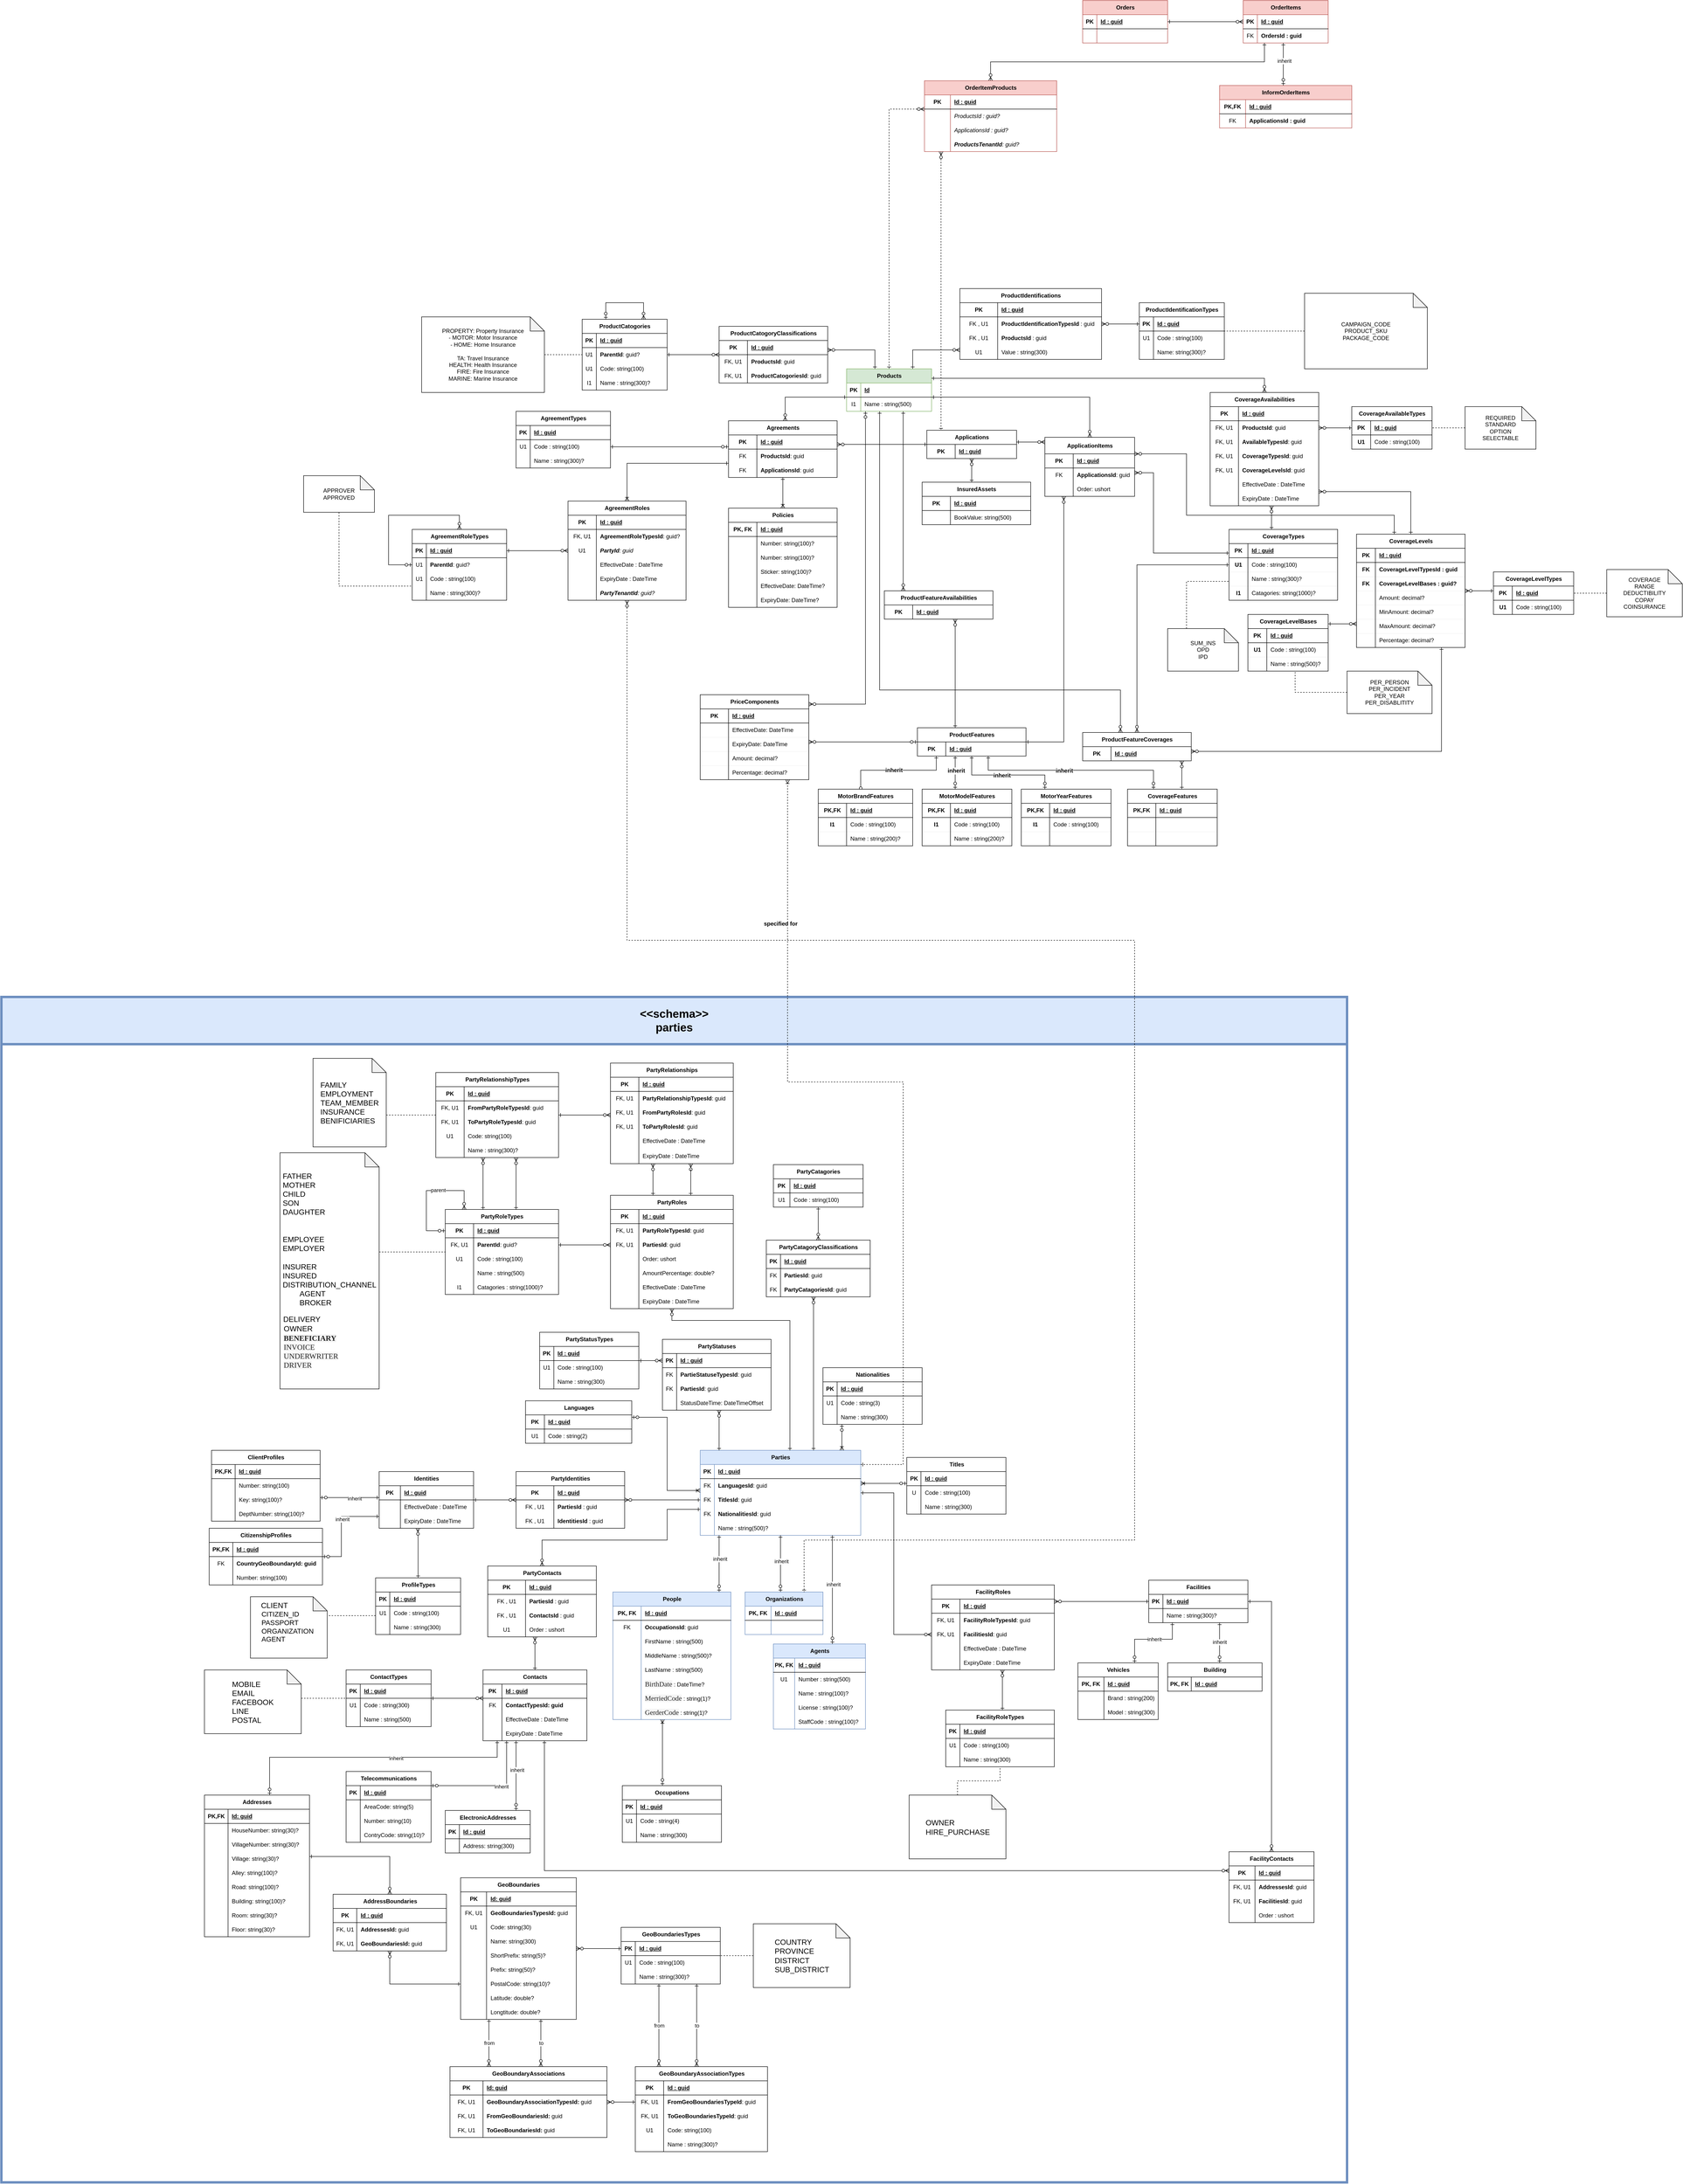 <mxfile version="27.2.0">
  <diagram name="Page-1" id="dae26kvZWcS3fyKBgKjT">
    <mxGraphModel dx="5902" dy="3712" grid="1" gridSize="10" guides="1" tooltips="1" connect="1" arrows="1" fold="1" page="1" pageScale="1" pageWidth="850" pageHeight="1100" math="0" shadow="0">
      <root>
        <mxCell id="0" />
        <mxCell id="1" parent="0" />
        <mxCell id="cIeKqPvd8UctPz4Kh1tf-173" value="&lt;div&gt;&lt;span&gt;&amp;lt;&amp;lt;schema&amp;gt;&amp;gt;&lt;/span&gt;&lt;/div&gt;&lt;span&gt;parties&lt;/span&gt;" style="swimlane;whiteSpace=wrap;html=1;fillColor=#dae8fc;strokeColor=#6c8ebf;fontSize=24;gradientColor=none;strokeWidth=5;startSize=100;" parent="1" vertex="1">
          <mxGeometry x="-4510" y="-310" width="2850" height="2510" as="geometry" />
        </mxCell>
        <mxCell id="cIeKqPvd8UctPz4Kh1tf-174" value="Parties" style="shape=table;startSize=30;container=1;collapsible=1;childLayout=tableLayout;fixedRows=1;rowLines=0;fontStyle=1;align=center;resizeLast=1;html=1;fillColor=#dae8fc;strokeColor=#6c8ebf;" parent="cIeKqPvd8UctPz4Kh1tf-173" vertex="1">
          <mxGeometry x="1480" y="960" width="340" height="180" as="geometry" />
        </mxCell>
        <mxCell id="cIeKqPvd8UctPz4Kh1tf-175" value="" style="shape=tableRow;horizontal=0;startSize=0;swimlaneHead=0;swimlaneBody=0;fillColor=none;collapsible=0;dropTarget=0;points=[[0,0.5],[1,0.5]];portConstraint=eastwest;top=0;left=0;right=0;bottom=1;" parent="cIeKqPvd8UctPz4Kh1tf-174" vertex="1">
          <mxGeometry y="30" width="340" height="30" as="geometry" />
        </mxCell>
        <mxCell id="cIeKqPvd8UctPz4Kh1tf-176" value="PK" style="shape=partialRectangle;connectable=0;fillColor=none;top=0;left=0;bottom=0;right=0;fontStyle=1;overflow=hidden;whiteSpace=wrap;html=1;" parent="cIeKqPvd8UctPz4Kh1tf-175" vertex="1">
          <mxGeometry width="30" height="30" as="geometry">
            <mxRectangle width="30" height="30" as="alternateBounds" />
          </mxGeometry>
        </mxCell>
        <mxCell id="cIeKqPvd8UctPz4Kh1tf-177" value="Id : guid" style="shape=partialRectangle;connectable=0;fillColor=none;top=0;left=0;bottom=0;right=0;align=left;spacingLeft=6;fontStyle=5;overflow=hidden;whiteSpace=wrap;html=1;" parent="cIeKqPvd8UctPz4Kh1tf-175" vertex="1">
          <mxGeometry x="30" width="310" height="30" as="geometry">
            <mxRectangle width="310" height="30" as="alternateBounds" />
          </mxGeometry>
        </mxCell>
        <mxCell id="cIeKqPvd8UctPz4Kh1tf-178" value="" style="shape=tableRow;horizontal=0;startSize=0;swimlaneHead=0;swimlaneBody=0;fillColor=none;collapsible=0;dropTarget=0;points=[[0,0.5],[1,0.5]];portConstraint=eastwest;top=0;left=0;right=0;bottom=0;" parent="cIeKqPvd8UctPz4Kh1tf-174" vertex="1">
          <mxGeometry y="60" width="340" height="30" as="geometry" />
        </mxCell>
        <mxCell id="cIeKqPvd8UctPz4Kh1tf-179" value="FK" style="shape=partialRectangle;connectable=0;fillColor=none;top=0;left=0;bottom=0;right=0;editable=1;overflow=hidden;whiteSpace=wrap;html=1;" parent="cIeKqPvd8UctPz4Kh1tf-178" vertex="1">
          <mxGeometry width="30" height="30" as="geometry">
            <mxRectangle width="30" height="30" as="alternateBounds" />
          </mxGeometry>
        </mxCell>
        <mxCell id="cIeKqPvd8UctPz4Kh1tf-180" value="&lt;span style=&quot;font-weight: 700; text-align: center; text-wrap-mode: nowrap;&quot;&gt;LanguagesId&lt;/span&gt;: guid" style="shape=partialRectangle;connectable=0;fillColor=none;top=0;left=0;bottom=0;right=0;align=left;spacingLeft=6;overflow=hidden;whiteSpace=wrap;html=1;" parent="cIeKqPvd8UctPz4Kh1tf-178" vertex="1">
          <mxGeometry x="30" width="310" height="30" as="geometry">
            <mxRectangle width="310" height="30" as="alternateBounds" />
          </mxGeometry>
        </mxCell>
        <mxCell id="cIeKqPvd8UctPz4Kh1tf-181" value="" style="shape=tableRow;horizontal=0;startSize=0;swimlaneHead=0;swimlaneBody=0;fillColor=none;collapsible=0;dropTarget=0;points=[[0,0.5],[1,0.5]];portConstraint=eastwest;top=0;left=0;right=0;bottom=0;" parent="cIeKqPvd8UctPz4Kh1tf-174" vertex="1">
          <mxGeometry y="90" width="340" height="30" as="geometry" />
        </mxCell>
        <mxCell id="cIeKqPvd8UctPz4Kh1tf-182" value="FK" style="shape=partialRectangle;connectable=0;fillColor=none;top=0;left=0;bottom=0;right=0;editable=1;overflow=hidden;whiteSpace=wrap;html=1;" parent="cIeKqPvd8UctPz4Kh1tf-181" vertex="1">
          <mxGeometry width="30" height="30" as="geometry">
            <mxRectangle width="30" height="30" as="alternateBounds" />
          </mxGeometry>
        </mxCell>
        <mxCell id="cIeKqPvd8UctPz4Kh1tf-183" value="&lt;span style=&quot;font-weight: 700; text-align: center; text-wrap-mode: nowrap;&quot;&gt;Titles&lt;/span&gt;&lt;span style=&quot;font-weight: 700; text-align: center; text-wrap-mode: nowrap;&quot;&gt;Id&lt;/span&gt;: guid" style="shape=partialRectangle;connectable=0;fillColor=none;top=0;left=0;bottom=0;right=0;align=left;spacingLeft=6;overflow=hidden;whiteSpace=wrap;html=1;" parent="cIeKqPvd8UctPz4Kh1tf-181" vertex="1">
          <mxGeometry x="30" width="310" height="30" as="geometry">
            <mxRectangle width="310" height="30" as="alternateBounds" />
          </mxGeometry>
        </mxCell>
        <mxCell id="cIeKqPvd8UctPz4Kh1tf-184" value="" style="shape=tableRow;horizontal=0;startSize=0;swimlaneHead=0;swimlaneBody=0;fillColor=none;collapsible=0;dropTarget=0;points=[[0,0.5],[1,0.5]];portConstraint=eastwest;top=0;left=0;right=0;bottom=0;" parent="cIeKqPvd8UctPz4Kh1tf-174" vertex="1">
          <mxGeometry y="120" width="340" height="30" as="geometry" />
        </mxCell>
        <mxCell id="cIeKqPvd8UctPz4Kh1tf-185" value="FK" style="shape=partialRectangle;connectable=0;fillColor=none;top=0;left=0;bottom=0;right=0;editable=1;overflow=hidden;whiteSpace=wrap;html=1;" parent="cIeKqPvd8UctPz4Kh1tf-184" vertex="1">
          <mxGeometry width="30" height="30" as="geometry">
            <mxRectangle width="30" height="30" as="alternateBounds" />
          </mxGeometry>
        </mxCell>
        <mxCell id="cIeKqPvd8UctPz4Kh1tf-186" value="&lt;span style=&quot;font-weight: 700; text-align: center; text-wrap-mode: nowrap;&quot;&gt;Nationalities&lt;/span&gt;&lt;span style=&quot;font-weight: 700; text-align: center; text-wrap-mode: nowrap;&quot;&gt;Id&lt;/span&gt;: guid" style="shape=partialRectangle;connectable=0;fillColor=none;top=0;left=0;bottom=0;right=0;align=left;spacingLeft=6;overflow=hidden;whiteSpace=wrap;html=1;" parent="cIeKqPvd8UctPz4Kh1tf-184" vertex="1">
          <mxGeometry x="30" width="310" height="30" as="geometry">
            <mxRectangle width="310" height="30" as="alternateBounds" />
          </mxGeometry>
        </mxCell>
        <mxCell id="Eitj6Q3v1NFWLbEoAotn-68" value="" style="shape=tableRow;horizontal=0;startSize=0;swimlaneHead=0;swimlaneBody=0;fillColor=none;collapsible=0;dropTarget=0;points=[[0,0.5],[1,0.5]];portConstraint=eastwest;top=0;left=0;right=0;bottom=0;" parent="cIeKqPvd8UctPz4Kh1tf-174" vertex="1">
          <mxGeometry y="150" width="340" height="30" as="geometry" />
        </mxCell>
        <mxCell id="Eitj6Q3v1NFWLbEoAotn-69" value="" style="shape=partialRectangle;connectable=0;fillColor=none;top=0;left=0;bottom=0;right=0;editable=1;overflow=hidden;whiteSpace=wrap;html=1;" parent="Eitj6Q3v1NFWLbEoAotn-68" vertex="1">
          <mxGeometry width="30" height="30" as="geometry">
            <mxRectangle width="30" height="30" as="alternateBounds" />
          </mxGeometry>
        </mxCell>
        <mxCell id="Eitj6Q3v1NFWLbEoAotn-70" value="Name : string(500)?" style="shape=partialRectangle;connectable=0;fillColor=none;top=0;left=0;bottom=0;right=0;align=left;spacingLeft=6;overflow=hidden;whiteSpace=wrap;html=1;" parent="Eitj6Q3v1NFWLbEoAotn-68" vertex="1">
          <mxGeometry x="30" width="310" height="30" as="geometry">
            <mxRectangle width="310" height="30" as="alternateBounds" />
          </mxGeometry>
        </mxCell>
        <mxCell id="cIeKqPvd8UctPz4Kh1tf-187" value="PartyIdentities" style="shape=table;startSize=30;container=1;collapsible=1;childLayout=tableLayout;fixedRows=1;rowLines=0;fontStyle=1;align=center;resizeLast=1;html=1;" parent="cIeKqPvd8UctPz4Kh1tf-173" vertex="1">
          <mxGeometry x="1090" y="1005" width="230" height="120" as="geometry" />
        </mxCell>
        <mxCell id="cIeKqPvd8UctPz4Kh1tf-188" value="" style="shape=tableRow;horizontal=0;startSize=0;swimlaneHead=0;swimlaneBody=0;fillColor=none;collapsible=0;dropTarget=0;points=[[0,0.5],[1,0.5]];portConstraint=eastwest;top=0;left=0;right=0;bottom=1;" parent="cIeKqPvd8UctPz4Kh1tf-187" vertex="1">
          <mxGeometry y="30" width="230" height="30" as="geometry" />
        </mxCell>
        <mxCell id="cIeKqPvd8UctPz4Kh1tf-189" value="PK" style="shape=partialRectangle;connectable=0;fillColor=none;top=0;left=0;bottom=0;right=0;fontStyle=1;overflow=hidden;whiteSpace=wrap;html=1;" parent="cIeKqPvd8UctPz4Kh1tf-188" vertex="1">
          <mxGeometry width="80" height="30" as="geometry">
            <mxRectangle width="80" height="30" as="alternateBounds" />
          </mxGeometry>
        </mxCell>
        <mxCell id="cIeKqPvd8UctPz4Kh1tf-190" value="Id : guid" style="shape=partialRectangle;connectable=0;fillColor=none;top=0;left=0;bottom=0;right=0;align=left;spacingLeft=6;fontStyle=5;overflow=hidden;whiteSpace=wrap;html=1;" parent="cIeKqPvd8UctPz4Kh1tf-188" vertex="1">
          <mxGeometry x="80" width="150" height="30" as="geometry">
            <mxRectangle width="150" height="30" as="alternateBounds" />
          </mxGeometry>
        </mxCell>
        <mxCell id="cIeKqPvd8UctPz4Kh1tf-194" value="" style="shape=tableRow;horizontal=0;startSize=0;swimlaneHead=0;swimlaneBody=0;fillColor=none;collapsible=0;dropTarget=0;points=[[0,0.5],[1,0.5]];portConstraint=eastwest;top=0;left=0;right=0;bottom=0;" parent="cIeKqPvd8UctPz4Kh1tf-187" vertex="1">
          <mxGeometry y="60" width="230" height="30" as="geometry" />
        </mxCell>
        <mxCell id="cIeKqPvd8UctPz4Kh1tf-195" value="FK , U1" style="shape=partialRectangle;connectable=0;fillColor=none;top=0;left=0;bottom=0;right=0;editable=1;overflow=hidden;whiteSpace=wrap;html=1;" parent="cIeKqPvd8UctPz4Kh1tf-194" vertex="1">
          <mxGeometry width="80" height="30" as="geometry">
            <mxRectangle width="80" height="30" as="alternateBounds" />
          </mxGeometry>
        </mxCell>
        <mxCell id="cIeKqPvd8UctPz4Kh1tf-196" value="&lt;span style=&quot;font-weight: 700; text-align: center; text-wrap-mode: nowrap;&quot;&gt;Parties&lt;/span&gt;&lt;span style=&quot;font-weight: 700; text-align: center; text-wrap-mode: nowrap;&quot;&gt;Id&lt;/span&gt;&amp;nbsp;: guid" style="shape=partialRectangle;connectable=0;fillColor=none;top=0;left=0;bottom=0;right=0;align=left;spacingLeft=6;overflow=hidden;whiteSpace=wrap;html=1;" parent="cIeKqPvd8UctPz4Kh1tf-194" vertex="1">
          <mxGeometry x="80" width="150" height="30" as="geometry">
            <mxRectangle width="150" height="30" as="alternateBounds" />
          </mxGeometry>
        </mxCell>
        <mxCell id="cIeKqPvd8UctPz4Kh1tf-191" value="" style="shape=tableRow;horizontal=0;startSize=0;swimlaneHead=0;swimlaneBody=0;fillColor=none;collapsible=0;dropTarget=0;points=[[0,0.5],[1,0.5]];portConstraint=eastwest;top=0;left=0;right=0;bottom=0;" parent="cIeKqPvd8UctPz4Kh1tf-187" vertex="1">
          <mxGeometry y="90" width="230" height="30" as="geometry" />
        </mxCell>
        <mxCell id="cIeKqPvd8UctPz4Kh1tf-192" value="FK , U1" style="shape=partialRectangle;connectable=0;fillColor=none;top=0;left=0;bottom=0;right=0;editable=1;overflow=hidden;whiteSpace=wrap;html=1;" parent="cIeKqPvd8UctPz4Kh1tf-191" vertex="1">
          <mxGeometry width="80" height="30" as="geometry">
            <mxRectangle width="80" height="30" as="alternateBounds" />
          </mxGeometry>
        </mxCell>
        <mxCell id="cIeKqPvd8UctPz4Kh1tf-193" value="&lt;span style=&quot;font-weight: 700; text-align: center; text-wrap-mode: nowrap;&quot;&gt;Identities&lt;/span&gt;&lt;span style=&quot;font-weight: 700; text-align: center; text-wrap-mode: nowrap;&quot;&gt;Id&lt;/span&gt;&amp;nbsp;: guid" style="shape=partialRectangle;connectable=0;fillColor=none;top=0;left=0;bottom=0;right=0;align=left;spacingLeft=6;overflow=hidden;whiteSpace=wrap;html=1;" parent="cIeKqPvd8UctPz4Kh1tf-191" vertex="1">
          <mxGeometry x="80" width="150" height="30" as="geometry">
            <mxRectangle width="150" height="30" as="alternateBounds" />
          </mxGeometry>
        </mxCell>
        <mxCell id="dSspju1KlAN8yzlLeEt2-738" style="edgeStyle=orthogonalEdgeStyle;rounded=0;orthogonalLoop=1;jettySize=auto;html=1;fontFamily=Helvetica;fontSize=12;fontColor=default;fontStyle=1;endArrow=ERzeroToMany;endFill=0;startArrow=ERone;startFill=0;" parent="cIeKqPvd8UctPz4Kh1tf-173" source="cIeKqPvd8UctPz4Kh1tf-200" target="dSspju1KlAN8yzlLeEt2-706" edge="1">
          <mxGeometry relative="1" as="geometry">
            <Array as="points">
              <mxPoint x="882" y="1150" />
              <mxPoint x="882" y="1150" />
            </Array>
          </mxGeometry>
        </mxCell>
        <mxCell id="cIeKqPvd8UctPz4Kh1tf-200" value="ProfileTypes" style="shape=table;startSize=30;container=1;collapsible=1;childLayout=tableLayout;fixedRows=1;rowLines=0;fontStyle=1;align=center;resizeLast=1;html=1;" parent="cIeKqPvd8UctPz4Kh1tf-173" vertex="1">
          <mxGeometry x="792.5" y="1230" width="180" height="120" as="geometry" />
        </mxCell>
        <mxCell id="cIeKqPvd8UctPz4Kh1tf-201" value="" style="shape=tableRow;horizontal=0;startSize=0;swimlaneHead=0;swimlaneBody=0;fillColor=none;collapsible=0;dropTarget=0;points=[[0,0.5],[1,0.5]];portConstraint=eastwest;top=0;left=0;right=0;bottom=1;" parent="cIeKqPvd8UctPz4Kh1tf-200" vertex="1">
          <mxGeometry y="30" width="180" height="30" as="geometry" />
        </mxCell>
        <mxCell id="cIeKqPvd8UctPz4Kh1tf-202" value="PK" style="shape=partialRectangle;connectable=0;fillColor=none;top=0;left=0;bottom=0;right=0;fontStyle=1;overflow=hidden;whiteSpace=wrap;html=1;" parent="cIeKqPvd8UctPz4Kh1tf-201" vertex="1">
          <mxGeometry width="30" height="30" as="geometry">
            <mxRectangle width="30" height="30" as="alternateBounds" />
          </mxGeometry>
        </mxCell>
        <mxCell id="cIeKqPvd8UctPz4Kh1tf-203" value="Id : guid" style="shape=partialRectangle;connectable=0;fillColor=none;top=0;left=0;bottom=0;right=0;align=left;spacingLeft=6;fontStyle=5;overflow=hidden;whiteSpace=wrap;html=1;" parent="cIeKqPvd8UctPz4Kh1tf-201" vertex="1">
          <mxGeometry x="30" width="150" height="30" as="geometry">
            <mxRectangle width="150" height="30" as="alternateBounds" />
          </mxGeometry>
        </mxCell>
        <mxCell id="cIeKqPvd8UctPz4Kh1tf-204" value="" style="shape=tableRow;horizontal=0;startSize=0;swimlaneHead=0;swimlaneBody=0;fillColor=none;collapsible=0;dropTarget=0;points=[[0,0.5],[1,0.5]];portConstraint=eastwest;top=0;left=0;right=0;bottom=0;" parent="cIeKqPvd8UctPz4Kh1tf-200" vertex="1">
          <mxGeometry y="60" width="180" height="30" as="geometry" />
        </mxCell>
        <mxCell id="cIeKqPvd8UctPz4Kh1tf-205" value="U1" style="shape=partialRectangle;connectable=0;fillColor=none;top=0;left=0;bottom=0;right=0;editable=1;overflow=hidden;whiteSpace=wrap;html=1;" parent="cIeKqPvd8UctPz4Kh1tf-204" vertex="1">
          <mxGeometry width="30" height="30" as="geometry">
            <mxRectangle width="30" height="30" as="alternateBounds" />
          </mxGeometry>
        </mxCell>
        <mxCell id="cIeKqPvd8UctPz4Kh1tf-206" value="Code : string(100)" style="shape=partialRectangle;connectable=0;fillColor=none;top=0;left=0;bottom=0;right=0;align=left;spacingLeft=6;overflow=hidden;whiteSpace=wrap;html=1;" parent="cIeKqPvd8UctPz4Kh1tf-204" vertex="1">
          <mxGeometry x="30" width="150" height="30" as="geometry">
            <mxRectangle width="150" height="30" as="alternateBounds" />
          </mxGeometry>
        </mxCell>
        <mxCell id="cIeKqPvd8UctPz4Kh1tf-207" value="" style="shape=tableRow;horizontal=0;startSize=0;swimlaneHead=0;swimlaneBody=0;fillColor=none;collapsible=0;dropTarget=0;points=[[0,0.5],[1,0.5]];portConstraint=eastwest;top=0;left=0;right=0;bottom=0;" parent="cIeKqPvd8UctPz4Kh1tf-200" vertex="1">
          <mxGeometry y="90" width="180" height="30" as="geometry" />
        </mxCell>
        <mxCell id="cIeKqPvd8UctPz4Kh1tf-208" value="" style="shape=partialRectangle;connectable=0;fillColor=none;top=0;left=0;bottom=0;right=0;editable=1;overflow=hidden;whiteSpace=wrap;html=1;" parent="cIeKqPvd8UctPz4Kh1tf-207" vertex="1">
          <mxGeometry width="30" height="30" as="geometry">
            <mxRectangle width="30" height="30" as="alternateBounds" />
          </mxGeometry>
        </mxCell>
        <mxCell id="cIeKqPvd8UctPz4Kh1tf-209" value="Name : string(300)" style="shape=partialRectangle;connectable=0;fillColor=none;top=0;left=0;bottom=0;right=0;align=left;spacingLeft=6;overflow=hidden;whiteSpace=wrap;html=1;" parent="cIeKqPvd8UctPz4Kh1tf-207" vertex="1">
          <mxGeometry x="30" width="150" height="30" as="geometry">
            <mxRectangle width="150" height="30" as="alternateBounds" />
          </mxGeometry>
        </mxCell>
        <mxCell id="cIeKqPvd8UctPz4Kh1tf-211" style="edgeStyle=orthogonalEdgeStyle;rounded=0;orthogonalLoop=1;jettySize=auto;html=1;endArrow=ERone;endFill=0;startArrow=ERzeroToMany;startFill=0;" parent="cIeKqPvd8UctPz4Kh1tf-173" source="cIeKqPvd8UctPz4Kh1tf-187" target="cIeKqPvd8UctPz4Kh1tf-174" edge="1">
          <mxGeometry relative="1" as="geometry">
            <mxPoint x="1360" y="1135" as="sourcePoint" />
            <mxPoint x="1470" y="1135" as="targetPoint" />
            <Array as="points">
              <mxPoint x="1410" y="1065" />
              <mxPoint x="1410" y="1065" />
            </Array>
          </mxGeometry>
        </mxCell>
        <mxCell id="cIeKqPvd8UctPz4Kh1tf-212" style="edgeStyle=orthogonalEdgeStyle;rounded=0;orthogonalLoop=1;jettySize=auto;html=1;startArrow=ERzeroToOne;startFill=0;endArrow=ERone;endFill=0;" parent="cIeKqPvd8UctPz4Kh1tf-173" source="cIeKqPvd8UctPz4Kh1tf-213" target="cIeKqPvd8UctPz4Kh1tf-174" edge="1">
          <mxGeometry relative="1" as="geometry">
            <Array as="points">
              <mxPoint x="1520" y="1190" />
              <mxPoint x="1520" y="1190" />
            </Array>
          </mxGeometry>
        </mxCell>
        <mxCell id="dSspju1KlAN8yzlLeEt2-91" value="inherit" style="edgeLabel;html=1;align=center;verticalAlign=middle;resizable=0;points=[];" parent="cIeKqPvd8UctPz4Kh1tf-212" vertex="1" connectable="0">
          <mxGeometry x="0.165" y="-2" relative="1" as="geometry">
            <mxPoint as="offset" />
          </mxGeometry>
        </mxCell>
        <mxCell id="cIeKqPvd8UctPz4Kh1tf-213" value="People" style="shape=table;startSize=30;container=1;collapsible=1;childLayout=tableLayout;fixedRows=1;rowLines=0;fontStyle=1;align=center;resizeLast=1;html=1;fillColor=#dae8fc;strokeColor=#6c8ebf;" parent="cIeKqPvd8UctPz4Kh1tf-173" vertex="1">
          <mxGeometry x="1295" y="1260" width="250" height="270" as="geometry" />
        </mxCell>
        <mxCell id="cIeKqPvd8UctPz4Kh1tf-214" value="" style="shape=tableRow;horizontal=0;startSize=0;swimlaneHead=0;swimlaneBody=0;fillColor=none;collapsible=0;dropTarget=0;points=[[0,0.5],[1,0.5]];portConstraint=eastwest;top=0;left=0;right=0;bottom=1;" parent="cIeKqPvd8UctPz4Kh1tf-213" vertex="1">
          <mxGeometry y="30" width="250" height="30" as="geometry" />
        </mxCell>
        <mxCell id="cIeKqPvd8UctPz4Kh1tf-215" value="PK, FK" style="shape=partialRectangle;connectable=0;fillColor=none;top=0;left=0;bottom=0;right=0;fontStyle=1;overflow=hidden;whiteSpace=wrap;html=1;" parent="cIeKqPvd8UctPz4Kh1tf-214" vertex="1">
          <mxGeometry width="60" height="30" as="geometry">
            <mxRectangle width="60" height="30" as="alternateBounds" />
          </mxGeometry>
        </mxCell>
        <mxCell id="cIeKqPvd8UctPz4Kh1tf-216" value="Id : guid" style="shape=partialRectangle;connectable=0;fillColor=none;top=0;left=0;bottom=0;right=0;align=left;spacingLeft=6;fontStyle=5;overflow=hidden;whiteSpace=wrap;html=1;" parent="cIeKqPvd8UctPz4Kh1tf-214" vertex="1">
          <mxGeometry x="60" width="190" height="30" as="geometry">
            <mxRectangle width="190" height="30" as="alternateBounds" />
          </mxGeometry>
        </mxCell>
        <mxCell id="cIeKqPvd8UctPz4Kh1tf-217" value="" style="shape=tableRow;horizontal=0;startSize=0;swimlaneHead=0;swimlaneBody=0;fillColor=none;collapsible=0;dropTarget=0;points=[[0,0.5],[1,0.5]];portConstraint=eastwest;top=0;left=0;right=0;bottom=0;" parent="cIeKqPvd8UctPz4Kh1tf-213" vertex="1">
          <mxGeometry y="60" width="250" height="30" as="geometry" />
        </mxCell>
        <mxCell id="cIeKqPvd8UctPz4Kh1tf-218" value="FK" style="shape=partialRectangle;connectable=0;fillColor=none;top=0;left=0;bottom=0;right=0;editable=1;overflow=hidden;whiteSpace=wrap;html=1;" parent="cIeKqPvd8UctPz4Kh1tf-217" vertex="1">
          <mxGeometry width="60" height="30" as="geometry">
            <mxRectangle width="60" height="30" as="alternateBounds" />
          </mxGeometry>
        </mxCell>
        <mxCell id="cIeKqPvd8UctPz4Kh1tf-219" value="&lt;span style=&quot;font-weight: 700; text-align: center; text-wrap-mode: nowrap;&quot;&gt;Occupations&lt;/span&gt;&lt;span style=&quot;text-wrap-mode: nowrap; font-weight: 700; text-align: center;&quot;&gt;Id&lt;/span&gt;: guid" style="shape=partialRectangle;connectable=0;fillColor=none;top=0;left=0;bottom=0;right=0;align=left;spacingLeft=6;overflow=hidden;whiteSpace=wrap;html=1;" parent="cIeKqPvd8UctPz4Kh1tf-217" vertex="1">
          <mxGeometry x="60" width="190" height="30" as="geometry">
            <mxRectangle width="190" height="30" as="alternateBounds" />
          </mxGeometry>
        </mxCell>
        <mxCell id="cIeKqPvd8UctPz4Kh1tf-220" value="" style="shape=tableRow;horizontal=0;startSize=0;swimlaneHead=0;swimlaneBody=0;fillColor=none;collapsible=0;dropTarget=0;points=[[0,0.5],[1,0.5]];portConstraint=eastwest;top=0;left=0;right=0;bottom=0;" parent="cIeKqPvd8UctPz4Kh1tf-213" vertex="1">
          <mxGeometry y="90" width="250" height="30" as="geometry" />
        </mxCell>
        <mxCell id="cIeKqPvd8UctPz4Kh1tf-221" value="" style="shape=partialRectangle;connectable=0;fillColor=none;top=0;left=0;bottom=0;right=0;editable=1;overflow=hidden;whiteSpace=wrap;html=1;" parent="cIeKqPvd8UctPz4Kh1tf-220" vertex="1">
          <mxGeometry width="60" height="30" as="geometry">
            <mxRectangle width="60" height="30" as="alternateBounds" />
          </mxGeometry>
        </mxCell>
        <mxCell id="cIeKqPvd8UctPz4Kh1tf-222" value="FirstName : string(500)" style="shape=partialRectangle;connectable=0;fillColor=none;top=0;left=0;bottom=0;right=0;align=left;spacingLeft=6;overflow=hidden;whiteSpace=wrap;html=1;" parent="cIeKqPvd8UctPz4Kh1tf-220" vertex="1">
          <mxGeometry x="60" width="190" height="30" as="geometry">
            <mxRectangle width="190" height="30" as="alternateBounds" />
          </mxGeometry>
        </mxCell>
        <mxCell id="cIeKqPvd8UctPz4Kh1tf-223" value="" style="shape=tableRow;horizontal=0;startSize=0;swimlaneHead=0;swimlaneBody=0;fillColor=none;collapsible=0;dropTarget=0;points=[[0,0.5],[1,0.5]];portConstraint=eastwest;top=0;left=0;right=0;bottom=0;" parent="cIeKqPvd8UctPz4Kh1tf-213" vertex="1">
          <mxGeometry y="120" width="250" height="30" as="geometry" />
        </mxCell>
        <mxCell id="cIeKqPvd8UctPz4Kh1tf-224" value="" style="shape=partialRectangle;connectable=0;fillColor=none;top=0;left=0;bottom=0;right=0;editable=1;overflow=hidden;whiteSpace=wrap;html=1;" parent="cIeKqPvd8UctPz4Kh1tf-223" vertex="1">
          <mxGeometry width="60" height="30" as="geometry">
            <mxRectangle width="60" height="30" as="alternateBounds" />
          </mxGeometry>
        </mxCell>
        <mxCell id="cIeKqPvd8UctPz4Kh1tf-225" value="MiddleName : string(500)?" style="shape=partialRectangle;connectable=0;fillColor=none;top=0;left=0;bottom=0;right=0;align=left;spacingLeft=6;overflow=hidden;whiteSpace=wrap;html=1;" parent="cIeKqPvd8UctPz4Kh1tf-223" vertex="1">
          <mxGeometry x="60" width="190" height="30" as="geometry">
            <mxRectangle width="190" height="30" as="alternateBounds" />
          </mxGeometry>
        </mxCell>
        <mxCell id="cIeKqPvd8UctPz4Kh1tf-226" value="" style="shape=tableRow;horizontal=0;startSize=0;swimlaneHead=0;swimlaneBody=0;fillColor=none;collapsible=0;dropTarget=0;points=[[0,0.5],[1,0.5]];portConstraint=eastwest;top=0;left=0;right=0;bottom=0;" parent="cIeKqPvd8UctPz4Kh1tf-213" vertex="1">
          <mxGeometry y="150" width="250" height="30" as="geometry" />
        </mxCell>
        <mxCell id="cIeKqPvd8UctPz4Kh1tf-227" value="" style="shape=partialRectangle;connectable=0;fillColor=none;top=0;left=0;bottom=0;right=0;editable=1;overflow=hidden;whiteSpace=wrap;html=1;" parent="cIeKqPvd8UctPz4Kh1tf-226" vertex="1">
          <mxGeometry width="60" height="30" as="geometry">
            <mxRectangle width="60" height="30" as="alternateBounds" />
          </mxGeometry>
        </mxCell>
        <mxCell id="cIeKqPvd8UctPz4Kh1tf-228" value="LastName : string(500)" style="shape=partialRectangle;connectable=0;fillColor=none;top=0;left=0;bottom=0;right=0;align=left;spacingLeft=6;overflow=hidden;whiteSpace=wrap;html=1;" parent="cIeKqPvd8UctPz4Kh1tf-226" vertex="1">
          <mxGeometry x="60" width="190" height="30" as="geometry">
            <mxRectangle width="190" height="30" as="alternateBounds" />
          </mxGeometry>
        </mxCell>
        <mxCell id="cIeKqPvd8UctPz4Kh1tf-229" value="" style="shape=tableRow;horizontal=0;startSize=0;swimlaneHead=0;swimlaneBody=0;fillColor=none;collapsible=0;dropTarget=0;points=[[0,0.5],[1,0.5]];portConstraint=eastwest;top=0;left=0;right=0;bottom=0;" parent="cIeKqPvd8UctPz4Kh1tf-213" vertex="1">
          <mxGeometry y="180" width="250" height="30" as="geometry" />
        </mxCell>
        <mxCell id="cIeKqPvd8UctPz4Kh1tf-230" value="" style="shape=partialRectangle;connectable=0;fillColor=none;top=0;left=0;bottom=0;right=0;editable=1;overflow=hidden;whiteSpace=wrap;html=1;" parent="cIeKqPvd8UctPz4Kh1tf-229" vertex="1">
          <mxGeometry width="60" height="30" as="geometry">
            <mxRectangle width="60" height="30" as="alternateBounds" />
          </mxGeometry>
        </mxCell>
        <mxCell id="cIeKqPvd8UctPz4Kh1tf-231" value="&lt;span style=&quot;color: rgb(36, 36, 36); font-family: &amp;quot;Aptos Narrow&amp;quot;, Calibri, &amp;quot;sans-serif&amp;quot;, &amp;quot;Mongolian Baiti&amp;quot;, &amp;quot;Microsoft Yi Baiti&amp;quot;, &amp;quot;Javanese Text&amp;quot;, &amp;quot;Yu Gothic&amp;quot;; font-size: 14.667px; white-space-collapse: preserve; background-color: rgb(245, 245, 245);&quot;&gt;BirthDate&lt;/span&gt;&amp;nbsp;: DateTime?" style="shape=partialRectangle;connectable=0;fillColor=none;top=0;left=0;bottom=0;right=0;align=left;spacingLeft=6;overflow=hidden;whiteSpace=wrap;html=1;" parent="cIeKqPvd8UctPz4Kh1tf-229" vertex="1">
          <mxGeometry x="60" width="190" height="30" as="geometry">
            <mxRectangle width="190" height="30" as="alternateBounds" />
          </mxGeometry>
        </mxCell>
        <mxCell id="cIeKqPvd8UctPz4Kh1tf-232" value="" style="shape=tableRow;horizontal=0;startSize=0;swimlaneHead=0;swimlaneBody=0;fillColor=none;collapsible=0;dropTarget=0;points=[[0,0.5],[1,0.5]];portConstraint=eastwest;top=0;left=0;right=0;bottom=0;" parent="cIeKqPvd8UctPz4Kh1tf-213" vertex="1">
          <mxGeometry y="210" width="250" height="30" as="geometry" />
        </mxCell>
        <mxCell id="cIeKqPvd8UctPz4Kh1tf-233" value="" style="shape=partialRectangle;connectable=0;fillColor=none;top=0;left=0;bottom=0;right=0;editable=1;overflow=hidden;whiteSpace=wrap;html=1;" parent="cIeKqPvd8UctPz4Kh1tf-232" vertex="1">
          <mxGeometry width="60" height="30" as="geometry">
            <mxRectangle width="60" height="30" as="alternateBounds" />
          </mxGeometry>
        </mxCell>
        <mxCell id="cIeKqPvd8UctPz4Kh1tf-234" value="&lt;span style=&quot;color: rgb(36, 36, 36); font-family: &amp;quot;Aptos Narrow&amp;quot;, Calibri, &amp;quot;sans-serif&amp;quot;, &amp;quot;Mongolian Baiti&amp;quot;, &amp;quot;Microsoft Yi Baiti&amp;quot;, &amp;quot;Javanese Text&amp;quot;, &amp;quot;Yu Gothic&amp;quot;; font-size: 14.667px; white-space-collapse: preserve; background-color: rgb(245, 245, 245);&quot;&gt;MerriedCode&lt;/span&gt;&amp;nbsp;: string(1)?" style="shape=partialRectangle;connectable=0;fillColor=none;top=0;left=0;bottom=0;right=0;align=left;spacingLeft=6;overflow=hidden;whiteSpace=wrap;html=1;" parent="cIeKqPvd8UctPz4Kh1tf-232" vertex="1">
          <mxGeometry x="60" width="190" height="30" as="geometry">
            <mxRectangle width="190" height="30" as="alternateBounds" />
          </mxGeometry>
        </mxCell>
        <mxCell id="Eitj6Q3v1NFWLbEoAotn-47" value="" style="shape=tableRow;horizontal=0;startSize=0;swimlaneHead=0;swimlaneBody=0;fillColor=none;collapsible=0;dropTarget=0;points=[[0,0.5],[1,0.5]];portConstraint=eastwest;top=0;left=0;right=0;bottom=0;" parent="cIeKqPvd8UctPz4Kh1tf-213" vertex="1">
          <mxGeometry y="240" width="250" height="30" as="geometry" />
        </mxCell>
        <mxCell id="Eitj6Q3v1NFWLbEoAotn-48" value="" style="shape=partialRectangle;connectable=0;fillColor=none;top=0;left=0;bottom=0;right=0;editable=1;overflow=hidden;whiteSpace=wrap;html=1;" parent="Eitj6Q3v1NFWLbEoAotn-47" vertex="1">
          <mxGeometry width="60" height="30" as="geometry">
            <mxRectangle width="60" height="30" as="alternateBounds" />
          </mxGeometry>
        </mxCell>
        <mxCell id="Eitj6Q3v1NFWLbEoAotn-49" value="&lt;span style=&quot;color: rgb(36, 36, 36); font-family: &amp;quot;Aptos Narrow&amp;quot;, Calibri, &amp;quot;sans-serif&amp;quot;, &amp;quot;Mongolian Baiti&amp;quot;, &amp;quot;Microsoft Yi Baiti&amp;quot;, &amp;quot;Javanese Text&amp;quot;, &amp;quot;Yu Gothic&amp;quot;; font-size: 14.667px; white-space-collapse: preserve; background-color: rgb(245, 245, 245);&quot;&gt;GerderCode&lt;/span&gt;&amp;nbsp;: string(1)?" style="shape=partialRectangle;connectable=0;fillColor=none;top=0;left=0;bottom=0;right=0;align=left;spacingLeft=6;overflow=hidden;whiteSpace=wrap;html=1;" parent="Eitj6Q3v1NFWLbEoAotn-47" vertex="1">
          <mxGeometry x="60" width="190" height="30" as="geometry">
            <mxRectangle width="190" height="30" as="alternateBounds" />
          </mxGeometry>
        </mxCell>
        <mxCell id="cIeKqPvd8UctPz4Kh1tf-238" value="Titles" style="shape=table;startSize=30;container=1;collapsible=1;childLayout=tableLayout;fixedRows=1;rowLines=0;fontStyle=1;align=center;resizeLast=1;html=1;" parent="cIeKqPvd8UctPz4Kh1tf-173" vertex="1">
          <mxGeometry x="1917.5" y="975" width="210" height="120" as="geometry" />
        </mxCell>
        <mxCell id="cIeKqPvd8UctPz4Kh1tf-239" value="" style="shape=tableRow;horizontal=0;startSize=0;swimlaneHead=0;swimlaneBody=0;fillColor=none;collapsible=0;dropTarget=0;points=[[0,0.5],[1,0.5]];portConstraint=eastwest;top=0;left=0;right=0;bottom=1;" parent="cIeKqPvd8UctPz4Kh1tf-238" vertex="1">
          <mxGeometry y="30" width="210" height="30" as="geometry" />
        </mxCell>
        <mxCell id="cIeKqPvd8UctPz4Kh1tf-240" value="PK" style="shape=partialRectangle;connectable=0;fillColor=none;top=0;left=0;bottom=0;right=0;fontStyle=1;overflow=hidden;whiteSpace=wrap;html=1;" parent="cIeKqPvd8UctPz4Kh1tf-239" vertex="1">
          <mxGeometry width="30" height="30" as="geometry">
            <mxRectangle width="30" height="30" as="alternateBounds" />
          </mxGeometry>
        </mxCell>
        <mxCell id="cIeKqPvd8UctPz4Kh1tf-241" value="Id : guid" style="shape=partialRectangle;connectable=0;fillColor=none;top=0;left=0;bottom=0;right=0;align=left;spacingLeft=6;fontStyle=5;overflow=hidden;whiteSpace=wrap;html=1;" parent="cIeKqPvd8UctPz4Kh1tf-239" vertex="1">
          <mxGeometry x="30" width="180" height="30" as="geometry">
            <mxRectangle width="180" height="30" as="alternateBounds" />
          </mxGeometry>
        </mxCell>
        <mxCell id="cIeKqPvd8UctPz4Kh1tf-242" value="" style="shape=tableRow;horizontal=0;startSize=0;swimlaneHead=0;swimlaneBody=0;fillColor=none;collapsible=0;dropTarget=0;points=[[0,0.5],[1,0.5]];portConstraint=eastwest;top=0;left=0;right=0;bottom=0;" parent="cIeKqPvd8UctPz4Kh1tf-238" vertex="1">
          <mxGeometry y="60" width="210" height="30" as="geometry" />
        </mxCell>
        <mxCell id="cIeKqPvd8UctPz4Kh1tf-243" value="U" style="shape=partialRectangle;connectable=0;fillColor=none;top=0;left=0;bottom=0;right=0;editable=1;overflow=hidden;whiteSpace=wrap;html=1;" parent="cIeKqPvd8UctPz4Kh1tf-242" vertex="1">
          <mxGeometry width="30" height="30" as="geometry">
            <mxRectangle width="30" height="30" as="alternateBounds" />
          </mxGeometry>
        </mxCell>
        <mxCell id="cIeKqPvd8UctPz4Kh1tf-244" value="Code : string(100)" style="shape=partialRectangle;connectable=0;fillColor=none;top=0;left=0;bottom=0;right=0;align=left;spacingLeft=6;overflow=hidden;whiteSpace=wrap;html=1;" parent="cIeKqPvd8UctPz4Kh1tf-242" vertex="1">
          <mxGeometry x="30" width="180" height="30" as="geometry">
            <mxRectangle width="180" height="30" as="alternateBounds" />
          </mxGeometry>
        </mxCell>
        <mxCell id="cIeKqPvd8UctPz4Kh1tf-245" value="" style="shape=tableRow;horizontal=0;startSize=0;swimlaneHead=0;swimlaneBody=0;fillColor=none;collapsible=0;dropTarget=0;points=[[0,0.5],[1,0.5]];portConstraint=eastwest;top=0;left=0;right=0;bottom=0;" parent="cIeKqPvd8UctPz4Kh1tf-238" vertex="1">
          <mxGeometry y="90" width="210" height="30" as="geometry" />
        </mxCell>
        <mxCell id="cIeKqPvd8UctPz4Kh1tf-246" value="" style="shape=partialRectangle;connectable=0;fillColor=none;top=0;left=0;bottom=0;right=0;editable=1;overflow=hidden;whiteSpace=wrap;html=1;" parent="cIeKqPvd8UctPz4Kh1tf-245" vertex="1">
          <mxGeometry width="30" height="30" as="geometry">
            <mxRectangle width="30" height="30" as="alternateBounds" />
          </mxGeometry>
        </mxCell>
        <mxCell id="cIeKqPvd8UctPz4Kh1tf-247" value="Name : string(300)" style="shape=partialRectangle;connectable=0;fillColor=none;top=0;left=0;bottom=0;right=0;align=left;spacingLeft=6;overflow=hidden;whiteSpace=wrap;html=1;" parent="cIeKqPvd8UctPz4Kh1tf-245" vertex="1">
          <mxGeometry x="30" width="180" height="30" as="geometry">
            <mxRectangle width="180" height="30" as="alternateBounds" />
          </mxGeometry>
        </mxCell>
        <mxCell id="cIeKqPvd8UctPz4Kh1tf-251" style="edgeStyle=orthogonalEdgeStyle;rounded=0;orthogonalLoop=1;jettySize=auto;html=1;endArrow=ERone;endFill=0;startArrow=ERzeroToOne;startFill=0;" parent="cIeKqPvd8UctPz4Kh1tf-173" source="cIeKqPvd8UctPz4Kh1tf-252" target="cIeKqPvd8UctPz4Kh1tf-174" edge="1">
          <mxGeometry relative="1" as="geometry">
            <Array as="points">
              <mxPoint x="1650" y="1220" />
              <mxPoint x="1650" y="1220" />
            </Array>
            <mxPoint x="1712.028" y="1260" as="sourcePoint" />
            <mxPoint x="1712.028" y="1125" as="targetPoint" />
          </mxGeometry>
        </mxCell>
        <mxCell id="dSspju1KlAN8yzlLeEt2-92" value="inherit" style="edgeLabel;html=1;align=center;verticalAlign=middle;resizable=0;points=[];" parent="cIeKqPvd8UctPz4Kh1tf-251" vertex="1" connectable="0">
          <mxGeometry x="0.095" y="-2" relative="1" as="geometry">
            <mxPoint as="offset" />
          </mxGeometry>
        </mxCell>
        <mxCell id="cIeKqPvd8UctPz4Kh1tf-252" value="Organizations" style="shape=table;startSize=30;container=1;collapsible=1;childLayout=tableLayout;fixedRows=1;rowLines=0;fontStyle=1;align=center;resizeLast=1;html=1;fillColor=#dae8fc;strokeColor=#6c8ebf;" parent="cIeKqPvd8UctPz4Kh1tf-173" vertex="1">
          <mxGeometry x="1575" y="1260" width="165" height="90" as="geometry" />
        </mxCell>
        <mxCell id="cIeKqPvd8UctPz4Kh1tf-253" value="" style="shape=tableRow;horizontal=0;startSize=0;swimlaneHead=0;swimlaneBody=0;fillColor=none;collapsible=0;dropTarget=0;points=[[0,0.5],[1,0.5]];portConstraint=eastwest;top=0;left=0;right=0;bottom=1;" parent="cIeKqPvd8UctPz4Kh1tf-252" vertex="1">
          <mxGeometry y="30" width="165" height="30" as="geometry" />
        </mxCell>
        <mxCell id="cIeKqPvd8UctPz4Kh1tf-254" value="PK, FK" style="shape=partialRectangle;connectable=0;fillColor=none;top=0;left=0;bottom=0;right=0;fontStyle=1;overflow=hidden;whiteSpace=wrap;html=1;" parent="cIeKqPvd8UctPz4Kh1tf-253" vertex="1">
          <mxGeometry width="55.0" height="30" as="geometry">
            <mxRectangle width="55.0" height="30" as="alternateBounds" />
          </mxGeometry>
        </mxCell>
        <mxCell id="cIeKqPvd8UctPz4Kh1tf-255" value="Id : guid" style="shape=partialRectangle;connectable=0;fillColor=none;top=0;left=0;bottom=0;right=0;align=left;spacingLeft=6;fontStyle=5;overflow=hidden;whiteSpace=wrap;html=1;" parent="cIeKqPvd8UctPz4Kh1tf-253" vertex="1">
          <mxGeometry x="55.0" width="110.0" height="30" as="geometry">
            <mxRectangle width="110.0" height="30" as="alternateBounds" />
          </mxGeometry>
        </mxCell>
        <mxCell id="cIeKqPvd8UctPz4Kh1tf-256" value="" style="shape=tableRow;horizontal=0;startSize=0;swimlaneHead=0;swimlaneBody=0;fillColor=none;collapsible=0;dropTarget=0;points=[[0,0.5],[1,0.5]];portConstraint=eastwest;top=0;left=0;right=0;bottom=0;" parent="cIeKqPvd8UctPz4Kh1tf-252" vertex="1">
          <mxGeometry y="60" width="165" height="30" as="geometry" />
        </mxCell>
        <mxCell id="cIeKqPvd8UctPz4Kh1tf-257" value="" style="shape=partialRectangle;connectable=0;fillColor=none;top=0;left=0;bottom=0;right=0;editable=1;overflow=hidden;whiteSpace=wrap;html=1;" parent="cIeKqPvd8UctPz4Kh1tf-256" vertex="1">
          <mxGeometry width="55.0" height="30" as="geometry">
            <mxRectangle width="55.0" height="30" as="alternateBounds" />
          </mxGeometry>
        </mxCell>
        <mxCell id="cIeKqPvd8UctPz4Kh1tf-258" value="" style="shape=partialRectangle;connectable=0;fillColor=none;top=0;left=0;bottom=0;right=0;align=left;spacingLeft=6;overflow=hidden;whiteSpace=wrap;html=1;" parent="cIeKqPvd8UctPz4Kh1tf-256" vertex="1">
          <mxGeometry x="55.0" width="110.0" height="30" as="geometry">
            <mxRectangle width="110.0" height="30" as="alternateBounds" />
          </mxGeometry>
        </mxCell>
        <mxCell id="cIeKqPvd8UctPz4Kh1tf-259" value="Languages" style="shape=table;startSize=30;container=1;collapsible=1;childLayout=tableLayout;fixedRows=1;rowLines=0;fontStyle=1;align=center;resizeLast=1;html=1;" parent="cIeKqPvd8UctPz4Kh1tf-173" vertex="1">
          <mxGeometry x="1110" y="855" width="225" height="90" as="geometry" />
        </mxCell>
        <mxCell id="cIeKqPvd8UctPz4Kh1tf-260" value="" style="shape=tableRow;horizontal=0;startSize=0;swimlaneHead=0;swimlaneBody=0;fillColor=none;collapsible=0;dropTarget=0;points=[[0,0.5],[1,0.5]];portConstraint=eastwest;top=0;left=0;right=0;bottom=1;" parent="cIeKqPvd8UctPz4Kh1tf-259" vertex="1">
          <mxGeometry y="30" width="225" height="30" as="geometry" />
        </mxCell>
        <mxCell id="cIeKqPvd8UctPz4Kh1tf-261" value="PK" style="shape=partialRectangle;connectable=0;fillColor=none;top=0;left=0;bottom=0;right=0;fontStyle=1;overflow=hidden;whiteSpace=wrap;html=1;" parent="cIeKqPvd8UctPz4Kh1tf-260" vertex="1">
          <mxGeometry width="40" height="30" as="geometry">
            <mxRectangle width="40" height="30" as="alternateBounds" />
          </mxGeometry>
        </mxCell>
        <mxCell id="cIeKqPvd8UctPz4Kh1tf-262" value="Id : guid" style="shape=partialRectangle;connectable=0;fillColor=none;top=0;left=0;bottom=0;right=0;align=left;spacingLeft=6;fontStyle=5;overflow=hidden;whiteSpace=wrap;html=1;" parent="cIeKqPvd8UctPz4Kh1tf-260" vertex="1">
          <mxGeometry x="40" width="185" height="30" as="geometry">
            <mxRectangle width="185" height="30" as="alternateBounds" />
          </mxGeometry>
        </mxCell>
        <mxCell id="cIeKqPvd8UctPz4Kh1tf-263" value="" style="shape=tableRow;horizontal=0;startSize=0;swimlaneHead=0;swimlaneBody=0;fillColor=none;collapsible=0;dropTarget=0;points=[[0,0.5],[1,0.5]];portConstraint=eastwest;top=0;left=0;right=0;bottom=0;" parent="cIeKqPvd8UctPz4Kh1tf-259" vertex="1">
          <mxGeometry y="60" width="225" height="30" as="geometry" />
        </mxCell>
        <mxCell id="cIeKqPvd8UctPz4Kh1tf-264" value="U1" style="shape=partialRectangle;connectable=0;fillColor=none;top=0;left=0;bottom=0;right=0;editable=1;overflow=hidden;whiteSpace=wrap;html=1;" parent="cIeKqPvd8UctPz4Kh1tf-263" vertex="1">
          <mxGeometry width="40" height="30" as="geometry">
            <mxRectangle width="40" height="30" as="alternateBounds" />
          </mxGeometry>
        </mxCell>
        <mxCell id="cIeKqPvd8UctPz4Kh1tf-265" value="Code : string(2)" style="shape=partialRectangle;connectable=0;fillColor=none;top=0;left=0;bottom=0;right=0;align=left;spacingLeft=6;overflow=hidden;whiteSpace=wrap;html=1;" parent="cIeKqPvd8UctPz4Kh1tf-263" vertex="1">
          <mxGeometry x="40" width="185" height="30" as="geometry">
            <mxRectangle width="185" height="30" as="alternateBounds" />
          </mxGeometry>
        </mxCell>
        <mxCell id="cIeKqPvd8UctPz4Kh1tf-266" style="edgeStyle=orthogonalEdgeStyle;rounded=0;orthogonalLoop=1;jettySize=auto;html=1;endArrow=ERzeroToOne;endFill=0;startArrow=ERoneToMany;startFill=0;" parent="cIeKqPvd8UctPz4Kh1tf-173" source="cIeKqPvd8UctPz4Kh1tf-174" target="cIeKqPvd8UctPz4Kh1tf-259" edge="1">
          <mxGeometry relative="1" as="geometry">
            <mxPoint x="1650" y="1105" as="sourcePoint" />
            <mxPoint x="1460" y="1105" as="targetPoint" />
            <Array as="points">
              <mxPoint x="1410" y="1045" />
              <mxPoint x="1410" y="890" />
            </Array>
          </mxGeometry>
        </mxCell>
        <mxCell id="cIeKqPvd8UctPz4Kh1tf-267" style="edgeStyle=orthogonalEdgeStyle;rounded=0;orthogonalLoop=1;jettySize=auto;html=1;endArrow=ERzeroToOne;endFill=0;startArrow=ERoneToMany;startFill=0;" parent="cIeKqPvd8UctPz4Kh1tf-173" source="cIeKqPvd8UctPz4Kh1tf-174" target="cIeKqPvd8UctPz4Kh1tf-238" edge="1">
          <mxGeometry relative="1" as="geometry">
            <mxPoint x="1745" y="1395" as="sourcePoint" />
            <mxPoint x="1700" y="1165" as="targetPoint" />
            <Array as="points">
              <mxPoint x="1870" y="1030" />
              <mxPoint x="1870" y="1030" />
            </Array>
          </mxGeometry>
        </mxCell>
        <mxCell id="cIeKqPvd8UctPz4Kh1tf-268" value="Nationalities" style="shape=table;startSize=30;container=1;collapsible=1;childLayout=tableLayout;fixedRows=1;rowLines=0;fontStyle=1;align=center;resizeLast=1;html=1;" parent="cIeKqPvd8UctPz4Kh1tf-173" vertex="1">
          <mxGeometry x="1740" y="785" width="210" height="120" as="geometry" />
        </mxCell>
        <mxCell id="cIeKqPvd8UctPz4Kh1tf-269" value="" style="shape=tableRow;horizontal=0;startSize=0;swimlaneHead=0;swimlaneBody=0;fillColor=none;collapsible=0;dropTarget=0;points=[[0,0.5],[1,0.5]];portConstraint=eastwest;top=0;left=0;right=0;bottom=1;" parent="cIeKqPvd8UctPz4Kh1tf-268" vertex="1">
          <mxGeometry y="30" width="210" height="30" as="geometry" />
        </mxCell>
        <mxCell id="cIeKqPvd8UctPz4Kh1tf-270" value="PK" style="shape=partialRectangle;connectable=0;fillColor=none;top=0;left=0;bottom=0;right=0;fontStyle=1;overflow=hidden;whiteSpace=wrap;html=1;" parent="cIeKqPvd8UctPz4Kh1tf-269" vertex="1">
          <mxGeometry width="30" height="30" as="geometry">
            <mxRectangle width="30" height="30" as="alternateBounds" />
          </mxGeometry>
        </mxCell>
        <mxCell id="cIeKqPvd8UctPz4Kh1tf-271" value="Id : guid" style="shape=partialRectangle;connectable=0;fillColor=none;top=0;left=0;bottom=0;right=0;align=left;spacingLeft=6;fontStyle=5;overflow=hidden;whiteSpace=wrap;html=1;" parent="cIeKqPvd8UctPz4Kh1tf-269" vertex="1">
          <mxGeometry x="30" width="180" height="30" as="geometry">
            <mxRectangle width="180" height="30" as="alternateBounds" />
          </mxGeometry>
        </mxCell>
        <mxCell id="cIeKqPvd8UctPz4Kh1tf-272" value="" style="shape=tableRow;horizontal=0;startSize=0;swimlaneHead=0;swimlaneBody=0;fillColor=none;collapsible=0;dropTarget=0;points=[[0,0.5],[1,0.5]];portConstraint=eastwest;top=0;left=0;right=0;bottom=0;" parent="cIeKqPvd8UctPz4Kh1tf-268" vertex="1">
          <mxGeometry y="60" width="210" height="30" as="geometry" />
        </mxCell>
        <mxCell id="cIeKqPvd8UctPz4Kh1tf-273" value="U1" style="shape=partialRectangle;connectable=0;fillColor=none;top=0;left=0;bottom=0;right=0;editable=1;overflow=hidden;whiteSpace=wrap;html=1;" parent="cIeKqPvd8UctPz4Kh1tf-272" vertex="1">
          <mxGeometry width="30" height="30" as="geometry">
            <mxRectangle width="30" height="30" as="alternateBounds" />
          </mxGeometry>
        </mxCell>
        <mxCell id="cIeKqPvd8UctPz4Kh1tf-274" value="Code : string(3)" style="shape=partialRectangle;connectable=0;fillColor=none;top=0;left=0;bottom=0;right=0;align=left;spacingLeft=6;overflow=hidden;whiteSpace=wrap;html=1;" parent="cIeKqPvd8UctPz4Kh1tf-272" vertex="1">
          <mxGeometry x="30" width="180" height="30" as="geometry">
            <mxRectangle width="180" height="30" as="alternateBounds" />
          </mxGeometry>
        </mxCell>
        <mxCell id="cIeKqPvd8UctPz4Kh1tf-275" value="" style="shape=tableRow;horizontal=0;startSize=0;swimlaneHead=0;swimlaneBody=0;fillColor=none;collapsible=0;dropTarget=0;points=[[0,0.5],[1,0.5]];portConstraint=eastwest;top=0;left=0;right=0;bottom=0;" parent="cIeKqPvd8UctPz4Kh1tf-268" vertex="1">
          <mxGeometry y="90" width="210" height="30" as="geometry" />
        </mxCell>
        <mxCell id="cIeKqPvd8UctPz4Kh1tf-276" value="" style="shape=partialRectangle;connectable=0;fillColor=none;top=0;left=0;bottom=0;right=0;editable=1;overflow=hidden;whiteSpace=wrap;html=1;" parent="cIeKqPvd8UctPz4Kh1tf-275" vertex="1">
          <mxGeometry width="30" height="30" as="geometry">
            <mxRectangle width="30" height="30" as="alternateBounds" />
          </mxGeometry>
        </mxCell>
        <mxCell id="cIeKqPvd8UctPz4Kh1tf-277" value="Name : string(300)" style="shape=partialRectangle;connectable=0;fillColor=none;top=0;left=0;bottom=0;right=0;align=left;spacingLeft=6;overflow=hidden;whiteSpace=wrap;html=1;" parent="cIeKqPvd8UctPz4Kh1tf-275" vertex="1">
          <mxGeometry x="30" width="180" height="30" as="geometry">
            <mxRectangle width="180" height="30" as="alternateBounds" />
          </mxGeometry>
        </mxCell>
        <mxCell id="cIeKqPvd8UctPz4Kh1tf-278" style="edgeStyle=orthogonalEdgeStyle;rounded=0;orthogonalLoop=1;jettySize=auto;html=1;endArrow=ERzeroToOne;endFill=0;startArrow=ERoneToMany;startFill=0;" parent="cIeKqPvd8UctPz4Kh1tf-173" source="cIeKqPvd8UctPz4Kh1tf-174" target="cIeKqPvd8UctPz4Kh1tf-268" edge="1">
          <mxGeometry relative="1" as="geometry">
            <mxPoint x="1850" y="955" as="sourcePoint" />
            <mxPoint x="1990" y="955" as="targetPoint" />
            <Array as="points">
              <mxPoint x="1780" y="925" />
              <mxPoint x="1780" y="925" />
            </Array>
          </mxGeometry>
        </mxCell>
        <mxCell id="cIeKqPvd8UctPz4Kh1tf-279" value="Occupations" style="shape=table;startSize=30;container=1;collapsible=1;childLayout=tableLayout;fixedRows=1;rowLines=0;fontStyle=1;align=center;resizeLast=1;html=1;" parent="cIeKqPvd8UctPz4Kh1tf-173" vertex="1">
          <mxGeometry x="1315" y="1670" width="210" height="120" as="geometry" />
        </mxCell>
        <mxCell id="cIeKqPvd8UctPz4Kh1tf-280" value="" style="shape=tableRow;horizontal=0;startSize=0;swimlaneHead=0;swimlaneBody=0;fillColor=none;collapsible=0;dropTarget=0;points=[[0,0.5],[1,0.5]];portConstraint=eastwest;top=0;left=0;right=0;bottom=1;" parent="cIeKqPvd8UctPz4Kh1tf-279" vertex="1">
          <mxGeometry y="30" width="210" height="30" as="geometry" />
        </mxCell>
        <mxCell id="cIeKqPvd8UctPz4Kh1tf-281" value="PK" style="shape=partialRectangle;connectable=0;fillColor=none;top=0;left=0;bottom=0;right=0;fontStyle=1;overflow=hidden;whiteSpace=wrap;html=1;" parent="cIeKqPvd8UctPz4Kh1tf-280" vertex="1">
          <mxGeometry width="30" height="30" as="geometry">
            <mxRectangle width="30" height="30" as="alternateBounds" />
          </mxGeometry>
        </mxCell>
        <mxCell id="cIeKqPvd8UctPz4Kh1tf-282" value="Id : guid" style="shape=partialRectangle;connectable=0;fillColor=none;top=0;left=0;bottom=0;right=0;align=left;spacingLeft=6;fontStyle=5;overflow=hidden;whiteSpace=wrap;html=1;" parent="cIeKqPvd8UctPz4Kh1tf-280" vertex="1">
          <mxGeometry x="30" width="180" height="30" as="geometry">
            <mxRectangle width="180" height="30" as="alternateBounds" />
          </mxGeometry>
        </mxCell>
        <mxCell id="cIeKqPvd8UctPz4Kh1tf-283" value="" style="shape=tableRow;horizontal=0;startSize=0;swimlaneHead=0;swimlaneBody=0;fillColor=none;collapsible=0;dropTarget=0;points=[[0,0.5],[1,0.5]];portConstraint=eastwest;top=0;left=0;right=0;bottom=0;" parent="cIeKqPvd8UctPz4Kh1tf-279" vertex="1">
          <mxGeometry y="60" width="210" height="30" as="geometry" />
        </mxCell>
        <mxCell id="cIeKqPvd8UctPz4Kh1tf-284" value="U1" style="shape=partialRectangle;connectable=0;fillColor=none;top=0;left=0;bottom=0;right=0;editable=1;overflow=hidden;whiteSpace=wrap;html=1;" parent="cIeKqPvd8UctPz4Kh1tf-283" vertex="1">
          <mxGeometry width="30" height="30" as="geometry">
            <mxRectangle width="30" height="30" as="alternateBounds" />
          </mxGeometry>
        </mxCell>
        <mxCell id="cIeKqPvd8UctPz4Kh1tf-285" value="Code : string(4)" style="shape=partialRectangle;connectable=0;fillColor=none;top=0;left=0;bottom=0;right=0;align=left;spacingLeft=6;overflow=hidden;whiteSpace=wrap;html=1;" parent="cIeKqPvd8UctPz4Kh1tf-283" vertex="1">
          <mxGeometry x="30" width="180" height="30" as="geometry">
            <mxRectangle width="180" height="30" as="alternateBounds" />
          </mxGeometry>
        </mxCell>
        <mxCell id="cIeKqPvd8UctPz4Kh1tf-286" value="" style="shape=tableRow;horizontal=0;startSize=0;swimlaneHead=0;swimlaneBody=0;fillColor=none;collapsible=0;dropTarget=0;points=[[0,0.5],[1,0.5]];portConstraint=eastwest;top=0;left=0;right=0;bottom=0;" parent="cIeKqPvd8UctPz4Kh1tf-279" vertex="1">
          <mxGeometry y="90" width="210" height="30" as="geometry" />
        </mxCell>
        <mxCell id="cIeKqPvd8UctPz4Kh1tf-287" value="" style="shape=partialRectangle;connectable=0;fillColor=none;top=0;left=0;bottom=0;right=0;editable=1;overflow=hidden;whiteSpace=wrap;html=1;" parent="cIeKqPvd8UctPz4Kh1tf-286" vertex="1">
          <mxGeometry width="30" height="30" as="geometry">
            <mxRectangle width="30" height="30" as="alternateBounds" />
          </mxGeometry>
        </mxCell>
        <mxCell id="cIeKqPvd8UctPz4Kh1tf-288" value="Name : string(300)" style="shape=partialRectangle;connectable=0;fillColor=none;top=0;left=0;bottom=0;right=0;align=left;spacingLeft=6;overflow=hidden;whiteSpace=wrap;html=1;" parent="cIeKqPvd8UctPz4Kh1tf-286" vertex="1">
          <mxGeometry x="30" width="180" height="30" as="geometry">
            <mxRectangle width="180" height="30" as="alternateBounds" />
          </mxGeometry>
        </mxCell>
        <mxCell id="cIeKqPvd8UctPz4Kh1tf-292" value="ContactTypes" style="shape=table;startSize=30;container=1;collapsible=1;childLayout=tableLayout;fixedRows=1;rowLines=0;fontStyle=1;align=center;resizeLast=1;html=1;" parent="cIeKqPvd8UctPz4Kh1tf-173" vertex="1">
          <mxGeometry x="730" y="1425" width="180" height="120" as="geometry" />
        </mxCell>
        <mxCell id="cIeKqPvd8UctPz4Kh1tf-293" value="" style="shape=tableRow;horizontal=0;startSize=0;swimlaneHead=0;swimlaneBody=0;fillColor=none;collapsible=0;dropTarget=0;points=[[0,0.5],[1,0.5]];portConstraint=eastwest;top=0;left=0;right=0;bottom=1;" parent="cIeKqPvd8UctPz4Kh1tf-292" vertex="1">
          <mxGeometry y="30" width="180" height="30" as="geometry" />
        </mxCell>
        <mxCell id="cIeKqPvd8UctPz4Kh1tf-294" value="PK" style="shape=partialRectangle;connectable=0;fillColor=none;top=0;left=0;bottom=0;right=0;fontStyle=1;overflow=hidden;whiteSpace=wrap;html=1;" parent="cIeKqPvd8UctPz4Kh1tf-293" vertex="1">
          <mxGeometry width="30" height="30" as="geometry">
            <mxRectangle width="30" height="30" as="alternateBounds" />
          </mxGeometry>
        </mxCell>
        <mxCell id="cIeKqPvd8UctPz4Kh1tf-295" value="Id : guid" style="shape=partialRectangle;connectable=0;fillColor=none;top=0;left=0;bottom=0;right=0;align=left;spacingLeft=6;fontStyle=5;overflow=hidden;whiteSpace=wrap;html=1;" parent="cIeKqPvd8UctPz4Kh1tf-293" vertex="1">
          <mxGeometry x="30" width="150" height="30" as="geometry">
            <mxRectangle width="150" height="30" as="alternateBounds" />
          </mxGeometry>
        </mxCell>
        <mxCell id="cIeKqPvd8UctPz4Kh1tf-296" value="" style="shape=tableRow;horizontal=0;startSize=0;swimlaneHead=0;swimlaneBody=0;fillColor=none;collapsible=0;dropTarget=0;points=[[0,0.5],[1,0.5]];portConstraint=eastwest;top=0;left=0;right=0;bottom=0;" parent="cIeKqPvd8UctPz4Kh1tf-292" vertex="1">
          <mxGeometry y="60" width="180" height="30" as="geometry" />
        </mxCell>
        <mxCell id="cIeKqPvd8UctPz4Kh1tf-297" value="U1" style="shape=partialRectangle;connectable=0;fillColor=none;top=0;left=0;bottom=0;right=0;editable=1;overflow=hidden;whiteSpace=wrap;html=1;" parent="cIeKqPvd8UctPz4Kh1tf-296" vertex="1">
          <mxGeometry width="30" height="30" as="geometry">
            <mxRectangle width="30" height="30" as="alternateBounds" />
          </mxGeometry>
        </mxCell>
        <mxCell id="cIeKqPvd8UctPz4Kh1tf-298" value="Code&amp;nbsp;: string(300)" style="shape=partialRectangle;connectable=0;fillColor=none;top=0;left=0;bottom=0;right=0;align=left;spacingLeft=6;overflow=hidden;whiteSpace=wrap;html=1;" parent="cIeKqPvd8UctPz4Kh1tf-296" vertex="1">
          <mxGeometry x="30" width="150" height="30" as="geometry">
            <mxRectangle width="150" height="30" as="alternateBounds" />
          </mxGeometry>
        </mxCell>
        <mxCell id="cIeKqPvd8UctPz4Kh1tf-299" value="" style="shape=tableRow;horizontal=0;startSize=0;swimlaneHead=0;swimlaneBody=0;fillColor=none;collapsible=0;dropTarget=0;points=[[0,0.5],[1,0.5]];portConstraint=eastwest;top=0;left=0;right=0;bottom=0;" parent="cIeKqPvd8UctPz4Kh1tf-292" vertex="1">
          <mxGeometry y="90" width="180" height="30" as="geometry" />
        </mxCell>
        <mxCell id="cIeKqPvd8UctPz4Kh1tf-300" value="" style="shape=partialRectangle;connectable=0;fillColor=none;top=0;left=0;bottom=0;right=0;editable=1;overflow=hidden;whiteSpace=wrap;html=1;" parent="cIeKqPvd8UctPz4Kh1tf-299" vertex="1">
          <mxGeometry width="30" height="30" as="geometry">
            <mxRectangle width="30" height="30" as="alternateBounds" />
          </mxGeometry>
        </mxCell>
        <mxCell id="cIeKqPvd8UctPz4Kh1tf-301" value="Name : string(500)" style="shape=partialRectangle;connectable=0;fillColor=none;top=0;left=0;bottom=0;right=0;align=left;spacingLeft=6;overflow=hidden;whiteSpace=wrap;html=1;" parent="cIeKqPvd8UctPz4Kh1tf-299" vertex="1">
          <mxGeometry x="30" width="150" height="30" as="geometry">
            <mxRectangle width="150" height="30" as="alternateBounds" />
          </mxGeometry>
        </mxCell>
        <mxCell id="cIeKqPvd8UctPz4Kh1tf-302" style="edgeStyle=orthogonalEdgeStyle;rounded=0;orthogonalLoop=1;jettySize=auto;html=1;startArrow=ERzeroToMany;startFill=0;endArrow=ERone;endFill=0;" parent="cIeKqPvd8UctPz4Kh1tf-173" source="dSspju1KlAN8yzlLeEt2-505" target="cIeKqPvd8UctPz4Kh1tf-292" edge="1">
          <mxGeometry relative="1" as="geometry">
            <mxPoint x="880" y="1345" as="sourcePoint" />
            <Array as="points">
              <mxPoint x="960" y="1485" />
              <mxPoint x="960" y="1485" />
            </Array>
          </mxGeometry>
        </mxCell>
        <mxCell id="cIeKqPvd8UctPz4Kh1tf-303" style="edgeStyle=orthogonalEdgeStyle;rounded=0;orthogonalLoop=1;jettySize=auto;html=1;startArrow=ERzeroToMany;startFill=0;endArrow=ERone;endFill=0;" parent="cIeKqPvd8UctPz4Kh1tf-173" source="cIeKqPvd8UctPz4Kh1tf-304" target="cIeKqPvd8UctPz4Kh1tf-174" edge="1">
          <mxGeometry relative="1" as="geometry">
            <Array as="points">
              <mxPoint x="1145" y="1150" />
              <mxPoint x="1410" y="1150" />
              <mxPoint x="1410" y="1085" />
            </Array>
          </mxGeometry>
        </mxCell>
        <mxCell id="cIeKqPvd8UctPz4Kh1tf-304" value="PartyContacts" style="shape=table;startSize=30;container=1;collapsible=1;childLayout=tableLayout;fixedRows=1;rowLines=0;fontStyle=1;align=center;resizeLast=1;html=1;" parent="cIeKqPvd8UctPz4Kh1tf-173" vertex="1">
          <mxGeometry x="1030" y="1205" width="230" height="150" as="geometry" />
        </mxCell>
        <mxCell id="cIeKqPvd8UctPz4Kh1tf-305" value="" style="shape=tableRow;horizontal=0;startSize=0;swimlaneHead=0;swimlaneBody=0;fillColor=none;collapsible=0;dropTarget=0;points=[[0,0.5],[1,0.5]];portConstraint=eastwest;top=0;left=0;right=0;bottom=1;" parent="cIeKqPvd8UctPz4Kh1tf-304" vertex="1">
          <mxGeometry y="30" width="230" height="30" as="geometry" />
        </mxCell>
        <mxCell id="cIeKqPvd8UctPz4Kh1tf-306" value="PK" style="shape=partialRectangle;connectable=0;fillColor=none;top=0;left=0;bottom=0;right=0;fontStyle=1;overflow=hidden;whiteSpace=wrap;html=1;" parent="cIeKqPvd8UctPz4Kh1tf-305" vertex="1">
          <mxGeometry width="80" height="30" as="geometry">
            <mxRectangle width="80" height="30" as="alternateBounds" />
          </mxGeometry>
        </mxCell>
        <mxCell id="cIeKqPvd8UctPz4Kh1tf-307" value="Id : guid" style="shape=partialRectangle;connectable=0;fillColor=none;top=0;left=0;bottom=0;right=0;align=left;spacingLeft=6;fontStyle=5;overflow=hidden;whiteSpace=wrap;html=1;" parent="cIeKqPvd8UctPz4Kh1tf-305" vertex="1">
          <mxGeometry x="80" width="150" height="30" as="geometry">
            <mxRectangle width="150" height="30" as="alternateBounds" />
          </mxGeometry>
        </mxCell>
        <mxCell id="cIeKqPvd8UctPz4Kh1tf-308" value="" style="shape=tableRow;horizontal=0;startSize=0;swimlaneHead=0;swimlaneBody=0;fillColor=none;collapsible=0;dropTarget=0;points=[[0,0.5],[1,0.5]];portConstraint=eastwest;top=0;left=0;right=0;bottom=0;" parent="cIeKqPvd8UctPz4Kh1tf-304" vertex="1">
          <mxGeometry y="60" width="230" height="30" as="geometry" />
        </mxCell>
        <mxCell id="cIeKqPvd8UctPz4Kh1tf-309" value="FK , U1" style="shape=partialRectangle;connectable=0;fillColor=none;top=0;left=0;bottom=0;right=0;editable=1;overflow=hidden;whiteSpace=wrap;html=1;" parent="cIeKqPvd8UctPz4Kh1tf-308" vertex="1">
          <mxGeometry width="80" height="30" as="geometry">
            <mxRectangle width="80" height="30" as="alternateBounds" />
          </mxGeometry>
        </mxCell>
        <mxCell id="cIeKqPvd8UctPz4Kh1tf-310" value="&lt;span style=&quot;font-weight: 700; text-align: center; text-wrap-mode: nowrap;&quot;&gt;Parties&lt;/span&gt;&lt;span style=&quot;font-weight: 700; text-align: center; text-wrap-mode: nowrap;&quot;&gt;Id&lt;/span&gt;&amp;nbsp;: guid" style="shape=partialRectangle;connectable=0;fillColor=none;top=0;left=0;bottom=0;right=0;align=left;spacingLeft=6;overflow=hidden;whiteSpace=wrap;html=1;" parent="cIeKqPvd8UctPz4Kh1tf-308" vertex="1">
          <mxGeometry x="80" width="150" height="30" as="geometry">
            <mxRectangle width="150" height="30" as="alternateBounds" />
          </mxGeometry>
        </mxCell>
        <mxCell id="cIeKqPvd8UctPz4Kh1tf-311" value="" style="shape=tableRow;horizontal=0;startSize=0;swimlaneHead=0;swimlaneBody=0;fillColor=none;collapsible=0;dropTarget=0;points=[[0,0.5],[1,0.5]];portConstraint=eastwest;top=0;left=0;right=0;bottom=0;" parent="cIeKqPvd8UctPz4Kh1tf-304" vertex="1">
          <mxGeometry y="90" width="230" height="30" as="geometry" />
        </mxCell>
        <mxCell id="cIeKqPvd8UctPz4Kh1tf-312" value="FK , U1" style="shape=partialRectangle;connectable=0;fillColor=none;top=0;left=0;bottom=0;right=0;editable=1;overflow=hidden;whiteSpace=wrap;html=1;" parent="cIeKqPvd8UctPz4Kh1tf-311" vertex="1">
          <mxGeometry width="80" height="30" as="geometry">
            <mxRectangle width="80" height="30" as="alternateBounds" />
          </mxGeometry>
        </mxCell>
        <mxCell id="cIeKqPvd8UctPz4Kh1tf-313" value="&lt;span style=&quot;font-weight: 700; text-align: center; text-wrap-mode: nowrap;&quot;&gt;Contacts&lt;/span&gt;&lt;span style=&quot;font-weight: 700; text-align: center; text-wrap-mode: nowrap;&quot;&gt;Id&lt;/span&gt;&amp;nbsp;: guid" style="shape=partialRectangle;connectable=0;fillColor=none;top=0;left=0;bottom=0;right=0;align=left;spacingLeft=6;overflow=hidden;whiteSpace=wrap;html=1;" parent="cIeKqPvd8UctPz4Kh1tf-311" vertex="1">
          <mxGeometry x="80" width="150" height="30" as="geometry">
            <mxRectangle width="150" height="30" as="alternateBounds" />
          </mxGeometry>
        </mxCell>
        <mxCell id="cIeKqPvd8UctPz4Kh1tf-314" value="" style="shape=tableRow;horizontal=0;startSize=0;swimlaneHead=0;swimlaneBody=0;fillColor=none;collapsible=0;dropTarget=0;points=[[0,0.5],[1,0.5]];portConstraint=eastwest;top=0;left=0;right=0;bottom=0;" parent="cIeKqPvd8UctPz4Kh1tf-304" vertex="1">
          <mxGeometry y="120" width="230" height="30" as="geometry" />
        </mxCell>
        <mxCell id="cIeKqPvd8UctPz4Kh1tf-315" value="U1" style="shape=partialRectangle;connectable=0;fillColor=none;top=0;left=0;bottom=0;right=0;editable=1;overflow=hidden;whiteSpace=wrap;html=1;" parent="cIeKqPvd8UctPz4Kh1tf-314" vertex="1">
          <mxGeometry width="80" height="30" as="geometry">
            <mxRectangle width="80" height="30" as="alternateBounds" />
          </mxGeometry>
        </mxCell>
        <mxCell id="cIeKqPvd8UctPz4Kh1tf-316" value="Order : ushort" style="shape=partialRectangle;connectable=0;fillColor=none;top=0;left=0;bottom=0;right=0;align=left;spacingLeft=6;overflow=hidden;whiteSpace=wrap;html=1;" parent="cIeKqPvd8UctPz4Kh1tf-314" vertex="1">
          <mxGeometry x="80" width="150" height="30" as="geometry">
            <mxRectangle width="150" height="30" as="alternateBounds" />
          </mxGeometry>
        </mxCell>
        <mxCell id="cIeKqPvd8UctPz4Kh1tf-320" style="edgeStyle=orthogonalEdgeStyle;rounded=0;orthogonalLoop=1;jettySize=auto;html=1;startArrow=ERzeroToMany;startFill=0;endArrow=ERone;endFill=0;" parent="cIeKqPvd8UctPz4Kh1tf-173" source="cIeKqPvd8UctPz4Kh1tf-321" target="cIeKqPvd8UctPz4Kh1tf-174" edge="1">
          <mxGeometry relative="1" as="geometry">
            <Array as="points">
              <mxPoint x="1520" y="905" />
              <mxPoint x="1520" y="905" />
            </Array>
          </mxGeometry>
        </mxCell>
        <mxCell id="cIeKqPvd8UctPz4Kh1tf-321" value="PartyStatuses" style="shape=table;startSize=30;container=1;collapsible=1;childLayout=tableLayout;fixedRows=1;rowLines=0;fontStyle=1;align=center;resizeLast=1;html=1;" parent="cIeKqPvd8UctPz4Kh1tf-173" vertex="1">
          <mxGeometry x="1400" y="725" width="230.0" height="150" as="geometry" />
        </mxCell>
        <mxCell id="cIeKqPvd8UctPz4Kh1tf-322" value="" style="shape=tableRow;horizontal=0;startSize=0;swimlaneHead=0;swimlaneBody=0;fillColor=none;collapsible=0;dropTarget=0;points=[[0,0.5],[1,0.5]];portConstraint=eastwest;top=0;left=0;right=0;bottom=1;" parent="cIeKqPvd8UctPz4Kh1tf-321" vertex="1">
          <mxGeometry y="30" width="230.0" height="30" as="geometry" />
        </mxCell>
        <mxCell id="cIeKqPvd8UctPz4Kh1tf-323" value="PK" style="shape=partialRectangle;connectable=0;fillColor=none;top=0;left=0;bottom=0;right=0;fontStyle=1;overflow=hidden;whiteSpace=wrap;html=1;" parent="cIeKqPvd8UctPz4Kh1tf-322" vertex="1">
          <mxGeometry width="30" height="30" as="geometry">
            <mxRectangle width="30" height="30" as="alternateBounds" />
          </mxGeometry>
        </mxCell>
        <mxCell id="cIeKqPvd8UctPz4Kh1tf-324" value="Id : guid" style="shape=partialRectangle;connectable=0;fillColor=none;top=0;left=0;bottom=0;right=0;align=left;spacingLeft=6;fontStyle=5;overflow=hidden;whiteSpace=wrap;html=1;" parent="cIeKqPvd8UctPz4Kh1tf-322" vertex="1">
          <mxGeometry x="30" width="200.0" height="30" as="geometry">
            <mxRectangle width="200.0" height="30" as="alternateBounds" />
          </mxGeometry>
        </mxCell>
        <mxCell id="cIeKqPvd8UctPz4Kh1tf-325" value="" style="shape=tableRow;horizontal=0;startSize=0;swimlaneHead=0;swimlaneBody=0;fillColor=none;collapsible=0;dropTarget=0;points=[[0,0.5],[1,0.5]];portConstraint=eastwest;top=0;left=0;right=0;bottom=0;" parent="cIeKqPvd8UctPz4Kh1tf-321" vertex="1">
          <mxGeometry y="60" width="230.0" height="30" as="geometry" />
        </mxCell>
        <mxCell id="cIeKqPvd8UctPz4Kh1tf-326" value="FK" style="shape=partialRectangle;connectable=0;fillColor=none;top=0;left=0;bottom=0;right=0;editable=1;overflow=hidden;whiteSpace=wrap;html=1;" parent="cIeKqPvd8UctPz4Kh1tf-325" vertex="1">
          <mxGeometry width="30" height="30" as="geometry">
            <mxRectangle width="30" height="30" as="alternateBounds" />
          </mxGeometry>
        </mxCell>
        <mxCell id="cIeKqPvd8UctPz4Kh1tf-327" value="&lt;span style=&quot;font-weight: 700; text-align: center; text-wrap-mode: nowrap;&quot;&gt;PartieStatuseTypes&lt;/span&gt;&lt;span style=&quot;font-weight: 700; text-align: center; text-wrap-mode: nowrap;&quot;&gt;Id&lt;/span&gt;: guid" style="shape=partialRectangle;connectable=0;fillColor=none;top=0;left=0;bottom=0;right=0;align=left;spacingLeft=6;overflow=hidden;whiteSpace=wrap;html=1;" parent="cIeKqPvd8UctPz4Kh1tf-325" vertex="1">
          <mxGeometry x="30" width="200.0" height="30" as="geometry">
            <mxRectangle width="200.0" height="30" as="alternateBounds" />
          </mxGeometry>
        </mxCell>
        <mxCell id="cIeKqPvd8UctPz4Kh1tf-328" value="" style="shape=tableRow;horizontal=0;startSize=0;swimlaneHead=0;swimlaneBody=0;fillColor=none;collapsible=0;dropTarget=0;points=[[0,0.5],[1,0.5]];portConstraint=eastwest;top=0;left=0;right=0;bottom=0;" parent="cIeKqPvd8UctPz4Kh1tf-321" vertex="1">
          <mxGeometry y="90" width="230.0" height="30" as="geometry" />
        </mxCell>
        <mxCell id="cIeKqPvd8UctPz4Kh1tf-329" value="FK" style="shape=partialRectangle;connectable=0;fillColor=none;top=0;left=0;bottom=0;right=0;editable=1;overflow=hidden;whiteSpace=wrap;html=1;" parent="cIeKqPvd8UctPz4Kh1tf-328" vertex="1">
          <mxGeometry width="30" height="30" as="geometry">
            <mxRectangle width="30" height="30" as="alternateBounds" />
          </mxGeometry>
        </mxCell>
        <mxCell id="cIeKqPvd8UctPz4Kh1tf-330" value="&lt;span style=&quot;font-weight: 700; text-align: center; text-wrap-mode: nowrap;&quot;&gt;Parties&lt;/span&gt;&lt;span style=&quot;font-weight: 700; text-align: center; text-wrap-mode: nowrap;&quot;&gt;Id&lt;/span&gt;: guid" style="shape=partialRectangle;connectable=0;fillColor=none;top=0;left=0;bottom=0;right=0;align=left;spacingLeft=6;overflow=hidden;whiteSpace=wrap;html=1;" parent="cIeKqPvd8UctPz4Kh1tf-328" vertex="1">
          <mxGeometry x="30" width="200.0" height="30" as="geometry">
            <mxRectangle width="200.0" height="30" as="alternateBounds" />
          </mxGeometry>
        </mxCell>
        <mxCell id="cIeKqPvd8UctPz4Kh1tf-331" value="" style="shape=tableRow;horizontal=0;startSize=0;swimlaneHead=0;swimlaneBody=0;fillColor=none;collapsible=0;dropTarget=0;points=[[0,0.5],[1,0.5]];portConstraint=eastwest;top=0;left=0;right=0;bottom=0;" parent="cIeKqPvd8UctPz4Kh1tf-321" vertex="1">
          <mxGeometry y="120" width="230.0" height="30" as="geometry" />
        </mxCell>
        <mxCell id="cIeKqPvd8UctPz4Kh1tf-332" value="" style="shape=partialRectangle;connectable=0;fillColor=none;top=0;left=0;bottom=0;right=0;editable=1;overflow=hidden;whiteSpace=wrap;html=1;" parent="cIeKqPvd8UctPz4Kh1tf-331" vertex="1">
          <mxGeometry width="30" height="30" as="geometry">
            <mxRectangle width="30" height="30" as="alternateBounds" />
          </mxGeometry>
        </mxCell>
        <mxCell id="cIeKqPvd8UctPz4Kh1tf-333" value="StatusDateTime: DateTimeOffset" style="shape=partialRectangle;connectable=0;fillColor=none;top=0;left=0;bottom=0;right=0;align=left;spacingLeft=6;overflow=hidden;whiteSpace=wrap;html=1;" parent="cIeKqPvd8UctPz4Kh1tf-331" vertex="1">
          <mxGeometry x="30" width="200.0" height="30" as="geometry">
            <mxRectangle width="200.0" height="30" as="alternateBounds" />
          </mxGeometry>
        </mxCell>
        <mxCell id="cIeKqPvd8UctPz4Kh1tf-334" value="PartyStatusTypes" style="shape=table;startSize=30;container=1;collapsible=1;childLayout=tableLayout;fixedRows=1;rowLines=0;fontStyle=1;align=center;resizeLast=1;html=1;" parent="cIeKqPvd8UctPz4Kh1tf-173" vertex="1">
          <mxGeometry x="1140" y="710" width="210" height="120" as="geometry" />
        </mxCell>
        <mxCell id="cIeKqPvd8UctPz4Kh1tf-335" value="" style="shape=tableRow;horizontal=0;startSize=0;swimlaneHead=0;swimlaneBody=0;fillColor=none;collapsible=0;dropTarget=0;points=[[0,0.5],[1,0.5]];portConstraint=eastwest;top=0;left=0;right=0;bottom=1;" parent="cIeKqPvd8UctPz4Kh1tf-334" vertex="1">
          <mxGeometry y="30" width="210" height="30" as="geometry" />
        </mxCell>
        <mxCell id="cIeKqPvd8UctPz4Kh1tf-336" value="PK" style="shape=partialRectangle;connectable=0;fillColor=none;top=0;left=0;bottom=0;right=0;fontStyle=1;overflow=hidden;whiteSpace=wrap;html=1;" parent="cIeKqPvd8UctPz4Kh1tf-335" vertex="1">
          <mxGeometry width="30" height="30" as="geometry">
            <mxRectangle width="30" height="30" as="alternateBounds" />
          </mxGeometry>
        </mxCell>
        <mxCell id="cIeKqPvd8UctPz4Kh1tf-337" value="Id : guid" style="shape=partialRectangle;connectable=0;fillColor=none;top=0;left=0;bottom=0;right=0;align=left;spacingLeft=6;fontStyle=5;overflow=hidden;whiteSpace=wrap;html=1;" parent="cIeKqPvd8UctPz4Kh1tf-335" vertex="1">
          <mxGeometry x="30" width="180" height="30" as="geometry">
            <mxRectangle width="180" height="30" as="alternateBounds" />
          </mxGeometry>
        </mxCell>
        <mxCell id="cIeKqPvd8UctPz4Kh1tf-338" value="" style="shape=tableRow;horizontal=0;startSize=0;swimlaneHead=0;swimlaneBody=0;fillColor=none;collapsible=0;dropTarget=0;points=[[0,0.5],[1,0.5]];portConstraint=eastwest;top=0;left=0;right=0;bottom=0;" parent="cIeKqPvd8UctPz4Kh1tf-334" vertex="1">
          <mxGeometry y="60" width="210" height="30" as="geometry" />
        </mxCell>
        <mxCell id="cIeKqPvd8UctPz4Kh1tf-339" value="U1" style="shape=partialRectangle;connectable=0;fillColor=none;top=0;left=0;bottom=0;right=0;editable=1;overflow=hidden;whiteSpace=wrap;html=1;" parent="cIeKqPvd8UctPz4Kh1tf-338" vertex="1">
          <mxGeometry width="30" height="30" as="geometry">
            <mxRectangle width="30" height="30" as="alternateBounds" />
          </mxGeometry>
        </mxCell>
        <mxCell id="cIeKqPvd8UctPz4Kh1tf-340" value="Code : string(100)" style="shape=partialRectangle;connectable=0;fillColor=none;top=0;left=0;bottom=0;right=0;align=left;spacingLeft=6;overflow=hidden;whiteSpace=wrap;html=1;" parent="cIeKqPvd8UctPz4Kh1tf-338" vertex="1">
          <mxGeometry x="30" width="180" height="30" as="geometry">
            <mxRectangle width="180" height="30" as="alternateBounds" />
          </mxGeometry>
        </mxCell>
        <mxCell id="cIeKqPvd8UctPz4Kh1tf-341" value="" style="shape=tableRow;horizontal=0;startSize=0;swimlaneHead=0;swimlaneBody=0;fillColor=none;collapsible=0;dropTarget=0;points=[[0,0.5],[1,0.5]];portConstraint=eastwest;top=0;left=0;right=0;bottom=0;" parent="cIeKqPvd8UctPz4Kh1tf-334" vertex="1">
          <mxGeometry y="90" width="210" height="30" as="geometry" />
        </mxCell>
        <mxCell id="cIeKqPvd8UctPz4Kh1tf-342" value="" style="shape=partialRectangle;connectable=0;fillColor=none;top=0;left=0;bottom=0;right=0;editable=1;overflow=hidden;whiteSpace=wrap;html=1;" parent="cIeKqPvd8UctPz4Kh1tf-341" vertex="1">
          <mxGeometry width="30" height="30" as="geometry">
            <mxRectangle width="30" height="30" as="alternateBounds" />
          </mxGeometry>
        </mxCell>
        <mxCell id="cIeKqPvd8UctPz4Kh1tf-343" value="Name : string(300)" style="shape=partialRectangle;connectable=0;fillColor=none;top=0;left=0;bottom=0;right=0;align=left;spacingLeft=6;overflow=hidden;whiteSpace=wrap;html=1;" parent="cIeKqPvd8UctPz4Kh1tf-341" vertex="1">
          <mxGeometry x="30" width="180" height="30" as="geometry">
            <mxRectangle width="180" height="30" as="alternateBounds" />
          </mxGeometry>
        </mxCell>
        <mxCell id="cIeKqPvd8UctPz4Kh1tf-344" style="edgeStyle=orthogonalEdgeStyle;rounded=0;orthogonalLoop=1;jettySize=auto;html=1;endArrow=ERone;endFill=0;startArrow=ERzeroToMany;startFill=0;" parent="cIeKqPvd8UctPz4Kh1tf-173" source="cIeKqPvd8UctPz4Kh1tf-322" target="cIeKqPvd8UctPz4Kh1tf-334" edge="1">
          <mxGeometry relative="1" as="geometry" />
        </mxCell>
        <mxCell id="cIeKqPvd8UctPz4Kh1tf-345" style="edgeStyle=orthogonalEdgeStyle;rounded=0;orthogonalLoop=1;jettySize=auto;html=1;endArrow=ERzeroToOne;endFill=0;startArrow=ERoneToMany;startFill=0;" parent="cIeKqPvd8UctPz4Kh1tf-173" source="cIeKqPvd8UctPz4Kh1tf-213" target="cIeKqPvd8UctPz4Kh1tf-279" edge="1">
          <mxGeometry relative="1" as="geometry">
            <mxPoint x="1880" y="965" as="sourcePoint" />
            <mxPoint x="1990" y="965" as="targetPoint" />
            <Array as="points">
              <mxPoint x="1400" y="1560" />
              <mxPoint x="1400" y="1560" />
            </Array>
          </mxGeometry>
        </mxCell>
        <mxCell id="cIeKqPvd8UctPz4Kh1tf-346" value="PartyCatagoryClassifications" style="shape=table;startSize=30;container=1;collapsible=1;childLayout=tableLayout;fixedRows=1;rowLines=0;fontStyle=1;align=center;resizeLast=1;html=1;" parent="cIeKqPvd8UctPz4Kh1tf-173" vertex="1">
          <mxGeometry x="1620" y="515" width="220" height="120" as="geometry" />
        </mxCell>
        <mxCell id="cIeKqPvd8UctPz4Kh1tf-347" value="" style="shape=tableRow;horizontal=0;startSize=0;swimlaneHead=0;swimlaneBody=0;fillColor=none;collapsible=0;dropTarget=0;points=[[0,0.5],[1,0.5]];portConstraint=eastwest;top=0;left=0;right=0;bottom=1;" parent="cIeKqPvd8UctPz4Kh1tf-346" vertex="1">
          <mxGeometry y="30" width="220" height="30" as="geometry" />
        </mxCell>
        <mxCell id="cIeKqPvd8UctPz4Kh1tf-348" value="PK" style="shape=partialRectangle;connectable=0;fillColor=none;top=0;left=0;bottom=0;right=0;fontStyle=1;overflow=hidden;whiteSpace=wrap;html=1;" parent="cIeKqPvd8UctPz4Kh1tf-347" vertex="1">
          <mxGeometry width="30" height="30" as="geometry">
            <mxRectangle width="30" height="30" as="alternateBounds" />
          </mxGeometry>
        </mxCell>
        <mxCell id="cIeKqPvd8UctPz4Kh1tf-349" value="Id : guid" style="shape=partialRectangle;connectable=0;fillColor=none;top=0;left=0;bottom=0;right=0;align=left;spacingLeft=6;fontStyle=5;overflow=hidden;whiteSpace=wrap;html=1;" parent="cIeKqPvd8UctPz4Kh1tf-347" vertex="1">
          <mxGeometry x="30" width="190" height="30" as="geometry">
            <mxRectangle width="190" height="30" as="alternateBounds" />
          </mxGeometry>
        </mxCell>
        <mxCell id="cIeKqPvd8UctPz4Kh1tf-350" value="" style="shape=tableRow;horizontal=0;startSize=0;swimlaneHead=0;swimlaneBody=0;fillColor=none;collapsible=0;dropTarget=0;points=[[0,0.5],[1,0.5]];portConstraint=eastwest;top=0;left=0;right=0;bottom=0;" parent="cIeKqPvd8UctPz4Kh1tf-346" vertex="1">
          <mxGeometry y="60" width="220" height="30" as="geometry" />
        </mxCell>
        <mxCell id="cIeKqPvd8UctPz4Kh1tf-351" value="FK" style="shape=partialRectangle;connectable=0;fillColor=none;top=0;left=0;bottom=0;right=0;editable=1;overflow=hidden;whiteSpace=wrap;html=1;" parent="cIeKqPvd8UctPz4Kh1tf-350" vertex="1">
          <mxGeometry width="30" height="30" as="geometry">
            <mxRectangle width="30" height="30" as="alternateBounds" />
          </mxGeometry>
        </mxCell>
        <mxCell id="cIeKqPvd8UctPz4Kh1tf-352" value="&lt;span style=&quot;font-weight: 700; text-align: center; text-wrap-mode: nowrap;&quot;&gt;PartiesId&lt;/span&gt;: guid" style="shape=partialRectangle;connectable=0;fillColor=none;top=0;left=0;bottom=0;right=0;align=left;spacingLeft=6;overflow=hidden;whiteSpace=wrap;html=1;" parent="cIeKqPvd8UctPz4Kh1tf-350" vertex="1">
          <mxGeometry x="30" width="190" height="30" as="geometry">
            <mxRectangle width="190" height="30" as="alternateBounds" />
          </mxGeometry>
        </mxCell>
        <mxCell id="cIeKqPvd8UctPz4Kh1tf-353" value="" style="shape=tableRow;horizontal=0;startSize=0;swimlaneHead=0;swimlaneBody=0;fillColor=none;collapsible=0;dropTarget=0;points=[[0,0.5],[1,0.5]];portConstraint=eastwest;top=0;left=0;right=0;bottom=0;" parent="cIeKqPvd8UctPz4Kh1tf-346" vertex="1">
          <mxGeometry y="90" width="220" height="30" as="geometry" />
        </mxCell>
        <mxCell id="cIeKqPvd8UctPz4Kh1tf-354" value="FK" style="shape=partialRectangle;connectable=0;fillColor=none;top=0;left=0;bottom=0;right=0;editable=1;overflow=hidden;whiteSpace=wrap;html=1;" parent="cIeKqPvd8UctPz4Kh1tf-353" vertex="1">
          <mxGeometry width="30" height="30" as="geometry">
            <mxRectangle width="30" height="30" as="alternateBounds" />
          </mxGeometry>
        </mxCell>
        <mxCell id="cIeKqPvd8UctPz4Kh1tf-355" value="&lt;span style=&quot;font-weight: 700; text-align: center; text-wrap-mode: nowrap;&quot;&gt;PartyCatagories&lt;/span&gt;&lt;span style=&quot;font-weight: 700; text-align: center; text-wrap-mode: nowrap;&quot;&gt;Id&lt;/span&gt;: guid" style="shape=partialRectangle;connectable=0;fillColor=none;top=0;left=0;bottom=0;right=0;align=left;spacingLeft=6;overflow=hidden;whiteSpace=wrap;html=1;" parent="cIeKqPvd8UctPz4Kh1tf-353" vertex="1">
          <mxGeometry x="30" width="190" height="30" as="geometry">
            <mxRectangle width="190" height="30" as="alternateBounds" />
          </mxGeometry>
        </mxCell>
        <mxCell id="cIeKqPvd8UctPz4Kh1tf-356" style="edgeStyle=orthogonalEdgeStyle;rounded=0;orthogonalLoop=1;jettySize=auto;html=1;startArrow=ERzeroToMany;startFill=0;endArrow=ERone;endFill=0;" parent="cIeKqPvd8UctPz4Kh1tf-173" source="cIeKqPvd8UctPz4Kh1tf-346" target="cIeKqPvd8UctPz4Kh1tf-174" edge="1">
          <mxGeometry relative="1" as="geometry">
            <mxPoint x="1860" y="705" as="sourcePoint" />
            <mxPoint x="1860" y="875" as="targetPoint" />
            <Array as="points">
              <mxPoint x="1720" y="775" />
              <mxPoint x="1720" y="775" />
            </Array>
          </mxGeometry>
        </mxCell>
        <mxCell id="cIeKqPvd8UctPz4Kh1tf-357" value="PartyCatagories" style="shape=table;startSize=30;container=1;collapsible=1;childLayout=tableLayout;fixedRows=1;rowLines=0;fontStyle=1;align=center;resizeLast=1;html=1;" parent="cIeKqPvd8UctPz4Kh1tf-173" vertex="1">
          <mxGeometry x="1635" y="355" width="190" height="90" as="geometry" />
        </mxCell>
        <mxCell id="cIeKqPvd8UctPz4Kh1tf-358" value="" style="shape=tableRow;horizontal=0;startSize=0;swimlaneHead=0;swimlaneBody=0;fillColor=none;collapsible=0;dropTarget=0;points=[[0,0.5],[1,0.5]];portConstraint=eastwest;top=0;left=0;right=0;bottom=1;" parent="cIeKqPvd8UctPz4Kh1tf-357" vertex="1">
          <mxGeometry y="30" width="190" height="30" as="geometry" />
        </mxCell>
        <mxCell id="cIeKqPvd8UctPz4Kh1tf-359" value="PK" style="shape=partialRectangle;connectable=0;fillColor=none;top=0;left=0;bottom=0;right=0;fontStyle=1;overflow=hidden;whiteSpace=wrap;html=1;" parent="cIeKqPvd8UctPz4Kh1tf-358" vertex="1">
          <mxGeometry width="35" height="30" as="geometry">
            <mxRectangle width="35" height="30" as="alternateBounds" />
          </mxGeometry>
        </mxCell>
        <mxCell id="cIeKqPvd8UctPz4Kh1tf-360" value="Id : guid" style="shape=partialRectangle;connectable=0;fillColor=none;top=0;left=0;bottom=0;right=0;align=left;spacingLeft=6;fontStyle=5;overflow=hidden;whiteSpace=wrap;html=1;" parent="cIeKqPvd8UctPz4Kh1tf-358" vertex="1">
          <mxGeometry x="35" width="155" height="30" as="geometry">
            <mxRectangle width="155" height="30" as="alternateBounds" />
          </mxGeometry>
        </mxCell>
        <mxCell id="cIeKqPvd8UctPz4Kh1tf-361" value="" style="shape=tableRow;horizontal=0;startSize=0;swimlaneHead=0;swimlaneBody=0;fillColor=none;collapsible=0;dropTarget=0;points=[[0,0.5],[1,0.5]];portConstraint=eastwest;top=0;left=0;right=0;bottom=0;" parent="cIeKqPvd8UctPz4Kh1tf-357" vertex="1">
          <mxGeometry y="60" width="190" height="30" as="geometry" />
        </mxCell>
        <mxCell id="cIeKqPvd8UctPz4Kh1tf-362" value="U1" style="shape=partialRectangle;connectable=0;fillColor=none;top=0;left=0;bottom=0;right=0;editable=1;overflow=hidden;whiteSpace=wrap;html=1;" parent="cIeKqPvd8UctPz4Kh1tf-361" vertex="1">
          <mxGeometry width="35" height="30" as="geometry">
            <mxRectangle width="35" height="30" as="alternateBounds" />
          </mxGeometry>
        </mxCell>
        <mxCell id="cIeKqPvd8UctPz4Kh1tf-363" value="Code : string(100)" style="shape=partialRectangle;connectable=0;fillColor=none;top=0;left=0;bottom=0;right=0;align=left;spacingLeft=6;overflow=hidden;whiteSpace=wrap;html=1;" parent="cIeKqPvd8UctPz4Kh1tf-361" vertex="1">
          <mxGeometry x="35" width="155" height="30" as="geometry">
            <mxRectangle width="155" height="30" as="alternateBounds" />
          </mxGeometry>
        </mxCell>
        <mxCell id="cIeKqPvd8UctPz4Kh1tf-364" style="edgeStyle=orthogonalEdgeStyle;rounded=0;orthogonalLoop=1;jettySize=auto;html=1;startArrow=ERzeroToMany;startFill=0;endArrow=ERone;endFill=0;" parent="cIeKqPvd8UctPz4Kh1tf-173" source="cIeKqPvd8UctPz4Kh1tf-346" target="cIeKqPvd8UctPz4Kh1tf-357" edge="1">
          <mxGeometry relative="1" as="geometry">
            <mxPoint x="1840" y="685" as="sourcePoint" />
            <mxPoint x="1820" y="735" as="targetPoint" />
            <Array as="points" />
          </mxGeometry>
        </mxCell>
        <mxCell id="cIeKqPvd8UctPz4Kh1tf-470" style="edgeStyle=orthogonalEdgeStyle;rounded=0;orthogonalLoop=1;jettySize=auto;html=1;startArrow=ERzeroToMany;startFill=0;endArrow=ERone;endFill=0;" parent="cIeKqPvd8UctPz4Kh1tf-173" source="cIeKqPvd8UctPz4Kh1tf-472" target="cIeKqPvd8UctPz4Kh1tf-491" edge="1">
          <mxGeometry relative="1" as="geometry">
            <Array as="points">
              <mxPoint x="1260" y="525" />
              <mxPoint x="1260" y="525" />
            </Array>
          </mxGeometry>
        </mxCell>
        <mxCell id="cIeKqPvd8UctPz4Kh1tf-471" value="" style="edgeStyle=orthogonalEdgeStyle;rounded=0;orthogonalLoop=1;jettySize=auto;html=1;startArrow=ERzeroToMany;startFill=0;endArrow=ERone;endFill=0;" parent="cIeKqPvd8UctPz4Kh1tf-173" source="cIeKqPvd8UctPz4Kh1tf-472" target="cIeKqPvd8UctPz4Kh1tf-174" edge="1">
          <mxGeometry relative="1" as="geometry">
            <Array as="points">
              <mxPoint x="1420" y="685" />
              <mxPoint x="1670" y="685" />
            </Array>
          </mxGeometry>
        </mxCell>
        <mxCell id="cIeKqPvd8UctPz4Kh1tf-472" value="PartyRoles" style="shape=table;startSize=30;container=1;collapsible=1;childLayout=tableLayout;fixedRows=1;rowLines=0;fontStyle=1;align=center;resizeLast=1;html=1;" parent="cIeKqPvd8UctPz4Kh1tf-173" vertex="1">
          <mxGeometry x="1290" y="420" width="260" height="240" as="geometry" />
        </mxCell>
        <mxCell id="cIeKqPvd8UctPz4Kh1tf-473" value="" style="shape=tableRow;horizontal=0;startSize=0;swimlaneHead=0;swimlaneBody=0;fillColor=none;collapsible=0;dropTarget=0;points=[[0,0.5],[1,0.5]];portConstraint=eastwest;top=0;left=0;right=0;bottom=1;" parent="cIeKqPvd8UctPz4Kh1tf-472" vertex="1">
          <mxGeometry y="30" width="260" height="30" as="geometry" />
        </mxCell>
        <mxCell id="cIeKqPvd8UctPz4Kh1tf-474" value="PK" style="shape=partialRectangle;connectable=0;fillColor=none;top=0;left=0;bottom=0;right=0;fontStyle=1;overflow=hidden;whiteSpace=wrap;html=1;" parent="cIeKqPvd8UctPz4Kh1tf-473" vertex="1">
          <mxGeometry width="60" height="30" as="geometry">
            <mxRectangle width="60" height="30" as="alternateBounds" />
          </mxGeometry>
        </mxCell>
        <mxCell id="cIeKqPvd8UctPz4Kh1tf-475" value="Id : guid" style="shape=partialRectangle;connectable=0;fillColor=none;top=0;left=0;bottom=0;right=0;align=left;spacingLeft=6;fontStyle=5;overflow=hidden;whiteSpace=wrap;html=1;" parent="cIeKqPvd8UctPz4Kh1tf-473" vertex="1">
          <mxGeometry x="60" width="200" height="30" as="geometry">
            <mxRectangle width="200" height="30" as="alternateBounds" />
          </mxGeometry>
        </mxCell>
        <mxCell id="cIeKqPvd8UctPz4Kh1tf-476" value="" style="shape=tableRow;horizontal=0;startSize=0;swimlaneHead=0;swimlaneBody=0;fillColor=none;collapsible=0;dropTarget=0;points=[[0,0.5],[1,0.5]];portConstraint=eastwest;top=0;left=0;right=0;bottom=0;" parent="cIeKqPvd8UctPz4Kh1tf-472" vertex="1">
          <mxGeometry y="60" width="260" height="30" as="geometry" />
        </mxCell>
        <mxCell id="cIeKqPvd8UctPz4Kh1tf-477" value="FK, U1" style="shape=partialRectangle;connectable=0;fillColor=none;top=0;left=0;bottom=0;right=0;editable=1;overflow=hidden;whiteSpace=wrap;html=1;" parent="cIeKqPvd8UctPz4Kh1tf-476" vertex="1">
          <mxGeometry width="60" height="30" as="geometry">
            <mxRectangle width="60" height="30" as="alternateBounds" />
          </mxGeometry>
        </mxCell>
        <mxCell id="cIeKqPvd8UctPz4Kh1tf-478" value="&lt;span style=&quot;font-weight: 700; text-align: center; text-wrap-mode: nowrap;&quot;&gt;PartyRole&lt;/span&gt;&lt;span style=&quot;font-weight: 700; text-align: center; text-wrap-mode: nowrap;&quot;&gt;Types&lt;/span&gt;&lt;span style=&quot;font-weight: 700; text-align: center; text-wrap-mode: nowrap;&quot;&gt;Id&lt;/span&gt;: guid" style="shape=partialRectangle;connectable=0;fillColor=none;top=0;left=0;bottom=0;right=0;align=left;spacingLeft=6;overflow=hidden;whiteSpace=wrap;html=1;" parent="cIeKqPvd8UctPz4Kh1tf-476" vertex="1">
          <mxGeometry x="60" width="200" height="30" as="geometry">
            <mxRectangle width="200" height="30" as="alternateBounds" />
          </mxGeometry>
        </mxCell>
        <mxCell id="cIeKqPvd8UctPz4Kh1tf-479" value="" style="shape=tableRow;horizontal=0;startSize=0;swimlaneHead=0;swimlaneBody=0;fillColor=none;collapsible=0;dropTarget=0;points=[[0,0.5],[1,0.5]];portConstraint=eastwest;top=0;left=0;right=0;bottom=0;" parent="cIeKqPvd8UctPz4Kh1tf-472" vertex="1">
          <mxGeometry y="90" width="260" height="30" as="geometry" />
        </mxCell>
        <mxCell id="cIeKqPvd8UctPz4Kh1tf-480" value="FK, U1" style="shape=partialRectangle;connectable=0;fillColor=none;top=0;left=0;bottom=0;right=0;editable=1;overflow=hidden;whiteSpace=wrap;html=1;" parent="cIeKqPvd8UctPz4Kh1tf-479" vertex="1">
          <mxGeometry width="60" height="30" as="geometry">
            <mxRectangle width="60" height="30" as="alternateBounds" />
          </mxGeometry>
        </mxCell>
        <mxCell id="cIeKqPvd8UctPz4Kh1tf-481" value="&lt;span style=&quot;font-weight: 700; text-align: center; text-wrap-mode: nowrap;&quot;&gt;Parties&lt;/span&gt;&lt;span style=&quot;font-weight: 700; text-align: center; text-wrap-mode: nowrap;&quot;&gt;Id&lt;/span&gt;: guid" style="shape=partialRectangle;connectable=0;fillColor=none;top=0;left=0;bottom=0;right=0;align=left;spacingLeft=6;overflow=hidden;whiteSpace=wrap;html=1;" parent="cIeKqPvd8UctPz4Kh1tf-479" vertex="1">
          <mxGeometry x="60" width="200" height="30" as="geometry">
            <mxRectangle width="200" height="30" as="alternateBounds" />
          </mxGeometry>
        </mxCell>
        <mxCell id="C5uGyPKusgrKEWnHq6Uy-1" value="" style="shape=tableRow;horizontal=0;startSize=0;swimlaneHead=0;swimlaneBody=0;fillColor=none;collapsible=0;dropTarget=0;points=[[0,0.5],[1,0.5]];portConstraint=eastwest;top=0;left=0;right=0;bottom=0;" vertex="1" parent="cIeKqPvd8UctPz4Kh1tf-472">
          <mxGeometry y="120" width="260" height="30" as="geometry" />
        </mxCell>
        <mxCell id="C5uGyPKusgrKEWnHq6Uy-2" value="" style="shape=partialRectangle;connectable=0;fillColor=none;top=0;left=0;bottom=0;right=0;editable=1;overflow=hidden;whiteSpace=wrap;html=1;" vertex="1" parent="C5uGyPKusgrKEWnHq6Uy-1">
          <mxGeometry width="60" height="30" as="geometry">
            <mxRectangle width="60" height="30" as="alternateBounds" />
          </mxGeometry>
        </mxCell>
        <mxCell id="C5uGyPKusgrKEWnHq6Uy-3" value="Order: ushort" style="shape=partialRectangle;connectable=0;fillColor=none;top=0;left=0;bottom=0;right=0;align=left;spacingLeft=6;overflow=hidden;whiteSpace=wrap;html=1;" vertex="1" parent="C5uGyPKusgrKEWnHq6Uy-1">
          <mxGeometry x="60" width="200" height="30" as="geometry">
            <mxRectangle width="200" height="30" as="alternateBounds" />
          </mxGeometry>
        </mxCell>
        <mxCell id="dSspju1KlAN8yzlLeEt2-192" value="" style="shape=tableRow;horizontal=0;startSize=0;swimlaneHead=0;swimlaneBody=0;fillColor=none;collapsible=0;dropTarget=0;points=[[0,0.5],[1,0.5]];portConstraint=eastwest;top=0;left=0;right=0;bottom=0;" parent="cIeKqPvd8UctPz4Kh1tf-472" vertex="1">
          <mxGeometry y="150" width="260" height="30" as="geometry" />
        </mxCell>
        <mxCell id="dSspju1KlAN8yzlLeEt2-193" value="" style="shape=partialRectangle;connectable=0;fillColor=none;top=0;left=0;bottom=0;right=0;editable=1;overflow=hidden;whiteSpace=wrap;html=1;" parent="dSspju1KlAN8yzlLeEt2-192" vertex="1">
          <mxGeometry width="60" height="30" as="geometry">
            <mxRectangle width="60" height="30" as="alternateBounds" />
          </mxGeometry>
        </mxCell>
        <mxCell id="dSspju1KlAN8yzlLeEt2-194" value="AmountPercentage: double?" style="shape=partialRectangle;connectable=0;fillColor=none;top=0;left=0;bottom=0;right=0;align=left;spacingLeft=6;overflow=hidden;whiteSpace=wrap;html=1;" parent="dSspju1KlAN8yzlLeEt2-192" vertex="1">
          <mxGeometry x="60" width="200" height="30" as="geometry">
            <mxRectangle width="200" height="30" as="alternateBounds" />
          </mxGeometry>
        </mxCell>
        <mxCell id="dSspju1KlAN8yzlLeEt2-179" value="" style="shape=tableRow;horizontal=0;startSize=0;swimlaneHead=0;swimlaneBody=0;fillColor=none;collapsible=0;dropTarget=0;points=[[0,0.5],[1,0.5]];portConstraint=eastwest;top=0;left=0;right=0;bottom=0;" parent="cIeKqPvd8UctPz4Kh1tf-472" vertex="1">
          <mxGeometry y="180" width="260" height="30" as="geometry" />
        </mxCell>
        <mxCell id="dSspju1KlAN8yzlLeEt2-180" value="" style="shape=partialRectangle;connectable=0;fillColor=none;top=0;left=0;bottom=0;right=0;editable=1;overflow=hidden;whiteSpace=wrap;html=1;" parent="dSspju1KlAN8yzlLeEt2-179" vertex="1">
          <mxGeometry width="60" height="30" as="geometry">
            <mxRectangle width="60" height="30" as="alternateBounds" />
          </mxGeometry>
        </mxCell>
        <mxCell id="dSspju1KlAN8yzlLeEt2-181" value="EffectiveDate : DateTime" style="shape=partialRectangle;connectable=0;fillColor=none;top=0;left=0;bottom=0;right=0;align=left;spacingLeft=6;overflow=hidden;whiteSpace=wrap;html=1;" parent="dSspju1KlAN8yzlLeEt2-179" vertex="1">
          <mxGeometry x="60" width="200" height="30" as="geometry">
            <mxRectangle width="200" height="30" as="alternateBounds" />
          </mxGeometry>
        </mxCell>
        <mxCell id="cIeKqPvd8UctPz4Kh1tf-488" value="" style="shape=tableRow;horizontal=0;startSize=0;swimlaneHead=0;swimlaneBody=0;fillColor=none;collapsible=0;dropTarget=0;points=[[0,0.5],[1,0.5]];portConstraint=eastwest;top=0;left=0;right=0;bottom=0;" parent="cIeKqPvd8UctPz4Kh1tf-472" vertex="1">
          <mxGeometry y="210" width="260" height="30" as="geometry" />
        </mxCell>
        <mxCell id="cIeKqPvd8UctPz4Kh1tf-489" value="" style="shape=partialRectangle;connectable=0;fillColor=none;top=0;left=0;bottom=0;right=0;editable=1;overflow=hidden;whiteSpace=wrap;html=1;" parent="cIeKqPvd8UctPz4Kh1tf-488" vertex="1">
          <mxGeometry width="60" height="30" as="geometry">
            <mxRectangle width="60" height="30" as="alternateBounds" />
          </mxGeometry>
        </mxCell>
        <mxCell id="cIeKqPvd8UctPz4Kh1tf-490" value="ExpiryDate : DateTime" style="shape=partialRectangle;connectable=0;fillColor=none;top=0;left=0;bottom=0;right=0;align=left;spacingLeft=6;overflow=hidden;whiteSpace=wrap;html=1;" parent="cIeKqPvd8UctPz4Kh1tf-488" vertex="1">
          <mxGeometry x="60" width="200" height="30" as="geometry">
            <mxRectangle width="200" height="30" as="alternateBounds" />
          </mxGeometry>
        </mxCell>
        <mxCell id="cIeKqPvd8UctPz4Kh1tf-491" value="PartyRoleTypes" style="shape=table;startSize=30;container=1;collapsible=1;childLayout=tableLayout;fixedRows=1;rowLines=0;fontStyle=1;align=center;resizeLast=1;html=1;" parent="cIeKqPvd8UctPz4Kh1tf-173" vertex="1">
          <mxGeometry x="940" y="450" width="240" height="180" as="geometry" />
        </mxCell>
        <mxCell id="cIeKqPvd8UctPz4Kh1tf-492" value="" style="shape=tableRow;horizontal=0;startSize=0;swimlaneHead=0;swimlaneBody=0;fillColor=none;collapsible=0;dropTarget=0;points=[[0,0.5],[1,0.5]];portConstraint=eastwest;top=0;left=0;right=0;bottom=1;" parent="cIeKqPvd8UctPz4Kh1tf-491" vertex="1">
          <mxGeometry y="30" width="240" height="30" as="geometry" />
        </mxCell>
        <mxCell id="cIeKqPvd8UctPz4Kh1tf-493" value="PK" style="shape=partialRectangle;connectable=0;fillColor=none;top=0;left=0;bottom=0;right=0;fontStyle=1;overflow=hidden;whiteSpace=wrap;html=1;" parent="cIeKqPvd8UctPz4Kh1tf-492" vertex="1">
          <mxGeometry width="60" height="30" as="geometry">
            <mxRectangle width="60" height="30" as="alternateBounds" />
          </mxGeometry>
        </mxCell>
        <mxCell id="cIeKqPvd8UctPz4Kh1tf-494" value="Id : guid" style="shape=partialRectangle;connectable=0;fillColor=none;top=0;left=0;bottom=0;right=0;align=left;spacingLeft=6;fontStyle=5;overflow=hidden;whiteSpace=wrap;html=1;" parent="cIeKqPvd8UctPz4Kh1tf-492" vertex="1">
          <mxGeometry x="60" width="180" height="30" as="geometry">
            <mxRectangle width="180" height="30" as="alternateBounds" />
          </mxGeometry>
        </mxCell>
        <mxCell id="dSspju1KlAN8yzlLeEt2-176" value="" style="shape=tableRow;horizontal=0;startSize=0;swimlaneHead=0;swimlaneBody=0;fillColor=none;collapsible=0;dropTarget=0;points=[[0,0.5],[1,0.5]];portConstraint=eastwest;top=0;left=0;right=0;bottom=0;" parent="cIeKqPvd8UctPz4Kh1tf-491" vertex="1">
          <mxGeometry y="60" width="240" height="30" as="geometry" />
        </mxCell>
        <mxCell id="dSspju1KlAN8yzlLeEt2-177" value="FK, U1" style="shape=partialRectangle;connectable=0;fillColor=none;top=0;left=0;bottom=0;right=0;editable=1;overflow=hidden;whiteSpace=wrap;html=1;" parent="dSspju1KlAN8yzlLeEt2-176" vertex="1">
          <mxGeometry width="60" height="30" as="geometry">
            <mxRectangle width="60" height="30" as="alternateBounds" />
          </mxGeometry>
        </mxCell>
        <mxCell id="dSspju1KlAN8yzlLeEt2-178" value="&lt;span style=&quot;text-wrap-mode: nowrap; font-weight: 700; text-align: center;&quot;&gt;ParentId&lt;/span&gt;: guid?" style="shape=partialRectangle;connectable=0;fillColor=none;top=0;left=0;bottom=0;right=0;align=left;spacingLeft=6;overflow=hidden;whiteSpace=wrap;html=1;" parent="dSspju1KlAN8yzlLeEt2-176" vertex="1">
          <mxGeometry x="60" width="180" height="30" as="geometry">
            <mxRectangle width="180" height="30" as="alternateBounds" />
          </mxGeometry>
        </mxCell>
        <mxCell id="cIeKqPvd8UctPz4Kh1tf-495" value="" style="shape=tableRow;horizontal=0;startSize=0;swimlaneHead=0;swimlaneBody=0;fillColor=none;collapsible=0;dropTarget=0;points=[[0,0.5],[1,0.5]];portConstraint=eastwest;top=0;left=0;right=0;bottom=0;" parent="cIeKqPvd8UctPz4Kh1tf-491" vertex="1">
          <mxGeometry y="90" width="240" height="30" as="geometry" />
        </mxCell>
        <mxCell id="cIeKqPvd8UctPz4Kh1tf-496" value="U1" style="shape=partialRectangle;connectable=0;fillColor=none;top=0;left=0;bottom=0;right=0;editable=1;overflow=hidden;whiteSpace=wrap;html=1;" parent="cIeKqPvd8UctPz4Kh1tf-495" vertex="1">
          <mxGeometry width="60" height="30" as="geometry">
            <mxRectangle width="60" height="30" as="alternateBounds" />
          </mxGeometry>
        </mxCell>
        <mxCell id="cIeKqPvd8UctPz4Kh1tf-497" value="Code : string(100)" style="shape=partialRectangle;connectable=0;fillColor=none;top=0;left=0;bottom=0;right=0;align=left;spacingLeft=6;overflow=hidden;whiteSpace=wrap;html=1;" parent="cIeKqPvd8UctPz4Kh1tf-495" vertex="1">
          <mxGeometry x="60" width="180" height="30" as="geometry">
            <mxRectangle width="180" height="30" as="alternateBounds" />
          </mxGeometry>
        </mxCell>
        <mxCell id="dSspju1KlAN8yzlLeEt2-147" value="" style="shape=tableRow;horizontal=0;startSize=0;swimlaneHead=0;swimlaneBody=0;fillColor=none;collapsible=0;dropTarget=0;points=[[0,0.5],[1,0.5]];portConstraint=eastwest;top=0;left=0;right=0;bottom=0;" parent="cIeKqPvd8UctPz4Kh1tf-491" vertex="1">
          <mxGeometry y="120" width="240" height="30" as="geometry" />
        </mxCell>
        <mxCell id="dSspju1KlAN8yzlLeEt2-148" value="" style="shape=partialRectangle;connectable=0;fillColor=none;top=0;left=0;bottom=0;right=0;editable=1;overflow=hidden;whiteSpace=wrap;html=1;" parent="dSspju1KlAN8yzlLeEt2-147" vertex="1">
          <mxGeometry width="60" height="30" as="geometry">
            <mxRectangle width="60" height="30" as="alternateBounds" />
          </mxGeometry>
        </mxCell>
        <mxCell id="dSspju1KlAN8yzlLeEt2-149" value="Name : string(500)" style="shape=partialRectangle;connectable=0;fillColor=none;top=0;left=0;bottom=0;right=0;align=left;spacingLeft=6;overflow=hidden;whiteSpace=wrap;html=1;" parent="dSspju1KlAN8yzlLeEt2-147" vertex="1">
          <mxGeometry x="60" width="180" height="30" as="geometry">
            <mxRectangle width="180" height="30" as="alternateBounds" />
          </mxGeometry>
        </mxCell>
        <mxCell id="cIeKqPvd8UctPz4Kh1tf-498" value="" style="shape=tableRow;horizontal=0;startSize=0;swimlaneHead=0;swimlaneBody=0;fillColor=none;collapsible=0;dropTarget=0;points=[[0,0.5],[1,0.5]];portConstraint=eastwest;top=0;left=0;right=0;bottom=0;" parent="cIeKqPvd8UctPz4Kh1tf-491" vertex="1">
          <mxGeometry y="150" width="240" height="30" as="geometry" />
        </mxCell>
        <mxCell id="cIeKqPvd8UctPz4Kh1tf-499" value="I1" style="shape=partialRectangle;connectable=0;fillColor=none;top=0;left=0;bottom=0;right=0;editable=1;overflow=hidden;whiteSpace=wrap;html=1;" parent="cIeKqPvd8UctPz4Kh1tf-498" vertex="1">
          <mxGeometry width="60" height="30" as="geometry">
            <mxRectangle width="60" height="30" as="alternateBounds" />
          </mxGeometry>
        </mxCell>
        <mxCell id="cIeKqPvd8UctPz4Kh1tf-500" value="Catagories&amp;nbsp;: string(1000)?" style="shape=partialRectangle;connectable=0;fillColor=none;top=0;left=0;bottom=0;right=0;align=left;spacingLeft=6;overflow=hidden;whiteSpace=wrap;html=1;" parent="cIeKqPvd8UctPz4Kh1tf-498" vertex="1">
          <mxGeometry x="60" width="180" height="30" as="geometry">
            <mxRectangle width="180" height="30" as="alternateBounds" />
          </mxGeometry>
        </mxCell>
        <mxCell id="dSspju1KlAN8yzlLeEt2-185" style="edgeStyle=orthogonalEdgeStyle;rounded=0;orthogonalLoop=1;jettySize=auto;html=1;startArrow=ERzeroToMany;startFill=0;endArrow=ERzeroToOne;endFill=0;" parent="cIeKqPvd8UctPz4Kh1tf-491" source="cIeKqPvd8UctPz4Kh1tf-491" target="cIeKqPvd8UctPz4Kh1tf-492" edge="1">
          <mxGeometry relative="1" as="geometry">
            <Array as="points">
              <mxPoint x="40" y="-40" />
              <mxPoint x="-40" y="-40" />
              <mxPoint x="-40" y="45" />
            </Array>
          </mxGeometry>
        </mxCell>
        <mxCell id="dSspju1KlAN8yzlLeEt2-186" value="parent" style="edgeLabel;html=1;align=center;verticalAlign=middle;resizable=0;points=[];" parent="dSspju1KlAN8yzlLeEt2-185" vertex="1" connectable="0">
          <mxGeometry x="-0.225" y="-1" relative="1" as="geometry">
            <mxPoint as="offset" />
          </mxGeometry>
        </mxCell>
        <mxCell id="cIeKqPvd8UctPz4Kh1tf-501" style="edgeStyle=orthogonalEdgeStyle;rounded=0;orthogonalLoop=1;jettySize=auto;html=1;startArrow=ERzeroToMany;startFill=0;endArrow=ERone;endFill=0;" parent="cIeKqPvd8UctPz4Kh1tf-173" source="cIeKqPvd8UctPz4Kh1tf-504" target="cIeKqPvd8UctPz4Kh1tf-472" edge="1">
          <mxGeometry relative="1" as="geometry">
            <Array as="points">
              <mxPoint x="1380" y="380" />
              <mxPoint x="1380" y="380" />
            </Array>
          </mxGeometry>
        </mxCell>
        <mxCell id="cIeKqPvd8UctPz4Kh1tf-502" style="edgeStyle=orthogonalEdgeStyle;rounded=0;orthogonalLoop=1;jettySize=auto;html=1;startArrow=ERzeroToMany;startFill=0;endArrow=ERone;endFill=0;" parent="cIeKqPvd8UctPz4Kh1tf-173" source="cIeKqPvd8UctPz4Kh1tf-504" target="cIeKqPvd8UctPz4Kh1tf-472" edge="1">
          <mxGeometry relative="1" as="geometry">
            <Array as="points">
              <mxPoint x="1460" y="365" />
              <mxPoint x="1460" y="365" />
            </Array>
          </mxGeometry>
        </mxCell>
        <mxCell id="cIeKqPvd8UctPz4Kh1tf-503" style="edgeStyle=orthogonalEdgeStyle;rounded=0;orthogonalLoop=1;jettySize=auto;html=1;startArrow=ERzeroToMany;startFill=0;endArrow=ERone;endFill=0;" parent="cIeKqPvd8UctPz4Kh1tf-173" source="cIeKqPvd8UctPz4Kh1tf-504" target="cIeKqPvd8UctPz4Kh1tf-523" edge="1">
          <mxGeometry relative="1" as="geometry">
            <Array as="points">
              <mxPoint x="1260" y="250" />
              <mxPoint x="1260" y="250" />
            </Array>
          </mxGeometry>
        </mxCell>
        <mxCell id="cIeKqPvd8UctPz4Kh1tf-504" value="PartyRelationships" style="shape=table;startSize=30;container=1;collapsible=1;childLayout=tableLayout;fixedRows=1;rowLines=0;fontStyle=1;align=center;resizeLast=1;html=1;" parent="cIeKqPvd8UctPz4Kh1tf-173" vertex="1">
          <mxGeometry x="1290" y="140" width="260" height="213" as="geometry" />
        </mxCell>
        <mxCell id="cIeKqPvd8UctPz4Kh1tf-505" value="" style="shape=tableRow;horizontal=0;startSize=0;swimlaneHead=0;swimlaneBody=0;fillColor=none;collapsible=0;dropTarget=0;points=[[0,0.5],[1,0.5]];portConstraint=eastwest;top=0;left=0;right=0;bottom=1;" parent="cIeKqPvd8UctPz4Kh1tf-504" vertex="1">
          <mxGeometry y="30" width="260" height="30" as="geometry" />
        </mxCell>
        <mxCell id="cIeKqPvd8UctPz4Kh1tf-506" value="PK" style="shape=partialRectangle;connectable=0;fillColor=none;top=0;left=0;bottom=0;right=0;fontStyle=1;overflow=hidden;whiteSpace=wrap;html=1;" parent="cIeKqPvd8UctPz4Kh1tf-505" vertex="1">
          <mxGeometry width="60" height="30" as="geometry">
            <mxRectangle width="60" height="30" as="alternateBounds" />
          </mxGeometry>
        </mxCell>
        <mxCell id="cIeKqPvd8UctPz4Kh1tf-507" value="Id : guid" style="shape=partialRectangle;connectable=0;fillColor=none;top=0;left=0;bottom=0;right=0;align=left;spacingLeft=6;fontStyle=5;overflow=hidden;whiteSpace=wrap;html=1;" parent="cIeKqPvd8UctPz4Kh1tf-505" vertex="1">
          <mxGeometry x="60" width="200" height="30" as="geometry">
            <mxRectangle width="200" height="30" as="alternateBounds" />
          </mxGeometry>
        </mxCell>
        <mxCell id="cIeKqPvd8UctPz4Kh1tf-508" value="" style="shape=tableRow;horizontal=0;startSize=0;swimlaneHead=0;swimlaneBody=0;fillColor=none;collapsible=0;dropTarget=0;points=[[0,0.5],[1,0.5]];portConstraint=eastwest;top=0;left=0;right=0;bottom=0;" parent="cIeKqPvd8UctPz4Kh1tf-504" vertex="1">
          <mxGeometry y="60" width="260" height="30" as="geometry" />
        </mxCell>
        <mxCell id="cIeKqPvd8UctPz4Kh1tf-509" value="FK, U1" style="shape=partialRectangle;connectable=0;fillColor=none;top=0;left=0;bottom=0;right=0;editable=1;overflow=hidden;whiteSpace=wrap;html=1;" parent="cIeKqPvd8UctPz4Kh1tf-508" vertex="1">
          <mxGeometry width="60" height="30" as="geometry">
            <mxRectangle width="60" height="30" as="alternateBounds" />
          </mxGeometry>
        </mxCell>
        <mxCell id="cIeKqPvd8UctPz4Kh1tf-510" value="&lt;span style=&quot;font-weight: 700; text-align: center; text-wrap-mode: nowrap;&quot;&gt;PartyRelationshipTypes&lt;/span&gt;&lt;span style=&quot;font-weight: 700; text-align: center; text-wrap-mode: nowrap;&quot;&gt;Id&lt;/span&gt;: guid" style="shape=partialRectangle;connectable=0;fillColor=none;top=0;left=0;bottom=0;right=0;align=left;spacingLeft=6;overflow=hidden;whiteSpace=wrap;html=1;" parent="cIeKqPvd8UctPz4Kh1tf-508" vertex="1">
          <mxGeometry x="60" width="200" height="30" as="geometry">
            <mxRectangle width="200" height="30" as="alternateBounds" />
          </mxGeometry>
        </mxCell>
        <mxCell id="cIeKqPvd8UctPz4Kh1tf-511" value="" style="shape=tableRow;horizontal=0;startSize=0;swimlaneHead=0;swimlaneBody=0;fillColor=none;collapsible=0;dropTarget=0;points=[[0,0.5],[1,0.5]];portConstraint=eastwest;top=0;left=0;right=0;bottom=0;" parent="cIeKqPvd8UctPz4Kh1tf-504" vertex="1">
          <mxGeometry y="90" width="260" height="30" as="geometry" />
        </mxCell>
        <mxCell id="cIeKqPvd8UctPz4Kh1tf-512" value="FK, U1" style="shape=partialRectangle;connectable=0;fillColor=none;top=0;left=0;bottom=0;right=0;editable=1;overflow=hidden;whiteSpace=wrap;html=1;" parent="cIeKqPvd8UctPz4Kh1tf-511" vertex="1">
          <mxGeometry width="60" height="30" as="geometry">
            <mxRectangle width="60" height="30" as="alternateBounds" />
          </mxGeometry>
        </mxCell>
        <mxCell id="cIeKqPvd8UctPz4Kh1tf-513" value="&lt;span style=&quot;font-weight: 700; text-align: center; text-wrap-mode: nowrap;&quot;&gt;From&lt;/span&gt;&lt;span style=&quot;font-weight: 700; text-align: center; text-wrap-mode: nowrap;&quot;&gt;PartyRoles&lt;/span&gt;&lt;span style=&quot;font-weight: 700; text-align: center; text-wrap-mode: nowrap;&quot;&gt;Id&lt;/span&gt;: guid" style="shape=partialRectangle;connectable=0;fillColor=none;top=0;left=0;bottom=0;right=0;align=left;spacingLeft=6;overflow=hidden;whiteSpace=wrap;html=1;" parent="cIeKqPvd8UctPz4Kh1tf-511" vertex="1">
          <mxGeometry x="60" width="200" height="30" as="geometry">
            <mxRectangle width="200" height="30" as="alternateBounds" />
          </mxGeometry>
        </mxCell>
        <mxCell id="cIeKqPvd8UctPz4Kh1tf-514" value="" style="shape=tableRow;horizontal=0;startSize=0;swimlaneHead=0;swimlaneBody=0;fillColor=none;collapsible=0;dropTarget=0;points=[[0,0.5],[1,0.5]];portConstraint=eastwest;top=0;left=0;right=0;bottom=0;" parent="cIeKqPvd8UctPz4Kh1tf-504" vertex="1">
          <mxGeometry y="120" width="260" height="30" as="geometry" />
        </mxCell>
        <mxCell id="cIeKqPvd8UctPz4Kh1tf-515" value="FK, U1" style="shape=partialRectangle;connectable=0;fillColor=none;top=0;left=0;bottom=0;right=0;editable=1;overflow=hidden;whiteSpace=wrap;html=1;" parent="cIeKqPvd8UctPz4Kh1tf-514" vertex="1">
          <mxGeometry width="60" height="30" as="geometry">
            <mxRectangle width="60" height="30" as="alternateBounds" />
          </mxGeometry>
        </mxCell>
        <mxCell id="cIeKqPvd8UctPz4Kh1tf-516" value="&lt;span style=&quot;font-weight: 700; text-align: center; text-wrap-mode: nowrap;&quot;&gt;To&lt;/span&gt;&lt;span style=&quot;font-weight: 700; text-align: center; text-wrap-mode: nowrap;&quot;&gt;PartyRoles&lt;/span&gt;&lt;span style=&quot;font-weight: 700; text-align: center; text-wrap-mode: nowrap;&quot;&gt;Id&lt;/span&gt;: guid" style="shape=partialRectangle;connectable=0;fillColor=none;top=0;left=0;bottom=0;right=0;align=left;spacingLeft=6;overflow=hidden;whiteSpace=wrap;html=1;" parent="cIeKqPvd8UctPz4Kh1tf-514" vertex="1">
          <mxGeometry x="60" width="200" height="30" as="geometry">
            <mxRectangle width="200" height="30" as="alternateBounds" />
          </mxGeometry>
        </mxCell>
        <mxCell id="cIeKqPvd8UctPz4Kh1tf-517" value="" style="shape=tableRow;horizontal=0;startSize=0;swimlaneHead=0;swimlaneBody=0;fillColor=none;collapsible=0;dropTarget=0;points=[[0,0.5],[1,0.5]];portConstraint=eastwest;top=0;left=0;right=0;bottom=0;" parent="cIeKqPvd8UctPz4Kh1tf-504" vertex="1">
          <mxGeometry y="150" width="260" height="30" as="geometry" />
        </mxCell>
        <mxCell id="cIeKqPvd8UctPz4Kh1tf-518" value="" style="shape=partialRectangle;connectable=0;fillColor=none;top=0;left=0;bottom=0;right=0;editable=1;overflow=hidden;whiteSpace=wrap;html=1;" parent="cIeKqPvd8UctPz4Kh1tf-517" vertex="1">
          <mxGeometry width="60" height="30" as="geometry">
            <mxRectangle width="60" height="30" as="alternateBounds" />
          </mxGeometry>
        </mxCell>
        <mxCell id="cIeKqPvd8UctPz4Kh1tf-519" value="EffectiveDate : DateTime" style="shape=partialRectangle;connectable=0;fillColor=none;top=0;left=0;bottom=0;right=0;align=left;spacingLeft=6;overflow=hidden;whiteSpace=wrap;html=1;" parent="cIeKqPvd8UctPz4Kh1tf-517" vertex="1">
          <mxGeometry x="60" width="200" height="30" as="geometry">
            <mxRectangle width="200" height="30" as="alternateBounds" />
          </mxGeometry>
        </mxCell>
        <mxCell id="cIeKqPvd8UctPz4Kh1tf-520" value="" style="shape=tableRow;horizontal=0;startSize=0;swimlaneHead=0;swimlaneBody=0;fillColor=none;collapsible=0;dropTarget=0;points=[[0,0.5],[1,0.5]];portConstraint=eastwest;top=0;left=0;right=0;bottom=0;" parent="cIeKqPvd8UctPz4Kh1tf-504" vertex="1">
          <mxGeometry y="180" width="260" height="33" as="geometry" />
        </mxCell>
        <mxCell id="cIeKqPvd8UctPz4Kh1tf-521" value="" style="shape=partialRectangle;connectable=0;fillColor=none;top=0;left=0;bottom=0;right=0;editable=1;overflow=hidden;whiteSpace=wrap;html=1;" parent="cIeKqPvd8UctPz4Kh1tf-520" vertex="1">
          <mxGeometry width="60" height="33" as="geometry">
            <mxRectangle width="60" height="33" as="alternateBounds" />
          </mxGeometry>
        </mxCell>
        <mxCell id="cIeKqPvd8UctPz4Kh1tf-522" value="ExpiryDate : DateTime" style="shape=partialRectangle;connectable=0;fillColor=none;top=0;left=0;bottom=0;right=0;align=left;spacingLeft=6;overflow=hidden;whiteSpace=wrap;html=1;" parent="cIeKqPvd8UctPz4Kh1tf-520" vertex="1">
          <mxGeometry x="60" width="200" height="33" as="geometry">
            <mxRectangle width="200" height="33" as="alternateBounds" />
          </mxGeometry>
        </mxCell>
        <mxCell id="cIeKqPvd8UctPz4Kh1tf-523" value="PartyRelationshipTypes" style="shape=table;startSize=30;container=1;collapsible=1;childLayout=tableLayout;fixedRows=1;rowLines=0;fontStyle=1;align=center;resizeLast=1;html=1;" parent="cIeKqPvd8UctPz4Kh1tf-173" vertex="1">
          <mxGeometry x="920" y="160" width="260" height="180" as="geometry" />
        </mxCell>
        <mxCell id="cIeKqPvd8UctPz4Kh1tf-524" value="" style="shape=tableRow;horizontal=0;startSize=0;swimlaneHead=0;swimlaneBody=0;fillColor=none;collapsible=0;dropTarget=0;points=[[0,0.5],[1,0.5]];portConstraint=eastwest;top=0;left=0;right=0;bottom=1;" parent="cIeKqPvd8UctPz4Kh1tf-523" vertex="1">
          <mxGeometry y="30" width="260" height="30" as="geometry" />
        </mxCell>
        <mxCell id="cIeKqPvd8UctPz4Kh1tf-525" value="PK" style="shape=partialRectangle;connectable=0;fillColor=none;top=0;left=0;bottom=0;right=0;fontStyle=1;overflow=hidden;whiteSpace=wrap;html=1;" parent="cIeKqPvd8UctPz4Kh1tf-524" vertex="1">
          <mxGeometry width="60.0" height="30" as="geometry">
            <mxRectangle width="60.0" height="30" as="alternateBounds" />
          </mxGeometry>
        </mxCell>
        <mxCell id="cIeKqPvd8UctPz4Kh1tf-526" value="Id : guid" style="shape=partialRectangle;connectable=0;fillColor=none;top=0;left=0;bottom=0;right=0;align=left;spacingLeft=6;fontStyle=5;overflow=hidden;whiteSpace=wrap;html=1;" parent="cIeKqPvd8UctPz4Kh1tf-524" vertex="1">
          <mxGeometry x="60.0" width="200.0" height="30" as="geometry">
            <mxRectangle width="200.0" height="30" as="alternateBounds" />
          </mxGeometry>
        </mxCell>
        <mxCell id="cIeKqPvd8UctPz4Kh1tf-527" value="" style="shape=tableRow;horizontal=0;startSize=0;swimlaneHead=0;swimlaneBody=0;fillColor=none;collapsible=0;dropTarget=0;points=[[0,0.5],[1,0.5]];portConstraint=eastwest;top=0;left=0;right=0;bottom=0;" parent="cIeKqPvd8UctPz4Kh1tf-523" vertex="1">
          <mxGeometry y="60" width="260" height="30" as="geometry" />
        </mxCell>
        <mxCell id="cIeKqPvd8UctPz4Kh1tf-528" value="FK, U1" style="shape=partialRectangle;connectable=0;fillColor=none;top=0;left=0;bottom=0;right=0;editable=1;overflow=hidden;whiteSpace=wrap;html=1;" parent="cIeKqPvd8UctPz4Kh1tf-527" vertex="1">
          <mxGeometry width="60.0" height="30" as="geometry">
            <mxRectangle width="60.0" height="30" as="alternateBounds" />
          </mxGeometry>
        </mxCell>
        <mxCell id="cIeKqPvd8UctPz4Kh1tf-529" value="&lt;span style=&quot;text-wrap-mode: nowrap; font-weight: 700; text-align: center;&quot;&gt;From&lt;/span&gt;&lt;span style=&quot;font-weight: 700; text-align: center; text-wrap-mode: nowrap;&quot;&gt;PartyRoleTypes&lt;/span&gt;&lt;span style=&quot;text-wrap-mode: nowrap; font-weight: 700; text-align: center;&quot;&gt;Id&lt;/span&gt;: guid" style="shape=partialRectangle;connectable=0;fillColor=none;top=0;left=0;bottom=0;right=0;align=left;spacingLeft=6;overflow=hidden;whiteSpace=wrap;html=1;" parent="cIeKqPvd8UctPz4Kh1tf-527" vertex="1">
          <mxGeometry x="60.0" width="200.0" height="30" as="geometry">
            <mxRectangle width="200.0" height="30" as="alternateBounds" />
          </mxGeometry>
        </mxCell>
        <mxCell id="cIeKqPvd8UctPz4Kh1tf-530" value="" style="shape=tableRow;horizontal=0;startSize=0;swimlaneHead=0;swimlaneBody=0;fillColor=none;collapsible=0;dropTarget=0;points=[[0,0.5],[1,0.5]];portConstraint=eastwest;top=0;left=0;right=0;bottom=0;" parent="cIeKqPvd8UctPz4Kh1tf-523" vertex="1">
          <mxGeometry y="90" width="260" height="30" as="geometry" />
        </mxCell>
        <mxCell id="cIeKqPvd8UctPz4Kh1tf-531" value="FK, U1" style="shape=partialRectangle;connectable=0;fillColor=none;top=0;left=0;bottom=0;right=0;editable=1;overflow=hidden;whiteSpace=wrap;html=1;" parent="cIeKqPvd8UctPz4Kh1tf-530" vertex="1">
          <mxGeometry width="60.0" height="30" as="geometry">
            <mxRectangle width="60.0" height="30" as="alternateBounds" />
          </mxGeometry>
        </mxCell>
        <mxCell id="cIeKqPvd8UctPz4Kh1tf-532" value="&lt;span style=&quot;text-wrap-mode: nowrap; font-weight: 700; text-align: center;&quot;&gt;To&lt;/span&gt;&lt;span style=&quot;font-weight: 700; text-align: center; text-wrap-mode: nowrap;&quot;&gt;PartyRoleTypes&lt;/span&gt;&lt;span style=&quot;text-wrap-mode: nowrap; font-weight: 700; text-align: center;&quot;&gt;Id&lt;/span&gt;: guid" style="shape=partialRectangle;connectable=0;fillColor=none;top=0;left=0;bottom=0;right=0;align=left;spacingLeft=6;overflow=hidden;whiteSpace=wrap;html=1;" parent="cIeKqPvd8UctPz4Kh1tf-530" vertex="1">
          <mxGeometry x="60.0" width="200.0" height="30" as="geometry">
            <mxRectangle width="200.0" height="30" as="alternateBounds" />
          </mxGeometry>
        </mxCell>
        <mxCell id="cIeKqPvd8UctPz4Kh1tf-533" value="" style="shape=tableRow;horizontal=0;startSize=0;swimlaneHead=0;swimlaneBody=0;fillColor=none;collapsible=0;dropTarget=0;points=[[0,0.5],[1,0.5]];portConstraint=eastwest;top=0;left=0;right=0;bottom=0;" parent="cIeKqPvd8UctPz4Kh1tf-523" vertex="1">
          <mxGeometry y="120" width="260" height="30" as="geometry" />
        </mxCell>
        <mxCell id="cIeKqPvd8UctPz4Kh1tf-534" value="U1" style="shape=partialRectangle;connectable=0;fillColor=none;top=0;left=0;bottom=0;right=0;editable=1;overflow=hidden;whiteSpace=wrap;html=1;" parent="cIeKqPvd8UctPz4Kh1tf-533" vertex="1">
          <mxGeometry width="60.0" height="30" as="geometry">
            <mxRectangle width="60.0" height="30" as="alternateBounds" />
          </mxGeometry>
        </mxCell>
        <mxCell id="cIeKqPvd8UctPz4Kh1tf-535" value="Code: string(100)" style="shape=partialRectangle;connectable=0;fillColor=none;top=0;left=0;bottom=0;right=0;align=left;spacingLeft=6;overflow=hidden;whiteSpace=wrap;html=1;" parent="cIeKqPvd8UctPz4Kh1tf-533" vertex="1">
          <mxGeometry x="60.0" width="200.0" height="30" as="geometry">
            <mxRectangle width="200.0" height="30" as="alternateBounds" />
          </mxGeometry>
        </mxCell>
        <mxCell id="cIeKqPvd8UctPz4Kh1tf-536" value="" style="shape=tableRow;horizontal=0;startSize=0;swimlaneHead=0;swimlaneBody=0;fillColor=none;collapsible=0;dropTarget=0;points=[[0,0.5],[1,0.5]];portConstraint=eastwest;top=0;left=0;right=0;bottom=0;" parent="cIeKqPvd8UctPz4Kh1tf-523" vertex="1">
          <mxGeometry y="150" width="260" height="30" as="geometry" />
        </mxCell>
        <mxCell id="cIeKqPvd8UctPz4Kh1tf-537" value="" style="shape=partialRectangle;connectable=0;fillColor=none;top=0;left=0;bottom=0;right=0;editable=1;overflow=hidden;whiteSpace=wrap;html=1;" parent="cIeKqPvd8UctPz4Kh1tf-536" vertex="1">
          <mxGeometry width="60.0" height="30" as="geometry">
            <mxRectangle width="60.0" height="30" as="alternateBounds" />
          </mxGeometry>
        </mxCell>
        <mxCell id="cIeKqPvd8UctPz4Kh1tf-538" value="Name : string(300)?" style="shape=partialRectangle;connectable=0;fillColor=none;top=0;left=0;bottom=0;right=0;align=left;spacingLeft=6;overflow=hidden;whiteSpace=wrap;html=1;" parent="cIeKqPvd8UctPz4Kh1tf-536" vertex="1">
          <mxGeometry x="60.0" width="200.0" height="30" as="geometry">
            <mxRectangle width="200.0" height="30" as="alternateBounds" />
          </mxGeometry>
        </mxCell>
        <mxCell id="cIeKqPvd8UctPz4Kh1tf-539" style="edgeStyle=orthogonalEdgeStyle;rounded=0;orthogonalLoop=1;jettySize=auto;html=1;endArrow=none;endFill=0;dashed=1;" parent="cIeKqPvd8UctPz4Kh1tf-173" source="cIeKqPvd8UctPz4Kh1tf-540" target="cIeKqPvd8UctPz4Kh1tf-491" edge="1">
          <mxGeometry relative="1" as="geometry">
            <Array as="points">
              <mxPoint x="880" y="540" />
              <mxPoint x="880" y="540" />
            </Array>
          </mxGeometry>
        </mxCell>
        <mxCell id="cIeKqPvd8UctPz4Kh1tf-540" value="&lt;div style=&quot;text-align: start;&quot; data-ccp-timestamp=&quot;1751623169060&quot;&gt;&lt;font size=&quot;3&quot;&gt;FATHER&lt;/font&gt;&lt;/div&gt;&lt;div style=&quot;text-align: start;&quot; data-ccp-timestamp=&quot;1751623169060&quot;&gt;&lt;font size=&quot;3&quot;&gt;MOTHER&lt;/font&gt;&lt;/div&gt;&lt;div style=&quot;text-align: start;&quot; data-ccp-timestamp=&quot;1751623169060&quot;&gt;&lt;font size=&quot;3&quot;&gt;CHILD&lt;/font&gt;&lt;/div&gt;&lt;div style=&quot;text-align: start;&quot; data-ccp-timestamp=&quot;1751623169060&quot;&gt;&lt;font size=&quot;3&quot;&gt;SON&lt;/font&gt;&lt;/div&gt;&lt;div style=&quot;text-align: start;&quot; data-ccp-timestamp=&quot;1751623169060&quot;&gt;&lt;font size=&quot;3&quot;&gt;DAUGHTER&lt;/font&gt;&lt;/div&gt;&lt;div style=&quot;text-align: start;&quot; data-ccp-timestamp=&quot;1751623169060&quot;&gt;&lt;font size=&quot;3&quot;&gt;&lt;br&gt;&lt;/font&gt;&lt;/div&gt;&lt;div style=&quot;text-align: start;&quot; data-ccp-timestamp=&quot;1751623169060&quot;&gt;&lt;font size=&quot;3&quot;&gt;&lt;br&gt;&lt;/font&gt;&lt;/div&gt;&lt;div style=&quot;text-align: start;&quot; data-ccp-timestamp=&quot;1751623169060&quot;&gt;&lt;font size=&quot;3&quot;&gt;EMPLOYEE&lt;/font&gt;&lt;/div&gt;&lt;div style=&quot;text-align: start;&quot; data-ccp-timestamp=&quot;1751623169060&quot;&gt;&lt;font size=&quot;3&quot;&gt;EMPLOYER&lt;/font&gt;&lt;/div&gt;&lt;div style=&quot;text-align: start;&quot; data-ccp-timestamp=&quot;1751623169060&quot;&gt;&lt;font size=&quot;3&quot;&gt;&lt;br&gt;&lt;/font&gt;&lt;/div&gt;&lt;div style=&quot;&quot; data-ccp-timestamp=&quot;1751623169060&quot;&gt;&lt;div style=&quot;text-align: left;&quot;&gt;&lt;font style=&quot;font-size: 16px;&quot;&gt;INSURER&lt;/font&gt;&lt;/div&gt;&lt;div style=&quot;text-align: left;&quot;&gt;&lt;font style=&quot;font-size: 16px;&quot;&gt;INSURED&lt;/font&gt;&lt;/div&gt;&lt;div style=&quot;text-align: left;&quot;&gt;&lt;font style=&quot;font-size: 16px;&quot;&gt;DISTRIBUTION_CHANNEL&lt;/font&gt;&lt;/div&gt;&lt;div style=&quot;text-align: left;&quot;&gt;&lt;span style=&quot;font-size: 16px; background-color: transparent; color: light-dark(rgb(0, 0, 0), rgb(255, 255, 255));&quot;&gt;&lt;span style=&quot;white-space: pre;&quot;&gt;&#x9;&lt;/span&gt;AGENT&lt;/span&gt;&lt;/div&gt;&lt;div style=&quot;text-align: left;&quot;&gt;&lt;span style=&quot;font-size: 16px; background-color: transparent; color: light-dark(rgb(0, 0, 0), rgb(255, 255, 255));&quot;&gt;&lt;span style=&quot;white-space: pre;&quot;&gt;&#x9;&lt;/span&gt;BROKER&lt;/span&gt;&lt;/div&gt;&lt;span style=&quot;&quot;&gt;&lt;div style=&quot;text-align: left;&quot;&gt;&lt;br&gt;&lt;/div&gt;&lt;/span&gt;&lt;div style=&quot;&quot;&gt;&lt;table style=&quot;text-align: left; font-size: medium; border-collapse: collapse; width: 88pt;&quot; width=&quot;117&quot;&gt;&lt;colgroup&gt;&lt;col style=&quot;width: 88pt;&quot; width=&quot;117&quot;&gt;&lt;/colgroup&gt;&lt;tbody&gt;&lt;tr style=&quot;height: 14.25pt;&quot; height=&quot;19&quot;&gt;&lt;td style=&quot;padding-top: 1px; padding-right: 1px; padding-left: 1px; font-size: 11pt; font-family: Tahoma, sans-serif; vertical-align: bottom; border: none; text-wrap-mode: nowrap; width: 88pt; height: 14.25pt;&quot; height=&quot;19&quot; width=&quot;117&quot;&gt;&lt;font style=&quot;font-size: 16px;&quot;&gt;DELIVERY&lt;br&gt;&lt;/font&gt;&lt;div style=&quot;font-size: medium; text-wrap-mode: wrap;&quot; data-ccp-timestamp=&quot;1751623176923&quot;&gt;&lt;table style=&quot;border-collapse: collapse; width: 88pt;&quot; width=&quot;117&quot;&gt;&lt;colgroup&gt;&lt;col style=&quot;width: 88pt;&quot; width=&quot;117&quot;&gt;&lt;/colgroup&gt;&lt;tbody&gt;&lt;tr style=&quot;height: 14.25pt;&quot; height=&quot;19&quot;&gt;&lt;td style=&quot;padding-top: 1px; padding-right: 1px; padding-left: 1px; vertical-align: bottom; border: none; text-wrap-mode: nowrap; width: 88pt; height: 14.25pt;&quot; height=&quot;19&quot; width=&quot;117&quot;&gt;&lt;font&gt;OWNER&lt;br&gt;&lt;span style=&quot;color: rgb(36, 36, 36); font-family: &amp;quot;Aptos Narrow&amp;quot;, Calibri, &amp;quot;sans-serif&amp;quot;, &amp;quot;Mongolian Baiti&amp;quot;, &amp;quot;Microsoft Yi Baiti&amp;quot;, &amp;quot;Javanese Text&amp;quot;, &amp;quot;Yu Gothic&amp;quot;; white-space: pre-wrap; background-color: rgb(245, 245, 245);&quot;&gt;&lt;b style=&quot;&quot;&gt;BENEFICIARY&lt;/b&gt;&lt;br&gt;INVOICE&lt;br&gt;UNDERWRITER&lt;br&gt;DRIVER&lt;/span&gt;&lt;/font&gt;&lt;/td&gt;&lt;/tr&gt;&lt;/tbody&gt;&lt;/table&gt;&lt;/div&gt;&lt;/td&gt;&lt;/tr&gt;&lt;/tbody&gt;&lt;/table&gt;&lt;/div&gt;&lt;/div&gt;" style="shape=note;whiteSpace=wrap;html=1;backgroundOutline=1;darkOpacity=0.05;" parent="cIeKqPvd8UctPz4Kh1tf-173" vertex="1">
          <mxGeometry x="590" y="330" width="210" height="500" as="geometry" />
        </mxCell>
        <mxCell id="cIeKqPvd8UctPz4Kh1tf-541" style="edgeStyle=orthogonalEdgeStyle;rounded=0;orthogonalLoop=1;jettySize=auto;html=1;startArrow=ERzeroToMany;startFill=0;endArrow=ERone;endFill=0;" parent="cIeKqPvd8UctPz4Kh1tf-173" source="cIeKqPvd8UctPz4Kh1tf-523" target="cIeKqPvd8UctPz4Kh1tf-491" edge="1">
          <mxGeometry relative="1" as="geometry">
            <mxPoint x="1070" y="385" as="sourcePoint" />
            <mxPoint x="1070" y="480" as="targetPoint" />
            <Array as="points">
              <mxPoint x="1020" y="400" />
              <mxPoint x="1020" y="400" />
            </Array>
          </mxGeometry>
        </mxCell>
        <mxCell id="cIeKqPvd8UctPz4Kh1tf-542" style="edgeStyle=orthogonalEdgeStyle;rounded=0;orthogonalLoop=1;jettySize=auto;html=1;startArrow=ERzeroToMany;startFill=0;endArrow=ERone;endFill=0;" parent="cIeKqPvd8UctPz4Kh1tf-173" source="cIeKqPvd8UctPz4Kh1tf-523" target="cIeKqPvd8UctPz4Kh1tf-491" edge="1">
          <mxGeometry relative="1" as="geometry">
            <mxPoint x="1150" y="365" as="sourcePoint" />
            <mxPoint x="1150" y="535" as="targetPoint" />
            <Array as="points">
              <mxPoint x="1090" y="425" />
              <mxPoint x="1090" y="425" />
            </Array>
          </mxGeometry>
        </mxCell>
        <mxCell id="cIeKqPvd8UctPz4Kh1tf-543" value="&lt;div style=&quot;font-size: medium; text-align: start;&quot; data-ccp-timestamp=&quot;1751623169060&quot;&gt;&lt;div data-ccp-timestamp=&quot;1751623763777&quot;&gt;CLIENT&lt;table style=&quot;border-collapse: collapse; width: 75pt;&quot; width=&quot;100&quot;&gt;&lt;colgroup&gt;&lt;col style=&quot;width: 75pt;&quot; width=&quot;100&quot;&gt;&lt;/colgroup&gt;&lt;tbody&gt;&lt;tr style=&quot;height: 14.25pt;&quot; height=&quot;19&quot;&gt;&lt;td style=&quot;padding-top: 1px; padding-right: 1px; padding-left: 1px; font-size: 11pt; font-family: Tahoma, sans-serif; vertical-align: bottom; border: none; text-wrap-mode: nowrap; width: 75pt; height: 14.25pt;&quot; height=&quot;19&quot; width=&quot;100&quot;&gt;CITIZEN_ID&lt;br&gt;PASSPORT&lt;br&gt;ORGANIZATION&lt;br&gt;AGENT&lt;/td&gt;&lt;/tr&gt;&lt;/tbody&gt;&lt;/table&gt;&lt;/div&gt;&lt;table style=&quot;border-collapse: collapse; width: 88pt;&quot; width=&quot;117&quot;&gt;&lt;colgroup&gt;&lt;col style=&quot;width: 88pt;&quot; width=&quot;117&quot;&gt;&lt;/colgroup&gt;&lt;tbody&gt;&lt;tr style=&quot;height: 14.25pt;&quot; height=&quot;19&quot;&gt;&lt;td style=&quot;padding-top: 1px; padding-right: 1px; padding-left: 1px; font-size: 11pt; font-family: Tahoma, sans-serif; vertical-align: bottom; border: none; text-wrap-mode: nowrap; width: 88pt; height: 14.25pt;&quot; height=&quot;19&quot; width=&quot;117&quot;&gt;&lt;div style=&quot;font-size: medium; text-wrap-mode: wrap;&quot; data-ccp-timestamp=&quot;1751623176923&quot;&gt;&lt;table style=&quot;border-collapse: collapse; width: 88pt;&quot; width=&quot;117&quot;&gt;&lt;colgroup&gt;&lt;col style=&quot;width: 88pt;&quot; width=&quot;117&quot;&gt;&lt;/colgroup&gt;&lt;tbody&gt;&lt;/tbody&gt;&lt;/table&gt;&lt;/div&gt;&lt;/td&gt;&lt;/tr&gt;&lt;/tbody&gt;&lt;/table&gt;&lt;/div&gt;" style="shape=note;whiteSpace=wrap;html=1;backgroundOutline=1;darkOpacity=0.05;" parent="cIeKqPvd8UctPz4Kh1tf-173" vertex="1">
          <mxGeometry x="527.5" y="1270" width="162.5" height="130" as="geometry" />
        </mxCell>
        <mxCell id="cIeKqPvd8UctPz4Kh1tf-544" style="edgeStyle=orthogonalEdgeStyle;rounded=0;orthogonalLoop=1;jettySize=auto;html=1;endArrow=none;endFill=0;dashed=1;" parent="cIeKqPvd8UctPz4Kh1tf-173" source="cIeKqPvd8UctPz4Kh1tf-200" target="cIeKqPvd8UctPz4Kh1tf-543" edge="1">
          <mxGeometry relative="1" as="geometry">
            <mxPoint x="770" y="775" as="sourcePoint" />
            <mxPoint x="910" y="775" as="targetPoint" />
            <Array as="points">
              <mxPoint x="720" y="1310" />
              <mxPoint x="720" y="1310" />
            </Array>
          </mxGeometry>
        </mxCell>
        <mxCell id="cIeKqPvd8UctPz4Kh1tf-550" value="&lt;div style=&quot;font-size: medium; text-align: start;&quot; data-ccp-timestamp=&quot;1751623169060&quot;&gt;&lt;div data-ccp-timestamp=&quot;1751623763777&quot;&gt;MOBILE&lt;/div&gt;&lt;div data-ccp-timestamp=&quot;1751623763777&quot;&gt;EMAIL&lt;/div&gt;&lt;div data-ccp-timestamp=&quot;1751623763777&quot;&gt;FACEBOOK&lt;/div&gt;&lt;div data-ccp-timestamp=&quot;1751623763777&quot;&gt;LINE&lt;/div&gt;&lt;div data-ccp-timestamp=&quot;1751623763777&quot;&gt;POSTAL&lt;/div&gt;&lt;/div&gt;" style="shape=note;whiteSpace=wrap;html=1;backgroundOutline=1;darkOpacity=0.05;" parent="cIeKqPvd8UctPz4Kh1tf-173" vertex="1">
          <mxGeometry x="430" y="1425" width="205" height="135" as="geometry" />
        </mxCell>
        <mxCell id="cIeKqPvd8UctPz4Kh1tf-551" style="edgeStyle=orthogonalEdgeStyle;rounded=0;orthogonalLoop=1;jettySize=auto;html=1;endArrow=none;endFill=0;dashed=1;" parent="cIeKqPvd8UctPz4Kh1tf-173" source="cIeKqPvd8UctPz4Kh1tf-550" target="cIeKqPvd8UctPz4Kh1tf-292" edge="1">
          <mxGeometry relative="1" as="geometry">
            <mxPoint x="570" y="1185" as="sourcePoint" />
            <mxPoint x="735" y="1185" as="targetPoint" />
            <Array as="points">
              <mxPoint x="690" y="1485" />
              <mxPoint x="690" y="1485" />
            </Array>
          </mxGeometry>
        </mxCell>
        <mxCell id="cIeKqPvd8UctPz4Kh1tf-552" value="Facilities" style="shape=table;startSize=30;container=1;collapsible=1;childLayout=tableLayout;fixedRows=1;rowLines=0;fontStyle=1;align=center;resizeLast=1;html=1;" parent="cIeKqPvd8UctPz4Kh1tf-173" vertex="1">
          <mxGeometry x="2430" y="1235" width="210" height="90" as="geometry" />
        </mxCell>
        <mxCell id="cIeKqPvd8UctPz4Kh1tf-553" value="" style="shape=tableRow;horizontal=0;startSize=0;swimlaneHead=0;swimlaneBody=0;fillColor=none;collapsible=0;dropTarget=0;points=[[0,0.5],[1,0.5]];portConstraint=eastwest;top=0;left=0;right=0;bottom=1;" parent="cIeKqPvd8UctPz4Kh1tf-552" vertex="1">
          <mxGeometry y="30" width="210" height="30" as="geometry" />
        </mxCell>
        <mxCell id="cIeKqPvd8UctPz4Kh1tf-554" value="PK" style="shape=partialRectangle;connectable=0;fillColor=none;top=0;left=0;bottom=0;right=0;fontStyle=1;overflow=hidden;whiteSpace=wrap;html=1;" parent="cIeKqPvd8UctPz4Kh1tf-553" vertex="1">
          <mxGeometry width="30" height="30" as="geometry">
            <mxRectangle width="30" height="30" as="alternateBounds" />
          </mxGeometry>
        </mxCell>
        <mxCell id="cIeKqPvd8UctPz4Kh1tf-555" value="Id : guid" style="shape=partialRectangle;connectable=0;fillColor=none;top=0;left=0;bottom=0;right=0;align=left;spacingLeft=6;fontStyle=5;overflow=hidden;whiteSpace=wrap;html=1;" parent="cIeKqPvd8UctPz4Kh1tf-553" vertex="1">
          <mxGeometry x="30" width="180" height="30" as="geometry">
            <mxRectangle width="180" height="30" as="alternateBounds" />
          </mxGeometry>
        </mxCell>
        <mxCell id="cIeKqPvd8UctPz4Kh1tf-556" value="" style="shape=tableRow;horizontal=0;startSize=0;swimlaneHead=0;swimlaneBody=0;fillColor=none;collapsible=0;dropTarget=0;points=[[0,0.5],[1,0.5]];portConstraint=eastwest;top=0;left=0;right=0;bottom=0;" parent="cIeKqPvd8UctPz4Kh1tf-552" vertex="1">
          <mxGeometry y="60" width="210" height="30" as="geometry" />
        </mxCell>
        <mxCell id="cIeKqPvd8UctPz4Kh1tf-557" value="" style="shape=partialRectangle;connectable=0;fillColor=none;top=0;left=0;bottom=0;right=0;editable=1;overflow=hidden;whiteSpace=wrap;html=1;" parent="cIeKqPvd8UctPz4Kh1tf-556" vertex="1">
          <mxGeometry width="30" height="30" as="geometry">
            <mxRectangle width="30" height="30" as="alternateBounds" />
          </mxGeometry>
        </mxCell>
        <mxCell id="cIeKqPvd8UctPz4Kh1tf-558" value="Name : string(300)?" style="shape=partialRectangle;connectable=0;fillColor=none;top=0;left=0;bottom=0;right=0;align=left;spacingLeft=6;overflow=hidden;whiteSpace=wrap;html=1;" parent="cIeKqPvd8UctPz4Kh1tf-556" vertex="1">
          <mxGeometry x="30" width="180" height="30" as="geometry">
            <mxRectangle width="180" height="30" as="alternateBounds" />
          </mxGeometry>
        </mxCell>
        <mxCell id="cIeKqPvd8UctPz4Kh1tf-559" value="Vehicles" style="shape=table;startSize=30;container=1;collapsible=1;childLayout=tableLayout;fixedRows=1;rowLines=0;fontStyle=1;align=center;resizeLast=1;html=1;" parent="cIeKqPvd8UctPz4Kh1tf-173" vertex="1">
          <mxGeometry x="2280" y="1410" width="170" height="120" as="geometry" />
        </mxCell>
        <mxCell id="cIeKqPvd8UctPz4Kh1tf-560" value="" style="shape=tableRow;horizontal=0;startSize=0;swimlaneHead=0;swimlaneBody=0;fillColor=none;collapsible=0;dropTarget=0;points=[[0,0.5],[1,0.5]];portConstraint=eastwest;top=0;left=0;right=0;bottom=1;" parent="cIeKqPvd8UctPz4Kh1tf-559" vertex="1">
          <mxGeometry y="30" width="170" height="30" as="geometry" />
        </mxCell>
        <mxCell id="cIeKqPvd8UctPz4Kh1tf-561" value="PK, FK" style="shape=partialRectangle;connectable=0;fillColor=none;top=0;left=0;bottom=0;right=0;fontStyle=1;overflow=hidden;whiteSpace=wrap;html=1;" parent="cIeKqPvd8UctPz4Kh1tf-560" vertex="1">
          <mxGeometry width="55" height="30" as="geometry">
            <mxRectangle width="55" height="30" as="alternateBounds" />
          </mxGeometry>
        </mxCell>
        <mxCell id="cIeKqPvd8UctPz4Kh1tf-562" value="Id : guid" style="shape=partialRectangle;connectable=0;fillColor=none;top=0;left=0;bottom=0;right=0;align=left;spacingLeft=6;fontStyle=5;overflow=hidden;whiteSpace=wrap;html=1;" parent="cIeKqPvd8UctPz4Kh1tf-560" vertex="1">
          <mxGeometry x="55" width="115" height="30" as="geometry">
            <mxRectangle width="115" height="30" as="alternateBounds" />
          </mxGeometry>
        </mxCell>
        <mxCell id="cIeKqPvd8UctPz4Kh1tf-563" value="" style="shape=tableRow;horizontal=0;startSize=0;swimlaneHead=0;swimlaneBody=0;fillColor=none;collapsible=0;dropTarget=0;points=[[0,0.5],[1,0.5]];portConstraint=eastwest;top=0;left=0;right=0;bottom=0;" parent="cIeKqPvd8UctPz4Kh1tf-559" vertex="1">
          <mxGeometry y="60" width="170" height="30" as="geometry" />
        </mxCell>
        <mxCell id="cIeKqPvd8UctPz4Kh1tf-564" value="" style="shape=partialRectangle;connectable=0;fillColor=none;top=0;left=0;bottom=0;right=0;editable=1;overflow=hidden;whiteSpace=wrap;html=1;" parent="cIeKqPvd8UctPz4Kh1tf-563" vertex="1">
          <mxGeometry width="55" height="30" as="geometry">
            <mxRectangle width="55" height="30" as="alternateBounds" />
          </mxGeometry>
        </mxCell>
        <mxCell id="cIeKqPvd8UctPz4Kh1tf-565" value="Brand : string(200)" style="shape=partialRectangle;connectable=0;fillColor=none;top=0;left=0;bottom=0;right=0;align=left;spacingLeft=6;overflow=hidden;whiteSpace=wrap;html=1;" parent="cIeKqPvd8UctPz4Kh1tf-563" vertex="1">
          <mxGeometry x="55" width="115" height="30" as="geometry">
            <mxRectangle width="115" height="30" as="alternateBounds" />
          </mxGeometry>
        </mxCell>
        <mxCell id="cIeKqPvd8UctPz4Kh1tf-566" value="" style="shape=tableRow;horizontal=0;startSize=0;swimlaneHead=0;swimlaneBody=0;fillColor=none;collapsible=0;dropTarget=0;points=[[0,0.5],[1,0.5]];portConstraint=eastwest;top=0;left=0;right=0;bottom=0;" parent="cIeKqPvd8UctPz4Kh1tf-559" vertex="1">
          <mxGeometry y="90" width="170" height="30" as="geometry" />
        </mxCell>
        <mxCell id="cIeKqPvd8UctPz4Kh1tf-567" value="" style="shape=partialRectangle;connectable=0;fillColor=none;top=0;left=0;bottom=0;right=0;editable=1;overflow=hidden;whiteSpace=wrap;html=1;" parent="cIeKqPvd8UctPz4Kh1tf-566" vertex="1">
          <mxGeometry width="55" height="30" as="geometry">
            <mxRectangle width="55" height="30" as="alternateBounds" />
          </mxGeometry>
        </mxCell>
        <mxCell id="cIeKqPvd8UctPz4Kh1tf-568" value="Model : string(300)" style="shape=partialRectangle;connectable=0;fillColor=none;top=0;left=0;bottom=0;right=0;align=left;spacingLeft=6;overflow=hidden;whiteSpace=wrap;html=1;" parent="cIeKqPvd8UctPz4Kh1tf-566" vertex="1">
          <mxGeometry x="55" width="115" height="30" as="geometry">
            <mxRectangle width="115" height="30" as="alternateBounds" />
          </mxGeometry>
        </mxCell>
        <mxCell id="cIeKqPvd8UctPz4Kh1tf-569" style="edgeStyle=orthogonalEdgeStyle;rounded=0;orthogonalLoop=1;jettySize=auto;html=1;endArrow=ERone;endFill=0;startArrow=ERzeroToOne;startFill=0;" parent="cIeKqPvd8UctPz4Kh1tf-173" source="cIeKqPvd8UctPz4Kh1tf-559" target="cIeKqPvd8UctPz4Kh1tf-552" edge="1">
          <mxGeometry relative="1" as="geometry">
            <Array as="points">
              <mxPoint x="2400" y="1360" />
              <mxPoint x="2480" y="1360" />
            </Array>
            <mxPoint x="1914.5" y="1525" as="sourcePoint" />
            <mxPoint x="1914.5" y="1375" as="targetPoint" />
          </mxGeometry>
        </mxCell>
        <mxCell id="dSspju1KlAN8yzlLeEt2-113" value="inherit" style="edgeLabel;html=1;align=center;verticalAlign=middle;resizable=0;points=[];" parent="cIeKqPvd8UctPz4Kh1tf-569" vertex="1" connectable="0">
          <mxGeometry x="0.108" y="1" relative="1" as="geometry">
            <mxPoint y="1" as="offset" />
          </mxGeometry>
        </mxCell>
        <mxCell id="cIeKqPvd8UctPz4Kh1tf-570" value="Building" style="shape=table;startSize=30;container=1;collapsible=1;childLayout=tableLayout;fixedRows=1;rowLines=0;fontStyle=1;align=center;resizeLast=1;html=1;" parent="cIeKqPvd8UctPz4Kh1tf-173" vertex="1">
          <mxGeometry x="2470" y="1410" width="200" height="60" as="geometry" />
        </mxCell>
        <mxCell id="cIeKqPvd8UctPz4Kh1tf-571" value="" style="shape=tableRow;horizontal=0;startSize=0;swimlaneHead=0;swimlaneBody=0;fillColor=none;collapsible=0;dropTarget=0;points=[[0,0.5],[1,0.5]];portConstraint=eastwest;top=0;left=0;right=0;bottom=1;" parent="cIeKqPvd8UctPz4Kh1tf-570" vertex="1">
          <mxGeometry y="30" width="200" height="30" as="geometry" />
        </mxCell>
        <mxCell id="cIeKqPvd8UctPz4Kh1tf-572" value="PK, FK" style="shape=partialRectangle;connectable=0;fillColor=none;top=0;left=0;bottom=0;right=0;fontStyle=1;overflow=hidden;whiteSpace=wrap;html=1;" parent="cIeKqPvd8UctPz4Kh1tf-571" vertex="1">
          <mxGeometry width="50" height="30" as="geometry">
            <mxRectangle width="50" height="30" as="alternateBounds" />
          </mxGeometry>
        </mxCell>
        <mxCell id="cIeKqPvd8UctPz4Kh1tf-573" value="Id : guid" style="shape=partialRectangle;connectable=0;fillColor=none;top=0;left=0;bottom=0;right=0;align=left;spacingLeft=6;fontStyle=5;overflow=hidden;whiteSpace=wrap;html=1;" parent="cIeKqPvd8UctPz4Kh1tf-571" vertex="1">
          <mxGeometry x="50" width="150" height="30" as="geometry">
            <mxRectangle width="150" height="30" as="alternateBounds" />
          </mxGeometry>
        </mxCell>
        <mxCell id="cIeKqPvd8UctPz4Kh1tf-577" style="edgeStyle=orthogonalEdgeStyle;rounded=0;orthogonalLoop=1;jettySize=auto;html=1;endArrow=ERone;endFill=0;startArrow=ERzeroToOne;startFill=0;" parent="cIeKqPvd8UctPz4Kh1tf-173" source="cIeKqPvd8UctPz4Kh1tf-570" target="cIeKqPvd8UctPz4Kh1tf-552" edge="1">
          <mxGeometry relative="1" as="geometry">
            <Array as="points">
              <mxPoint x="2580" y="1340" />
              <mxPoint x="2580" y="1340" />
            </Array>
            <mxPoint x="2010" y="1495" as="sourcePoint" />
            <mxPoint x="2010" y="1435" as="targetPoint" />
          </mxGeometry>
        </mxCell>
        <mxCell id="dSspju1KlAN8yzlLeEt2-114" value="inherit" style="edgeLabel;html=1;align=center;verticalAlign=middle;resizable=0;points=[];" parent="cIeKqPvd8UctPz4Kh1tf-577" vertex="1" connectable="0">
          <mxGeometry x="0.067" relative="1" as="geometry">
            <mxPoint y="1" as="offset" />
          </mxGeometry>
        </mxCell>
        <mxCell id="cIeKqPvd8UctPz4Kh1tf-593" value="FacilityContacts" style="shape=table;startSize=30;container=1;collapsible=1;childLayout=tableLayout;fixedRows=1;rowLines=0;fontStyle=1;align=center;resizeLast=1;html=1;" parent="cIeKqPvd8UctPz4Kh1tf-173" vertex="1">
          <mxGeometry x="2600" y="1810" width="180" height="150" as="geometry" />
        </mxCell>
        <mxCell id="cIeKqPvd8UctPz4Kh1tf-594" value="" style="shape=tableRow;horizontal=0;startSize=0;swimlaneHead=0;swimlaneBody=0;fillColor=none;collapsible=0;dropTarget=0;points=[[0,0.5],[1,0.5]];portConstraint=eastwest;top=0;left=0;right=0;bottom=1;" parent="cIeKqPvd8UctPz4Kh1tf-593" vertex="1">
          <mxGeometry y="30" width="180" height="30" as="geometry" />
        </mxCell>
        <mxCell id="cIeKqPvd8UctPz4Kh1tf-595" value="PK" style="shape=partialRectangle;connectable=0;fillColor=none;top=0;left=0;bottom=0;right=0;fontStyle=1;overflow=hidden;whiteSpace=wrap;html=1;" parent="cIeKqPvd8UctPz4Kh1tf-594" vertex="1">
          <mxGeometry width="55" height="30" as="geometry">
            <mxRectangle width="55" height="30" as="alternateBounds" />
          </mxGeometry>
        </mxCell>
        <mxCell id="cIeKqPvd8UctPz4Kh1tf-596" value="Id : guid" style="shape=partialRectangle;connectable=0;fillColor=none;top=0;left=0;bottom=0;right=0;align=left;spacingLeft=6;fontStyle=5;overflow=hidden;whiteSpace=wrap;html=1;" parent="cIeKqPvd8UctPz4Kh1tf-594" vertex="1">
          <mxGeometry x="55" width="125" height="30" as="geometry">
            <mxRectangle width="125" height="30" as="alternateBounds" />
          </mxGeometry>
        </mxCell>
        <mxCell id="cIeKqPvd8UctPz4Kh1tf-597" value="" style="shape=tableRow;horizontal=0;startSize=0;swimlaneHead=0;swimlaneBody=0;fillColor=none;collapsible=0;dropTarget=0;points=[[0,0.5],[1,0.5]];portConstraint=eastwest;top=0;left=0;right=0;bottom=0;" parent="cIeKqPvd8UctPz4Kh1tf-593" vertex="1">
          <mxGeometry y="60" width="180" height="30" as="geometry" />
        </mxCell>
        <mxCell id="cIeKqPvd8UctPz4Kh1tf-598" value="FK, U1" style="shape=partialRectangle;connectable=0;fillColor=none;top=0;left=0;bottom=0;right=0;editable=1;overflow=hidden;whiteSpace=wrap;html=1;" parent="cIeKqPvd8UctPz4Kh1tf-597" vertex="1">
          <mxGeometry width="55" height="30" as="geometry">
            <mxRectangle width="55" height="30" as="alternateBounds" />
          </mxGeometry>
        </mxCell>
        <mxCell id="cIeKqPvd8UctPz4Kh1tf-599" value="&lt;span style=&quot;font-weight: 700; text-align: center; text-wrap-mode: nowrap;&quot;&gt;Addresses&lt;/span&gt;&lt;span style=&quot;text-wrap-mode: nowrap; font-weight: 700; text-align: center;&quot;&gt;Id&lt;/span&gt;: guid" style="shape=partialRectangle;connectable=0;fillColor=none;top=0;left=0;bottom=0;right=0;align=left;spacingLeft=6;overflow=hidden;whiteSpace=wrap;html=1;" parent="cIeKqPvd8UctPz4Kh1tf-597" vertex="1">
          <mxGeometry x="55" width="125" height="30" as="geometry">
            <mxRectangle width="125" height="30" as="alternateBounds" />
          </mxGeometry>
        </mxCell>
        <mxCell id="cIeKqPvd8UctPz4Kh1tf-600" value="" style="shape=tableRow;horizontal=0;startSize=0;swimlaneHead=0;swimlaneBody=0;fillColor=none;collapsible=0;dropTarget=0;points=[[0,0.5],[1,0.5]];portConstraint=eastwest;top=0;left=0;right=0;bottom=0;" parent="cIeKqPvd8UctPz4Kh1tf-593" vertex="1">
          <mxGeometry y="90" width="180" height="30" as="geometry" />
        </mxCell>
        <mxCell id="cIeKqPvd8UctPz4Kh1tf-601" value="FK, U1" style="shape=partialRectangle;connectable=0;fillColor=none;top=0;left=0;bottom=0;right=0;editable=1;overflow=hidden;whiteSpace=wrap;html=1;" parent="cIeKqPvd8UctPz4Kh1tf-600" vertex="1">
          <mxGeometry width="55" height="30" as="geometry">
            <mxRectangle width="55" height="30" as="alternateBounds" />
          </mxGeometry>
        </mxCell>
        <mxCell id="cIeKqPvd8UctPz4Kh1tf-602" value="&lt;span style=&quot;font-weight: 700; text-align: center; text-wrap-mode: nowrap;&quot;&gt;Facilities&lt;/span&gt;&lt;span style=&quot;text-wrap-mode: nowrap; font-weight: 700; text-align: center;&quot;&gt;Id&lt;/span&gt;: guid" style="shape=partialRectangle;connectable=0;fillColor=none;top=0;left=0;bottom=0;right=0;align=left;spacingLeft=6;overflow=hidden;whiteSpace=wrap;html=1;" parent="cIeKqPvd8UctPz4Kh1tf-600" vertex="1">
          <mxGeometry x="55" width="125" height="30" as="geometry">
            <mxRectangle width="125" height="30" as="alternateBounds" />
          </mxGeometry>
        </mxCell>
        <mxCell id="cIeKqPvd8UctPz4Kh1tf-603" value="" style="shape=tableRow;horizontal=0;startSize=0;swimlaneHead=0;swimlaneBody=0;fillColor=none;collapsible=0;dropTarget=0;points=[[0,0.5],[1,0.5]];portConstraint=eastwest;top=0;left=0;right=0;bottom=0;" parent="cIeKqPvd8UctPz4Kh1tf-593" vertex="1">
          <mxGeometry y="120" width="180" height="30" as="geometry" />
        </mxCell>
        <mxCell id="cIeKqPvd8UctPz4Kh1tf-604" value="" style="shape=partialRectangle;connectable=0;fillColor=none;top=0;left=0;bottom=0;right=0;editable=1;overflow=hidden;whiteSpace=wrap;html=1;" parent="cIeKqPvd8UctPz4Kh1tf-603" vertex="1">
          <mxGeometry width="55" height="30" as="geometry">
            <mxRectangle width="55" height="30" as="alternateBounds" />
          </mxGeometry>
        </mxCell>
        <mxCell id="cIeKqPvd8UctPz4Kh1tf-605" value="Order : ushort" style="shape=partialRectangle;connectable=0;fillColor=none;top=0;left=0;bottom=0;right=0;align=left;spacingLeft=6;overflow=hidden;whiteSpace=wrap;html=1;" parent="cIeKqPvd8UctPz4Kh1tf-603" vertex="1">
          <mxGeometry x="55" width="125" height="30" as="geometry">
            <mxRectangle width="125" height="30" as="alternateBounds" />
          </mxGeometry>
        </mxCell>
        <mxCell id="cIeKqPvd8UctPz4Kh1tf-606" style="edgeStyle=orthogonalEdgeStyle;rounded=0;orthogonalLoop=1;jettySize=auto;html=1;startArrow=ERone;startFill=0;endArrow=ERzeroToMany;endFill=0;" parent="cIeKqPvd8UctPz4Kh1tf-173" source="dSspju1KlAN8yzlLeEt2-505" target="cIeKqPvd8UctPz4Kh1tf-593" edge="1">
          <mxGeometry relative="1" as="geometry">
            <mxPoint x="2080.091" y="660" as="sourcePoint" />
            <mxPoint x="2100" y="895" as="targetPoint" />
            <Array as="points">
              <mxPoint x="1150" y="1850" />
            </Array>
          </mxGeometry>
        </mxCell>
        <mxCell id="cIeKqPvd8UctPz4Kh1tf-607" style="edgeStyle=orthogonalEdgeStyle;rounded=0;orthogonalLoop=1;jettySize=auto;html=1;startArrow=ERone;startFill=0;endArrow=ERzeroToMany;endFill=0;" parent="cIeKqPvd8UctPz4Kh1tf-173" source="cIeKqPvd8UctPz4Kh1tf-552" target="cIeKqPvd8UctPz4Kh1tf-593" edge="1">
          <mxGeometry relative="1" as="geometry">
            <mxPoint x="2620" y="1670" as="sourcePoint" />
            <mxPoint x="2005" y="1005" as="targetPoint" />
            <Array as="points">
              <mxPoint x="2690" y="1280" />
            </Array>
          </mxGeometry>
        </mxCell>
        <mxCell id="cIeKqPvd8UctPz4Kh1tf-610" value="FacilityRoles" style="shape=table;startSize=30;container=1;collapsible=1;childLayout=tableLayout;fixedRows=1;rowLines=0;fontStyle=1;align=center;resizeLast=1;html=1;" parent="cIeKqPvd8UctPz4Kh1tf-173" vertex="1">
          <mxGeometry x="1970" y="1245" width="260" height="180" as="geometry" />
        </mxCell>
        <mxCell id="cIeKqPvd8UctPz4Kh1tf-611" value="" style="shape=tableRow;horizontal=0;startSize=0;swimlaneHead=0;swimlaneBody=0;fillColor=none;collapsible=0;dropTarget=0;points=[[0,0.5],[1,0.5]];portConstraint=eastwest;top=0;left=0;right=0;bottom=1;" parent="cIeKqPvd8UctPz4Kh1tf-610" vertex="1">
          <mxGeometry y="30" width="260" height="30" as="geometry" />
        </mxCell>
        <mxCell id="cIeKqPvd8UctPz4Kh1tf-612" value="PK" style="shape=partialRectangle;connectable=0;fillColor=none;top=0;left=0;bottom=0;right=0;fontStyle=1;overflow=hidden;whiteSpace=wrap;html=1;" parent="cIeKqPvd8UctPz4Kh1tf-611" vertex="1">
          <mxGeometry width="60" height="30" as="geometry">
            <mxRectangle width="60" height="30" as="alternateBounds" />
          </mxGeometry>
        </mxCell>
        <mxCell id="cIeKqPvd8UctPz4Kh1tf-613" value="Id : guid" style="shape=partialRectangle;connectable=0;fillColor=none;top=0;left=0;bottom=0;right=0;align=left;spacingLeft=6;fontStyle=5;overflow=hidden;whiteSpace=wrap;html=1;" parent="cIeKqPvd8UctPz4Kh1tf-611" vertex="1">
          <mxGeometry x="60" width="200" height="30" as="geometry">
            <mxRectangle width="200" height="30" as="alternateBounds" />
          </mxGeometry>
        </mxCell>
        <mxCell id="cIeKqPvd8UctPz4Kh1tf-614" value="" style="shape=tableRow;horizontal=0;startSize=0;swimlaneHead=0;swimlaneBody=0;fillColor=none;collapsible=0;dropTarget=0;points=[[0,0.5],[1,0.5]];portConstraint=eastwest;top=0;left=0;right=0;bottom=0;" parent="cIeKqPvd8UctPz4Kh1tf-610" vertex="1">
          <mxGeometry y="60" width="260" height="30" as="geometry" />
        </mxCell>
        <mxCell id="cIeKqPvd8UctPz4Kh1tf-615" value="FK, U1" style="shape=partialRectangle;connectable=0;fillColor=none;top=0;left=0;bottom=0;right=0;editable=1;overflow=hidden;whiteSpace=wrap;html=1;" parent="cIeKqPvd8UctPz4Kh1tf-614" vertex="1">
          <mxGeometry width="60" height="30" as="geometry">
            <mxRectangle width="60" height="30" as="alternateBounds" />
          </mxGeometry>
        </mxCell>
        <mxCell id="cIeKqPvd8UctPz4Kh1tf-616" value="&lt;span style=&quot;font-weight: 700; text-align: center; text-wrap-mode: nowrap;&quot;&gt;FacilityRole&lt;/span&gt;&lt;span style=&quot;font-weight: 700; text-align: center; text-wrap-mode: nowrap;&quot;&gt;Types&lt;/span&gt;&lt;span style=&quot;font-weight: 700; text-align: center; text-wrap-mode: nowrap;&quot;&gt;Id&lt;/span&gt;: guid" style="shape=partialRectangle;connectable=0;fillColor=none;top=0;left=0;bottom=0;right=0;align=left;spacingLeft=6;overflow=hidden;whiteSpace=wrap;html=1;" parent="cIeKqPvd8UctPz4Kh1tf-614" vertex="1">
          <mxGeometry x="60" width="200" height="30" as="geometry">
            <mxRectangle width="200" height="30" as="alternateBounds" />
          </mxGeometry>
        </mxCell>
        <mxCell id="cIeKqPvd8UctPz4Kh1tf-617" value="" style="shape=tableRow;horizontal=0;startSize=0;swimlaneHead=0;swimlaneBody=0;fillColor=none;collapsible=0;dropTarget=0;points=[[0,0.5],[1,0.5]];portConstraint=eastwest;top=0;left=0;right=0;bottom=0;" parent="cIeKqPvd8UctPz4Kh1tf-610" vertex="1">
          <mxGeometry y="90" width="260" height="30" as="geometry" />
        </mxCell>
        <mxCell id="cIeKqPvd8UctPz4Kh1tf-618" value="FK, U1" style="shape=partialRectangle;connectable=0;fillColor=none;top=0;left=0;bottom=0;right=0;editable=1;overflow=hidden;whiteSpace=wrap;html=1;" parent="cIeKqPvd8UctPz4Kh1tf-617" vertex="1">
          <mxGeometry width="60" height="30" as="geometry">
            <mxRectangle width="60" height="30" as="alternateBounds" />
          </mxGeometry>
        </mxCell>
        <mxCell id="cIeKqPvd8UctPz4Kh1tf-619" value="&lt;span style=&quot;font-weight: 700; text-align: center; text-wrap-mode: nowrap;&quot;&gt;Facilities&lt;/span&gt;&lt;span style=&quot;font-weight: 700; text-align: center; text-wrap-mode: nowrap;&quot;&gt;Id&lt;/span&gt;: guid" style="shape=partialRectangle;connectable=0;fillColor=none;top=0;left=0;bottom=0;right=0;align=left;spacingLeft=6;overflow=hidden;whiteSpace=wrap;html=1;" parent="cIeKqPvd8UctPz4Kh1tf-617" vertex="1">
          <mxGeometry x="60" width="200" height="30" as="geometry">
            <mxRectangle width="200" height="30" as="alternateBounds" />
          </mxGeometry>
        </mxCell>
        <mxCell id="cIeKqPvd8UctPz4Kh1tf-623" value="" style="shape=tableRow;horizontal=0;startSize=0;swimlaneHead=0;swimlaneBody=0;fillColor=none;collapsible=0;dropTarget=0;points=[[0,0.5],[1,0.5]];portConstraint=eastwest;top=0;left=0;right=0;bottom=0;" parent="cIeKqPvd8UctPz4Kh1tf-610" vertex="1">
          <mxGeometry y="120" width="260" height="30" as="geometry" />
        </mxCell>
        <mxCell id="cIeKqPvd8UctPz4Kh1tf-624" value="" style="shape=partialRectangle;connectable=0;fillColor=none;top=0;left=0;bottom=0;right=0;editable=1;overflow=hidden;whiteSpace=wrap;html=1;" parent="cIeKqPvd8UctPz4Kh1tf-623" vertex="1">
          <mxGeometry width="60" height="30" as="geometry">
            <mxRectangle width="60" height="30" as="alternateBounds" />
          </mxGeometry>
        </mxCell>
        <mxCell id="cIeKqPvd8UctPz4Kh1tf-625" value="EffectiveDate : DateTime" style="shape=partialRectangle;connectable=0;fillColor=none;top=0;left=0;bottom=0;right=0;align=left;spacingLeft=6;overflow=hidden;whiteSpace=wrap;html=1;" parent="cIeKqPvd8UctPz4Kh1tf-623" vertex="1">
          <mxGeometry x="60" width="200" height="30" as="geometry">
            <mxRectangle width="200" height="30" as="alternateBounds" />
          </mxGeometry>
        </mxCell>
        <mxCell id="cIeKqPvd8UctPz4Kh1tf-626" value="" style="shape=tableRow;horizontal=0;startSize=0;swimlaneHead=0;swimlaneBody=0;fillColor=none;collapsible=0;dropTarget=0;points=[[0,0.5],[1,0.5]];portConstraint=eastwest;top=0;left=0;right=0;bottom=0;" parent="cIeKqPvd8UctPz4Kh1tf-610" vertex="1">
          <mxGeometry y="150" width="260" height="30" as="geometry" />
        </mxCell>
        <mxCell id="cIeKqPvd8UctPz4Kh1tf-627" value="" style="shape=partialRectangle;connectable=0;fillColor=none;top=0;left=0;bottom=0;right=0;editable=1;overflow=hidden;whiteSpace=wrap;html=1;" parent="cIeKqPvd8UctPz4Kh1tf-626" vertex="1">
          <mxGeometry width="60" height="30" as="geometry">
            <mxRectangle width="60" height="30" as="alternateBounds" />
          </mxGeometry>
        </mxCell>
        <mxCell id="cIeKqPvd8UctPz4Kh1tf-628" value="ExpiryDate : DateTime" style="shape=partialRectangle;connectable=0;fillColor=none;top=0;left=0;bottom=0;right=0;align=left;spacingLeft=6;overflow=hidden;whiteSpace=wrap;html=1;" parent="cIeKqPvd8UctPz4Kh1tf-626" vertex="1">
          <mxGeometry x="60" width="200" height="30" as="geometry">
            <mxRectangle width="200" height="30" as="alternateBounds" />
          </mxGeometry>
        </mxCell>
        <mxCell id="cIeKqPvd8UctPz4Kh1tf-629" style="edgeStyle=orthogonalEdgeStyle;rounded=0;orthogonalLoop=1;jettySize=auto;html=1;startArrow=ERone;startFill=0;endArrow=ERzeroToMany;endFill=0;" parent="cIeKqPvd8UctPz4Kh1tf-173" source="cIeKqPvd8UctPz4Kh1tf-552" target="cIeKqPvd8UctPz4Kh1tf-610" edge="1">
          <mxGeometry relative="1" as="geometry">
            <mxPoint x="2335" y="1245" as="sourcePoint" />
            <mxPoint x="2335" y="1045" as="targetPoint" />
            <Array as="points">
              <mxPoint x="2220" y="1285" />
              <mxPoint x="2220" y="1285" />
            </Array>
          </mxGeometry>
        </mxCell>
        <mxCell id="cIeKqPvd8UctPz4Kh1tf-630" style="edgeStyle=orthogonalEdgeStyle;rounded=0;orthogonalLoop=1;jettySize=auto;html=1;startArrow=ERone;startFill=0;endArrow=ERzeroToMany;endFill=0;" parent="cIeKqPvd8UctPz4Kh1tf-173" source="cIeKqPvd8UctPz4Kh1tf-174" target="cIeKqPvd8UctPz4Kh1tf-610" edge="1">
          <mxGeometry relative="1" as="geometry">
            <mxPoint x="2230" y="1290" as="sourcePoint" />
            <mxPoint x="2160" y="1290" as="targetPoint" />
            <Array as="points">
              <mxPoint x="1890" y="1050" />
              <mxPoint x="1890" y="1350" />
            </Array>
          </mxGeometry>
        </mxCell>
        <mxCell id="cIeKqPvd8UctPz4Kh1tf-650" value="FacilityRoleTypes" style="shape=table;startSize=30;container=1;collapsible=1;childLayout=tableLayout;fixedRows=1;rowLines=0;fontStyle=1;align=center;resizeLast=1;html=1;" parent="cIeKqPvd8UctPz4Kh1tf-173" vertex="1">
          <mxGeometry x="2000" y="1510" width="230" height="120" as="geometry" />
        </mxCell>
        <mxCell id="cIeKqPvd8UctPz4Kh1tf-651" value="" style="shape=tableRow;horizontal=0;startSize=0;swimlaneHead=0;swimlaneBody=0;fillColor=none;collapsible=0;dropTarget=0;points=[[0,0.5],[1,0.5]];portConstraint=eastwest;top=0;left=0;right=0;bottom=1;" parent="cIeKqPvd8UctPz4Kh1tf-650" vertex="1">
          <mxGeometry y="30" width="230" height="30" as="geometry" />
        </mxCell>
        <mxCell id="cIeKqPvd8UctPz4Kh1tf-652" value="PK" style="shape=partialRectangle;connectable=0;fillColor=none;top=0;left=0;bottom=0;right=0;fontStyle=1;overflow=hidden;whiteSpace=wrap;html=1;" parent="cIeKqPvd8UctPz4Kh1tf-651" vertex="1">
          <mxGeometry width="30" height="30" as="geometry">
            <mxRectangle width="30" height="30" as="alternateBounds" />
          </mxGeometry>
        </mxCell>
        <mxCell id="cIeKqPvd8UctPz4Kh1tf-653" value="Id : guid" style="shape=partialRectangle;connectable=0;fillColor=none;top=0;left=0;bottom=0;right=0;align=left;spacingLeft=6;fontStyle=5;overflow=hidden;whiteSpace=wrap;html=1;" parent="cIeKqPvd8UctPz4Kh1tf-651" vertex="1">
          <mxGeometry x="30" width="200" height="30" as="geometry">
            <mxRectangle width="200" height="30" as="alternateBounds" />
          </mxGeometry>
        </mxCell>
        <mxCell id="cIeKqPvd8UctPz4Kh1tf-654" value="" style="shape=tableRow;horizontal=0;startSize=0;swimlaneHead=0;swimlaneBody=0;fillColor=none;collapsible=0;dropTarget=0;points=[[0,0.5],[1,0.5]];portConstraint=eastwest;top=0;left=0;right=0;bottom=0;" parent="cIeKqPvd8UctPz4Kh1tf-650" vertex="1">
          <mxGeometry y="60" width="230" height="30" as="geometry" />
        </mxCell>
        <mxCell id="cIeKqPvd8UctPz4Kh1tf-655" value="U1" style="shape=partialRectangle;connectable=0;fillColor=none;top=0;left=0;bottom=0;right=0;editable=1;overflow=hidden;whiteSpace=wrap;html=1;" parent="cIeKqPvd8UctPz4Kh1tf-654" vertex="1">
          <mxGeometry width="30" height="30" as="geometry">
            <mxRectangle width="30" height="30" as="alternateBounds" />
          </mxGeometry>
        </mxCell>
        <mxCell id="cIeKqPvd8UctPz4Kh1tf-656" value="Code : string(100)" style="shape=partialRectangle;connectable=0;fillColor=none;top=0;left=0;bottom=0;right=0;align=left;spacingLeft=6;overflow=hidden;whiteSpace=wrap;html=1;" parent="cIeKqPvd8UctPz4Kh1tf-654" vertex="1">
          <mxGeometry x="30" width="200" height="30" as="geometry">
            <mxRectangle width="200" height="30" as="alternateBounds" />
          </mxGeometry>
        </mxCell>
        <mxCell id="cIeKqPvd8UctPz4Kh1tf-657" value="" style="shape=tableRow;horizontal=0;startSize=0;swimlaneHead=0;swimlaneBody=0;fillColor=none;collapsible=0;dropTarget=0;points=[[0,0.5],[1,0.5]];portConstraint=eastwest;top=0;left=0;right=0;bottom=0;" parent="cIeKqPvd8UctPz4Kh1tf-650" vertex="1">
          <mxGeometry y="90" width="230" height="30" as="geometry" />
        </mxCell>
        <mxCell id="cIeKqPvd8UctPz4Kh1tf-658" value="" style="shape=partialRectangle;connectable=0;fillColor=none;top=0;left=0;bottom=0;right=0;editable=1;overflow=hidden;whiteSpace=wrap;html=1;" parent="cIeKqPvd8UctPz4Kh1tf-657" vertex="1">
          <mxGeometry width="30" height="30" as="geometry">
            <mxRectangle width="30" height="30" as="alternateBounds" />
          </mxGeometry>
        </mxCell>
        <mxCell id="cIeKqPvd8UctPz4Kh1tf-659" value="Name : string(300)" style="shape=partialRectangle;connectable=0;fillColor=none;top=0;left=0;bottom=0;right=0;align=left;spacingLeft=6;overflow=hidden;whiteSpace=wrap;html=1;" parent="cIeKqPvd8UctPz4Kh1tf-657" vertex="1">
          <mxGeometry x="30" width="200" height="30" as="geometry">
            <mxRectangle width="200" height="30" as="alternateBounds" />
          </mxGeometry>
        </mxCell>
        <mxCell id="cIeKqPvd8UctPz4Kh1tf-660" style="edgeStyle=orthogonalEdgeStyle;rounded=0;orthogonalLoop=1;jettySize=auto;html=1;startArrow=ERone;startFill=0;endArrow=ERzeroToMany;endFill=0;" parent="cIeKqPvd8UctPz4Kh1tf-173" source="cIeKqPvd8UctPz4Kh1tf-650" target="cIeKqPvd8UctPz4Kh1tf-610" edge="1">
          <mxGeometry relative="1" as="geometry">
            <mxPoint x="2230" y="1290" as="sourcePoint" />
            <mxPoint x="2160" y="1290" as="targetPoint" />
            <Array as="points">
              <mxPoint x="2120" y="1460" />
              <mxPoint x="2120" y="1460" />
            </Array>
          </mxGeometry>
        </mxCell>
        <mxCell id="cIeKqPvd8UctPz4Kh1tf-661" value="&lt;div style=&quot;font-size: medium; text-align: start;&quot; data-ccp-timestamp=&quot;1751623169060&quot;&gt;&lt;div data-ccp-timestamp=&quot;1751623763777&quot;&gt;OWNER&lt;/div&gt;&lt;div data-ccp-timestamp=&quot;1751623763777&quot;&gt;HIRE_PURCHASE&lt;/div&gt;&lt;/div&gt;" style="shape=note;whiteSpace=wrap;html=1;backgroundOutline=1;darkOpacity=0.05;" parent="cIeKqPvd8UctPz4Kh1tf-173" vertex="1">
          <mxGeometry x="1922.5" y="1690" width="205" height="135" as="geometry" />
        </mxCell>
        <mxCell id="cIeKqPvd8UctPz4Kh1tf-662" style="edgeStyle=orthogonalEdgeStyle;rounded=0;orthogonalLoop=1;jettySize=auto;html=1;endArrow=none;endFill=0;dashed=1;" parent="cIeKqPvd8UctPz4Kh1tf-173" source="cIeKqPvd8UctPz4Kh1tf-661" target="cIeKqPvd8UctPz4Kh1tf-650" edge="1">
          <mxGeometry relative="1" as="geometry">
            <mxPoint x="2230" y="1725" as="sourcePoint" />
            <mxPoint x="2140" y="1725" as="targetPoint" />
          </mxGeometry>
        </mxCell>
        <mxCell id="dSspju1KlAN8yzlLeEt2-146" value="&lt;div style=&quot;font-size: medium; text-align: start;&quot; data-ccp-timestamp=&quot;1751623169060&quot;&gt;&lt;span style=&quot;background-color: transparent; color: light-dark(rgb(0, 0, 0), rgb(255, 255, 255));&quot;&gt;FAMILY&lt;/span&gt;&lt;/div&gt;&lt;div style=&quot;font-size: medium; text-align: start;&quot; data-ccp-timestamp=&quot;1751623169060&quot;&gt;&lt;span style=&quot;background-color: transparent; color: light-dark(rgb(0, 0, 0), rgb(255, 255, 255));&quot;&gt;EMPLOYMENT&lt;/span&gt;&lt;/div&gt;&lt;div style=&quot;font-size: medium; text-align: start;&quot; data-ccp-timestamp=&quot;1751623169060&quot;&gt;&lt;span style=&quot;background-color: transparent; color: light-dark(rgb(0, 0, 0), rgb(255, 255, 255));&quot;&gt;TEAM_MEMBER&lt;/span&gt;&lt;/div&gt;&lt;div style=&quot;font-size: medium; text-align: start;&quot; data-ccp-timestamp=&quot;1751623169060&quot;&gt;&lt;span style=&quot;background-color: transparent; color: light-dark(rgb(0, 0, 0), rgb(255, 255, 255));&quot;&gt;INSURANCE&lt;/span&gt;&lt;/div&gt;&lt;div style=&quot;font-size: medium; text-align: start;&quot; data-ccp-timestamp=&quot;1751623169060&quot;&gt;&lt;span style=&quot;background-color: transparent; color: light-dark(rgb(0, 0, 0), rgb(255, 255, 255));&quot;&gt;BENIFICIARIES&lt;/span&gt;&lt;/div&gt;" style="shape=note;whiteSpace=wrap;html=1;backgroundOutline=1;darkOpacity=0.05;" parent="cIeKqPvd8UctPz4Kh1tf-173" vertex="1">
          <mxGeometry x="660" y="130" width="155" height="187.5" as="geometry" />
        </mxCell>
        <mxCell id="dSspju1KlAN8yzlLeEt2-145" style="edgeStyle=orthogonalEdgeStyle;rounded=0;orthogonalLoop=1;jettySize=auto;html=1;endArrow=none;endFill=0;dashed=1;" parent="cIeKqPvd8UctPz4Kh1tf-173" source="dSspju1KlAN8yzlLeEt2-146" target="cIeKqPvd8UctPz4Kh1tf-523" edge="1">
          <mxGeometry relative="1" as="geometry">
            <Array as="points">
              <mxPoint x="890" y="250" />
              <mxPoint x="890" y="250" />
            </Array>
            <mxPoint x="760" y="250" as="sourcePoint" />
            <mxPoint x="960" y="310" as="targetPoint" />
          </mxGeometry>
        </mxCell>
        <mxCell id="dSspju1KlAN8yzlLeEt2-505" value="Contacts" style="shape=table;startSize=30;container=1;collapsible=1;childLayout=tableLayout;fixedRows=1;rowLines=0;fontStyle=1;align=center;resizeLast=1;html=1;" parent="cIeKqPvd8UctPz4Kh1tf-173" vertex="1">
          <mxGeometry x="1020" y="1425" width="220" height="150" as="geometry" />
        </mxCell>
        <mxCell id="dSspju1KlAN8yzlLeEt2-506" value="" style="shape=tableRow;horizontal=0;startSize=0;swimlaneHead=0;swimlaneBody=0;fillColor=none;collapsible=0;dropTarget=0;points=[[0,0.5],[1,0.5]];portConstraint=eastwest;top=0;left=0;right=0;bottom=1;" parent="dSspju1KlAN8yzlLeEt2-505" vertex="1">
          <mxGeometry y="30" width="220" height="30" as="geometry" />
        </mxCell>
        <mxCell id="dSspju1KlAN8yzlLeEt2-507" value="PK" style="shape=partialRectangle;connectable=0;fillColor=none;top=0;left=0;bottom=0;right=0;fontStyle=1;overflow=hidden;whiteSpace=wrap;html=1;" parent="dSspju1KlAN8yzlLeEt2-506" vertex="1">
          <mxGeometry width="40" height="30" as="geometry">
            <mxRectangle width="40" height="30" as="alternateBounds" />
          </mxGeometry>
        </mxCell>
        <mxCell id="dSspju1KlAN8yzlLeEt2-508" value="Id : guid" style="shape=partialRectangle;connectable=0;fillColor=none;top=0;left=0;bottom=0;right=0;align=left;spacingLeft=6;fontStyle=5;overflow=hidden;whiteSpace=wrap;html=1;" parent="dSspju1KlAN8yzlLeEt2-506" vertex="1">
          <mxGeometry x="40" width="180" height="30" as="geometry">
            <mxRectangle width="180" height="30" as="alternateBounds" />
          </mxGeometry>
        </mxCell>
        <mxCell id="dSspju1KlAN8yzlLeEt2-518" value="" style="shape=tableRow;horizontal=0;startSize=0;swimlaneHead=0;swimlaneBody=0;fillColor=none;collapsible=0;dropTarget=0;points=[[0,0.5],[1,0.5]];portConstraint=eastwest;top=0;left=0;right=0;bottom=0;" parent="dSspju1KlAN8yzlLeEt2-505" vertex="1">
          <mxGeometry y="60" width="220" height="30" as="geometry" />
        </mxCell>
        <mxCell id="dSspju1KlAN8yzlLeEt2-519" value="FK" style="shape=partialRectangle;connectable=0;fillColor=none;top=0;left=0;bottom=0;right=0;editable=1;overflow=hidden;whiteSpace=wrap;html=1;" parent="dSspju1KlAN8yzlLeEt2-518" vertex="1">
          <mxGeometry width="40" height="30" as="geometry">
            <mxRectangle width="40" height="30" as="alternateBounds" />
          </mxGeometry>
        </mxCell>
        <mxCell id="dSspju1KlAN8yzlLeEt2-520" value="&lt;span style=&quot;font-weight: 700; text-align: center; text-wrap-mode: nowrap;&quot;&gt;ContactTypesId: guid&lt;/span&gt;" style="shape=partialRectangle;connectable=0;fillColor=none;top=0;left=0;bottom=0;right=0;align=left;spacingLeft=6;overflow=hidden;whiteSpace=wrap;html=1;" parent="dSspju1KlAN8yzlLeEt2-518" vertex="1">
          <mxGeometry x="40" width="180" height="30" as="geometry">
            <mxRectangle width="180" height="30" as="alternateBounds" />
          </mxGeometry>
        </mxCell>
        <mxCell id="dSspju1KlAN8yzlLeEt2-661" value="" style="shape=tableRow;horizontal=0;startSize=0;swimlaneHead=0;swimlaneBody=0;fillColor=none;collapsible=0;dropTarget=0;points=[[0,0.5],[1,0.5]];portConstraint=eastwest;top=0;left=0;right=0;bottom=0;" parent="dSspju1KlAN8yzlLeEt2-505" vertex="1">
          <mxGeometry y="90" width="220" height="30" as="geometry" />
        </mxCell>
        <mxCell id="dSspju1KlAN8yzlLeEt2-662" value="" style="shape=partialRectangle;connectable=0;fillColor=none;top=0;left=0;bottom=0;right=0;editable=1;overflow=hidden;whiteSpace=wrap;html=1;" parent="dSspju1KlAN8yzlLeEt2-661" vertex="1">
          <mxGeometry width="40" height="30" as="geometry">
            <mxRectangle width="40" height="30" as="alternateBounds" />
          </mxGeometry>
        </mxCell>
        <mxCell id="dSspju1KlAN8yzlLeEt2-663" value="EffectiveDate : DateTime" style="shape=partialRectangle;connectable=0;fillColor=none;top=0;left=0;bottom=0;right=0;align=left;spacingLeft=6;overflow=hidden;whiteSpace=wrap;html=1;" parent="dSspju1KlAN8yzlLeEt2-661" vertex="1">
          <mxGeometry x="40" width="180" height="30" as="geometry">
            <mxRectangle width="180" height="30" as="alternateBounds" />
          </mxGeometry>
        </mxCell>
        <mxCell id="dSspju1KlAN8yzlLeEt2-664" value="" style="shape=tableRow;horizontal=0;startSize=0;swimlaneHead=0;swimlaneBody=0;fillColor=none;collapsible=0;dropTarget=0;points=[[0,0.5],[1,0.5]];portConstraint=eastwest;top=0;left=0;right=0;bottom=0;" parent="dSspju1KlAN8yzlLeEt2-505" vertex="1">
          <mxGeometry y="120" width="220" height="30" as="geometry" />
        </mxCell>
        <mxCell id="dSspju1KlAN8yzlLeEt2-665" value="" style="shape=partialRectangle;connectable=0;fillColor=none;top=0;left=0;bottom=0;right=0;editable=1;overflow=hidden;whiteSpace=wrap;html=1;" parent="dSspju1KlAN8yzlLeEt2-664" vertex="1">
          <mxGeometry width="40" height="30" as="geometry">
            <mxRectangle width="40" height="30" as="alternateBounds" />
          </mxGeometry>
        </mxCell>
        <mxCell id="dSspju1KlAN8yzlLeEt2-666" value="ExpiryDate : DateTime" style="shape=partialRectangle;connectable=0;fillColor=none;top=0;left=0;bottom=0;right=0;align=left;spacingLeft=6;overflow=hidden;whiteSpace=wrap;html=1;" parent="dSspju1KlAN8yzlLeEt2-664" vertex="1">
          <mxGeometry x="40" width="180" height="30" as="geometry">
            <mxRectangle width="180" height="30" as="alternateBounds" />
          </mxGeometry>
        </mxCell>
        <mxCell id="dSspju1KlAN8yzlLeEt2-522" style="edgeStyle=orthogonalEdgeStyle;rounded=0;orthogonalLoop=1;jettySize=auto;html=1;startArrow=ERzeroToMany;startFill=0;endArrow=ERone;endFill=0;" parent="cIeKqPvd8UctPz4Kh1tf-173" source="cIeKqPvd8UctPz4Kh1tf-304" target="dSspju1KlAN8yzlLeEt2-505" edge="1">
          <mxGeometry relative="1" as="geometry">
            <Array as="points">
              <mxPoint x="1130" y="1400" />
              <mxPoint x="1130" y="1400" />
            </Array>
            <mxPoint x="1250" y="1400" as="sourcePoint" />
            <mxPoint x="1210" y="1410" as="targetPoint" />
          </mxGeometry>
        </mxCell>
        <mxCell id="dSspju1KlAN8yzlLeEt2-528" value="Addresses" style="shape=table;startSize=30;container=1;collapsible=1;childLayout=tableLayout;fixedRows=1;rowLines=0;fontStyle=1;align=center;resizeLast=1;html=1;" parent="cIeKqPvd8UctPz4Kh1tf-173" vertex="1">
          <mxGeometry x="430" y="1690" width="222.5" height="300" as="geometry" />
        </mxCell>
        <mxCell id="dSspju1KlAN8yzlLeEt2-529" value="" style="shape=tableRow;horizontal=0;startSize=0;swimlaneHead=0;swimlaneBody=0;fillColor=none;collapsible=0;dropTarget=0;points=[[0,0.5],[1,0.5]];portConstraint=eastwest;top=0;left=0;right=0;bottom=1;" parent="dSspju1KlAN8yzlLeEt2-528" vertex="1">
          <mxGeometry y="30" width="222.5" height="30" as="geometry" />
        </mxCell>
        <mxCell id="dSspju1KlAN8yzlLeEt2-530" value="PK,FK" style="shape=partialRectangle;connectable=0;fillColor=none;top=0;left=0;bottom=0;right=0;fontStyle=1;overflow=hidden;whiteSpace=wrap;html=1;" parent="dSspju1KlAN8yzlLeEt2-529" vertex="1">
          <mxGeometry width="50" height="30" as="geometry">
            <mxRectangle width="50" height="30" as="alternateBounds" />
          </mxGeometry>
        </mxCell>
        <mxCell id="dSspju1KlAN8yzlLeEt2-531" value="Id: guid" style="shape=partialRectangle;connectable=0;fillColor=none;top=0;left=0;bottom=0;right=0;align=left;spacingLeft=6;fontStyle=5;overflow=hidden;whiteSpace=wrap;html=1;" parent="dSspju1KlAN8yzlLeEt2-529" vertex="1">
          <mxGeometry x="50" width="172.5" height="30" as="geometry">
            <mxRectangle width="172.5" height="30" as="alternateBounds" />
          </mxGeometry>
        </mxCell>
        <mxCell id="dSspju1KlAN8yzlLeEt2-535" value="" style="shape=tableRow;horizontal=0;startSize=0;swimlaneHead=0;swimlaneBody=0;fillColor=none;collapsible=0;dropTarget=0;points=[[0,0.5],[1,0.5]];portConstraint=eastwest;top=0;left=0;right=0;bottom=0;" parent="dSspju1KlAN8yzlLeEt2-528" vertex="1">
          <mxGeometry y="60" width="222.5" height="30" as="geometry" />
        </mxCell>
        <mxCell id="dSspju1KlAN8yzlLeEt2-536" value="" style="shape=partialRectangle;connectable=0;fillColor=none;top=0;left=0;bottom=0;right=0;editable=1;overflow=hidden;whiteSpace=wrap;html=1;" parent="dSspju1KlAN8yzlLeEt2-535" vertex="1">
          <mxGeometry width="50" height="30" as="geometry">
            <mxRectangle width="50" height="30" as="alternateBounds" />
          </mxGeometry>
        </mxCell>
        <mxCell id="dSspju1KlAN8yzlLeEt2-537" value="HouseNumber: string(30)?" style="shape=partialRectangle;connectable=0;fillColor=none;top=0;left=0;bottom=0;right=0;align=left;spacingLeft=6;overflow=hidden;whiteSpace=wrap;html=1;" parent="dSspju1KlAN8yzlLeEt2-535" vertex="1">
          <mxGeometry x="50" width="172.5" height="30" as="geometry">
            <mxRectangle width="172.5" height="30" as="alternateBounds" />
          </mxGeometry>
        </mxCell>
        <mxCell id="dSspju1KlAN8yzlLeEt2-538" value="" style="shape=tableRow;horizontal=0;startSize=0;swimlaneHead=0;swimlaneBody=0;fillColor=none;collapsible=0;dropTarget=0;points=[[0,0.5],[1,0.5]];portConstraint=eastwest;top=0;left=0;right=0;bottom=0;" parent="dSspju1KlAN8yzlLeEt2-528" vertex="1">
          <mxGeometry y="90" width="222.5" height="30" as="geometry" />
        </mxCell>
        <mxCell id="dSspju1KlAN8yzlLeEt2-539" value="" style="shape=partialRectangle;connectable=0;fillColor=none;top=0;left=0;bottom=0;right=0;editable=1;overflow=hidden;whiteSpace=wrap;html=1;" parent="dSspju1KlAN8yzlLeEt2-538" vertex="1">
          <mxGeometry width="50" height="30" as="geometry">
            <mxRectangle width="50" height="30" as="alternateBounds" />
          </mxGeometry>
        </mxCell>
        <mxCell id="dSspju1KlAN8yzlLeEt2-540" value="VillageNumber: string(30&lt;span style=&quot;background-color: transparent; color: light-dark(rgb(0, 0, 0), rgb(255, 255, 255));&quot;&gt;)?&lt;/span&gt;" style="shape=partialRectangle;connectable=0;fillColor=none;top=0;left=0;bottom=0;right=0;align=left;spacingLeft=6;overflow=hidden;whiteSpace=wrap;html=1;" parent="dSspju1KlAN8yzlLeEt2-538" vertex="1">
          <mxGeometry x="50" width="172.5" height="30" as="geometry">
            <mxRectangle width="172.5" height="30" as="alternateBounds" />
          </mxGeometry>
        </mxCell>
        <mxCell id="dSspju1KlAN8yzlLeEt2-541" value="" style="shape=tableRow;horizontal=0;startSize=0;swimlaneHead=0;swimlaneBody=0;fillColor=none;collapsible=0;dropTarget=0;points=[[0,0.5],[1,0.5]];portConstraint=eastwest;top=0;left=0;right=0;bottom=0;" parent="dSspju1KlAN8yzlLeEt2-528" vertex="1">
          <mxGeometry y="120" width="222.5" height="30" as="geometry" />
        </mxCell>
        <mxCell id="dSspju1KlAN8yzlLeEt2-542" value="" style="shape=partialRectangle;connectable=0;fillColor=none;top=0;left=0;bottom=0;right=0;editable=1;overflow=hidden;whiteSpace=wrap;html=1;" parent="dSspju1KlAN8yzlLeEt2-541" vertex="1">
          <mxGeometry width="50" height="30" as="geometry">
            <mxRectangle width="50" height="30" as="alternateBounds" />
          </mxGeometry>
        </mxCell>
        <mxCell id="dSspju1KlAN8yzlLeEt2-543" value="Village: string(30&lt;span style=&quot;background-color: transparent; color: light-dark(rgb(0, 0, 0), rgb(255, 255, 255));&quot;&gt;)?&lt;/span&gt;" style="shape=partialRectangle;connectable=0;fillColor=none;top=0;left=0;bottom=0;right=0;align=left;spacingLeft=6;overflow=hidden;whiteSpace=wrap;html=1;" parent="dSspju1KlAN8yzlLeEt2-541" vertex="1">
          <mxGeometry x="50" width="172.5" height="30" as="geometry">
            <mxRectangle width="172.5" height="30" as="alternateBounds" />
          </mxGeometry>
        </mxCell>
        <mxCell id="dSspju1KlAN8yzlLeEt2-544" value="" style="shape=tableRow;horizontal=0;startSize=0;swimlaneHead=0;swimlaneBody=0;fillColor=none;collapsible=0;dropTarget=0;points=[[0,0.5],[1,0.5]];portConstraint=eastwest;top=0;left=0;right=0;bottom=0;" parent="dSspju1KlAN8yzlLeEt2-528" vertex="1">
          <mxGeometry y="150" width="222.5" height="30" as="geometry" />
        </mxCell>
        <mxCell id="dSspju1KlAN8yzlLeEt2-545" value="" style="shape=partialRectangle;connectable=0;fillColor=none;top=0;left=0;bottom=0;right=0;editable=1;overflow=hidden;whiteSpace=wrap;html=1;" parent="dSspju1KlAN8yzlLeEt2-544" vertex="1">
          <mxGeometry width="50" height="30" as="geometry">
            <mxRectangle width="50" height="30" as="alternateBounds" />
          </mxGeometry>
        </mxCell>
        <mxCell id="dSspju1KlAN8yzlLeEt2-546" value="Alley: string(100&lt;span style=&quot;background-color: transparent; color: light-dark(rgb(0, 0, 0), rgb(255, 255, 255));&quot;&gt;)?&lt;/span&gt;" style="shape=partialRectangle;connectable=0;fillColor=none;top=0;left=0;bottom=0;right=0;align=left;spacingLeft=6;overflow=hidden;whiteSpace=wrap;html=1;" parent="dSspju1KlAN8yzlLeEt2-544" vertex="1">
          <mxGeometry x="50" width="172.5" height="30" as="geometry">
            <mxRectangle width="172.5" height="30" as="alternateBounds" />
          </mxGeometry>
        </mxCell>
        <mxCell id="dSspju1KlAN8yzlLeEt2-547" value="" style="shape=tableRow;horizontal=0;startSize=0;swimlaneHead=0;swimlaneBody=0;fillColor=none;collapsible=0;dropTarget=0;points=[[0,0.5],[1,0.5]];portConstraint=eastwest;top=0;left=0;right=0;bottom=0;" parent="dSspju1KlAN8yzlLeEt2-528" vertex="1">
          <mxGeometry y="180" width="222.5" height="30" as="geometry" />
        </mxCell>
        <mxCell id="dSspju1KlAN8yzlLeEt2-548" value="" style="shape=partialRectangle;connectable=0;fillColor=none;top=0;left=0;bottom=0;right=0;editable=1;overflow=hidden;whiteSpace=wrap;html=1;" parent="dSspju1KlAN8yzlLeEt2-547" vertex="1">
          <mxGeometry width="50" height="30" as="geometry">
            <mxRectangle width="50" height="30" as="alternateBounds" />
          </mxGeometry>
        </mxCell>
        <mxCell id="dSspju1KlAN8yzlLeEt2-549" value="Road: string(100&lt;span style=&quot;background-color: transparent; color: light-dark(rgb(0, 0, 0), rgb(255, 255, 255));&quot;&gt;)?&lt;/span&gt;" style="shape=partialRectangle;connectable=0;fillColor=none;top=0;left=0;bottom=0;right=0;align=left;spacingLeft=6;overflow=hidden;whiteSpace=wrap;html=1;" parent="dSspju1KlAN8yzlLeEt2-547" vertex="1">
          <mxGeometry x="50" width="172.5" height="30" as="geometry">
            <mxRectangle width="172.5" height="30" as="alternateBounds" />
          </mxGeometry>
        </mxCell>
        <mxCell id="dSspju1KlAN8yzlLeEt2-550" value="" style="shape=tableRow;horizontal=0;startSize=0;swimlaneHead=0;swimlaneBody=0;fillColor=none;collapsible=0;dropTarget=0;points=[[0,0.5],[1,0.5]];portConstraint=eastwest;top=0;left=0;right=0;bottom=0;" parent="dSspju1KlAN8yzlLeEt2-528" vertex="1">
          <mxGeometry y="210" width="222.5" height="30" as="geometry" />
        </mxCell>
        <mxCell id="dSspju1KlAN8yzlLeEt2-551" value="" style="shape=partialRectangle;connectable=0;fillColor=none;top=0;left=0;bottom=0;right=0;editable=1;overflow=hidden;whiteSpace=wrap;html=1;" parent="dSspju1KlAN8yzlLeEt2-550" vertex="1">
          <mxGeometry width="50" height="30" as="geometry">
            <mxRectangle width="50" height="30" as="alternateBounds" />
          </mxGeometry>
        </mxCell>
        <mxCell id="dSspju1KlAN8yzlLeEt2-552" value="Building: string(100&lt;span style=&quot;background-color: transparent; color: light-dark(rgb(0, 0, 0), rgb(255, 255, 255));&quot;&gt;)?&lt;/span&gt;" style="shape=partialRectangle;connectable=0;fillColor=none;top=0;left=0;bottom=0;right=0;align=left;spacingLeft=6;overflow=hidden;whiteSpace=wrap;html=1;" parent="dSspju1KlAN8yzlLeEt2-550" vertex="1">
          <mxGeometry x="50" width="172.5" height="30" as="geometry">
            <mxRectangle width="172.5" height="30" as="alternateBounds" />
          </mxGeometry>
        </mxCell>
        <mxCell id="dSspju1KlAN8yzlLeEt2-553" value="" style="shape=tableRow;horizontal=0;startSize=0;swimlaneHead=0;swimlaneBody=0;fillColor=none;collapsible=0;dropTarget=0;points=[[0,0.5],[1,0.5]];portConstraint=eastwest;top=0;left=0;right=0;bottom=0;" parent="dSspju1KlAN8yzlLeEt2-528" vertex="1">
          <mxGeometry y="240" width="222.5" height="30" as="geometry" />
        </mxCell>
        <mxCell id="dSspju1KlAN8yzlLeEt2-554" value="" style="shape=partialRectangle;connectable=0;fillColor=none;top=0;left=0;bottom=0;right=0;editable=1;overflow=hidden;whiteSpace=wrap;html=1;" parent="dSspju1KlAN8yzlLeEt2-553" vertex="1">
          <mxGeometry width="50" height="30" as="geometry">
            <mxRectangle width="50" height="30" as="alternateBounds" />
          </mxGeometry>
        </mxCell>
        <mxCell id="dSspju1KlAN8yzlLeEt2-555" value="Room: string(30&lt;span style=&quot;background-color: transparent; color: light-dark(rgb(0, 0, 0), rgb(255, 255, 255));&quot;&gt;)?&lt;/span&gt;" style="shape=partialRectangle;connectable=0;fillColor=none;top=0;left=0;bottom=0;right=0;align=left;spacingLeft=6;overflow=hidden;whiteSpace=wrap;html=1;" parent="dSspju1KlAN8yzlLeEt2-553" vertex="1">
          <mxGeometry x="50" width="172.5" height="30" as="geometry">
            <mxRectangle width="172.5" height="30" as="alternateBounds" />
          </mxGeometry>
        </mxCell>
        <mxCell id="dSspju1KlAN8yzlLeEt2-556" value="" style="shape=tableRow;horizontal=0;startSize=0;swimlaneHead=0;swimlaneBody=0;fillColor=none;collapsible=0;dropTarget=0;points=[[0,0.5],[1,0.5]];portConstraint=eastwest;top=0;left=0;right=0;bottom=0;" parent="dSspju1KlAN8yzlLeEt2-528" vertex="1">
          <mxGeometry y="270" width="222.5" height="30" as="geometry" />
        </mxCell>
        <mxCell id="dSspju1KlAN8yzlLeEt2-557" value="" style="shape=partialRectangle;connectable=0;fillColor=none;top=0;left=0;bottom=0;right=0;editable=1;overflow=hidden;whiteSpace=wrap;html=1;" parent="dSspju1KlAN8yzlLeEt2-556" vertex="1">
          <mxGeometry width="50" height="30" as="geometry">
            <mxRectangle width="50" height="30" as="alternateBounds" />
          </mxGeometry>
        </mxCell>
        <mxCell id="dSspju1KlAN8yzlLeEt2-558" value="Floor: string(30&lt;span style=&quot;background-color: transparent; color: light-dark(rgb(0, 0, 0), rgb(255, 255, 255));&quot;&gt;)?&lt;/span&gt;" style="shape=partialRectangle;connectable=0;fillColor=none;top=0;left=0;bottom=0;right=0;align=left;spacingLeft=6;overflow=hidden;whiteSpace=wrap;html=1;" parent="dSspju1KlAN8yzlLeEt2-556" vertex="1">
          <mxGeometry x="50" width="172.5" height="30" as="geometry">
            <mxRectangle width="172.5" height="30" as="alternateBounds" />
          </mxGeometry>
        </mxCell>
        <mxCell id="dSspju1KlAN8yzlLeEt2-570" style="edgeStyle=orthogonalEdgeStyle;rounded=0;orthogonalLoop=1;jettySize=auto;html=1;startArrow=ERzeroToMany;startFill=0;endArrow=ERone;endFill=0;" parent="cIeKqPvd8UctPz4Kh1tf-173" source="dSspju1KlAN8yzlLeEt2-571" target="dSspju1KlAN8yzlLeEt2-599" edge="1">
          <mxGeometry relative="1" as="geometry">
            <Array as="points">
              <mxPoint x="1282.5" y="2015" />
              <mxPoint x="1282.5" y="2015" />
            </Array>
          </mxGeometry>
        </mxCell>
        <mxCell id="dSspju1KlAN8yzlLeEt2-571" value="GeoBoundaries" style="shape=table;startSize=30;container=1;collapsible=1;childLayout=tableLayout;fixedRows=1;rowLines=0;fontStyle=1;align=center;resizeLast=1;html=1;" parent="cIeKqPvd8UctPz4Kh1tf-173" vertex="1">
          <mxGeometry x="972.5" y="1865" width="245" height="300" as="geometry" />
        </mxCell>
        <mxCell id="dSspju1KlAN8yzlLeEt2-572" value="" style="shape=tableRow;horizontal=0;startSize=0;swimlaneHead=0;swimlaneBody=0;fillColor=none;collapsible=0;dropTarget=0;points=[[0,0.5],[1,0.5]];portConstraint=eastwest;top=0;left=0;right=0;bottom=1;" parent="dSspju1KlAN8yzlLeEt2-571" vertex="1">
          <mxGeometry y="30" width="245" height="30" as="geometry" />
        </mxCell>
        <mxCell id="dSspju1KlAN8yzlLeEt2-573" value="PK" style="shape=partialRectangle;connectable=0;fillColor=none;top=0;left=0;bottom=0;right=0;fontStyle=1;overflow=hidden;whiteSpace=wrap;html=1;" parent="dSspju1KlAN8yzlLeEt2-572" vertex="1">
          <mxGeometry width="55" height="30" as="geometry">
            <mxRectangle width="55" height="30" as="alternateBounds" />
          </mxGeometry>
        </mxCell>
        <mxCell id="dSspju1KlAN8yzlLeEt2-574" value="Id: guid" style="shape=partialRectangle;connectable=0;fillColor=none;top=0;left=0;bottom=0;right=0;align=left;spacingLeft=6;fontStyle=5;overflow=hidden;whiteSpace=wrap;html=1;" parent="dSspju1KlAN8yzlLeEt2-572" vertex="1">
          <mxGeometry x="55" width="190" height="30" as="geometry">
            <mxRectangle width="190" height="30" as="alternateBounds" />
          </mxGeometry>
        </mxCell>
        <mxCell id="dSspju1KlAN8yzlLeEt2-575" value="" style="shape=tableRow;horizontal=0;startSize=0;swimlaneHead=0;swimlaneBody=0;fillColor=none;collapsible=0;dropTarget=0;points=[[0,0.5],[1,0.5]];portConstraint=eastwest;top=0;left=0;right=0;bottom=0;" parent="dSspju1KlAN8yzlLeEt2-571" vertex="1">
          <mxGeometry y="60" width="245" height="30" as="geometry" />
        </mxCell>
        <mxCell id="dSspju1KlAN8yzlLeEt2-576" value="FK, U1" style="shape=partialRectangle;connectable=0;fillColor=none;top=0;left=0;bottom=0;right=0;editable=1;overflow=hidden;whiteSpace=wrap;html=1;" parent="dSspju1KlAN8yzlLeEt2-575" vertex="1">
          <mxGeometry width="55" height="30" as="geometry">
            <mxRectangle width="55" height="30" as="alternateBounds" />
          </mxGeometry>
        </mxCell>
        <mxCell id="dSspju1KlAN8yzlLeEt2-577" value="&lt;span style=&quot;font-weight: 700; text-align: center; text-wrap-mode: nowrap;&quot;&gt;GeoBoundariesTypes&lt;/span&gt;&lt;b&gt;&lt;span style=&quot;text-align: center; text-wrap-mode: nowrap;&quot;&gt;Id&lt;/span&gt;: &lt;/b&gt;guid" style="shape=partialRectangle;connectable=0;fillColor=none;top=0;left=0;bottom=0;right=0;align=left;spacingLeft=6;overflow=hidden;whiteSpace=wrap;html=1;" parent="dSspju1KlAN8yzlLeEt2-575" vertex="1">
          <mxGeometry x="55" width="190" height="30" as="geometry">
            <mxRectangle width="190" height="30" as="alternateBounds" />
          </mxGeometry>
        </mxCell>
        <mxCell id="dSspju1KlAN8yzlLeEt2-578" value="" style="shape=tableRow;horizontal=0;startSize=0;swimlaneHead=0;swimlaneBody=0;fillColor=none;collapsible=0;dropTarget=0;points=[[0,0.5],[1,0.5]];portConstraint=eastwest;top=0;left=0;right=0;bottom=0;" parent="dSspju1KlAN8yzlLeEt2-571" vertex="1">
          <mxGeometry y="90" width="245" height="30" as="geometry" />
        </mxCell>
        <mxCell id="dSspju1KlAN8yzlLeEt2-579" value="U1" style="shape=partialRectangle;connectable=0;fillColor=none;top=0;left=0;bottom=0;right=0;editable=1;overflow=hidden;whiteSpace=wrap;html=1;" parent="dSspju1KlAN8yzlLeEt2-578" vertex="1">
          <mxGeometry width="55" height="30" as="geometry">
            <mxRectangle width="55" height="30" as="alternateBounds" />
          </mxGeometry>
        </mxCell>
        <mxCell id="dSspju1KlAN8yzlLeEt2-580" value="Code: string(30)" style="shape=partialRectangle;connectable=0;fillColor=none;top=0;left=0;bottom=0;right=0;align=left;spacingLeft=6;overflow=hidden;whiteSpace=wrap;html=1;" parent="dSspju1KlAN8yzlLeEt2-578" vertex="1">
          <mxGeometry x="55" width="190" height="30" as="geometry">
            <mxRectangle width="190" height="30" as="alternateBounds" />
          </mxGeometry>
        </mxCell>
        <mxCell id="dSspju1KlAN8yzlLeEt2-581" value="" style="shape=tableRow;horizontal=0;startSize=0;swimlaneHead=0;swimlaneBody=0;fillColor=none;collapsible=0;dropTarget=0;points=[[0,0.5],[1,0.5]];portConstraint=eastwest;top=0;left=0;right=0;bottom=0;" parent="dSspju1KlAN8yzlLeEt2-571" vertex="1">
          <mxGeometry y="120" width="245" height="30" as="geometry" />
        </mxCell>
        <mxCell id="dSspju1KlAN8yzlLeEt2-582" value="" style="shape=partialRectangle;connectable=0;fillColor=none;top=0;left=0;bottom=0;right=0;editable=1;overflow=hidden;whiteSpace=wrap;html=1;" parent="dSspju1KlAN8yzlLeEt2-581" vertex="1">
          <mxGeometry width="55" height="30" as="geometry">
            <mxRectangle width="55" height="30" as="alternateBounds" />
          </mxGeometry>
        </mxCell>
        <mxCell id="dSspju1KlAN8yzlLeEt2-583" value="Name: string(300&lt;span style=&quot;background-color: transparent; color: light-dark(rgb(0, 0, 0), rgb(255, 255, 255));&quot;&gt;)&lt;/span&gt;" style="shape=partialRectangle;connectable=0;fillColor=none;top=0;left=0;bottom=0;right=0;align=left;spacingLeft=6;overflow=hidden;whiteSpace=wrap;html=1;" parent="dSspju1KlAN8yzlLeEt2-581" vertex="1">
          <mxGeometry x="55" width="190" height="30" as="geometry">
            <mxRectangle width="190" height="30" as="alternateBounds" />
          </mxGeometry>
        </mxCell>
        <mxCell id="dSspju1KlAN8yzlLeEt2-584" value="" style="shape=tableRow;horizontal=0;startSize=0;swimlaneHead=0;swimlaneBody=0;fillColor=none;collapsible=0;dropTarget=0;points=[[0,0.5],[1,0.5]];portConstraint=eastwest;top=0;left=0;right=0;bottom=0;" parent="dSspju1KlAN8yzlLeEt2-571" vertex="1">
          <mxGeometry y="150" width="245" height="30" as="geometry" />
        </mxCell>
        <mxCell id="dSspju1KlAN8yzlLeEt2-585" value="" style="shape=partialRectangle;connectable=0;fillColor=none;top=0;left=0;bottom=0;right=0;editable=1;overflow=hidden;whiteSpace=wrap;html=1;" parent="dSspju1KlAN8yzlLeEt2-584" vertex="1">
          <mxGeometry width="55" height="30" as="geometry">
            <mxRectangle width="55" height="30" as="alternateBounds" />
          </mxGeometry>
        </mxCell>
        <mxCell id="dSspju1KlAN8yzlLeEt2-586" value="ShortPrefix: string(5&lt;span style=&quot;background-color: transparent; color: light-dark(rgb(0, 0, 0), rgb(255, 255, 255));&quot;&gt;)?&lt;/span&gt;" style="shape=partialRectangle;connectable=0;fillColor=none;top=0;left=0;bottom=0;right=0;align=left;spacingLeft=6;overflow=hidden;whiteSpace=wrap;html=1;" parent="dSspju1KlAN8yzlLeEt2-584" vertex="1">
          <mxGeometry x="55" width="190" height="30" as="geometry">
            <mxRectangle width="190" height="30" as="alternateBounds" />
          </mxGeometry>
        </mxCell>
        <mxCell id="dSspju1KlAN8yzlLeEt2-587" value="" style="shape=tableRow;horizontal=0;startSize=0;swimlaneHead=0;swimlaneBody=0;fillColor=none;collapsible=0;dropTarget=0;points=[[0,0.5],[1,0.5]];portConstraint=eastwest;top=0;left=0;right=0;bottom=0;" parent="dSspju1KlAN8yzlLeEt2-571" vertex="1">
          <mxGeometry y="180" width="245" height="30" as="geometry" />
        </mxCell>
        <mxCell id="dSspju1KlAN8yzlLeEt2-588" value="" style="shape=partialRectangle;connectable=0;fillColor=none;top=0;left=0;bottom=0;right=0;editable=1;overflow=hidden;whiteSpace=wrap;html=1;" parent="dSspju1KlAN8yzlLeEt2-587" vertex="1">
          <mxGeometry width="55" height="30" as="geometry">
            <mxRectangle width="55" height="30" as="alternateBounds" />
          </mxGeometry>
        </mxCell>
        <mxCell id="dSspju1KlAN8yzlLeEt2-589" value="Prefix: string(50&lt;span style=&quot;background-color: transparent; color: light-dark(rgb(0, 0, 0), rgb(255, 255, 255));&quot;&gt;)?&lt;/span&gt;" style="shape=partialRectangle;connectable=0;fillColor=none;top=0;left=0;bottom=0;right=0;align=left;spacingLeft=6;overflow=hidden;whiteSpace=wrap;html=1;" parent="dSspju1KlAN8yzlLeEt2-587" vertex="1">
          <mxGeometry x="55" width="190" height="30" as="geometry">
            <mxRectangle width="190" height="30" as="alternateBounds" />
          </mxGeometry>
        </mxCell>
        <mxCell id="dSspju1KlAN8yzlLeEt2-590" value="" style="shape=tableRow;horizontal=0;startSize=0;swimlaneHead=0;swimlaneBody=0;fillColor=none;collapsible=0;dropTarget=0;points=[[0,0.5],[1,0.5]];portConstraint=eastwest;top=0;left=0;right=0;bottom=0;" parent="dSspju1KlAN8yzlLeEt2-571" vertex="1">
          <mxGeometry y="210" width="245" height="30" as="geometry" />
        </mxCell>
        <mxCell id="dSspju1KlAN8yzlLeEt2-591" value="" style="shape=partialRectangle;connectable=0;fillColor=none;top=0;left=0;bottom=0;right=0;editable=1;overflow=hidden;whiteSpace=wrap;html=1;" parent="dSspju1KlAN8yzlLeEt2-590" vertex="1">
          <mxGeometry width="55" height="30" as="geometry">
            <mxRectangle width="55" height="30" as="alternateBounds" />
          </mxGeometry>
        </mxCell>
        <mxCell id="dSspju1KlAN8yzlLeEt2-592" value="PostalCode: string(10&lt;span style=&quot;background-color: transparent; color: light-dark(rgb(0, 0, 0), rgb(255, 255, 255));&quot;&gt;)?&lt;/span&gt;" style="shape=partialRectangle;connectable=0;fillColor=none;top=0;left=0;bottom=0;right=0;align=left;spacingLeft=6;overflow=hidden;whiteSpace=wrap;html=1;" parent="dSspju1KlAN8yzlLeEt2-590" vertex="1">
          <mxGeometry x="55" width="190" height="30" as="geometry">
            <mxRectangle width="190" height="30" as="alternateBounds" />
          </mxGeometry>
        </mxCell>
        <mxCell id="dSspju1KlAN8yzlLeEt2-593" value="" style="shape=tableRow;horizontal=0;startSize=0;swimlaneHead=0;swimlaneBody=0;fillColor=none;collapsible=0;dropTarget=0;points=[[0,0.5],[1,0.5]];portConstraint=eastwest;top=0;left=0;right=0;bottom=0;" parent="dSspju1KlAN8yzlLeEt2-571" vertex="1">
          <mxGeometry y="240" width="245" height="30" as="geometry" />
        </mxCell>
        <mxCell id="dSspju1KlAN8yzlLeEt2-594" value="" style="shape=partialRectangle;connectable=0;fillColor=none;top=0;left=0;bottom=0;right=0;editable=1;overflow=hidden;whiteSpace=wrap;html=1;" parent="dSspju1KlAN8yzlLeEt2-593" vertex="1">
          <mxGeometry width="55" height="30" as="geometry">
            <mxRectangle width="55" height="30" as="alternateBounds" />
          </mxGeometry>
        </mxCell>
        <mxCell id="dSspju1KlAN8yzlLeEt2-595" value="Latitude: double&lt;span style=&quot;background-color: transparent; color: light-dark(rgb(0, 0, 0), rgb(255, 255, 255));&quot;&gt;?&lt;/span&gt;" style="shape=partialRectangle;connectable=0;fillColor=none;top=0;left=0;bottom=0;right=0;align=left;spacingLeft=6;overflow=hidden;whiteSpace=wrap;html=1;" parent="dSspju1KlAN8yzlLeEt2-593" vertex="1">
          <mxGeometry x="55" width="190" height="30" as="geometry">
            <mxRectangle width="190" height="30" as="alternateBounds" />
          </mxGeometry>
        </mxCell>
        <mxCell id="dSspju1KlAN8yzlLeEt2-596" value="" style="shape=tableRow;horizontal=0;startSize=0;swimlaneHead=0;swimlaneBody=0;fillColor=none;collapsible=0;dropTarget=0;points=[[0,0.5],[1,0.5]];portConstraint=eastwest;top=0;left=0;right=0;bottom=0;" parent="dSspju1KlAN8yzlLeEt2-571" vertex="1">
          <mxGeometry y="270" width="245" height="30" as="geometry" />
        </mxCell>
        <mxCell id="dSspju1KlAN8yzlLeEt2-597" value="" style="shape=partialRectangle;connectable=0;fillColor=none;top=0;left=0;bottom=0;right=0;editable=1;overflow=hidden;whiteSpace=wrap;html=1;" parent="dSspju1KlAN8yzlLeEt2-596" vertex="1">
          <mxGeometry width="55" height="30" as="geometry">
            <mxRectangle width="55" height="30" as="alternateBounds" />
          </mxGeometry>
        </mxCell>
        <mxCell id="dSspju1KlAN8yzlLeEt2-598" value="Longtitude: double&lt;span style=&quot;background-color: transparent; color: light-dark(rgb(0, 0, 0), rgb(255, 255, 255));&quot;&gt;?&lt;/span&gt;" style="shape=partialRectangle;connectable=0;fillColor=none;top=0;left=0;bottom=0;right=0;align=left;spacingLeft=6;overflow=hidden;whiteSpace=wrap;html=1;" parent="dSspju1KlAN8yzlLeEt2-596" vertex="1">
          <mxGeometry x="55" width="190" height="30" as="geometry">
            <mxRectangle width="190" height="30" as="alternateBounds" />
          </mxGeometry>
        </mxCell>
        <mxCell id="dSspju1KlAN8yzlLeEt2-599" value="GeoBoundariesTypes" style="shape=table;startSize=30;container=1;collapsible=1;childLayout=tableLayout;fixedRows=1;rowLines=0;fontStyle=1;align=center;resizeLast=1;html=1;" parent="cIeKqPvd8UctPz4Kh1tf-173" vertex="1">
          <mxGeometry x="1312.5" y="1970" width="210" height="120" as="geometry" />
        </mxCell>
        <mxCell id="dSspju1KlAN8yzlLeEt2-600" value="" style="shape=tableRow;horizontal=0;startSize=0;swimlaneHead=0;swimlaneBody=0;fillColor=none;collapsible=0;dropTarget=0;points=[[0,0.5],[1,0.5]];portConstraint=eastwest;top=0;left=0;right=0;bottom=1;" parent="dSspju1KlAN8yzlLeEt2-599" vertex="1">
          <mxGeometry y="30" width="210" height="30" as="geometry" />
        </mxCell>
        <mxCell id="dSspju1KlAN8yzlLeEt2-601" value="PK" style="shape=partialRectangle;connectable=0;fillColor=none;top=0;left=0;bottom=0;right=0;fontStyle=1;overflow=hidden;whiteSpace=wrap;html=1;" parent="dSspju1KlAN8yzlLeEt2-600" vertex="1">
          <mxGeometry width="30" height="30" as="geometry">
            <mxRectangle width="30" height="30" as="alternateBounds" />
          </mxGeometry>
        </mxCell>
        <mxCell id="dSspju1KlAN8yzlLeEt2-602" value="Id : guid" style="shape=partialRectangle;connectable=0;fillColor=none;top=0;left=0;bottom=0;right=0;align=left;spacingLeft=6;fontStyle=5;overflow=hidden;whiteSpace=wrap;html=1;" parent="dSspju1KlAN8yzlLeEt2-600" vertex="1">
          <mxGeometry x="30" width="180" height="30" as="geometry">
            <mxRectangle width="180" height="30" as="alternateBounds" />
          </mxGeometry>
        </mxCell>
        <mxCell id="dSspju1KlAN8yzlLeEt2-603" value="" style="shape=tableRow;horizontal=0;startSize=0;swimlaneHead=0;swimlaneBody=0;fillColor=none;collapsible=0;dropTarget=0;points=[[0,0.5],[1,0.5]];portConstraint=eastwest;top=0;left=0;right=0;bottom=0;" parent="dSspju1KlAN8yzlLeEt2-599" vertex="1">
          <mxGeometry y="60" width="210" height="30" as="geometry" />
        </mxCell>
        <mxCell id="dSspju1KlAN8yzlLeEt2-604" value="U1" style="shape=partialRectangle;connectable=0;fillColor=none;top=0;left=0;bottom=0;right=0;editable=1;overflow=hidden;whiteSpace=wrap;html=1;" parent="dSspju1KlAN8yzlLeEt2-603" vertex="1">
          <mxGeometry width="30" height="30" as="geometry">
            <mxRectangle width="30" height="30" as="alternateBounds" />
          </mxGeometry>
        </mxCell>
        <mxCell id="dSspju1KlAN8yzlLeEt2-605" value="Code : string(100)" style="shape=partialRectangle;connectable=0;fillColor=none;top=0;left=0;bottom=0;right=0;align=left;spacingLeft=6;overflow=hidden;whiteSpace=wrap;html=1;" parent="dSspju1KlAN8yzlLeEt2-603" vertex="1">
          <mxGeometry x="30" width="180" height="30" as="geometry">
            <mxRectangle width="180" height="30" as="alternateBounds" />
          </mxGeometry>
        </mxCell>
        <mxCell id="dSspju1KlAN8yzlLeEt2-606" value="" style="shape=tableRow;horizontal=0;startSize=0;swimlaneHead=0;swimlaneBody=0;fillColor=none;collapsible=0;dropTarget=0;points=[[0,0.5],[1,0.5]];portConstraint=eastwest;top=0;left=0;right=0;bottom=0;" parent="dSspju1KlAN8yzlLeEt2-599" vertex="1">
          <mxGeometry y="90" width="210" height="30" as="geometry" />
        </mxCell>
        <mxCell id="dSspju1KlAN8yzlLeEt2-607" value="" style="shape=partialRectangle;connectable=0;fillColor=none;top=0;left=0;bottom=0;right=0;editable=1;overflow=hidden;whiteSpace=wrap;html=1;" parent="dSspju1KlAN8yzlLeEt2-606" vertex="1">
          <mxGeometry width="30" height="30" as="geometry">
            <mxRectangle width="30" height="30" as="alternateBounds" />
          </mxGeometry>
        </mxCell>
        <mxCell id="dSspju1KlAN8yzlLeEt2-608" value="Name : string(300)?" style="shape=partialRectangle;connectable=0;fillColor=none;top=0;left=0;bottom=0;right=0;align=left;spacingLeft=6;overflow=hidden;whiteSpace=wrap;html=1;" parent="dSspju1KlAN8yzlLeEt2-606" vertex="1">
          <mxGeometry x="30" width="180" height="30" as="geometry">
            <mxRectangle width="180" height="30" as="alternateBounds" />
          </mxGeometry>
        </mxCell>
        <mxCell id="dSspju1KlAN8yzlLeEt2-609" value="from" style="edgeStyle=orthogonalEdgeStyle;rounded=0;orthogonalLoop=1;jettySize=auto;html=1;startArrow=ERzeroToMany;startFill=0;endArrow=ERone;endFill=0;" parent="cIeKqPvd8UctPz4Kh1tf-173" source="dSspju1KlAN8yzlLeEt2-611" target="dSspju1KlAN8yzlLeEt2-571" edge="1">
          <mxGeometry relative="1" as="geometry">
            <Array as="points">
              <mxPoint x="1032.5" y="2215" />
              <mxPoint x="1032.5" y="2215" />
            </Array>
            <mxPoint as="offset" />
          </mxGeometry>
        </mxCell>
        <mxCell id="dSspju1KlAN8yzlLeEt2-610" value="to" style="edgeStyle=orthogonalEdgeStyle;rounded=0;orthogonalLoop=1;jettySize=auto;html=1;endArrow=ERone;endFill=0;startArrow=ERzeroToMany;startFill=0;" parent="cIeKqPvd8UctPz4Kh1tf-173" source="dSspju1KlAN8yzlLeEt2-611" target="dSspju1KlAN8yzlLeEt2-571" edge="1">
          <mxGeometry relative="1" as="geometry">
            <Array as="points">
              <mxPoint x="1142.5" y="2235" />
              <mxPoint x="1142.5" y="2235" />
            </Array>
          </mxGeometry>
        </mxCell>
        <mxCell id="dSspju1KlAN8yzlLeEt2-611" value="GeoBoundaryAssociations" style="shape=table;startSize=30;container=1;collapsible=1;childLayout=tableLayout;fixedRows=1;rowLines=0;fontStyle=1;align=center;resizeLast=1;html=1;" parent="cIeKqPvd8UctPz4Kh1tf-173" vertex="1">
          <mxGeometry x="950" y="2265" width="332.5" height="150" as="geometry" />
        </mxCell>
        <mxCell id="dSspju1KlAN8yzlLeEt2-612" value="" style="shape=tableRow;horizontal=0;startSize=0;swimlaneHead=0;swimlaneBody=0;fillColor=none;collapsible=0;dropTarget=0;points=[[0,0.5],[1,0.5]];portConstraint=eastwest;top=0;left=0;right=0;bottom=1;" parent="dSspju1KlAN8yzlLeEt2-611" vertex="1">
          <mxGeometry y="30" width="332.5" height="30" as="geometry" />
        </mxCell>
        <mxCell id="dSspju1KlAN8yzlLeEt2-613" value="PK" style="shape=partialRectangle;connectable=0;fillColor=none;top=0;left=0;bottom=0;right=0;fontStyle=1;overflow=hidden;whiteSpace=wrap;html=1;" parent="dSspju1KlAN8yzlLeEt2-612" vertex="1">
          <mxGeometry width="70" height="30" as="geometry">
            <mxRectangle width="70" height="30" as="alternateBounds" />
          </mxGeometry>
        </mxCell>
        <mxCell id="dSspju1KlAN8yzlLeEt2-614" value="Id: guid" style="shape=partialRectangle;connectable=0;fillColor=none;top=0;left=0;bottom=0;right=0;align=left;spacingLeft=6;fontStyle=5;overflow=hidden;whiteSpace=wrap;html=1;" parent="dSspju1KlAN8yzlLeEt2-612" vertex="1">
          <mxGeometry x="70" width="262.5" height="30" as="geometry">
            <mxRectangle width="262.5" height="30" as="alternateBounds" />
          </mxGeometry>
        </mxCell>
        <mxCell id="dSspju1KlAN8yzlLeEt2-615" value="" style="shape=tableRow;horizontal=0;startSize=0;swimlaneHead=0;swimlaneBody=0;fillColor=none;collapsible=0;dropTarget=0;points=[[0,0.5],[1,0.5]];portConstraint=eastwest;top=0;left=0;right=0;bottom=0;" parent="dSspju1KlAN8yzlLeEt2-611" vertex="1">
          <mxGeometry y="60" width="332.5" height="30" as="geometry" />
        </mxCell>
        <mxCell id="dSspju1KlAN8yzlLeEt2-616" value="FK, U1" style="shape=partialRectangle;connectable=0;fillColor=none;top=0;left=0;bottom=0;right=0;editable=1;overflow=hidden;whiteSpace=wrap;html=1;" parent="dSspju1KlAN8yzlLeEt2-615" vertex="1">
          <mxGeometry width="70" height="30" as="geometry">
            <mxRectangle width="70" height="30" as="alternateBounds" />
          </mxGeometry>
        </mxCell>
        <mxCell id="dSspju1KlAN8yzlLeEt2-617" value="&lt;span style=&quot;font-weight: 700; text-align: center; text-wrap-mode: nowrap;&quot;&gt;GeoBoundaryAssociationTypes&lt;/span&gt;&lt;span style=&quot;font-weight: 700; text-align: center; text-wrap-mode: nowrap;&quot;&gt;Id&lt;/span&gt;&lt;b&gt;: &lt;/b&gt;guid" style="shape=partialRectangle;connectable=0;fillColor=none;top=0;left=0;bottom=0;right=0;align=left;spacingLeft=6;overflow=hidden;whiteSpace=wrap;html=1;" parent="dSspju1KlAN8yzlLeEt2-615" vertex="1">
          <mxGeometry x="70" width="262.5" height="30" as="geometry">
            <mxRectangle width="262.5" height="30" as="alternateBounds" />
          </mxGeometry>
        </mxCell>
        <mxCell id="dSspju1KlAN8yzlLeEt2-618" value="" style="shape=tableRow;horizontal=0;startSize=0;swimlaneHead=0;swimlaneBody=0;fillColor=none;collapsible=0;dropTarget=0;points=[[0,0.5],[1,0.5]];portConstraint=eastwest;top=0;left=0;right=0;bottom=0;" parent="dSspju1KlAN8yzlLeEt2-611" vertex="1">
          <mxGeometry y="90" width="332.5" height="30" as="geometry" />
        </mxCell>
        <mxCell id="dSspju1KlAN8yzlLeEt2-619" value="FK, U1" style="shape=partialRectangle;connectable=0;fillColor=none;top=0;left=0;bottom=0;right=0;editable=1;overflow=hidden;whiteSpace=wrap;html=1;" parent="dSspju1KlAN8yzlLeEt2-618" vertex="1">
          <mxGeometry width="70" height="30" as="geometry">
            <mxRectangle width="70" height="30" as="alternateBounds" />
          </mxGeometry>
        </mxCell>
        <mxCell id="dSspju1KlAN8yzlLeEt2-620" value="&lt;span style=&quot;font-weight: 700; text-align: center; text-wrap-mode: nowrap;&quot;&gt;FromGeoBoundariesId&lt;/span&gt;&lt;b&gt;: &lt;/b&gt;guid" style="shape=partialRectangle;connectable=0;fillColor=none;top=0;left=0;bottom=0;right=0;align=left;spacingLeft=6;overflow=hidden;whiteSpace=wrap;html=1;" parent="dSspju1KlAN8yzlLeEt2-618" vertex="1">
          <mxGeometry x="70" width="262.5" height="30" as="geometry">
            <mxRectangle width="262.5" height="30" as="alternateBounds" />
          </mxGeometry>
        </mxCell>
        <mxCell id="dSspju1KlAN8yzlLeEt2-621" value="" style="shape=tableRow;horizontal=0;startSize=0;swimlaneHead=0;swimlaneBody=0;fillColor=none;collapsible=0;dropTarget=0;points=[[0,0.5],[1,0.5]];portConstraint=eastwest;top=0;left=0;right=0;bottom=0;" parent="dSspju1KlAN8yzlLeEt2-611" vertex="1">
          <mxGeometry y="120" width="332.5" height="30" as="geometry" />
        </mxCell>
        <mxCell id="dSspju1KlAN8yzlLeEt2-622" value="FK, U1" style="shape=partialRectangle;connectable=0;fillColor=none;top=0;left=0;bottom=0;right=0;editable=1;overflow=hidden;whiteSpace=wrap;html=1;" parent="dSspju1KlAN8yzlLeEt2-621" vertex="1">
          <mxGeometry width="70" height="30" as="geometry">
            <mxRectangle width="70" height="30" as="alternateBounds" />
          </mxGeometry>
        </mxCell>
        <mxCell id="dSspju1KlAN8yzlLeEt2-623" value="&lt;span style=&quot;font-weight: 700; text-align: center; text-wrap-mode: nowrap;&quot;&gt;ToGeoBoundariesId&lt;/span&gt;&lt;b&gt;: &lt;/b&gt;guid" style="shape=partialRectangle;connectable=0;fillColor=none;top=0;left=0;bottom=0;right=0;align=left;spacingLeft=6;overflow=hidden;whiteSpace=wrap;html=1;" parent="dSspju1KlAN8yzlLeEt2-621" vertex="1">
          <mxGeometry x="70" width="262.5" height="30" as="geometry">
            <mxRectangle width="262.5" height="30" as="alternateBounds" />
          </mxGeometry>
        </mxCell>
        <mxCell id="dSspju1KlAN8yzlLeEt2-624" style="edgeStyle=orthogonalEdgeStyle;rounded=0;orthogonalLoop=1;jettySize=auto;html=1;endArrow=none;endFill=0;dashed=1;" parent="cIeKqPvd8UctPz4Kh1tf-173" source="dSspju1KlAN8yzlLeEt2-625" target="dSspju1KlAN8yzlLeEt2-599" edge="1">
          <mxGeometry relative="1" as="geometry" />
        </mxCell>
        <mxCell id="dSspju1KlAN8yzlLeEt2-625" value="&lt;div style=&quot;font-size: medium; text-align: start;&quot; data-ccp-timestamp=&quot;1751623169060&quot;&gt;&lt;div data-ccp-timestamp=&quot;1751623763777&quot;&gt;COUNTRY&lt;/div&gt;&lt;div data-ccp-timestamp=&quot;1751623763777&quot;&gt;PROVINCE&lt;/div&gt;&lt;div data-ccp-timestamp=&quot;1751623763777&quot;&gt;DISTRICT&lt;/div&gt;&lt;div data-ccp-timestamp=&quot;1751623763777&quot;&gt;SUB_DISTRICT&lt;/div&gt;&lt;/div&gt;" style="shape=note;whiteSpace=wrap;html=1;backgroundOutline=1;darkOpacity=0.05;" parent="cIeKqPvd8UctPz4Kh1tf-173" vertex="1">
          <mxGeometry x="1592.5" y="1962.5" width="205" height="135" as="geometry" />
        </mxCell>
        <mxCell id="dSspju1KlAN8yzlLeEt2-628" value="GeoBoundaryAssociationTypes" style="shape=table;startSize=30;container=1;collapsible=1;childLayout=tableLayout;fixedRows=1;rowLines=0;fontStyle=1;align=center;resizeLast=1;html=1;" parent="cIeKqPvd8UctPz4Kh1tf-173" vertex="1">
          <mxGeometry x="1342.5" y="2265" width="280" height="180" as="geometry" />
        </mxCell>
        <mxCell id="dSspju1KlAN8yzlLeEt2-629" value="" style="shape=tableRow;horizontal=0;startSize=0;swimlaneHead=0;swimlaneBody=0;fillColor=none;collapsible=0;dropTarget=0;points=[[0,0.5],[1,0.5]];portConstraint=eastwest;top=0;left=0;right=0;bottom=1;" parent="dSspju1KlAN8yzlLeEt2-628" vertex="1">
          <mxGeometry y="30" width="280" height="30" as="geometry" />
        </mxCell>
        <mxCell id="dSspju1KlAN8yzlLeEt2-630" value="PK" style="shape=partialRectangle;connectable=0;fillColor=none;top=0;left=0;bottom=0;right=0;fontStyle=1;overflow=hidden;whiteSpace=wrap;html=1;" parent="dSspju1KlAN8yzlLeEt2-629" vertex="1">
          <mxGeometry width="60.0" height="30" as="geometry">
            <mxRectangle width="60.0" height="30" as="alternateBounds" />
          </mxGeometry>
        </mxCell>
        <mxCell id="dSspju1KlAN8yzlLeEt2-631" value="Id : guid" style="shape=partialRectangle;connectable=0;fillColor=none;top=0;left=0;bottom=0;right=0;align=left;spacingLeft=6;fontStyle=5;overflow=hidden;whiteSpace=wrap;html=1;" parent="dSspju1KlAN8yzlLeEt2-629" vertex="1">
          <mxGeometry x="60.0" width="220.0" height="30" as="geometry">
            <mxRectangle width="220.0" height="30" as="alternateBounds" />
          </mxGeometry>
        </mxCell>
        <mxCell id="dSspju1KlAN8yzlLeEt2-632" value="" style="shape=tableRow;horizontal=0;startSize=0;swimlaneHead=0;swimlaneBody=0;fillColor=none;collapsible=0;dropTarget=0;points=[[0,0.5],[1,0.5]];portConstraint=eastwest;top=0;left=0;right=0;bottom=0;" parent="dSspju1KlAN8yzlLeEt2-628" vertex="1">
          <mxGeometry y="60" width="280" height="30" as="geometry" />
        </mxCell>
        <mxCell id="dSspju1KlAN8yzlLeEt2-633" value="FK, U1" style="shape=partialRectangle;connectable=0;fillColor=none;top=0;left=0;bottom=0;right=0;editable=1;overflow=hidden;whiteSpace=wrap;html=1;" parent="dSspju1KlAN8yzlLeEt2-632" vertex="1">
          <mxGeometry width="60.0" height="30" as="geometry">
            <mxRectangle width="60.0" height="30" as="alternateBounds" />
          </mxGeometry>
        </mxCell>
        <mxCell id="dSspju1KlAN8yzlLeEt2-634" value="&lt;span style=&quot;text-wrap-mode: nowrap; font-weight: 700; text-align: center;&quot;&gt;From&lt;/span&gt;&lt;span style=&quot;font-weight: 700; text-align: center; text-wrap-mode: nowrap;&quot;&gt;GeoBoundariesType&lt;/span&gt;&lt;span style=&quot;text-wrap-mode: nowrap; font-weight: 700; text-align: center;&quot;&gt;Id&lt;/span&gt;: guid" style="shape=partialRectangle;connectable=0;fillColor=none;top=0;left=0;bottom=0;right=0;align=left;spacingLeft=6;overflow=hidden;whiteSpace=wrap;html=1;" parent="dSspju1KlAN8yzlLeEt2-632" vertex="1">
          <mxGeometry x="60.0" width="220.0" height="30" as="geometry">
            <mxRectangle width="220.0" height="30" as="alternateBounds" />
          </mxGeometry>
        </mxCell>
        <mxCell id="dSspju1KlAN8yzlLeEt2-635" value="" style="shape=tableRow;horizontal=0;startSize=0;swimlaneHead=0;swimlaneBody=0;fillColor=none;collapsible=0;dropTarget=0;points=[[0,0.5],[1,0.5]];portConstraint=eastwest;top=0;left=0;right=0;bottom=0;" parent="dSspju1KlAN8yzlLeEt2-628" vertex="1">
          <mxGeometry y="90" width="280" height="30" as="geometry" />
        </mxCell>
        <mxCell id="dSspju1KlAN8yzlLeEt2-636" value="FK, U1" style="shape=partialRectangle;connectable=0;fillColor=none;top=0;left=0;bottom=0;right=0;editable=1;overflow=hidden;whiteSpace=wrap;html=1;" parent="dSspju1KlAN8yzlLeEt2-635" vertex="1">
          <mxGeometry width="60.0" height="30" as="geometry">
            <mxRectangle width="60.0" height="30" as="alternateBounds" />
          </mxGeometry>
        </mxCell>
        <mxCell id="dSspju1KlAN8yzlLeEt2-637" value="&lt;span style=&quot;text-wrap-mode: nowrap; font-weight: 700; text-align: center;&quot;&gt;To&lt;/span&gt;&lt;span style=&quot;font-weight: 700; text-align: center; text-wrap-mode: nowrap;&quot;&gt;GeoBoundariesType&lt;/span&gt;&lt;span style=&quot;text-wrap-mode: nowrap; font-weight: 700; text-align: center;&quot;&gt;Id&lt;/span&gt;: guid" style="shape=partialRectangle;connectable=0;fillColor=none;top=0;left=0;bottom=0;right=0;align=left;spacingLeft=6;overflow=hidden;whiteSpace=wrap;html=1;" parent="dSspju1KlAN8yzlLeEt2-635" vertex="1">
          <mxGeometry x="60.0" width="220.0" height="30" as="geometry">
            <mxRectangle width="220.0" height="30" as="alternateBounds" />
          </mxGeometry>
        </mxCell>
        <mxCell id="dSspju1KlAN8yzlLeEt2-638" value="" style="shape=tableRow;horizontal=0;startSize=0;swimlaneHead=0;swimlaneBody=0;fillColor=none;collapsible=0;dropTarget=0;points=[[0,0.5],[1,0.5]];portConstraint=eastwest;top=0;left=0;right=0;bottom=0;" parent="dSspju1KlAN8yzlLeEt2-628" vertex="1">
          <mxGeometry y="120" width="280" height="30" as="geometry" />
        </mxCell>
        <mxCell id="dSspju1KlAN8yzlLeEt2-639" value="U1" style="shape=partialRectangle;connectable=0;fillColor=none;top=0;left=0;bottom=0;right=0;editable=1;overflow=hidden;whiteSpace=wrap;html=1;" parent="dSspju1KlAN8yzlLeEt2-638" vertex="1">
          <mxGeometry width="60.0" height="30" as="geometry">
            <mxRectangle width="60.0" height="30" as="alternateBounds" />
          </mxGeometry>
        </mxCell>
        <mxCell id="dSspju1KlAN8yzlLeEt2-640" value="Code: string(100)" style="shape=partialRectangle;connectable=0;fillColor=none;top=0;left=0;bottom=0;right=0;align=left;spacingLeft=6;overflow=hidden;whiteSpace=wrap;html=1;" parent="dSspju1KlAN8yzlLeEt2-638" vertex="1">
          <mxGeometry x="60.0" width="220.0" height="30" as="geometry">
            <mxRectangle width="220.0" height="30" as="alternateBounds" />
          </mxGeometry>
        </mxCell>
        <mxCell id="dSspju1KlAN8yzlLeEt2-641" value="" style="shape=tableRow;horizontal=0;startSize=0;swimlaneHead=0;swimlaneBody=0;fillColor=none;collapsible=0;dropTarget=0;points=[[0,0.5],[1,0.5]];portConstraint=eastwest;top=0;left=0;right=0;bottom=0;" parent="dSspju1KlAN8yzlLeEt2-628" vertex="1">
          <mxGeometry y="150" width="280" height="30" as="geometry" />
        </mxCell>
        <mxCell id="dSspju1KlAN8yzlLeEt2-642" value="" style="shape=partialRectangle;connectable=0;fillColor=none;top=0;left=0;bottom=0;right=0;editable=1;overflow=hidden;whiteSpace=wrap;html=1;" parent="dSspju1KlAN8yzlLeEt2-641" vertex="1">
          <mxGeometry width="60.0" height="30" as="geometry">
            <mxRectangle width="60.0" height="30" as="alternateBounds" />
          </mxGeometry>
        </mxCell>
        <mxCell id="dSspju1KlAN8yzlLeEt2-643" value="Name : string(300)?" style="shape=partialRectangle;connectable=0;fillColor=none;top=0;left=0;bottom=0;right=0;align=left;spacingLeft=6;overflow=hidden;whiteSpace=wrap;html=1;" parent="dSspju1KlAN8yzlLeEt2-641" vertex="1">
          <mxGeometry x="60.0" width="220.0" height="30" as="geometry">
            <mxRectangle width="220.0" height="30" as="alternateBounds" />
          </mxGeometry>
        </mxCell>
        <mxCell id="dSspju1KlAN8yzlLeEt2-644" value="from" style="edgeStyle=orthogonalEdgeStyle;rounded=0;orthogonalLoop=1;jettySize=auto;html=1;startArrow=ERzeroToMany;startFill=0;endArrow=ERone;endFill=0;" parent="cIeKqPvd8UctPz4Kh1tf-173" source="dSspju1KlAN8yzlLeEt2-628" target="dSspju1KlAN8yzlLeEt2-599" edge="1">
          <mxGeometry relative="1" as="geometry">
            <Array as="points">
              <mxPoint x="1392.5" y="2185" />
              <mxPoint x="1392.5" y="2185" />
            </Array>
            <mxPoint x="1042.5" y="2275" as="sourcePoint" />
            <mxPoint x="1042.5" y="2205" as="targetPoint" />
            <mxPoint as="offset" />
          </mxGeometry>
        </mxCell>
        <mxCell id="dSspju1KlAN8yzlLeEt2-645" value="to" style="edgeStyle=orthogonalEdgeStyle;rounded=0;orthogonalLoop=1;jettySize=auto;html=1;endArrow=ERone;endFill=0;startArrow=ERzeroToMany;startFill=0;" parent="cIeKqPvd8UctPz4Kh1tf-173" source="dSspju1KlAN8yzlLeEt2-628" target="dSspju1KlAN8yzlLeEt2-599" edge="1">
          <mxGeometry relative="1" as="geometry">
            <Array as="points">
              <mxPoint x="1472.5" y="2165" />
              <mxPoint x="1472.5" y="2165" />
            </Array>
            <mxPoint x="1152.5" y="2275" as="sourcePoint" />
            <mxPoint x="1152.5" y="2205" as="targetPoint" />
          </mxGeometry>
        </mxCell>
        <mxCell id="dSspju1KlAN8yzlLeEt2-646" style="edgeStyle=orthogonalEdgeStyle;rounded=0;orthogonalLoop=1;jettySize=auto;html=1;startArrow=ERzeroToMany;startFill=0;endArrow=ERone;endFill=0;" parent="cIeKqPvd8UctPz4Kh1tf-173" source="dSspju1KlAN8yzlLeEt2-611" target="dSspju1KlAN8yzlLeEt2-628" edge="1">
          <mxGeometry relative="1" as="geometry">
            <mxPoint x="1227.5" y="2040" as="sourcePoint" />
            <mxPoint x="1310.5" y="2040" as="targetPoint" />
            <Array as="points">
              <mxPoint x="1282.5" y="2370" />
              <mxPoint x="1282.5" y="2370" />
            </Array>
          </mxGeometry>
        </mxCell>
        <mxCell id="dSspju1KlAN8yzlLeEt2-647" style="edgeStyle=orthogonalEdgeStyle;rounded=0;orthogonalLoop=1;jettySize=auto;html=1;fontFamily=Helvetica;fontSize=12;fontColor=default;fontStyle=1;startArrow=ERzeroToMany;startFill=0;endArrow=ERone;endFill=0;" parent="cIeKqPvd8UctPz4Kh1tf-173" source="dSspju1KlAN8yzlLeEt2-649" target="dSspju1KlAN8yzlLeEt2-571" edge="1">
          <mxGeometry relative="1" as="geometry">
            <Array as="points">
              <mxPoint x="822.5" y="2090" />
            </Array>
          </mxGeometry>
        </mxCell>
        <mxCell id="dSspju1KlAN8yzlLeEt2-648" style="edgeStyle=orthogonalEdgeStyle;rounded=0;orthogonalLoop=1;jettySize=auto;html=1;fontFamily=Helvetica;fontSize=12;fontColor=default;fontStyle=1;startArrow=ERzeroToMany;startFill=0;endArrow=ERone;endFill=0;" parent="cIeKqPvd8UctPz4Kh1tf-173" source="dSspju1KlAN8yzlLeEt2-649" target="dSspju1KlAN8yzlLeEt2-528" edge="1">
          <mxGeometry relative="1" as="geometry">
            <Array as="points">
              <mxPoint x="823" y="1820" />
            </Array>
          </mxGeometry>
        </mxCell>
        <mxCell id="dSspju1KlAN8yzlLeEt2-649" value="AddressBoundaries" style="shape=table;startSize=30;container=1;collapsible=1;childLayout=tableLayout;fixedRows=1;rowLines=0;fontStyle=1;align=center;resizeLast=1;html=1;" parent="cIeKqPvd8UctPz4Kh1tf-173" vertex="1">
          <mxGeometry x="702.5" y="1900" width="240" height="120" as="geometry" />
        </mxCell>
        <mxCell id="dSspju1KlAN8yzlLeEt2-650" value="" style="shape=tableRow;horizontal=0;startSize=0;swimlaneHead=0;swimlaneBody=0;fillColor=none;collapsible=0;dropTarget=0;points=[[0,0.5],[1,0.5]];portConstraint=eastwest;top=0;left=0;right=0;bottom=1;" parent="dSspju1KlAN8yzlLeEt2-649" vertex="1">
          <mxGeometry y="30" width="240" height="30" as="geometry" />
        </mxCell>
        <mxCell id="dSspju1KlAN8yzlLeEt2-651" value="PK" style="shape=partialRectangle;connectable=0;fillColor=none;top=0;left=0;bottom=0;right=0;fontStyle=1;overflow=hidden;whiteSpace=wrap;html=1;" parent="dSspju1KlAN8yzlLeEt2-650" vertex="1">
          <mxGeometry width="50" height="30" as="geometry">
            <mxRectangle width="50" height="30" as="alternateBounds" />
          </mxGeometry>
        </mxCell>
        <mxCell id="dSspju1KlAN8yzlLeEt2-652" value="Id : guid" style="shape=partialRectangle;connectable=0;fillColor=none;top=0;left=0;bottom=0;right=0;align=left;spacingLeft=6;fontStyle=5;overflow=hidden;whiteSpace=wrap;html=1;" parent="dSspju1KlAN8yzlLeEt2-650" vertex="1">
          <mxGeometry x="50" width="190" height="30" as="geometry">
            <mxRectangle width="190" height="30" as="alternateBounds" />
          </mxGeometry>
        </mxCell>
        <mxCell id="dSspju1KlAN8yzlLeEt2-653" value="" style="shape=tableRow;horizontal=0;startSize=0;swimlaneHead=0;swimlaneBody=0;fillColor=none;collapsible=0;dropTarget=0;points=[[0,0.5],[1,0.5]];portConstraint=eastwest;top=0;left=0;right=0;bottom=0;" parent="dSspju1KlAN8yzlLeEt2-649" vertex="1">
          <mxGeometry y="60" width="240" height="30" as="geometry" />
        </mxCell>
        <mxCell id="dSspju1KlAN8yzlLeEt2-654" value="FK, U1" style="shape=partialRectangle;connectable=0;fillColor=none;top=0;left=0;bottom=0;right=0;editable=1;overflow=hidden;whiteSpace=wrap;html=1;" parent="dSspju1KlAN8yzlLeEt2-653" vertex="1">
          <mxGeometry width="50" height="30" as="geometry">
            <mxRectangle width="50" height="30" as="alternateBounds" />
          </mxGeometry>
        </mxCell>
        <mxCell id="dSspju1KlAN8yzlLeEt2-655" value="&lt;span style=&quot;font-weight: 700; text-align: center; text-wrap-mode: nowrap;&quot;&gt;AddressesId:&amp;nbsp;&lt;/span&gt;guid" style="shape=partialRectangle;connectable=0;fillColor=none;top=0;left=0;bottom=0;right=0;align=left;spacingLeft=6;overflow=hidden;whiteSpace=wrap;html=1;" parent="dSspju1KlAN8yzlLeEt2-653" vertex="1">
          <mxGeometry x="50" width="190" height="30" as="geometry">
            <mxRectangle width="190" height="30" as="alternateBounds" />
          </mxGeometry>
        </mxCell>
        <mxCell id="dSspju1KlAN8yzlLeEt2-656" value="" style="shape=tableRow;horizontal=0;startSize=0;swimlaneHead=0;swimlaneBody=0;fillColor=none;collapsible=0;dropTarget=0;points=[[0,0.5],[1,0.5]];portConstraint=eastwest;top=0;left=0;right=0;bottom=0;" parent="dSspju1KlAN8yzlLeEt2-649" vertex="1">
          <mxGeometry y="90" width="240" height="30" as="geometry" />
        </mxCell>
        <mxCell id="dSspju1KlAN8yzlLeEt2-657" value="FK, U1" style="shape=partialRectangle;connectable=0;fillColor=none;top=0;left=0;bottom=0;right=0;editable=1;overflow=hidden;whiteSpace=wrap;html=1;" parent="dSspju1KlAN8yzlLeEt2-656" vertex="1">
          <mxGeometry width="50" height="30" as="geometry">
            <mxRectangle width="50" height="30" as="alternateBounds" />
          </mxGeometry>
        </mxCell>
        <mxCell id="dSspju1KlAN8yzlLeEt2-658" value="&lt;span style=&quot;text-wrap-mode: nowrap; font-weight: 700; text-align: center;&quot;&gt;GeoBoundaries&lt;/span&gt;&lt;b&gt;&lt;span style=&quot;text-align: center; text-wrap-mode: nowrap;&quot;&gt;Id&lt;/span&gt;:&amp;nbsp;&lt;/b&gt;guid" style="shape=partialRectangle;connectable=0;fillColor=none;top=0;left=0;bottom=0;right=0;align=left;spacingLeft=6;overflow=hidden;whiteSpace=wrap;html=1;" parent="dSspju1KlAN8yzlLeEt2-656" vertex="1">
          <mxGeometry x="50" width="190" height="30" as="geometry">
            <mxRectangle width="190" height="30" as="alternateBounds" />
          </mxGeometry>
        </mxCell>
        <mxCell id="dSspju1KlAN8yzlLeEt2-659" style="edgeStyle=orthogonalEdgeStyle;rounded=0;orthogonalLoop=1;jettySize=auto;html=1;startArrow=ERzeroToOne;startFill=0;endArrow=ERone;endFill=0;" parent="cIeKqPvd8UctPz4Kh1tf-173" source="dSspju1KlAN8yzlLeEt2-528" target="dSspju1KlAN8yzlLeEt2-505" edge="1">
          <mxGeometry relative="1" as="geometry">
            <Array as="points">
              <mxPoint x="568" y="1610" />
              <mxPoint x="1050" y="1610" />
            </Array>
            <mxPoint x="1010" y="1785" as="sourcePoint" />
            <mxPoint x="1010" y="1650" as="targetPoint" />
          </mxGeometry>
        </mxCell>
        <mxCell id="dSspju1KlAN8yzlLeEt2-660" value="inherit" style="edgeLabel;html=1;align=center;verticalAlign=middle;resizable=0;points=[];" parent="dSspju1KlAN8yzlLeEt2-659" vertex="1" connectable="0">
          <mxGeometry x="0.165" y="-2" relative="1" as="geometry">
            <mxPoint as="offset" />
          </mxGeometry>
        </mxCell>
        <mxCell id="dSspju1KlAN8yzlLeEt2-668" value="Telecommunications" style="shape=table;startSize=30;container=1;collapsible=1;childLayout=tableLayout;fixedRows=1;rowLines=0;fontStyle=1;align=center;resizeLast=1;html=1;" parent="cIeKqPvd8UctPz4Kh1tf-173" vertex="1">
          <mxGeometry x="730" y="1640" width="180" height="150" as="geometry" />
        </mxCell>
        <mxCell id="dSspju1KlAN8yzlLeEt2-669" value="" style="shape=tableRow;horizontal=0;startSize=0;swimlaneHead=0;swimlaneBody=0;fillColor=none;collapsible=0;dropTarget=0;points=[[0,0.5],[1,0.5]];portConstraint=eastwest;top=0;left=0;right=0;bottom=1;" parent="dSspju1KlAN8yzlLeEt2-668" vertex="1">
          <mxGeometry y="30" width="180" height="30" as="geometry" />
        </mxCell>
        <mxCell id="dSspju1KlAN8yzlLeEt2-670" value="PK" style="shape=partialRectangle;connectable=0;fillColor=none;top=0;left=0;bottom=0;right=0;fontStyle=1;overflow=hidden;whiteSpace=wrap;html=1;" parent="dSspju1KlAN8yzlLeEt2-669" vertex="1">
          <mxGeometry width="30" height="30" as="geometry">
            <mxRectangle width="30" height="30" as="alternateBounds" />
          </mxGeometry>
        </mxCell>
        <mxCell id="dSspju1KlAN8yzlLeEt2-671" value="Id : guid" style="shape=partialRectangle;connectable=0;fillColor=none;top=0;left=0;bottom=0;right=0;align=left;spacingLeft=6;fontStyle=5;overflow=hidden;whiteSpace=wrap;html=1;" parent="dSspju1KlAN8yzlLeEt2-669" vertex="1">
          <mxGeometry x="30" width="150" height="30" as="geometry">
            <mxRectangle width="150" height="30" as="alternateBounds" />
          </mxGeometry>
        </mxCell>
        <mxCell id="dSspju1KlAN8yzlLeEt2-672" value="" style="shape=tableRow;horizontal=0;startSize=0;swimlaneHead=0;swimlaneBody=0;fillColor=none;collapsible=0;dropTarget=0;points=[[0,0.5],[1,0.5]];portConstraint=eastwest;top=0;left=0;right=0;bottom=0;" parent="dSspju1KlAN8yzlLeEt2-668" vertex="1">
          <mxGeometry y="60" width="180" height="30" as="geometry" />
        </mxCell>
        <mxCell id="dSspju1KlAN8yzlLeEt2-673" value="" style="shape=partialRectangle;connectable=0;fillColor=none;top=0;left=0;bottom=0;right=0;editable=1;overflow=hidden;whiteSpace=wrap;html=1;" parent="dSspju1KlAN8yzlLeEt2-672" vertex="1">
          <mxGeometry width="30" height="30" as="geometry">
            <mxRectangle width="30" height="30" as="alternateBounds" />
          </mxGeometry>
        </mxCell>
        <mxCell id="dSspju1KlAN8yzlLeEt2-674" value="AreaCode: string(5)" style="shape=partialRectangle;connectable=0;fillColor=none;top=0;left=0;bottom=0;right=0;align=left;spacingLeft=6;overflow=hidden;whiteSpace=wrap;html=1;" parent="dSspju1KlAN8yzlLeEt2-672" vertex="1">
          <mxGeometry x="30" width="150" height="30" as="geometry">
            <mxRectangle width="150" height="30" as="alternateBounds" />
          </mxGeometry>
        </mxCell>
        <mxCell id="dSspju1KlAN8yzlLeEt2-689" value="" style="shape=tableRow;horizontal=0;startSize=0;swimlaneHead=0;swimlaneBody=0;fillColor=none;collapsible=0;dropTarget=0;points=[[0,0.5],[1,0.5]];portConstraint=eastwest;top=0;left=0;right=0;bottom=0;" parent="dSspju1KlAN8yzlLeEt2-668" vertex="1">
          <mxGeometry y="90" width="180" height="30" as="geometry" />
        </mxCell>
        <mxCell id="dSspju1KlAN8yzlLeEt2-690" value="" style="shape=partialRectangle;connectable=0;fillColor=none;top=0;left=0;bottom=0;right=0;editable=1;overflow=hidden;whiteSpace=wrap;html=1;" parent="dSspju1KlAN8yzlLeEt2-689" vertex="1">
          <mxGeometry width="30" height="30" as="geometry">
            <mxRectangle width="30" height="30" as="alternateBounds" />
          </mxGeometry>
        </mxCell>
        <mxCell id="dSspju1KlAN8yzlLeEt2-691" value="Number: string(10)" style="shape=partialRectangle;connectable=0;fillColor=none;top=0;left=0;bottom=0;right=0;align=left;spacingLeft=6;overflow=hidden;whiteSpace=wrap;html=1;" parent="dSspju1KlAN8yzlLeEt2-689" vertex="1">
          <mxGeometry x="30" width="150" height="30" as="geometry">
            <mxRectangle width="150" height="30" as="alternateBounds" />
          </mxGeometry>
        </mxCell>
        <mxCell id="dSspju1KlAN8yzlLeEt2-692" value="" style="shape=tableRow;horizontal=0;startSize=0;swimlaneHead=0;swimlaneBody=0;fillColor=none;collapsible=0;dropTarget=0;points=[[0,0.5],[1,0.5]];portConstraint=eastwest;top=0;left=0;right=0;bottom=0;" parent="dSspju1KlAN8yzlLeEt2-668" vertex="1">
          <mxGeometry y="120" width="180" height="30" as="geometry" />
        </mxCell>
        <mxCell id="dSspju1KlAN8yzlLeEt2-693" value="" style="shape=partialRectangle;connectable=0;fillColor=none;top=0;left=0;bottom=0;right=0;editable=1;overflow=hidden;whiteSpace=wrap;html=1;" parent="dSspju1KlAN8yzlLeEt2-692" vertex="1">
          <mxGeometry width="30" height="30" as="geometry">
            <mxRectangle width="30" height="30" as="alternateBounds" />
          </mxGeometry>
        </mxCell>
        <mxCell id="dSspju1KlAN8yzlLeEt2-694" value="ContryCode: string(10)?" style="shape=partialRectangle;connectable=0;fillColor=none;top=0;left=0;bottom=0;right=0;align=left;spacingLeft=6;overflow=hidden;whiteSpace=wrap;html=1;" parent="dSspju1KlAN8yzlLeEt2-692" vertex="1">
          <mxGeometry x="30" width="150" height="30" as="geometry">
            <mxRectangle width="150" height="30" as="alternateBounds" />
          </mxGeometry>
        </mxCell>
        <mxCell id="dSspju1KlAN8yzlLeEt2-678" style="edgeStyle=orthogonalEdgeStyle;rounded=0;orthogonalLoop=1;jettySize=auto;html=1;startArrow=ERzeroToOne;startFill=0;endArrow=ERone;endFill=0;" parent="cIeKqPvd8UctPz4Kh1tf-173" source="dSspju1KlAN8yzlLeEt2-668" target="dSspju1KlAN8yzlLeEt2-505" edge="1">
          <mxGeometry relative="1" as="geometry">
            <Array as="points">
              <mxPoint x="1070" y="1670" />
            </Array>
            <mxPoint x="1060" y="1825" as="sourcePoint" />
            <mxPoint x="1542" y="1710" as="targetPoint" />
          </mxGeometry>
        </mxCell>
        <mxCell id="dSspju1KlAN8yzlLeEt2-679" value="inherit" style="edgeLabel;html=1;align=center;verticalAlign=middle;resizable=0;points=[];" parent="dSspju1KlAN8yzlLeEt2-678" vertex="1" connectable="0">
          <mxGeometry x="0.165" y="-2" relative="1" as="geometry">
            <mxPoint as="offset" />
          </mxGeometry>
        </mxCell>
        <mxCell id="dSspju1KlAN8yzlLeEt2-680" value="ElectronicAddresses" style="shape=table;startSize=30;container=1;collapsible=1;childLayout=tableLayout;fixedRows=1;rowLines=0;fontStyle=1;align=center;resizeLast=1;html=1;" parent="cIeKqPvd8UctPz4Kh1tf-173" vertex="1">
          <mxGeometry x="940" y="1722.5" width="180" height="90" as="geometry" />
        </mxCell>
        <mxCell id="dSspju1KlAN8yzlLeEt2-681" value="" style="shape=tableRow;horizontal=0;startSize=0;swimlaneHead=0;swimlaneBody=0;fillColor=none;collapsible=0;dropTarget=0;points=[[0,0.5],[1,0.5]];portConstraint=eastwest;top=0;left=0;right=0;bottom=1;" parent="dSspju1KlAN8yzlLeEt2-680" vertex="1">
          <mxGeometry y="30" width="180" height="30" as="geometry" />
        </mxCell>
        <mxCell id="dSspju1KlAN8yzlLeEt2-682" value="PK" style="shape=partialRectangle;connectable=0;fillColor=none;top=0;left=0;bottom=0;right=0;fontStyle=1;overflow=hidden;whiteSpace=wrap;html=1;" parent="dSspju1KlAN8yzlLeEt2-681" vertex="1">
          <mxGeometry width="30" height="30" as="geometry">
            <mxRectangle width="30" height="30" as="alternateBounds" />
          </mxGeometry>
        </mxCell>
        <mxCell id="dSspju1KlAN8yzlLeEt2-683" value="Id : guid" style="shape=partialRectangle;connectable=0;fillColor=none;top=0;left=0;bottom=0;right=0;align=left;spacingLeft=6;fontStyle=5;overflow=hidden;whiteSpace=wrap;html=1;" parent="dSspju1KlAN8yzlLeEt2-681" vertex="1">
          <mxGeometry x="30" width="150" height="30" as="geometry">
            <mxRectangle width="150" height="30" as="alternateBounds" />
          </mxGeometry>
        </mxCell>
        <mxCell id="dSspju1KlAN8yzlLeEt2-684" value="" style="shape=tableRow;horizontal=0;startSize=0;swimlaneHead=0;swimlaneBody=0;fillColor=none;collapsible=0;dropTarget=0;points=[[0,0.5],[1,0.5]];portConstraint=eastwest;top=0;left=0;right=0;bottom=0;" parent="dSspju1KlAN8yzlLeEt2-680" vertex="1">
          <mxGeometry y="60" width="180" height="30" as="geometry" />
        </mxCell>
        <mxCell id="dSspju1KlAN8yzlLeEt2-685" value="" style="shape=partialRectangle;connectable=0;fillColor=none;top=0;left=0;bottom=0;right=0;editable=1;overflow=hidden;whiteSpace=wrap;html=1;" parent="dSspju1KlAN8yzlLeEt2-684" vertex="1">
          <mxGeometry width="30" height="30" as="geometry">
            <mxRectangle width="30" height="30" as="alternateBounds" />
          </mxGeometry>
        </mxCell>
        <mxCell id="dSspju1KlAN8yzlLeEt2-686" value="Address: string(300)" style="shape=partialRectangle;connectable=0;fillColor=none;top=0;left=0;bottom=0;right=0;align=left;spacingLeft=6;overflow=hidden;whiteSpace=wrap;html=1;" parent="dSspju1KlAN8yzlLeEt2-684" vertex="1">
          <mxGeometry x="30" width="150" height="30" as="geometry">
            <mxRectangle width="150" height="30" as="alternateBounds" />
          </mxGeometry>
        </mxCell>
        <mxCell id="dSspju1KlAN8yzlLeEt2-687" style="edgeStyle=orthogonalEdgeStyle;rounded=0;orthogonalLoop=1;jettySize=auto;html=1;startArrow=ERzeroToOne;startFill=0;endArrow=ERone;endFill=0;" parent="cIeKqPvd8UctPz4Kh1tf-173" source="dSspju1KlAN8yzlLeEt2-680" target="dSspju1KlAN8yzlLeEt2-505" edge="1">
          <mxGeometry relative="1" as="geometry">
            <Array as="points">
              <mxPoint x="1090" y="1650" />
              <mxPoint x="1090" y="1650" />
            </Array>
            <mxPoint x="1090" y="1785" as="sourcePoint" />
            <mxPoint x="1307" y="1690" as="targetPoint" />
          </mxGeometry>
        </mxCell>
        <mxCell id="dSspju1KlAN8yzlLeEt2-688" value="inherit" style="edgeLabel;html=1;align=center;verticalAlign=middle;resizable=0;points=[];" parent="dSspju1KlAN8yzlLeEt2-687" vertex="1" connectable="0">
          <mxGeometry x="0.165" y="-2" relative="1" as="geometry">
            <mxPoint as="offset" />
          </mxGeometry>
        </mxCell>
        <mxCell id="dSspju1KlAN8yzlLeEt2-695" value="ClientProfiles" style="shape=table;startSize=30;container=1;collapsible=1;childLayout=tableLayout;fixedRows=1;rowLines=0;fontStyle=1;align=center;resizeLast=1;html=1;" parent="cIeKqPvd8UctPz4Kh1tf-173" vertex="1">
          <mxGeometry x="445" y="960" width="230" height="150" as="geometry" />
        </mxCell>
        <mxCell id="dSspju1KlAN8yzlLeEt2-696" value="" style="shape=tableRow;horizontal=0;startSize=0;swimlaneHead=0;swimlaneBody=0;fillColor=none;collapsible=0;dropTarget=0;points=[[0,0.5],[1,0.5]];portConstraint=eastwest;top=0;left=0;right=0;bottom=1;" parent="dSspju1KlAN8yzlLeEt2-695" vertex="1">
          <mxGeometry y="30" width="230" height="30" as="geometry" />
        </mxCell>
        <mxCell id="dSspju1KlAN8yzlLeEt2-697" value="PK,FK" style="shape=partialRectangle;connectable=0;fillColor=none;top=0;left=0;bottom=0;right=0;fontStyle=1;overflow=hidden;whiteSpace=wrap;html=1;" parent="dSspju1KlAN8yzlLeEt2-696" vertex="1">
          <mxGeometry width="50" height="30" as="geometry">
            <mxRectangle width="50" height="30" as="alternateBounds" />
          </mxGeometry>
        </mxCell>
        <mxCell id="dSspju1KlAN8yzlLeEt2-698" value="Id : guid" style="shape=partialRectangle;connectable=0;fillColor=none;top=0;left=0;bottom=0;right=0;align=left;spacingLeft=6;fontStyle=5;overflow=hidden;whiteSpace=wrap;html=1;" parent="dSspju1KlAN8yzlLeEt2-696" vertex="1">
          <mxGeometry x="50" width="180" height="30" as="geometry">
            <mxRectangle width="180" height="30" as="alternateBounds" />
          </mxGeometry>
        </mxCell>
        <mxCell id="dSspju1KlAN8yzlLeEt2-699" value="" style="shape=tableRow;horizontal=0;startSize=0;swimlaneHead=0;swimlaneBody=0;fillColor=none;collapsible=0;dropTarget=0;points=[[0,0.5],[1,0.5]];portConstraint=eastwest;top=0;left=0;right=0;bottom=0;" parent="dSspju1KlAN8yzlLeEt2-695" vertex="1">
          <mxGeometry y="60" width="230" height="30" as="geometry" />
        </mxCell>
        <mxCell id="dSspju1KlAN8yzlLeEt2-700" value="" style="shape=partialRectangle;connectable=0;fillColor=none;top=0;left=0;bottom=0;right=0;editable=1;overflow=hidden;whiteSpace=wrap;html=1;" parent="dSspju1KlAN8yzlLeEt2-699" vertex="1">
          <mxGeometry width="50" height="30" as="geometry">
            <mxRectangle width="50" height="30" as="alternateBounds" />
          </mxGeometry>
        </mxCell>
        <mxCell id="dSspju1KlAN8yzlLeEt2-701" value="Number: string(100)" style="shape=partialRectangle;connectable=0;fillColor=none;top=0;left=0;bottom=0;right=0;align=left;spacingLeft=6;overflow=hidden;whiteSpace=wrap;html=1;" parent="dSspju1KlAN8yzlLeEt2-699" vertex="1">
          <mxGeometry x="50" width="180" height="30" as="geometry">
            <mxRectangle width="180" height="30" as="alternateBounds" />
          </mxGeometry>
        </mxCell>
        <mxCell id="dSspju1KlAN8yzlLeEt2-702" value="" style="shape=tableRow;horizontal=0;startSize=0;swimlaneHead=0;swimlaneBody=0;fillColor=none;collapsible=0;dropTarget=0;points=[[0,0.5],[1,0.5]];portConstraint=eastwest;top=0;left=0;right=0;bottom=0;" parent="dSspju1KlAN8yzlLeEt2-695" vertex="1">
          <mxGeometry y="90" width="230" height="30" as="geometry" />
        </mxCell>
        <mxCell id="dSspju1KlAN8yzlLeEt2-703" value="" style="shape=partialRectangle;connectable=0;fillColor=none;top=0;left=0;bottom=0;right=0;editable=1;overflow=hidden;whiteSpace=wrap;html=1;" parent="dSspju1KlAN8yzlLeEt2-702" vertex="1">
          <mxGeometry width="50" height="30" as="geometry">
            <mxRectangle width="50" height="30" as="alternateBounds" />
          </mxGeometry>
        </mxCell>
        <mxCell id="dSspju1KlAN8yzlLeEt2-704" value="Key: string(100)?" style="shape=partialRectangle;connectable=0;fillColor=none;top=0;left=0;bottom=0;right=0;align=left;spacingLeft=6;overflow=hidden;whiteSpace=wrap;html=1;" parent="dSspju1KlAN8yzlLeEt2-702" vertex="1">
          <mxGeometry x="50" width="180" height="30" as="geometry">
            <mxRectangle width="180" height="30" as="alternateBounds" />
          </mxGeometry>
        </mxCell>
        <mxCell id="dSspju1KlAN8yzlLeEt2-717" value="" style="shape=tableRow;horizontal=0;startSize=0;swimlaneHead=0;swimlaneBody=0;fillColor=none;collapsible=0;dropTarget=0;points=[[0,0.5],[1,0.5]];portConstraint=eastwest;top=0;left=0;right=0;bottom=0;" parent="dSspju1KlAN8yzlLeEt2-695" vertex="1">
          <mxGeometry y="120" width="230" height="30" as="geometry" />
        </mxCell>
        <mxCell id="dSspju1KlAN8yzlLeEt2-718" value="" style="shape=partialRectangle;connectable=0;fillColor=none;top=0;left=0;bottom=0;right=0;editable=1;overflow=hidden;whiteSpace=wrap;html=1;" parent="dSspju1KlAN8yzlLeEt2-717" vertex="1">
          <mxGeometry width="50" height="30" as="geometry">
            <mxRectangle width="50" height="30" as="alternateBounds" />
          </mxGeometry>
        </mxCell>
        <mxCell id="dSspju1KlAN8yzlLeEt2-719" value="DeptNumber: string(100)?" style="shape=partialRectangle;connectable=0;fillColor=none;top=0;left=0;bottom=0;right=0;align=left;spacingLeft=6;overflow=hidden;whiteSpace=wrap;html=1;" parent="dSspju1KlAN8yzlLeEt2-717" vertex="1">
          <mxGeometry x="50" width="180" height="30" as="geometry">
            <mxRectangle width="180" height="30" as="alternateBounds" />
          </mxGeometry>
        </mxCell>
        <mxCell id="dSspju1KlAN8yzlLeEt2-706" value="Identities" style="shape=table;startSize=30;container=1;collapsible=1;childLayout=tableLayout;fixedRows=1;rowLines=0;fontStyle=1;align=center;resizeLast=1;html=1;" parent="cIeKqPvd8UctPz4Kh1tf-173" vertex="1">
          <mxGeometry x="800" y="1005" width="200" height="120" as="geometry" />
        </mxCell>
        <mxCell id="dSspju1KlAN8yzlLeEt2-707" value="" style="shape=tableRow;horizontal=0;startSize=0;swimlaneHead=0;swimlaneBody=0;fillColor=none;collapsible=0;dropTarget=0;points=[[0,0.5],[1,0.5]];portConstraint=eastwest;top=0;left=0;right=0;bottom=1;" parent="dSspju1KlAN8yzlLeEt2-706" vertex="1">
          <mxGeometry y="30" width="200" height="30" as="geometry" />
        </mxCell>
        <mxCell id="dSspju1KlAN8yzlLeEt2-708" value="PK" style="shape=partialRectangle;connectable=0;fillColor=none;top=0;left=0;bottom=0;right=0;fontStyle=1;overflow=hidden;whiteSpace=wrap;html=1;" parent="dSspju1KlAN8yzlLeEt2-707" vertex="1">
          <mxGeometry width="45" height="30" as="geometry">
            <mxRectangle width="45" height="30" as="alternateBounds" />
          </mxGeometry>
        </mxCell>
        <mxCell id="dSspju1KlAN8yzlLeEt2-709" value="Id : guid" style="shape=partialRectangle;connectable=0;fillColor=none;top=0;left=0;bottom=0;right=0;align=left;spacingLeft=6;fontStyle=5;overflow=hidden;whiteSpace=wrap;html=1;" parent="dSspju1KlAN8yzlLeEt2-707" vertex="1">
          <mxGeometry x="45" width="155" height="30" as="geometry">
            <mxRectangle width="155" height="30" as="alternateBounds" />
          </mxGeometry>
        </mxCell>
        <mxCell id="dSspju1KlAN8yzlLeEt2-710" value="" style="shape=tableRow;horizontal=0;startSize=0;swimlaneHead=0;swimlaneBody=0;fillColor=none;collapsible=0;dropTarget=0;points=[[0,0.5],[1,0.5]];portConstraint=eastwest;top=0;left=0;right=0;bottom=0;" parent="dSspju1KlAN8yzlLeEt2-706" vertex="1">
          <mxGeometry y="60" width="200" height="30" as="geometry" />
        </mxCell>
        <mxCell id="dSspju1KlAN8yzlLeEt2-711" value="" style="shape=partialRectangle;connectable=0;fillColor=none;top=0;left=0;bottom=0;right=0;editable=1;overflow=hidden;whiteSpace=wrap;html=1;" parent="dSspju1KlAN8yzlLeEt2-710" vertex="1">
          <mxGeometry width="45" height="30" as="geometry">
            <mxRectangle width="45" height="30" as="alternateBounds" />
          </mxGeometry>
        </mxCell>
        <mxCell id="dSspju1KlAN8yzlLeEt2-712" value="EffectiveDate : DateTime" style="shape=partialRectangle;connectable=0;fillColor=none;top=0;left=0;bottom=0;right=0;align=left;spacingLeft=6;overflow=hidden;whiteSpace=wrap;html=1;" parent="dSspju1KlAN8yzlLeEt2-710" vertex="1">
          <mxGeometry x="45" width="155" height="30" as="geometry">
            <mxRectangle width="155" height="30" as="alternateBounds" />
          </mxGeometry>
        </mxCell>
        <mxCell id="dSspju1KlAN8yzlLeEt2-713" value="" style="shape=tableRow;horizontal=0;startSize=0;swimlaneHead=0;swimlaneBody=0;fillColor=none;collapsible=0;dropTarget=0;points=[[0,0.5],[1,0.5]];portConstraint=eastwest;top=0;left=0;right=0;bottom=0;" parent="dSspju1KlAN8yzlLeEt2-706" vertex="1">
          <mxGeometry y="90" width="200" height="30" as="geometry" />
        </mxCell>
        <mxCell id="dSspju1KlAN8yzlLeEt2-714" value="" style="shape=partialRectangle;connectable=0;fillColor=none;top=0;left=0;bottom=0;right=0;editable=1;overflow=hidden;whiteSpace=wrap;html=1;" parent="dSspju1KlAN8yzlLeEt2-713" vertex="1">
          <mxGeometry width="45" height="30" as="geometry">
            <mxRectangle width="45" height="30" as="alternateBounds" />
          </mxGeometry>
        </mxCell>
        <mxCell id="dSspju1KlAN8yzlLeEt2-715" value="ExpiryDate : DateTime" style="shape=partialRectangle;connectable=0;fillColor=none;top=0;left=0;bottom=0;right=0;align=left;spacingLeft=6;overflow=hidden;whiteSpace=wrap;html=1;" parent="dSspju1KlAN8yzlLeEt2-713" vertex="1">
          <mxGeometry x="45" width="155" height="30" as="geometry">
            <mxRectangle width="155" height="30" as="alternateBounds" />
          </mxGeometry>
        </mxCell>
        <mxCell id="dSspju1KlAN8yzlLeEt2-716" style="edgeStyle=orthogonalEdgeStyle;rounded=0;orthogonalLoop=1;jettySize=auto;html=1;startArrow=ERzeroToMany;startFill=0;endArrow=ERone;endFill=0;" parent="cIeKqPvd8UctPz4Kh1tf-173" source="cIeKqPvd8UctPz4Kh1tf-187" target="dSspju1KlAN8yzlLeEt2-706" edge="1">
          <mxGeometry relative="1" as="geometry">
            <Array as="points" />
            <mxPoint x="820" y="1200" as="sourcePoint" />
            <mxPoint x="820" y="1270" as="targetPoint" />
          </mxGeometry>
        </mxCell>
        <mxCell id="dSspju1KlAN8yzlLeEt2-720" value="CitizenshipProfiles" style="shape=table;startSize=30;container=1;collapsible=1;childLayout=tableLayout;fixedRows=1;rowLines=0;fontStyle=1;align=center;resizeLast=1;html=1;" parent="cIeKqPvd8UctPz4Kh1tf-173" vertex="1">
          <mxGeometry x="440" y="1125" width="240" height="120" as="geometry" />
        </mxCell>
        <mxCell id="dSspju1KlAN8yzlLeEt2-721" value="" style="shape=tableRow;horizontal=0;startSize=0;swimlaneHead=0;swimlaneBody=0;fillColor=none;collapsible=0;dropTarget=0;points=[[0,0.5],[1,0.5]];portConstraint=eastwest;top=0;left=0;right=0;bottom=1;" parent="dSspju1KlAN8yzlLeEt2-720" vertex="1">
          <mxGeometry y="30" width="240" height="30" as="geometry" />
        </mxCell>
        <mxCell id="dSspju1KlAN8yzlLeEt2-722" value="PK,FK" style="shape=partialRectangle;connectable=0;fillColor=none;top=0;left=0;bottom=0;right=0;fontStyle=1;overflow=hidden;whiteSpace=wrap;html=1;" parent="dSspju1KlAN8yzlLeEt2-721" vertex="1">
          <mxGeometry width="50" height="30" as="geometry">
            <mxRectangle width="50" height="30" as="alternateBounds" />
          </mxGeometry>
        </mxCell>
        <mxCell id="dSspju1KlAN8yzlLeEt2-723" value="Id : guid" style="shape=partialRectangle;connectable=0;fillColor=none;top=0;left=0;bottom=0;right=0;align=left;spacingLeft=6;fontStyle=5;overflow=hidden;whiteSpace=wrap;html=1;" parent="dSspju1KlAN8yzlLeEt2-721" vertex="1">
          <mxGeometry x="50" width="190" height="30" as="geometry">
            <mxRectangle width="190" height="30" as="alternateBounds" />
          </mxGeometry>
        </mxCell>
        <mxCell id="dSspju1KlAN8yzlLeEt2-727" value="" style="shape=tableRow;horizontal=0;startSize=0;swimlaneHead=0;swimlaneBody=0;fillColor=none;collapsible=0;dropTarget=0;points=[[0,0.5],[1,0.5]];portConstraint=eastwest;top=0;left=0;right=0;bottom=0;" parent="dSspju1KlAN8yzlLeEt2-720" vertex="1">
          <mxGeometry y="60" width="240" height="30" as="geometry" />
        </mxCell>
        <mxCell id="dSspju1KlAN8yzlLeEt2-728" value="FK" style="shape=partialRectangle;connectable=0;fillColor=none;top=0;left=0;bottom=0;right=0;editable=1;overflow=hidden;whiteSpace=wrap;html=1;" parent="dSspju1KlAN8yzlLeEt2-727" vertex="1">
          <mxGeometry width="50" height="30" as="geometry">
            <mxRectangle width="50" height="30" as="alternateBounds" />
          </mxGeometry>
        </mxCell>
        <mxCell id="dSspju1KlAN8yzlLeEt2-729" value="&lt;b&gt;CountryGeoBoundaryId: guid&lt;/b&gt;" style="shape=partialRectangle;connectable=0;fillColor=none;top=0;left=0;bottom=0;right=0;align=left;spacingLeft=6;overflow=hidden;whiteSpace=wrap;html=1;" parent="dSspju1KlAN8yzlLeEt2-727" vertex="1">
          <mxGeometry x="50" width="190" height="30" as="geometry">
            <mxRectangle width="190" height="30" as="alternateBounds" />
          </mxGeometry>
        </mxCell>
        <mxCell id="dSspju1KlAN8yzlLeEt2-724" value="" style="shape=tableRow;horizontal=0;startSize=0;swimlaneHead=0;swimlaneBody=0;fillColor=none;collapsible=0;dropTarget=0;points=[[0,0.5],[1,0.5]];portConstraint=eastwest;top=0;left=0;right=0;bottom=0;" parent="dSspju1KlAN8yzlLeEt2-720" vertex="1">
          <mxGeometry y="90" width="240" height="30" as="geometry" />
        </mxCell>
        <mxCell id="dSspju1KlAN8yzlLeEt2-725" value="" style="shape=partialRectangle;connectable=0;fillColor=none;top=0;left=0;bottom=0;right=0;editable=1;overflow=hidden;whiteSpace=wrap;html=1;" parent="dSspju1KlAN8yzlLeEt2-724" vertex="1">
          <mxGeometry width="50" height="30" as="geometry">
            <mxRectangle width="50" height="30" as="alternateBounds" />
          </mxGeometry>
        </mxCell>
        <mxCell id="dSspju1KlAN8yzlLeEt2-726" value="Number: string(100)" style="shape=partialRectangle;connectable=0;fillColor=none;top=0;left=0;bottom=0;right=0;align=left;spacingLeft=6;overflow=hidden;whiteSpace=wrap;html=1;" parent="dSspju1KlAN8yzlLeEt2-724" vertex="1">
          <mxGeometry x="50" width="190" height="30" as="geometry">
            <mxRectangle width="190" height="30" as="alternateBounds" />
          </mxGeometry>
        </mxCell>
        <mxCell id="dSspju1KlAN8yzlLeEt2-733" style="edgeStyle=orthogonalEdgeStyle;rounded=0;orthogonalLoop=1;jettySize=auto;html=1;startArrow=ERzeroToOne;startFill=0;endArrow=ERone;endFill=0;" parent="cIeKqPvd8UctPz4Kh1tf-173" source="dSspju1KlAN8yzlLeEt2-695" target="dSspju1KlAN8yzlLeEt2-706" edge="1">
          <mxGeometry relative="1" as="geometry">
            <Array as="points">
              <mxPoint x="710" y="1060" />
              <mxPoint x="710" y="1060" />
            </Array>
            <mxPoint x="770" y="1315" as="sourcePoint" />
            <mxPoint x="1252" y="1200" as="targetPoint" />
          </mxGeometry>
        </mxCell>
        <mxCell id="dSspju1KlAN8yzlLeEt2-734" value="inherit" style="edgeLabel;html=1;align=center;verticalAlign=middle;resizable=0;points=[];" parent="dSspju1KlAN8yzlLeEt2-733" vertex="1" connectable="0">
          <mxGeometry x="0.165" y="-2" relative="1" as="geometry">
            <mxPoint as="offset" />
          </mxGeometry>
        </mxCell>
        <mxCell id="dSspju1KlAN8yzlLeEt2-735" style="edgeStyle=orthogonalEdgeStyle;rounded=0;orthogonalLoop=1;jettySize=auto;html=1;startArrow=ERzeroToOne;startFill=0;endArrow=ERone;endFill=0;" parent="cIeKqPvd8UctPz4Kh1tf-173" source="dSspju1KlAN8yzlLeEt2-720" target="dSspju1KlAN8yzlLeEt2-706" edge="1">
          <mxGeometry relative="1" as="geometry">
            <Array as="points">
              <mxPoint x="720" y="1185" />
              <mxPoint x="720" y="1100" />
            </Array>
            <mxPoint x="790" y="1200" as="sourcePoint" />
            <mxPoint x="885" y="1200" as="targetPoint" />
          </mxGeometry>
        </mxCell>
        <mxCell id="dSspju1KlAN8yzlLeEt2-736" value="inherit" style="edgeLabel;html=1;align=center;verticalAlign=middle;resizable=0;points=[];" parent="dSspju1KlAN8yzlLeEt2-735" vertex="1" connectable="0">
          <mxGeometry x="0.165" y="-2" relative="1" as="geometry">
            <mxPoint as="offset" />
          </mxGeometry>
        </mxCell>
        <mxCell id="Eitj6Q3v1NFWLbEoAotn-50" value="Agents" style="shape=table;startSize=30;container=1;collapsible=1;childLayout=tableLayout;fixedRows=1;rowLines=0;fontStyle=1;align=center;resizeLast=1;html=1;fillColor=#dae8fc;strokeColor=#6c8ebf;" parent="cIeKqPvd8UctPz4Kh1tf-173" vertex="1">
          <mxGeometry x="1635" y="1370" width="195" height="180" as="geometry" />
        </mxCell>
        <mxCell id="Eitj6Q3v1NFWLbEoAotn-51" value="" style="shape=tableRow;horizontal=0;startSize=0;swimlaneHead=0;swimlaneBody=0;fillColor=none;collapsible=0;dropTarget=0;points=[[0,0.5],[1,0.5]];portConstraint=eastwest;top=0;left=0;right=0;bottom=1;" parent="Eitj6Q3v1NFWLbEoAotn-50" vertex="1">
          <mxGeometry y="30" width="195" height="30" as="geometry" />
        </mxCell>
        <mxCell id="Eitj6Q3v1NFWLbEoAotn-52" value="PK, FK" style="shape=partialRectangle;connectable=0;fillColor=none;top=0;left=0;bottom=0;right=0;fontStyle=1;overflow=hidden;whiteSpace=wrap;html=1;" parent="Eitj6Q3v1NFWLbEoAotn-51" vertex="1">
          <mxGeometry width="45" height="30" as="geometry">
            <mxRectangle width="45" height="30" as="alternateBounds" />
          </mxGeometry>
        </mxCell>
        <mxCell id="Eitj6Q3v1NFWLbEoAotn-53" value="Id : guid" style="shape=partialRectangle;connectable=0;fillColor=none;top=0;left=0;bottom=0;right=0;align=left;spacingLeft=6;fontStyle=5;overflow=hidden;whiteSpace=wrap;html=1;" parent="Eitj6Q3v1NFWLbEoAotn-51" vertex="1">
          <mxGeometry x="45" width="150" height="30" as="geometry">
            <mxRectangle width="150" height="30" as="alternateBounds" />
          </mxGeometry>
        </mxCell>
        <mxCell id="Eitj6Q3v1NFWLbEoAotn-57" value="" style="shape=tableRow;horizontal=0;startSize=0;swimlaneHead=0;swimlaneBody=0;fillColor=none;collapsible=0;dropTarget=0;points=[[0,0.5],[1,0.5]];portConstraint=eastwest;top=0;left=0;right=0;bottom=0;" parent="Eitj6Q3v1NFWLbEoAotn-50" vertex="1">
          <mxGeometry y="60" width="195" height="30" as="geometry" />
        </mxCell>
        <mxCell id="Eitj6Q3v1NFWLbEoAotn-58" value="U1" style="shape=partialRectangle;connectable=0;fillColor=none;top=0;left=0;bottom=0;right=0;editable=1;overflow=hidden;whiteSpace=wrap;html=1;" parent="Eitj6Q3v1NFWLbEoAotn-57" vertex="1">
          <mxGeometry width="45" height="30" as="geometry">
            <mxRectangle width="45" height="30" as="alternateBounds" />
          </mxGeometry>
        </mxCell>
        <mxCell id="Eitj6Q3v1NFWLbEoAotn-59" value="Number : string(500)" style="shape=partialRectangle;connectable=0;fillColor=none;top=0;left=0;bottom=0;right=0;align=left;spacingLeft=6;overflow=hidden;whiteSpace=wrap;html=1;" parent="Eitj6Q3v1NFWLbEoAotn-57" vertex="1">
          <mxGeometry x="45" width="150" height="30" as="geometry">
            <mxRectangle width="150" height="30" as="alternateBounds" />
          </mxGeometry>
        </mxCell>
        <mxCell id="Eitj6Q3v1NFWLbEoAotn-54" value="" style="shape=tableRow;horizontal=0;startSize=0;swimlaneHead=0;swimlaneBody=0;fillColor=none;collapsible=0;dropTarget=0;points=[[0,0.5],[1,0.5]];portConstraint=eastwest;top=0;left=0;right=0;bottom=0;" parent="Eitj6Q3v1NFWLbEoAotn-50" vertex="1">
          <mxGeometry y="90" width="195" height="30" as="geometry" />
        </mxCell>
        <mxCell id="Eitj6Q3v1NFWLbEoAotn-55" value="" style="shape=partialRectangle;connectable=0;fillColor=none;top=0;left=0;bottom=0;right=0;editable=1;overflow=hidden;whiteSpace=wrap;html=1;" parent="Eitj6Q3v1NFWLbEoAotn-54" vertex="1">
          <mxGeometry width="45" height="30" as="geometry">
            <mxRectangle width="45" height="30" as="alternateBounds" />
          </mxGeometry>
        </mxCell>
        <mxCell id="Eitj6Q3v1NFWLbEoAotn-56" value="Name : string(100)?" style="shape=partialRectangle;connectable=0;fillColor=none;top=0;left=0;bottom=0;right=0;align=left;spacingLeft=6;overflow=hidden;whiteSpace=wrap;html=1;" parent="Eitj6Q3v1NFWLbEoAotn-54" vertex="1">
          <mxGeometry x="45" width="150" height="30" as="geometry">
            <mxRectangle width="150" height="30" as="alternateBounds" />
          </mxGeometry>
        </mxCell>
        <mxCell id="Eitj6Q3v1NFWLbEoAotn-60" value="" style="shape=tableRow;horizontal=0;startSize=0;swimlaneHead=0;swimlaneBody=0;fillColor=none;collapsible=0;dropTarget=0;points=[[0,0.5],[1,0.5]];portConstraint=eastwest;top=0;left=0;right=0;bottom=0;" parent="Eitj6Q3v1NFWLbEoAotn-50" vertex="1">
          <mxGeometry y="120" width="195" height="30" as="geometry" />
        </mxCell>
        <mxCell id="Eitj6Q3v1NFWLbEoAotn-61" value="" style="shape=partialRectangle;connectable=0;fillColor=none;top=0;left=0;bottom=0;right=0;editable=1;overflow=hidden;whiteSpace=wrap;html=1;" parent="Eitj6Q3v1NFWLbEoAotn-60" vertex="1">
          <mxGeometry width="45" height="30" as="geometry">
            <mxRectangle width="45" height="30" as="alternateBounds" />
          </mxGeometry>
        </mxCell>
        <mxCell id="Eitj6Q3v1NFWLbEoAotn-62" value="License : string(100)?" style="shape=partialRectangle;connectable=0;fillColor=none;top=0;left=0;bottom=0;right=0;align=left;spacingLeft=6;overflow=hidden;whiteSpace=wrap;html=1;" parent="Eitj6Q3v1NFWLbEoAotn-60" vertex="1">
          <mxGeometry x="45" width="150" height="30" as="geometry">
            <mxRectangle width="150" height="30" as="alternateBounds" />
          </mxGeometry>
        </mxCell>
        <mxCell id="Eitj6Q3v1NFWLbEoAotn-65" value="" style="shape=tableRow;horizontal=0;startSize=0;swimlaneHead=0;swimlaneBody=0;fillColor=none;collapsible=0;dropTarget=0;points=[[0,0.5],[1,0.5]];portConstraint=eastwest;top=0;left=0;right=0;bottom=0;" parent="Eitj6Q3v1NFWLbEoAotn-50" vertex="1">
          <mxGeometry y="150" width="195" height="30" as="geometry" />
        </mxCell>
        <mxCell id="Eitj6Q3v1NFWLbEoAotn-66" value="" style="shape=partialRectangle;connectable=0;fillColor=none;top=0;left=0;bottom=0;right=0;editable=1;overflow=hidden;whiteSpace=wrap;html=1;" parent="Eitj6Q3v1NFWLbEoAotn-65" vertex="1">
          <mxGeometry width="45" height="30" as="geometry">
            <mxRectangle width="45" height="30" as="alternateBounds" />
          </mxGeometry>
        </mxCell>
        <mxCell id="Eitj6Q3v1NFWLbEoAotn-67" value="StaffCode : string(100)?" style="shape=partialRectangle;connectable=0;fillColor=none;top=0;left=0;bottom=0;right=0;align=left;spacingLeft=6;overflow=hidden;whiteSpace=wrap;html=1;" parent="Eitj6Q3v1NFWLbEoAotn-65" vertex="1">
          <mxGeometry x="45" width="150" height="30" as="geometry">
            <mxRectangle width="150" height="30" as="alternateBounds" />
          </mxGeometry>
        </mxCell>
        <mxCell id="Eitj6Q3v1NFWLbEoAotn-63" style="edgeStyle=orthogonalEdgeStyle;rounded=0;orthogonalLoop=1;jettySize=auto;html=1;endArrow=ERone;endFill=0;startArrow=ERzeroToOne;startFill=0;" parent="cIeKqPvd8UctPz4Kh1tf-173" source="Eitj6Q3v1NFWLbEoAotn-50" target="cIeKqPvd8UctPz4Kh1tf-174" edge="1">
          <mxGeometry relative="1" as="geometry">
            <Array as="points">
              <mxPoint x="1760" y="1240" />
              <mxPoint x="1760" y="1240" />
            </Array>
            <mxPoint x="1830" y="1405" as="sourcePoint" />
            <mxPoint x="1830" y="1270" as="targetPoint" />
          </mxGeometry>
        </mxCell>
        <mxCell id="Eitj6Q3v1NFWLbEoAotn-64" value="inherit" style="edgeLabel;html=1;align=center;verticalAlign=middle;resizable=0;points=[];" parent="Eitj6Q3v1NFWLbEoAotn-63" vertex="1" connectable="0">
          <mxGeometry x="0.095" y="-2" relative="1" as="geometry">
            <mxPoint as="offset" />
          </mxGeometry>
        </mxCell>
        <mxCell id="cIeKqPvd8UctPz4Kh1tf-708" style="edgeStyle=orthogonalEdgeStyle;rounded=0;orthogonalLoop=1;jettySize=auto;html=1;startArrow=ERzeroToOne;startFill=0;endArrow=ERzeroToMany;endFill=0;" parent="1" source="cIeKqPvd8UctPz4Kh1tf-677" target="cIeKqPvd8UctPz4Kh1tf-677" edge="1">
          <mxGeometry relative="1" as="geometry">
            <Array as="points">
              <mxPoint x="-3230" y="-1780" />
            </Array>
          </mxGeometry>
        </mxCell>
        <mxCell id="cIeKqPvd8UctPz4Kh1tf-664" value="Products" style="shape=table;startSize=30;container=1;collapsible=1;childLayout=tableLayout;fixedRows=1;rowLines=0;fontStyle=1;align=center;resizeLast=1;html=1;fillColor=#d5e8d4;strokeColor=#82b366;" parent="1" vertex="1">
          <mxGeometry x="-2720" y="-1640" width="180" height="90" as="geometry" />
        </mxCell>
        <mxCell id="cIeKqPvd8UctPz4Kh1tf-665" value="" style="shape=tableRow;horizontal=0;startSize=0;swimlaneHead=0;swimlaneBody=0;fillColor=none;collapsible=0;dropTarget=0;points=[[0,0.5],[1,0.5]];portConstraint=eastwest;top=0;left=0;right=0;bottom=1;" parent="cIeKqPvd8UctPz4Kh1tf-664" vertex="1">
          <mxGeometry y="30" width="180" height="30" as="geometry" />
        </mxCell>
        <mxCell id="cIeKqPvd8UctPz4Kh1tf-666" value="PK" style="shape=partialRectangle;connectable=0;fillColor=none;top=0;left=0;bottom=0;right=0;fontStyle=1;overflow=hidden;whiteSpace=wrap;html=1;" parent="cIeKqPvd8UctPz4Kh1tf-665" vertex="1">
          <mxGeometry width="30" height="30" as="geometry">
            <mxRectangle width="30" height="30" as="alternateBounds" />
          </mxGeometry>
        </mxCell>
        <mxCell id="cIeKqPvd8UctPz4Kh1tf-667" value="Id" style="shape=partialRectangle;connectable=0;fillColor=none;top=0;left=0;bottom=0;right=0;align=left;spacingLeft=6;fontStyle=5;overflow=hidden;whiteSpace=wrap;html=1;" parent="cIeKqPvd8UctPz4Kh1tf-665" vertex="1">
          <mxGeometry x="30" width="150" height="30" as="geometry">
            <mxRectangle width="150" height="30" as="alternateBounds" />
          </mxGeometry>
        </mxCell>
        <mxCell id="cIeKqPvd8UctPz4Kh1tf-668" value="" style="shape=tableRow;horizontal=0;startSize=0;swimlaneHead=0;swimlaneBody=0;fillColor=none;collapsible=0;dropTarget=0;points=[[0,0.5],[1,0.5]];portConstraint=eastwest;top=0;left=0;right=0;bottom=0;" parent="cIeKqPvd8UctPz4Kh1tf-664" vertex="1">
          <mxGeometry y="60" width="180" height="30" as="geometry" />
        </mxCell>
        <mxCell id="cIeKqPvd8UctPz4Kh1tf-669" value="I1" style="shape=partialRectangle;connectable=0;fillColor=none;top=0;left=0;bottom=0;right=0;editable=1;overflow=hidden;whiteSpace=wrap;html=1;" parent="cIeKqPvd8UctPz4Kh1tf-668" vertex="1">
          <mxGeometry width="30" height="30" as="geometry">
            <mxRectangle width="30" height="30" as="alternateBounds" />
          </mxGeometry>
        </mxCell>
        <mxCell id="cIeKqPvd8UctPz4Kh1tf-670" value="Name : string(500)" style="shape=partialRectangle;connectable=0;fillColor=none;top=0;left=0;bottom=0;right=0;align=left;spacingLeft=6;overflow=hidden;whiteSpace=wrap;html=1;" parent="cIeKqPvd8UctPz4Kh1tf-668" vertex="1">
          <mxGeometry x="30" width="150" height="30" as="geometry">
            <mxRectangle width="150" height="30" as="alternateBounds" />
          </mxGeometry>
        </mxCell>
        <mxCell id="cIeKqPvd8UctPz4Kh1tf-677" value="ProductCatogories" style="shape=table;startSize=30;container=1;collapsible=1;childLayout=tableLayout;fixedRows=1;rowLines=0;fontStyle=1;align=center;resizeLast=1;html=1;" parent="1" vertex="1">
          <mxGeometry x="-3280" y="-1745" width="180" height="150" as="geometry" />
        </mxCell>
        <mxCell id="cIeKqPvd8UctPz4Kh1tf-678" value="" style="shape=tableRow;horizontal=0;startSize=0;swimlaneHead=0;swimlaneBody=0;fillColor=none;collapsible=0;dropTarget=0;points=[[0,0.5],[1,0.5]];portConstraint=eastwest;top=0;left=0;right=0;bottom=1;" parent="cIeKqPvd8UctPz4Kh1tf-677" vertex="1">
          <mxGeometry y="30" width="180" height="30" as="geometry" />
        </mxCell>
        <mxCell id="cIeKqPvd8UctPz4Kh1tf-679" value="PK" style="shape=partialRectangle;connectable=0;fillColor=none;top=0;left=0;bottom=0;right=0;fontStyle=1;overflow=hidden;whiteSpace=wrap;html=1;" parent="cIeKqPvd8UctPz4Kh1tf-678" vertex="1">
          <mxGeometry width="30" height="30" as="geometry">
            <mxRectangle width="30" height="30" as="alternateBounds" />
          </mxGeometry>
        </mxCell>
        <mxCell id="cIeKqPvd8UctPz4Kh1tf-680" value="Id : guid" style="shape=partialRectangle;connectable=0;fillColor=none;top=0;left=0;bottom=0;right=0;align=left;spacingLeft=6;fontStyle=5;overflow=hidden;whiteSpace=wrap;html=1;" parent="cIeKqPvd8UctPz4Kh1tf-678" vertex="1">
          <mxGeometry x="30" width="150" height="30" as="geometry">
            <mxRectangle width="150" height="30" as="alternateBounds" />
          </mxGeometry>
        </mxCell>
        <mxCell id="cIeKqPvd8UctPz4Kh1tf-681" value="" style="shape=tableRow;horizontal=0;startSize=0;swimlaneHead=0;swimlaneBody=0;fillColor=none;collapsible=0;dropTarget=0;points=[[0,0.5],[1,0.5]];portConstraint=eastwest;top=0;left=0;right=0;bottom=0;" parent="cIeKqPvd8UctPz4Kh1tf-677" vertex="1">
          <mxGeometry y="60" width="180" height="30" as="geometry" />
        </mxCell>
        <mxCell id="cIeKqPvd8UctPz4Kh1tf-682" value="U1" style="shape=partialRectangle;connectable=0;fillColor=none;top=0;left=0;bottom=0;right=0;editable=1;overflow=hidden;whiteSpace=wrap;html=1;" parent="cIeKqPvd8UctPz4Kh1tf-681" vertex="1">
          <mxGeometry width="30" height="30" as="geometry">
            <mxRectangle width="30" height="30" as="alternateBounds" />
          </mxGeometry>
        </mxCell>
        <mxCell id="cIeKqPvd8UctPz4Kh1tf-683" value="&lt;span style=&quot;text-wrap-mode: nowrap; font-weight: 700; text-align: center;&quot;&gt;ParentId&lt;/span&gt;: guid?" style="shape=partialRectangle;connectable=0;fillColor=none;top=0;left=0;bottom=0;right=0;align=left;spacingLeft=6;overflow=hidden;whiteSpace=wrap;html=1;" parent="cIeKqPvd8UctPz4Kh1tf-681" vertex="1">
          <mxGeometry x="30" width="150" height="30" as="geometry">
            <mxRectangle width="150" height="30" as="alternateBounds" />
          </mxGeometry>
        </mxCell>
        <mxCell id="cIeKqPvd8UctPz4Kh1tf-710" value="" style="shape=tableRow;horizontal=0;startSize=0;swimlaneHead=0;swimlaneBody=0;fillColor=none;collapsible=0;dropTarget=0;points=[[0,0.5],[1,0.5]];portConstraint=eastwest;top=0;left=0;right=0;bottom=0;" parent="cIeKqPvd8UctPz4Kh1tf-677" vertex="1">
          <mxGeometry y="90" width="180" height="30" as="geometry" />
        </mxCell>
        <mxCell id="cIeKqPvd8UctPz4Kh1tf-711" value="U1" style="shape=partialRectangle;connectable=0;fillColor=none;top=0;left=0;bottom=0;right=0;editable=1;overflow=hidden;whiteSpace=wrap;html=1;" parent="cIeKqPvd8UctPz4Kh1tf-710" vertex="1">
          <mxGeometry width="30" height="30" as="geometry">
            <mxRectangle width="30" height="30" as="alternateBounds" />
          </mxGeometry>
        </mxCell>
        <mxCell id="cIeKqPvd8UctPz4Kh1tf-712" value="Code: string(100)" style="shape=partialRectangle;connectable=0;fillColor=none;top=0;left=0;bottom=0;right=0;align=left;spacingLeft=6;overflow=hidden;whiteSpace=wrap;html=1;" parent="cIeKqPvd8UctPz4Kh1tf-710" vertex="1">
          <mxGeometry x="30" width="150" height="30" as="geometry">
            <mxRectangle width="150" height="30" as="alternateBounds" />
          </mxGeometry>
        </mxCell>
        <mxCell id="cIeKqPvd8UctPz4Kh1tf-704" value="" style="shape=tableRow;horizontal=0;startSize=0;swimlaneHead=0;swimlaneBody=0;fillColor=none;collapsible=0;dropTarget=0;points=[[0,0.5],[1,0.5]];portConstraint=eastwest;top=0;left=0;right=0;bottom=0;" parent="cIeKqPvd8UctPz4Kh1tf-677" vertex="1">
          <mxGeometry y="120" width="180" height="30" as="geometry" />
        </mxCell>
        <mxCell id="cIeKqPvd8UctPz4Kh1tf-705" value="I1" style="shape=partialRectangle;connectable=0;fillColor=none;top=0;left=0;bottom=0;right=0;editable=1;overflow=hidden;whiteSpace=wrap;html=1;" parent="cIeKqPvd8UctPz4Kh1tf-704" vertex="1">
          <mxGeometry width="30" height="30" as="geometry">
            <mxRectangle width="30" height="30" as="alternateBounds" />
          </mxGeometry>
        </mxCell>
        <mxCell id="cIeKqPvd8UctPz4Kh1tf-706" value="Name : string(300)?" style="shape=partialRectangle;connectable=0;fillColor=none;top=0;left=0;bottom=0;right=0;align=left;spacingLeft=6;overflow=hidden;whiteSpace=wrap;html=1;" parent="cIeKqPvd8UctPz4Kh1tf-704" vertex="1">
          <mxGeometry x="30" width="150" height="30" as="geometry">
            <mxRectangle width="150" height="30" as="alternateBounds" />
          </mxGeometry>
        </mxCell>
        <mxCell id="cIeKqPvd8UctPz4Kh1tf-690" value="ProductCatogoryClassifications" style="shape=table;startSize=30;container=1;collapsible=1;childLayout=tableLayout;fixedRows=1;rowLines=0;fontStyle=1;align=center;resizeLast=1;html=1;" parent="1" vertex="1">
          <mxGeometry x="-2990" y="-1730" width="230" height="120" as="geometry" />
        </mxCell>
        <mxCell id="cIeKqPvd8UctPz4Kh1tf-691" value="" style="shape=tableRow;horizontal=0;startSize=0;swimlaneHead=0;swimlaneBody=0;fillColor=none;collapsible=0;dropTarget=0;points=[[0,0.5],[1,0.5]];portConstraint=eastwest;top=0;left=0;right=0;bottom=1;" parent="cIeKqPvd8UctPz4Kh1tf-690" vertex="1">
          <mxGeometry y="30" width="230" height="30" as="geometry" />
        </mxCell>
        <mxCell id="cIeKqPvd8UctPz4Kh1tf-692" value="PK" style="shape=partialRectangle;connectable=0;fillColor=none;top=0;left=0;bottom=0;right=0;fontStyle=1;overflow=hidden;whiteSpace=wrap;html=1;" parent="cIeKqPvd8UctPz4Kh1tf-691" vertex="1">
          <mxGeometry width="60" height="30" as="geometry">
            <mxRectangle width="60" height="30" as="alternateBounds" />
          </mxGeometry>
        </mxCell>
        <mxCell id="cIeKqPvd8UctPz4Kh1tf-693" value="Id : guid" style="shape=partialRectangle;connectable=0;fillColor=none;top=0;left=0;bottom=0;right=0;align=left;spacingLeft=6;fontStyle=5;overflow=hidden;whiteSpace=wrap;html=1;" parent="cIeKqPvd8UctPz4Kh1tf-691" vertex="1">
          <mxGeometry x="60" width="170" height="30" as="geometry">
            <mxRectangle width="170" height="30" as="alternateBounds" />
          </mxGeometry>
        </mxCell>
        <mxCell id="cIeKqPvd8UctPz4Kh1tf-694" value="" style="shape=tableRow;horizontal=0;startSize=0;swimlaneHead=0;swimlaneBody=0;fillColor=none;collapsible=0;dropTarget=0;points=[[0,0.5],[1,0.5]];portConstraint=eastwest;top=0;left=0;right=0;bottom=0;" parent="cIeKqPvd8UctPz4Kh1tf-690" vertex="1">
          <mxGeometry y="60" width="230" height="30" as="geometry" />
        </mxCell>
        <mxCell id="cIeKqPvd8UctPz4Kh1tf-695" value="FK, U1" style="shape=partialRectangle;connectable=0;fillColor=none;top=0;left=0;bottom=0;right=0;editable=1;overflow=hidden;whiteSpace=wrap;html=1;" parent="cIeKqPvd8UctPz4Kh1tf-694" vertex="1">
          <mxGeometry width="60" height="30" as="geometry">
            <mxRectangle width="60" height="30" as="alternateBounds" />
          </mxGeometry>
        </mxCell>
        <mxCell id="cIeKqPvd8UctPz4Kh1tf-696" value="&lt;span style=&quot;font-weight: 700; text-align: center; text-wrap-mode: nowrap;&quot;&gt;Products&lt;/span&gt;&lt;span style=&quot;text-wrap-mode: nowrap; font-weight: 700; text-align: center;&quot;&gt;Id&lt;/span&gt;: guid" style="shape=partialRectangle;connectable=0;fillColor=none;top=0;left=0;bottom=0;right=0;align=left;spacingLeft=6;overflow=hidden;whiteSpace=wrap;html=1;" parent="cIeKqPvd8UctPz4Kh1tf-694" vertex="1">
          <mxGeometry x="60" width="170" height="30" as="geometry">
            <mxRectangle width="170" height="30" as="alternateBounds" />
          </mxGeometry>
        </mxCell>
        <mxCell id="cIeKqPvd8UctPz4Kh1tf-699" value="" style="shape=tableRow;horizontal=0;startSize=0;swimlaneHead=0;swimlaneBody=0;fillColor=none;collapsible=0;dropTarget=0;points=[[0,0.5],[1,0.5]];portConstraint=eastwest;top=0;left=0;right=0;bottom=0;" parent="cIeKqPvd8UctPz4Kh1tf-690" vertex="1">
          <mxGeometry y="90" width="230" height="30" as="geometry" />
        </mxCell>
        <mxCell id="cIeKqPvd8UctPz4Kh1tf-700" value="FK, U1" style="shape=partialRectangle;connectable=0;fillColor=none;top=0;left=0;bottom=0;right=0;editable=1;overflow=hidden;whiteSpace=wrap;html=1;" parent="cIeKqPvd8UctPz4Kh1tf-699" vertex="1">
          <mxGeometry width="60" height="30" as="geometry">
            <mxRectangle width="60" height="30" as="alternateBounds" />
          </mxGeometry>
        </mxCell>
        <mxCell id="cIeKqPvd8UctPz4Kh1tf-701" value="&lt;span style=&quot;font-weight: 700; text-align: center; text-wrap-mode: nowrap;&quot;&gt;ProductCatogories&lt;/span&gt;&lt;span style=&quot;text-wrap-mode: nowrap; font-weight: 700; text-align: center;&quot;&gt;Id&lt;/span&gt;: guid" style="shape=partialRectangle;connectable=0;fillColor=none;top=0;left=0;bottom=0;right=0;align=left;spacingLeft=6;overflow=hidden;whiteSpace=wrap;html=1;" parent="cIeKqPvd8UctPz4Kh1tf-699" vertex="1">
          <mxGeometry x="60" width="170" height="30" as="geometry">
            <mxRectangle width="170" height="30" as="alternateBounds" />
          </mxGeometry>
        </mxCell>
        <mxCell id="cIeKqPvd8UctPz4Kh1tf-702" style="edgeStyle=orthogonalEdgeStyle;rounded=0;orthogonalLoop=1;jettySize=auto;html=1;endArrow=none;startFill=0;dashed=1;" parent="1" source="cIeKqPvd8UctPz4Kh1tf-697" target="cIeKqPvd8UctPz4Kh1tf-677" edge="1">
          <mxGeometry relative="1" as="geometry" />
        </mxCell>
        <mxCell id="cIeKqPvd8UctPz4Kh1tf-697" value="PROPERTY: Property Insurance&lt;div&gt;- MOTOR: Motor&amp;nbsp;&lt;span style=&quot;background-color: transparent; color: light-dark(rgb(0, 0, 0), rgb(255, 255, 255));&quot;&gt;Insurance&lt;/span&gt;&lt;/div&gt;&lt;div&gt;- HOME: Home&amp;nbsp;&lt;span style=&quot;background-color: transparent; color: light-dark(rgb(0, 0, 0), rgb(255, 255, 255));&quot;&gt;Insurance&lt;/span&gt;&lt;/div&gt;&lt;div&gt;&lt;br&gt;&lt;/div&gt;&lt;div&gt;TA: Travel&amp;nbsp;&lt;span style=&quot;background-color: transparent; color: light-dark(rgb(0, 0, 0), rgb(255, 255, 255));&quot;&gt;Insurance&lt;/span&gt;&lt;/div&gt;&lt;div&gt;HEALTH: Health&amp;nbsp;&lt;span style=&quot;background-color: transparent; color: light-dark(rgb(0, 0, 0), rgb(255, 255, 255));&quot;&gt;Insurance&lt;/span&gt;&lt;/div&gt;&lt;div&gt;FIRE: Fire&amp;nbsp;&lt;span style=&quot;background-color: transparent; color: light-dark(rgb(0, 0, 0), rgb(255, 255, 255));&quot;&gt;Insurance&lt;/span&gt;&lt;/div&gt;&lt;div&gt;MARINE: Marine&amp;nbsp;&lt;span style=&quot;background-color: transparent; color: light-dark(rgb(0, 0, 0), rgb(255, 255, 255));&quot;&gt;Insurance&lt;/span&gt;&lt;/div&gt;" style="shape=note;whiteSpace=wrap;html=1;backgroundOutline=1;darkOpacity=0.05;" parent="1" vertex="1">
          <mxGeometry x="-3620" y="-1750" width="260" height="160" as="geometry" />
        </mxCell>
        <mxCell id="cIeKqPvd8UctPz4Kh1tf-698" style="edgeStyle=orthogonalEdgeStyle;rounded=0;orthogonalLoop=1;jettySize=auto;html=1;endArrow=ERone;endFill=0;startArrow=ERzeroToMany;startFill=0;" parent="1" source="cIeKqPvd8UctPz4Kh1tf-691" target="cIeKqPvd8UctPz4Kh1tf-664" edge="1">
          <mxGeometry relative="1" as="geometry">
            <Array as="points">
              <mxPoint x="-2660" y="-1680" />
            </Array>
          </mxGeometry>
        </mxCell>
        <mxCell id="cIeKqPvd8UctPz4Kh1tf-703" style="edgeStyle=orthogonalEdgeStyle;rounded=0;orthogonalLoop=1;jettySize=auto;html=1;endArrow=ERone;endFill=0;startArrow=ERzeroToMany;startFill=0;" parent="1" source="cIeKqPvd8UctPz4Kh1tf-690" target="cIeKqPvd8UctPz4Kh1tf-677" edge="1">
          <mxGeometry relative="1" as="geometry">
            <mxPoint x="-2800" y="-1555" as="sourcePoint" />
            <mxPoint x="-2700" y="-1555" as="targetPoint" />
            <Array as="points">
              <mxPoint x="-3260" y="-1680" />
            </Array>
          </mxGeometry>
        </mxCell>
        <mxCell id="dSspju1KlAN8yzlLeEt2-25" style="edgeStyle=orthogonalEdgeStyle;rounded=0;orthogonalLoop=1;jettySize=auto;html=1;startArrow=ERzeroToMany;startFill=0;endArrow=ERone;endFill=0;" parent="1" source="dSspju1KlAN8yzlLeEt2-37" target="cIeKqPvd8UctPz4Kh1tf-664" edge="1">
          <mxGeometry relative="1" as="geometry">
            <mxPoint x="-2355" y="-1565" as="sourcePoint" />
            <Array as="points">
              <mxPoint x="-2580" y="-1680" />
            </Array>
          </mxGeometry>
        </mxCell>
        <mxCell id="dSspju1KlAN8yzlLeEt2-37" value="ProductIdentifications" style="shape=table;startSize=30;container=1;collapsible=1;childLayout=tableLayout;fixedRows=1;rowLines=0;fontStyle=1;align=center;resizeLast=1;html=1;" parent="1" vertex="1">
          <mxGeometry x="-2480" y="-1810" width="300" height="150" as="geometry" />
        </mxCell>
        <mxCell id="dSspju1KlAN8yzlLeEt2-38" value="" style="shape=tableRow;horizontal=0;startSize=0;swimlaneHead=0;swimlaneBody=0;fillColor=none;collapsible=0;dropTarget=0;points=[[0,0.5],[1,0.5]];portConstraint=eastwest;top=0;left=0;right=0;bottom=1;" parent="dSspju1KlAN8yzlLeEt2-37" vertex="1">
          <mxGeometry y="30" width="300" height="30" as="geometry" />
        </mxCell>
        <mxCell id="dSspju1KlAN8yzlLeEt2-39" value="PK" style="shape=partialRectangle;connectable=0;fillColor=none;top=0;left=0;bottom=0;right=0;fontStyle=1;overflow=hidden;whiteSpace=wrap;html=1;" parent="dSspju1KlAN8yzlLeEt2-38" vertex="1">
          <mxGeometry width="80" height="30" as="geometry">
            <mxRectangle width="80" height="30" as="alternateBounds" />
          </mxGeometry>
        </mxCell>
        <mxCell id="dSspju1KlAN8yzlLeEt2-40" value="Id : guid" style="shape=partialRectangle;connectable=0;fillColor=none;top=0;left=0;bottom=0;right=0;align=left;spacingLeft=6;fontStyle=5;overflow=hidden;whiteSpace=wrap;html=1;" parent="dSspju1KlAN8yzlLeEt2-38" vertex="1">
          <mxGeometry x="80" width="220" height="30" as="geometry">
            <mxRectangle width="220" height="30" as="alternateBounds" />
          </mxGeometry>
        </mxCell>
        <mxCell id="dSspju1KlAN8yzlLeEt2-41" value="" style="shape=tableRow;horizontal=0;startSize=0;swimlaneHead=0;swimlaneBody=0;fillColor=none;collapsible=0;dropTarget=0;points=[[0,0.5],[1,0.5]];portConstraint=eastwest;top=0;left=0;right=0;bottom=0;" parent="dSspju1KlAN8yzlLeEt2-37" vertex="1">
          <mxGeometry y="60" width="300" height="30" as="geometry" />
        </mxCell>
        <mxCell id="dSspju1KlAN8yzlLeEt2-42" value="FK , U1" style="shape=partialRectangle;connectable=0;fillColor=none;top=0;left=0;bottom=0;right=0;editable=1;overflow=hidden;whiteSpace=wrap;html=1;" parent="dSspju1KlAN8yzlLeEt2-41" vertex="1">
          <mxGeometry width="80" height="30" as="geometry">
            <mxRectangle width="80" height="30" as="alternateBounds" />
          </mxGeometry>
        </mxCell>
        <mxCell id="dSspju1KlAN8yzlLeEt2-43" value="&lt;span style=&quot;font-weight: 700; text-align: center; text-wrap-mode: nowrap;&quot;&gt;ProductIdentification&lt;/span&gt;&lt;span style=&quot;font-weight: 700; text-align: center; text-wrap-mode: nowrap;&quot;&gt;TypesId&lt;/span&gt;&amp;nbsp;: guid" style="shape=partialRectangle;connectable=0;fillColor=none;top=0;left=0;bottom=0;right=0;align=left;spacingLeft=6;overflow=hidden;whiteSpace=wrap;html=1;" parent="dSspju1KlAN8yzlLeEt2-41" vertex="1">
          <mxGeometry x="80" width="220" height="30" as="geometry">
            <mxRectangle width="220" height="30" as="alternateBounds" />
          </mxGeometry>
        </mxCell>
        <mxCell id="dSspju1KlAN8yzlLeEt2-44" value="" style="shape=tableRow;horizontal=0;startSize=0;swimlaneHead=0;swimlaneBody=0;fillColor=none;collapsible=0;dropTarget=0;points=[[0,0.5],[1,0.5]];portConstraint=eastwest;top=0;left=0;right=0;bottom=0;" parent="dSspju1KlAN8yzlLeEt2-37" vertex="1">
          <mxGeometry y="90" width="300" height="30" as="geometry" />
        </mxCell>
        <mxCell id="dSspju1KlAN8yzlLeEt2-45" value="FK , U1" style="shape=partialRectangle;connectable=0;fillColor=none;top=0;left=0;bottom=0;right=0;editable=1;overflow=hidden;whiteSpace=wrap;html=1;" parent="dSspju1KlAN8yzlLeEt2-44" vertex="1">
          <mxGeometry width="80" height="30" as="geometry">
            <mxRectangle width="80" height="30" as="alternateBounds" />
          </mxGeometry>
        </mxCell>
        <mxCell id="dSspju1KlAN8yzlLeEt2-46" value="&lt;span style=&quot;font-weight: 700; text-align: center; text-wrap-mode: nowrap;&quot;&gt;Products&lt;/span&gt;&lt;span style=&quot;font-weight: 700; text-align: center; text-wrap-mode: nowrap;&quot;&gt;Id&lt;/span&gt;&amp;nbsp;: guid" style="shape=partialRectangle;connectable=0;fillColor=none;top=0;left=0;bottom=0;right=0;align=left;spacingLeft=6;overflow=hidden;whiteSpace=wrap;html=1;" parent="dSspju1KlAN8yzlLeEt2-44" vertex="1">
          <mxGeometry x="80" width="220" height="30" as="geometry">
            <mxRectangle width="220" height="30" as="alternateBounds" />
          </mxGeometry>
        </mxCell>
        <mxCell id="dSspju1KlAN8yzlLeEt2-64" value="" style="shape=tableRow;horizontal=0;startSize=0;swimlaneHead=0;swimlaneBody=0;fillColor=none;collapsible=0;dropTarget=0;points=[[0,0.5],[1,0.5]];portConstraint=eastwest;top=0;left=0;right=0;bottom=0;" parent="dSspju1KlAN8yzlLeEt2-37" vertex="1">
          <mxGeometry y="120" width="300" height="30" as="geometry" />
        </mxCell>
        <mxCell id="dSspju1KlAN8yzlLeEt2-65" value="U1" style="shape=partialRectangle;connectable=0;fillColor=none;top=0;left=0;bottom=0;right=0;editable=1;overflow=hidden;whiteSpace=wrap;html=1;" parent="dSspju1KlAN8yzlLeEt2-64" vertex="1">
          <mxGeometry width="80" height="30" as="geometry">
            <mxRectangle width="80" height="30" as="alternateBounds" />
          </mxGeometry>
        </mxCell>
        <mxCell id="dSspju1KlAN8yzlLeEt2-66" value="Value : string(300)" style="shape=partialRectangle;connectable=0;fillColor=none;top=0;left=0;bottom=0;right=0;align=left;spacingLeft=6;overflow=hidden;whiteSpace=wrap;html=1;" parent="dSspju1KlAN8yzlLeEt2-64" vertex="1">
          <mxGeometry x="80" width="220" height="30" as="geometry">
            <mxRectangle width="220" height="30" as="alternateBounds" />
          </mxGeometry>
        </mxCell>
        <mxCell id="dSspju1KlAN8yzlLeEt2-50" value="ProductIdentificationTypes" style="shape=table;startSize=30;container=1;collapsible=1;childLayout=tableLayout;fixedRows=1;rowLines=0;fontStyle=1;align=center;resizeLast=1;html=1;" parent="1" vertex="1">
          <mxGeometry x="-2100" y="-1780" width="180" height="120" as="geometry" />
        </mxCell>
        <mxCell id="dSspju1KlAN8yzlLeEt2-51" value="" style="shape=tableRow;horizontal=0;startSize=0;swimlaneHead=0;swimlaneBody=0;fillColor=none;collapsible=0;dropTarget=0;points=[[0,0.5],[1,0.5]];portConstraint=eastwest;top=0;left=0;right=0;bottom=1;" parent="dSspju1KlAN8yzlLeEt2-50" vertex="1">
          <mxGeometry y="30" width="180" height="30" as="geometry" />
        </mxCell>
        <mxCell id="dSspju1KlAN8yzlLeEt2-52" value="PK" style="shape=partialRectangle;connectable=0;fillColor=none;top=0;left=0;bottom=0;right=0;fontStyle=1;overflow=hidden;whiteSpace=wrap;html=1;" parent="dSspju1KlAN8yzlLeEt2-51" vertex="1">
          <mxGeometry width="30" height="30" as="geometry">
            <mxRectangle width="30" height="30" as="alternateBounds" />
          </mxGeometry>
        </mxCell>
        <mxCell id="dSspju1KlAN8yzlLeEt2-53" value="Id : guid" style="shape=partialRectangle;connectable=0;fillColor=none;top=0;left=0;bottom=0;right=0;align=left;spacingLeft=6;fontStyle=5;overflow=hidden;whiteSpace=wrap;html=1;" parent="dSspju1KlAN8yzlLeEt2-51" vertex="1">
          <mxGeometry x="30" width="150" height="30" as="geometry">
            <mxRectangle width="150" height="30" as="alternateBounds" />
          </mxGeometry>
        </mxCell>
        <mxCell id="dSspju1KlAN8yzlLeEt2-54" value="" style="shape=tableRow;horizontal=0;startSize=0;swimlaneHead=0;swimlaneBody=0;fillColor=none;collapsible=0;dropTarget=0;points=[[0,0.5],[1,0.5]];portConstraint=eastwest;top=0;left=0;right=0;bottom=0;" parent="dSspju1KlAN8yzlLeEt2-50" vertex="1">
          <mxGeometry y="60" width="180" height="30" as="geometry" />
        </mxCell>
        <mxCell id="dSspju1KlAN8yzlLeEt2-55" value="U1" style="shape=partialRectangle;connectable=0;fillColor=none;top=0;left=0;bottom=0;right=0;editable=1;overflow=hidden;whiteSpace=wrap;html=1;" parent="dSspju1KlAN8yzlLeEt2-54" vertex="1">
          <mxGeometry width="30" height="30" as="geometry">
            <mxRectangle width="30" height="30" as="alternateBounds" />
          </mxGeometry>
        </mxCell>
        <mxCell id="dSspju1KlAN8yzlLeEt2-56" value="Code : string(100)" style="shape=partialRectangle;connectable=0;fillColor=none;top=0;left=0;bottom=0;right=0;align=left;spacingLeft=6;overflow=hidden;whiteSpace=wrap;html=1;" parent="dSspju1KlAN8yzlLeEt2-54" vertex="1">
          <mxGeometry x="30" width="150" height="30" as="geometry">
            <mxRectangle width="150" height="30" as="alternateBounds" />
          </mxGeometry>
        </mxCell>
        <mxCell id="dSspju1KlAN8yzlLeEt2-57" value="" style="shape=tableRow;horizontal=0;startSize=0;swimlaneHead=0;swimlaneBody=0;fillColor=none;collapsible=0;dropTarget=0;points=[[0,0.5],[1,0.5]];portConstraint=eastwest;top=0;left=0;right=0;bottom=0;" parent="dSspju1KlAN8yzlLeEt2-50" vertex="1">
          <mxGeometry y="90" width="180" height="30" as="geometry" />
        </mxCell>
        <mxCell id="dSspju1KlAN8yzlLeEt2-58" value="" style="shape=partialRectangle;connectable=0;fillColor=none;top=0;left=0;bottom=0;right=0;editable=1;overflow=hidden;whiteSpace=wrap;html=1;" parent="dSspju1KlAN8yzlLeEt2-57" vertex="1">
          <mxGeometry width="30" height="30" as="geometry">
            <mxRectangle width="30" height="30" as="alternateBounds" />
          </mxGeometry>
        </mxCell>
        <mxCell id="dSspju1KlAN8yzlLeEt2-59" value="Name: string(300)?" style="shape=partialRectangle;connectable=0;fillColor=none;top=0;left=0;bottom=0;right=0;align=left;spacingLeft=6;overflow=hidden;whiteSpace=wrap;html=1;" parent="dSspju1KlAN8yzlLeEt2-57" vertex="1">
          <mxGeometry x="30" width="150" height="30" as="geometry">
            <mxRectangle width="150" height="30" as="alternateBounds" />
          </mxGeometry>
        </mxCell>
        <mxCell id="dSspju1KlAN8yzlLeEt2-60" style="edgeStyle=orthogonalEdgeStyle;rounded=0;orthogonalLoop=1;jettySize=auto;html=1;endArrow=ERone;endFill=0;startArrow=ERzeroToMany;startFill=0;" parent="1" source="dSspju1KlAN8yzlLeEt2-37" target="dSspju1KlAN8yzlLeEt2-50" edge="1">
          <mxGeometry relative="1" as="geometry">
            <Array as="points">
              <mxPoint x="-2030" y="-1720" />
            </Array>
          </mxGeometry>
        </mxCell>
        <mxCell id="dSspju1KlAN8yzlLeEt2-68" style="edgeStyle=orthogonalEdgeStyle;rounded=0;orthogonalLoop=1;jettySize=auto;html=1;endArrow=none;endFill=0;dashed=1;" parent="1" source="dSspju1KlAN8yzlLeEt2-67" target="dSspju1KlAN8yzlLeEt2-50" edge="1">
          <mxGeometry relative="1" as="geometry" />
        </mxCell>
        <mxCell id="dSspju1KlAN8yzlLeEt2-67" value="CAMPAIGN_CODE&lt;div&gt;PRODUCT_SKU&lt;/div&gt;&lt;div&gt;PACKAGE_CODE&lt;/div&gt;" style="shape=note;whiteSpace=wrap;html=1;backgroundOutline=1;darkOpacity=0.05;" parent="1" vertex="1">
          <mxGeometry x="-1750" y="-1800" width="260" height="160" as="geometry" />
        </mxCell>
        <mxCell id="dSspju1KlAN8yzlLeEt2-79" style="edgeStyle=orthogonalEdgeStyle;rounded=0;orthogonalLoop=1;jettySize=auto;html=1;endArrow=ERone;endFill=0;startArrow=ERzeroToMany;startFill=0;" parent="1" source="dSspju1KlAN8yzlLeEt2-69" target="cIeKqPvd8UctPz4Kh1tf-664" edge="1">
          <mxGeometry relative="1" as="geometry">
            <Array as="points">
              <mxPoint x="-2850" y="-1580" />
            </Array>
          </mxGeometry>
        </mxCell>
        <mxCell id="dSspju1KlAN8yzlLeEt2-69" value="Agreements" style="shape=table;startSize=30;container=1;collapsible=1;childLayout=tableLayout;fixedRows=1;rowLines=0;fontStyle=1;align=center;resizeLast=1;html=1;" parent="1" vertex="1">
          <mxGeometry x="-2970" y="-1530" width="230" height="120" as="geometry" />
        </mxCell>
        <mxCell id="dSspju1KlAN8yzlLeEt2-70" value="" style="shape=tableRow;horizontal=0;startSize=0;swimlaneHead=0;swimlaneBody=0;fillColor=none;collapsible=0;dropTarget=0;points=[[0,0.5],[1,0.5]];portConstraint=eastwest;top=0;left=0;right=0;bottom=1;" parent="dSspju1KlAN8yzlLeEt2-69" vertex="1">
          <mxGeometry y="30" width="230" height="30" as="geometry" />
        </mxCell>
        <mxCell id="dSspju1KlAN8yzlLeEt2-71" value="PK" style="shape=partialRectangle;connectable=0;fillColor=none;top=0;left=0;bottom=0;right=0;fontStyle=1;overflow=hidden;whiteSpace=wrap;html=1;" parent="dSspju1KlAN8yzlLeEt2-70" vertex="1">
          <mxGeometry width="60" height="30" as="geometry">
            <mxRectangle width="60" height="30" as="alternateBounds" />
          </mxGeometry>
        </mxCell>
        <mxCell id="dSspju1KlAN8yzlLeEt2-72" value="Id : guid" style="shape=partialRectangle;connectable=0;fillColor=none;top=0;left=0;bottom=0;right=0;align=left;spacingLeft=6;fontStyle=5;overflow=hidden;whiteSpace=wrap;html=1;" parent="dSspju1KlAN8yzlLeEt2-70" vertex="1">
          <mxGeometry x="60" width="170" height="30" as="geometry">
            <mxRectangle width="170" height="30" as="alternateBounds" />
          </mxGeometry>
        </mxCell>
        <mxCell id="dSspju1KlAN8yzlLeEt2-73" value="" style="shape=tableRow;horizontal=0;startSize=0;swimlaneHead=0;swimlaneBody=0;fillColor=none;collapsible=0;dropTarget=0;points=[[0,0.5],[1,0.5]];portConstraint=eastwest;top=0;left=0;right=0;bottom=0;" parent="dSspju1KlAN8yzlLeEt2-69" vertex="1">
          <mxGeometry y="60" width="230" height="30" as="geometry" />
        </mxCell>
        <mxCell id="dSspju1KlAN8yzlLeEt2-74" value="FK" style="shape=partialRectangle;connectable=0;fillColor=none;top=0;left=0;bottom=0;right=0;editable=1;overflow=hidden;whiteSpace=wrap;html=1;" parent="dSspju1KlAN8yzlLeEt2-73" vertex="1">
          <mxGeometry width="60" height="30" as="geometry">
            <mxRectangle width="60" height="30" as="alternateBounds" />
          </mxGeometry>
        </mxCell>
        <mxCell id="dSspju1KlAN8yzlLeEt2-75" value="&lt;span style=&quot;font-weight: 700; text-align: center; text-wrap-mode: nowrap;&quot;&gt;Products&lt;/span&gt;&lt;span style=&quot;text-wrap-mode: nowrap; font-weight: 700; text-align: center;&quot;&gt;Id&lt;/span&gt;: guid" style="shape=partialRectangle;connectable=0;fillColor=none;top=0;left=0;bottom=0;right=0;align=left;spacingLeft=6;overflow=hidden;whiteSpace=wrap;html=1;" parent="dSspju1KlAN8yzlLeEt2-73" vertex="1">
          <mxGeometry x="60" width="170" height="30" as="geometry">
            <mxRectangle width="170" height="30" as="alternateBounds" />
          </mxGeometry>
        </mxCell>
        <mxCell id="dSspju1KlAN8yzlLeEt2-167" value="" style="shape=tableRow;horizontal=0;startSize=0;swimlaneHead=0;swimlaneBody=0;fillColor=none;collapsible=0;dropTarget=0;points=[[0,0.5],[1,0.5]];portConstraint=eastwest;top=0;left=0;right=0;bottom=0;" parent="dSspju1KlAN8yzlLeEt2-69" vertex="1">
          <mxGeometry y="90" width="230" height="30" as="geometry" />
        </mxCell>
        <mxCell id="dSspju1KlAN8yzlLeEt2-168" value="FK" style="shape=partialRectangle;connectable=0;fillColor=none;top=0;left=0;bottom=0;right=0;editable=1;overflow=hidden;whiteSpace=wrap;html=1;" parent="dSspju1KlAN8yzlLeEt2-167" vertex="1">
          <mxGeometry width="60" height="30" as="geometry">
            <mxRectangle width="60" height="30" as="alternateBounds" />
          </mxGeometry>
        </mxCell>
        <mxCell id="dSspju1KlAN8yzlLeEt2-169" value="&lt;span style=&quot;font-weight: 700; text-align: center; text-wrap-mode: nowrap;&quot;&gt;Applications&lt;/span&gt;&lt;span style=&quot;text-wrap-mode: nowrap; font-weight: 700; text-align: center;&quot;&gt;Id&lt;/span&gt;: guid" style="shape=partialRectangle;connectable=0;fillColor=none;top=0;left=0;bottom=0;right=0;align=left;spacingLeft=6;overflow=hidden;whiteSpace=wrap;html=1;" parent="dSspju1KlAN8yzlLeEt2-167" vertex="1">
          <mxGeometry x="60" width="170" height="30" as="geometry">
            <mxRectangle width="170" height="30" as="alternateBounds" />
          </mxGeometry>
        </mxCell>
        <mxCell id="dSspju1KlAN8yzlLeEt2-80" value="Policies" style="shape=table;startSize=30;container=1;collapsible=1;childLayout=tableLayout;fixedRows=1;rowLines=0;fontStyle=1;align=center;resizeLast=1;html=1;" parent="1" vertex="1">
          <mxGeometry x="-2970" y="-1345" width="230" height="210" as="geometry" />
        </mxCell>
        <mxCell id="dSspju1KlAN8yzlLeEt2-81" value="" style="shape=tableRow;horizontal=0;startSize=0;swimlaneHead=0;swimlaneBody=0;fillColor=none;collapsible=0;dropTarget=0;points=[[0,0.5],[1,0.5]];portConstraint=eastwest;top=0;left=0;right=0;bottom=1;" parent="dSspju1KlAN8yzlLeEt2-80" vertex="1">
          <mxGeometry y="30" width="230" height="30" as="geometry" />
        </mxCell>
        <mxCell id="dSspju1KlAN8yzlLeEt2-82" value="PK, FK" style="shape=partialRectangle;connectable=0;fillColor=none;top=0;left=0;bottom=0;right=0;fontStyle=1;overflow=hidden;whiteSpace=wrap;html=1;" parent="dSspju1KlAN8yzlLeEt2-81" vertex="1">
          <mxGeometry width="60" height="30" as="geometry">
            <mxRectangle width="60" height="30" as="alternateBounds" />
          </mxGeometry>
        </mxCell>
        <mxCell id="dSspju1KlAN8yzlLeEt2-83" value="Id : guid" style="shape=partialRectangle;connectable=0;fillColor=none;top=0;left=0;bottom=0;right=0;align=left;spacingLeft=6;fontStyle=5;overflow=hidden;whiteSpace=wrap;html=1;" parent="dSspju1KlAN8yzlLeEt2-81" vertex="1">
          <mxGeometry x="60" width="170" height="30" as="geometry">
            <mxRectangle width="170" height="30" as="alternateBounds" />
          </mxGeometry>
        </mxCell>
        <mxCell id="Eitj6Q3v1NFWLbEoAotn-145" value="" style="shape=tableRow;horizontal=0;startSize=0;swimlaneHead=0;swimlaneBody=0;fillColor=none;collapsible=0;dropTarget=0;points=[[0,0.5],[1,0.5]];portConstraint=eastwest;top=0;left=0;right=0;bottom=0;" parent="dSspju1KlAN8yzlLeEt2-80" vertex="1">
          <mxGeometry y="60" width="230" height="30" as="geometry" />
        </mxCell>
        <mxCell id="Eitj6Q3v1NFWLbEoAotn-146" value="" style="shape=partialRectangle;connectable=0;fillColor=none;top=0;left=0;bottom=0;right=0;editable=1;overflow=hidden;whiteSpace=wrap;html=1;" parent="Eitj6Q3v1NFWLbEoAotn-145" vertex="1">
          <mxGeometry width="60" height="30" as="geometry">
            <mxRectangle width="60" height="30" as="alternateBounds" />
          </mxGeometry>
        </mxCell>
        <mxCell id="Eitj6Q3v1NFWLbEoAotn-147" value="Number: string(100)?" style="shape=partialRectangle;connectable=0;fillColor=none;top=0;left=0;bottom=0;right=0;align=left;spacingLeft=6;overflow=hidden;whiteSpace=wrap;html=1;" parent="Eitj6Q3v1NFWLbEoAotn-145" vertex="1">
          <mxGeometry x="60" width="170" height="30" as="geometry">
            <mxRectangle width="170" height="30" as="alternateBounds" />
          </mxGeometry>
        </mxCell>
        <mxCell id="dSspju1KlAN8yzlLeEt2-87" value="" style="shape=tableRow;horizontal=0;startSize=0;swimlaneHead=0;swimlaneBody=0;fillColor=none;collapsible=0;dropTarget=0;points=[[0,0.5],[1,0.5]];portConstraint=eastwest;top=0;left=0;right=0;bottom=0;" parent="dSspju1KlAN8yzlLeEt2-80" vertex="1">
          <mxGeometry y="90" width="230" height="30" as="geometry" />
        </mxCell>
        <mxCell id="dSspju1KlAN8yzlLeEt2-88" value="" style="shape=partialRectangle;connectable=0;fillColor=none;top=0;left=0;bottom=0;right=0;editable=1;overflow=hidden;whiteSpace=wrap;html=1;" parent="dSspju1KlAN8yzlLeEt2-87" vertex="1">
          <mxGeometry width="60" height="30" as="geometry">
            <mxRectangle width="60" height="30" as="alternateBounds" />
          </mxGeometry>
        </mxCell>
        <mxCell id="dSspju1KlAN8yzlLeEt2-89" value="Number: string(100)?" style="shape=partialRectangle;connectable=0;fillColor=none;top=0;left=0;bottom=0;right=0;align=left;spacingLeft=6;overflow=hidden;whiteSpace=wrap;html=1;" parent="dSspju1KlAN8yzlLeEt2-87" vertex="1">
          <mxGeometry x="60" width="170" height="30" as="geometry">
            <mxRectangle width="170" height="30" as="alternateBounds" />
          </mxGeometry>
        </mxCell>
        <mxCell id="Eitj6Q3v1NFWLbEoAotn-137" value="" style="shape=tableRow;horizontal=0;startSize=0;swimlaneHead=0;swimlaneBody=0;fillColor=none;collapsible=0;dropTarget=0;points=[[0,0.5],[1,0.5]];portConstraint=eastwest;top=0;left=0;right=0;bottom=0;" parent="dSspju1KlAN8yzlLeEt2-80" vertex="1">
          <mxGeometry y="120" width="230" height="30" as="geometry" />
        </mxCell>
        <mxCell id="Eitj6Q3v1NFWLbEoAotn-138" value="" style="shape=partialRectangle;connectable=0;fillColor=none;top=0;left=0;bottom=0;right=0;editable=1;overflow=hidden;whiteSpace=wrap;html=1;" parent="Eitj6Q3v1NFWLbEoAotn-137" vertex="1">
          <mxGeometry width="60" height="30" as="geometry">
            <mxRectangle width="60" height="30" as="alternateBounds" />
          </mxGeometry>
        </mxCell>
        <mxCell id="Eitj6Q3v1NFWLbEoAotn-139" value="Sticker: string(100)?" style="shape=partialRectangle;connectable=0;fillColor=none;top=0;left=0;bottom=0;right=0;align=left;spacingLeft=6;overflow=hidden;whiteSpace=wrap;html=1;" parent="Eitj6Q3v1NFWLbEoAotn-137" vertex="1">
          <mxGeometry x="60" width="170" height="30" as="geometry">
            <mxRectangle width="170" height="30" as="alternateBounds" />
          </mxGeometry>
        </mxCell>
        <mxCell id="dSspju1KlAN8yzlLeEt2-94" value="" style="shape=tableRow;horizontal=0;startSize=0;swimlaneHead=0;swimlaneBody=0;fillColor=none;collapsible=0;dropTarget=0;points=[[0,0.5],[1,0.5]];portConstraint=eastwest;top=0;left=0;right=0;bottom=0;" parent="dSspju1KlAN8yzlLeEt2-80" vertex="1">
          <mxGeometry y="150" width="230" height="30" as="geometry" />
        </mxCell>
        <mxCell id="dSspju1KlAN8yzlLeEt2-95" value="" style="shape=partialRectangle;connectable=0;fillColor=none;top=0;left=0;bottom=0;right=0;editable=1;overflow=hidden;whiteSpace=wrap;html=1;" parent="dSspju1KlAN8yzlLeEt2-94" vertex="1">
          <mxGeometry width="60" height="30" as="geometry">
            <mxRectangle width="60" height="30" as="alternateBounds" />
          </mxGeometry>
        </mxCell>
        <mxCell id="dSspju1KlAN8yzlLeEt2-96" value="EffectiveDate: DateTime?" style="shape=partialRectangle;connectable=0;fillColor=none;top=0;left=0;bottom=0;right=0;align=left;spacingLeft=6;overflow=hidden;whiteSpace=wrap;html=1;" parent="dSspju1KlAN8yzlLeEt2-94" vertex="1">
          <mxGeometry x="60" width="170" height="30" as="geometry">
            <mxRectangle width="170" height="30" as="alternateBounds" />
          </mxGeometry>
        </mxCell>
        <mxCell id="dSspju1KlAN8yzlLeEt2-97" value="" style="shape=tableRow;horizontal=0;startSize=0;swimlaneHead=0;swimlaneBody=0;fillColor=none;collapsible=0;dropTarget=0;points=[[0,0.5],[1,0.5]];portConstraint=eastwest;top=0;left=0;right=0;bottom=0;" parent="dSspju1KlAN8yzlLeEt2-80" vertex="1">
          <mxGeometry y="180" width="230" height="30" as="geometry" />
        </mxCell>
        <mxCell id="dSspju1KlAN8yzlLeEt2-98" value="" style="shape=partialRectangle;connectable=0;fillColor=none;top=0;left=0;bottom=0;right=0;editable=1;overflow=hidden;whiteSpace=wrap;html=1;" parent="dSspju1KlAN8yzlLeEt2-97" vertex="1">
          <mxGeometry width="60" height="30" as="geometry">
            <mxRectangle width="60" height="30" as="alternateBounds" />
          </mxGeometry>
        </mxCell>
        <mxCell id="dSspju1KlAN8yzlLeEt2-99" value="ExpiryDate: DateTime?" style="shape=partialRectangle;connectable=0;fillColor=none;top=0;left=0;bottom=0;right=0;align=left;spacingLeft=6;overflow=hidden;whiteSpace=wrap;html=1;" parent="dSspju1KlAN8yzlLeEt2-97" vertex="1">
          <mxGeometry x="60" width="170" height="30" as="geometry">
            <mxRectangle width="170" height="30" as="alternateBounds" />
          </mxGeometry>
        </mxCell>
        <mxCell id="dSspju1KlAN8yzlLeEt2-115" style="edgeStyle=orthogonalEdgeStyle;rounded=0;orthogonalLoop=1;jettySize=auto;html=1;endArrow=ERone;endFill=0;startArrow=ERoneToMany;startFill=0;" parent="1" source="dSspju1KlAN8yzlLeEt2-100" target="dSspju1KlAN8yzlLeEt2-69" edge="1">
          <mxGeometry relative="1" as="geometry">
            <Array as="points">
              <mxPoint x="-3185" y="-1440" />
            </Array>
          </mxGeometry>
        </mxCell>
        <mxCell id="dSspju1KlAN8yzlLeEt2-100" value="AgreementRoles" style="shape=table;startSize=30;container=1;collapsible=1;childLayout=tableLayout;fixedRows=1;rowLines=0;fontStyle=1;align=center;resizeLast=1;html=1;" parent="1" vertex="1">
          <mxGeometry x="-3310" y="-1360" width="250" height="210" as="geometry" />
        </mxCell>
        <mxCell id="dSspju1KlAN8yzlLeEt2-101" value="" style="shape=tableRow;horizontal=0;startSize=0;swimlaneHead=0;swimlaneBody=0;fillColor=none;collapsible=0;dropTarget=0;points=[[0,0.5],[1,0.5]];portConstraint=eastwest;top=0;left=0;right=0;bottom=1;" parent="dSspju1KlAN8yzlLeEt2-100" vertex="1">
          <mxGeometry y="30" width="250" height="30" as="geometry" />
        </mxCell>
        <mxCell id="dSspju1KlAN8yzlLeEt2-102" value="PK" style="shape=partialRectangle;connectable=0;fillColor=none;top=0;left=0;bottom=0;right=0;fontStyle=1;overflow=hidden;whiteSpace=wrap;html=1;" parent="dSspju1KlAN8yzlLeEt2-101" vertex="1">
          <mxGeometry width="60" height="30" as="geometry">
            <mxRectangle width="60" height="30" as="alternateBounds" />
          </mxGeometry>
        </mxCell>
        <mxCell id="dSspju1KlAN8yzlLeEt2-103" value="Id : guid" style="shape=partialRectangle;connectable=0;fillColor=none;top=0;left=0;bottom=0;right=0;align=left;spacingLeft=6;fontStyle=5;overflow=hidden;whiteSpace=wrap;html=1;" parent="dSspju1KlAN8yzlLeEt2-101" vertex="1">
          <mxGeometry x="60" width="190" height="30" as="geometry">
            <mxRectangle width="190" height="30" as="alternateBounds" />
          </mxGeometry>
        </mxCell>
        <mxCell id="dSspju1KlAN8yzlLeEt2-117" value="" style="shape=tableRow;horizontal=0;startSize=0;swimlaneHead=0;swimlaneBody=0;fillColor=none;collapsible=0;dropTarget=0;points=[[0,0.5],[1,0.5]];portConstraint=eastwest;top=0;left=0;right=0;bottom=0;" parent="dSspju1KlAN8yzlLeEt2-100" vertex="1">
          <mxGeometry y="60" width="250" height="30" as="geometry" />
        </mxCell>
        <mxCell id="dSspju1KlAN8yzlLeEt2-118" value="FK, U1" style="shape=partialRectangle;connectable=0;fillColor=none;top=0;left=0;bottom=0;right=0;editable=1;overflow=hidden;whiteSpace=wrap;html=1;" parent="dSspju1KlAN8yzlLeEt2-117" vertex="1">
          <mxGeometry width="60" height="30" as="geometry">
            <mxRectangle width="60" height="30" as="alternateBounds" />
          </mxGeometry>
        </mxCell>
        <mxCell id="dSspju1KlAN8yzlLeEt2-119" value="&lt;span style=&quot;font-weight: 700; text-align: center; text-wrap-mode: nowrap;&quot;&gt;AgreementRoleTypes&lt;/span&gt;&lt;span style=&quot;text-wrap-mode: nowrap; font-weight: 700; text-align: center;&quot;&gt;Id&lt;/span&gt;: guid?" style="shape=partialRectangle;connectable=0;fillColor=none;top=0;left=0;bottom=0;right=0;align=left;spacingLeft=6;overflow=hidden;whiteSpace=wrap;html=1;" parent="dSspju1KlAN8yzlLeEt2-117" vertex="1">
          <mxGeometry x="60" width="190" height="30" as="geometry">
            <mxRectangle width="190" height="30" as="alternateBounds" />
          </mxGeometry>
        </mxCell>
        <mxCell id="dSspju1KlAN8yzlLeEt2-104" value="" style="shape=tableRow;horizontal=0;startSize=0;swimlaneHead=0;swimlaneBody=0;fillColor=none;collapsible=0;dropTarget=0;points=[[0,0.5],[1,0.5]];portConstraint=eastwest;top=0;left=0;right=0;bottom=0;" parent="dSspju1KlAN8yzlLeEt2-100" vertex="1">
          <mxGeometry y="90" width="250" height="30" as="geometry" />
        </mxCell>
        <mxCell id="dSspju1KlAN8yzlLeEt2-105" value="U1" style="shape=partialRectangle;connectable=0;fillColor=none;top=0;left=0;bottom=0;right=0;editable=1;overflow=hidden;whiteSpace=wrap;html=1;" parent="dSspju1KlAN8yzlLeEt2-104" vertex="1">
          <mxGeometry width="60" height="30" as="geometry">
            <mxRectangle width="60" height="30" as="alternateBounds" />
          </mxGeometry>
        </mxCell>
        <mxCell id="dSspju1KlAN8yzlLeEt2-106" value="&lt;i&gt;&lt;span style=&quot;font-weight: 700; text-align: center; text-wrap-mode: nowrap;&quot;&gt;Party&lt;/span&gt;&lt;span style=&quot;text-wrap-mode: nowrap; font-weight: 700; text-align: center;&quot;&gt;Id&lt;/span&gt;: guid&lt;/i&gt;" style="shape=partialRectangle;connectable=0;fillColor=none;top=0;left=0;bottom=0;right=0;align=left;spacingLeft=6;overflow=hidden;whiteSpace=wrap;html=1;" parent="dSspju1KlAN8yzlLeEt2-104" vertex="1">
          <mxGeometry x="60" width="190" height="30" as="geometry">
            <mxRectangle width="190" height="30" as="alternateBounds" />
          </mxGeometry>
        </mxCell>
        <mxCell id="dSspju1KlAN8yzlLeEt2-150" value="" style="shape=tableRow;horizontal=0;startSize=0;swimlaneHead=0;swimlaneBody=0;fillColor=none;collapsible=0;dropTarget=0;points=[[0,0.5],[1,0.5]];portConstraint=eastwest;top=0;left=0;right=0;bottom=0;" parent="dSspju1KlAN8yzlLeEt2-100" vertex="1">
          <mxGeometry y="120" width="250" height="30" as="geometry" />
        </mxCell>
        <mxCell id="dSspju1KlAN8yzlLeEt2-151" value="" style="shape=partialRectangle;connectable=0;fillColor=none;top=0;left=0;bottom=0;right=0;editable=1;overflow=hidden;whiteSpace=wrap;html=1;" parent="dSspju1KlAN8yzlLeEt2-150" vertex="1">
          <mxGeometry width="60" height="30" as="geometry">
            <mxRectangle width="60" height="30" as="alternateBounds" />
          </mxGeometry>
        </mxCell>
        <mxCell id="dSspju1KlAN8yzlLeEt2-152" value="EffectiveDate : DateTime" style="shape=partialRectangle;connectable=0;fillColor=none;top=0;left=0;bottom=0;right=0;align=left;spacingLeft=6;overflow=hidden;whiteSpace=wrap;html=1;" parent="dSspju1KlAN8yzlLeEt2-150" vertex="1">
          <mxGeometry x="60" width="190" height="30" as="geometry">
            <mxRectangle width="190" height="30" as="alternateBounds" />
          </mxGeometry>
        </mxCell>
        <mxCell id="dSspju1KlAN8yzlLeEt2-136" value="" style="shape=tableRow;horizontal=0;startSize=0;swimlaneHead=0;swimlaneBody=0;fillColor=none;collapsible=0;dropTarget=0;points=[[0,0.5],[1,0.5]];portConstraint=eastwest;top=0;left=0;right=0;bottom=0;" parent="dSspju1KlAN8yzlLeEt2-100" vertex="1">
          <mxGeometry y="150" width="250" height="30" as="geometry" />
        </mxCell>
        <mxCell id="dSspju1KlAN8yzlLeEt2-137" value="" style="shape=partialRectangle;connectable=0;fillColor=none;top=0;left=0;bottom=0;right=0;editable=1;overflow=hidden;whiteSpace=wrap;html=1;" parent="dSspju1KlAN8yzlLeEt2-136" vertex="1">
          <mxGeometry width="60" height="30" as="geometry">
            <mxRectangle width="60" height="30" as="alternateBounds" />
          </mxGeometry>
        </mxCell>
        <mxCell id="dSspju1KlAN8yzlLeEt2-138" value="ExpiryDate : DateTime" style="shape=partialRectangle;connectable=0;fillColor=none;top=0;left=0;bottom=0;right=0;align=left;spacingLeft=6;overflow=hidden;whiteSpace=wrap;html=1;" parent="dSspju1KlAN8yzlLeEt2-136" vertex="1">
          <mxGeometry x="60" width="190" height="30" as="geometry">
            <mxRectangle width="190" height="30" as="alternateBounds" />
          </mxGeometry>
        </mxCell>
        <mxCell id="dSspju1KlAN8yzlLeEt2-110" value="" style="shape=tableRow;horizontal=0;startSize=0;swimlaneHead=0;swimlaneBody=0;fillColor=none;collapsible=0;dropTarget=0;points=[[0,0.5],[1,0.5]];portConstraint=eastwest;top=0;left=0;right=0;bottom=0;" parent="dSspju1KlAN8yzlLeEt2-100" vertex="1">
          <mxGeometry y="180" width="250" height="30" as="geometry" />
        </mxCell>
        <mxCell id="dSspju1KlAN8yzlLeEt2-111" value="" style="shape=partialRectangle;connectable=0;fillColor=none;top=0;left=0;bottom=0;right=0;editable=1;overflow=hidden;whiteSpace=wrap;html=1;" parent="dSspju1KlAN8yzlLeEt2-110" vertex="1">
          <mxGeometry width="60" height="30" as="geometry">
            <mxRectangle width="60" height="30" as="alternateBounds" />
          </mxGeometry>
        </mxCell>
        <mxCell id="dSspju1KlAN8yzlLeEt2-112" value="&lt;i&gt;&lt;span style=&quot;font-weight: 700; text-align: center; text-wrap-mode: nowrap;&quot;&gt;Party&lt;/span&gt;&lt;span style=&quot;text-wrap-mode: nowrap; font-weight: 700; text-align: center;&quot;&gt;TenantId&lt;/span&gt;: guid?&lt;/i&gt;" style="shape=partialRectangle;connectable=0;fillColor=none;top=0;left=0;bottom=0;right=0;align=left;spacingLeft=6;overflow=hidden;whiteSpace=wrap;html=1;" parent="dSspju1KlAN8yzlLeEt2-110" vertex="1">
          <mxGeometry x="60" width="190" height="30" as="geometry">
            <mxRectangle width="190" height="30" as="alternateBounds" />
          </mxGeometry>
        </mxCell>
        <mxCell id="dSspju1KlAN8yzlLeEt2-120" value="AgreementRoleTypes" style="shape=table;startSize=30;container=1;collapsible=1;childLayout=tableLayout;fixedRows=1;rowLines=0;fontStyle=1;align=center;resizeLast=1;html=1;" parent="1" vertex="1">
          <mxGeometry x="-3640" y="-1300" width="200" height="150" as="geometry" />
        </mxCell>
        <mxCell id="dSspju1KlAN8yzlLeEt2-121" value="" style="shape=tableRow;horizontal=0;startSize=0;swimlaneHead=0;swimlaneBody=0;fillColor=none;collapsible=0;dropTarget=0;points=[[0,0.5],[1,0.5]];portConstraint=eastwest;top=0;left=0;right=0;bottom=1;" parent="dSspju1KlAN8yzlLeEt2-120" vertex="1">
          <mxGeometry y="30" width="200" height="30" as="geometry" />
        </mxCell>
        <mxCell id="dSspju1KlAN8yzlLeEt2-122" value="PK" style="shape=partialRectangle;connectable=0;fillColor=none;top=0;left=0;bottom=0;right=0;fontStyle=1;overflow=hidden;whiteSpace=wrap;html=1;" parent="dSspju1KlAN8yzlLeEt2-121" vertex="1">
          <mxGeometry width="30" height="30" as="geometry">
            <mxRectangle width="30" height="30" as="alternateBounds" />
          </mxGeometry>
        </mxCell>
        <mxCell id="dSspju1KlAN8yzlLeEt2-123" value="Id : guid" style="shape=partialRectangle;connectable=0;fillColor=none;top=0;left=0;bottom=0;right=0;align=left;spacingLeft=6;fontStyle=5;overflow=hidden;whiteSpace=wrap;html=1;" parent="dSspju1KlAN8yzlLeEt2-121" vertex="1">
          <mxGeometry x="30" width="170" height="30" as="geometry">
            <mxRectangle width="170" height="30" as="alternateBounds" />
          </mxGeometry>
        </mxCell>
        <mxCell id="dSspju1KlAN8yzlLeEt2-189" value="" style="shape=tableRow;horizontal=0;startSize=0;swimlaneHead=0;swimlaneBody=0;fillColor=none;collapsible=0;dropTarget=0;points=[[0,0.5],[1,0.5]];portConstraint=eastwest;top=0;left=0;right=0;bottom=0;" parent="dSspju1KlAN8yzlLeEt2-120" vertex="1">
          <mxGeometry y="60" width="200" height="30" as="geometry" />
        </mxCell>
        <mxCell id="dSspju1KlAN8yzlLeEt2-190" value="U1" style="shape=partialRectangle;connectable=0;fillColor=none;top=0;left=0;bottom=0;right=0;editable=1;overflow=hidden;whiteSpace=wrap;html=1;" parent="dSspju1KlAN8yzlLeEt2-189" vertex="1">
          <mxGeometry width="30" height="30" as="geometry">
            <mxRectangle width="30" height="30" as="alternateBounds" />
          </mxGeometry>
        </mxCell>
        <mxCell id="dSspju1KlAN8yzlLeEt2-191" value="&lt;span style=&quot;text-wrap-mode: nowrap; font-weight: 700; text-align: center;&quot;&gt;ParentId&lt;/span&gt;: guid?" style="shape=partialRectangle;connectable=0;fillColor=none;top=0;left=0;bottom=0;right=0;align=left;spacingLeft=6;overflow=hidden;whiteSpace=wrap;html=1;" parent="dSspju1KlAN8yzlLeEt2-189" vertex="1">
          <mxGeometry x="30" width="170" height="30" as="geometry">
            <mxRectangle width="170" height="30" as="alternateBounds" />
          </mxGeometry>
        </mxCell>
        <mxCell id="dSspju1KlAN8yzlLeEt2-124" value="" style="shape=tableRow;horizontal=0;startSize=0;swimlaneHead=0;swimlaneBody=0;fillColor=none;collapsible=0;dropTarget=0;points=[[0,0.5],[1,0.5]];portConstraint=eastwest;top=0;left=0;right=0;bottom=0;" parent="dSspju1KlAN8yzlLeEt2-120" vertex="1">
          <mxGeometry y="90" width="200" height="30" as="geometry" />
        </mxCell>
        <mxCell id="dSspju1KlAN8yzlLeEt2-125" value="U1" style="shape=partialRectangle;connectable=0;fillColor=none;top=0;left=0;bottom=0;right=0;editable=1;overflow=hidden;whiteSpace=wrap;html=1;" parent="dSspju1KlAN8yzlLeEt2-124" vertex="1">
          <mxGeometry width="30" height="30" as="geometry">
            <mxRectangle width="30" height="30" as="alternateBounds" />
          </mxGeometry>
        </mxCell>
        <mxCell id="dSspju1KlAN8yzlLeEt2-126" value="Code : string(100)" style="shape=partialRectangle;connectable=0;fillColor=none;top=0;left=0;bottom=0;right=0;align=left;spacingLeft=6;overflow=hidden;whiteSpace=wrap;html=1;" parent="dSspju1KlAN8yzlLeEt2-124" vertex="1">
          <mxGeometry x="30" width="170" height="30" as="geometry">
            <mxRectangle width="170" height="30" as="alternateBounds" />
          </mxGeometry>
        </mxCell>
        <mxCell id="dSspju1KlAN8yzlLeEt2-127" value="" style="shape=tableRow;horizontal=0;startSize=0;swimlaneHead=0;swimlaneBody=0;fillColor=none;collapsible=0;dropTarget=0;points=[[0,0.5],[1,0.5]];portConstraint=eastwest;top=0;left=0;right=0;bottom=0;" parent="dSspju1KlAN8yzlLeEt2-120" vertex="1">
          <mxGeometry y="120" width="200" height="30" as="geometry" />
        </mxCell>
        <mxCell id="dSspju1KlAN8yzlLeEt2-128" value="" style="shape=partialRectangle;connectable=0;fillColor=none;top=0;left=0;bottom=0;right=0;editable=1;overflow=hidden;whiteSpace=wrap;html=1;" parent="dSspju1KlAN8yzlLeEt2-127" vertex="1">
          <mxGeometry width="30" height="30" as="geometry">
            <mxRectangle width="30" height="30" as="alternateBounds" />
          </mxGeometry>
        </mxCell>
        <mxCell id="dSspju1KlAN8yzlLeEt2-129" value="Name : string(300)?" style="shape=partialRectangle;connectable=0;fillColor=none;top=0;left=0;bottom=0;right=0;align=left;spacingLeft=6;overflow=hidden;whiteSpace=wrap;html=1;" parent="dSspju1KlAN8yzlLeEt2-127" vertex="1">
          <mxGeometry x="30" width="170" height="30" as="geometry">
            <mxRectangle width="170" height="30" as="alternateBounds" />
          </mxGeometry>
        </mxCell>
        <mxCell id="dSspju1KlAN8yzlLeEt2-130" style="edgeStyle=orthogonalEdgeStyle;rounded=0;orthogonalLoop=1;jettySize=auto;html=1;endArrow=ERone;endFill=0;startArrow=ERzeroToMany;startFill=0;" parent="1" source="dSspju1KlAN8yzlLeEt2-100" target="dSspju1KlAN8yzlLeEt2-120" edge="1">
          <mxGeometry relative="1" as="geometry">
            <mxPoint x="-3190" y="-1250" as="sourcePoint" />
            <mxPoint x="-3070" y="-1250" as="targetPoint" />
            <Array as="points">
              <mxPoint x="-3500" y="-1200" />
            </Array>
          </mxGeometry>
        </mxCell>
        <mxCell id="dSspju1KlAN8yzlLeEt2-135" style="edgeStyle=orthogonalEdgeStyle;rounded=0;orthogonalLoop=1;jettySize=auto;html=1;endArrow=none;endFill=0;dashed=1;" parent="1" source="dSspju1KlAN8yzlLeEt2-131" target="dSspju1KlAN8yzlLeEt2-120" edge="1">
          <mxGeometry relative="1" as="geometry">
            <Array as="points">
              <mxPoint x="-3795" y="-1180" />
            </Array>
          </mxGeometry>
        </mxCell>
        <mxCell id="dSspju1KlAN8yzlLeEt2-131" value="&lt;div&gt;&lt;span style=&quot;background-color: transparent; color: light-dark(rgb(0, 0, 0), rgb(255, 255, 255));&quot;&gt;APPROVER&lt;/span&gt;&lt;/div&gt;&lt;div&gt;&lt;span style=&quot;background-color: transparent; color: light-dark(rgb(0, 0, 0), rgb(255, 255, 255));&quot;&gt;APPROVED&lt;/span&gt;&lt;/div&gt;" style="shape=note;whiteSpace=wrap;html=1;backgroundOutline=1;darkOpacity=0.05;" parent="1" vertex="1">
          <mxGeometry x="-3870" y="-1413.75" width="150" height="77.5" as="geometry" />
        </mxCell>
        <mxCell id="dSspju1KlAN8yzlLeEt2-156" value="Applications" style="shape=table;startSize=30;container=1;collapsible=1;childLayout=tableLayout;fixedRows=1;rowLines=0;fontStyle=1;align=center;resizeLast=1;html=1;" parent="1" vertex="1">
          <mxGeometry x="-2550" y="-1510" width="190" height="60" as="geometry" />
        </mxCell>
        <mxCell id="dSspju1KlAN8yzlLeEt2-157" value="" style="shape=tableRow;horizontal=0;startSize=0;swimlaneHead=0;swimlaneBody=0;fillColor=none;collapsible=0;dropTarget=0;points=[[0,0.5],[1,0.5]];portConstraint=eastwest;top=0;left=0;right=0;bottom=1;" parent="dSspju1KlAN8yzlLeEt2-156" vertex="1">
          <mxGeometry y="30" width="190" height="30" as="geometry" />
        </mxCell>
        <mxCell id="dSspju1KlAN8yzlLeEt2-158" value="PK" style="shape=partialRectangle;connectable=0;fillColor=none;top=0;left=0;bottom=0;right=0;fontStyle=1;overflow=hidden;whiteSpace=wrap;html=1;" parent="dSspju1KlAN8yzlLeEt2-157" vertex="1">
          <mxGeometry width="60" height="30" as="geometry">
            <mxRectangle width="60" height="30" as="alternateBounds" />
          </mxGeometry>
        </mxCell>
        <mxCell id="dSspju1KlAN8yzlLeEt2-159" value="Id : guid" style="shape=partialRectangle;connectable=0;fillColor=none;top=0;left=0;bottom=0;right=0;align=left;spacingLeft=6;fontStyle=5;overflow=hidden;whiteSpace=wrap;html=1;" parent="dSspju1KlAN8yzlLeEt2-157" vertex="1">
          <mxGeometry x="60" width="130" height="30" as="geometry">
            <mxRectangle width="130" height="30" as="alternateBounds" />
          </mxGeometry>
        </mxCell>
        <mxCell id="dSspju1KlAN8yzlLeEt2-195" style="edgeStyle=orthogonalEdgeStyle;rounded=0;orthogonalLoop=1;jettySize=auto;html=1;startArrow=ERzeroToOne;startFill=0;endArrow=ERzeroToMany;endFill=0;" parent="1" source="dSspju1KlAN8yzlLeEt2-120" target="dSspju1KlAN8yzlLeEt2-120" edge="1">
          <mxGeometry relative="1" as="geometry">
            <Array as="points">
              <mxPoint x="-3690" y="-1225" />
              <mxPoint x="-3690" y="-1330" />
              <mxPoint x="-3540" y="-1330" />
            </Array>
          </mxGeometry>
        </mxCell>
        <mxCell id="dSspju1KlAN8yzlLeEt2-209" style="edgeStyle=orthogonalEdgeStyle;rounded=0;orthogonalLoop=1;jettySize=auto;html=1;startArrow=ERzeroToMany;startFill=0;endArrow=ERone;endFill=0;" parent="1" source="dSspju1KlAN8yzlLeEt2-197" target="cIeKqPvd8UctPz4Kh1tf-664" edge="1">
          <mxGeometry relative="1" as="geometry">
            <Array as="points">
              <mxPoint x="-1835" y="-1620" />
            </Array>
          </mxGeometry>
        </mxCell>
        <mxCell id="dSspju1KlAN8yzlLeEt2-197" value="CoverageAvailabilities" style="shape=table;startSize=30;container=1;collapsible=1;childLayout=tableLayout;fixedRows=1;rowLines=0;fontStyle=1;align=center;resizeLast=1;html=1;" parent="1" vertex="1">
          <mxGeometry x="-1950" y="-1590" width="230" height="240" as="geometry" />
        </mxCell>
        <mxCell id="dSspju1KlAN8yzlLeEt2-198" value="" style="shape=tableRow;horizontal=0;startSize=0;swimlaneHead=0;swimlaneBody=0;fillColor=none;collapsible=0;dropTarget=0;points=[[0,0.5],[1,0.5]];portConstraint=eastwest;top=0;left=0;right=0;bottom=1;" parent="dSspju1KlAN8yzlLeEt2-197" vertex="1">
          <mxGeometry y="30" width="230" height="30" as="geometry" />
        </mxCell>
        <mxCell id="dSspju1KlAN8yzlLeEt2-199" value="PK" style="shape=partialRectangle;connectable=0;fillColor=none;top=0;left=0;bottom=0;right=0;fontStyle=1;overflow=hidden;whiteSpace=wrap;html=1;" parent="dSspju1KlAN8yzlLeEt2-198" vertex="1">
          <mxGeometry width="60" height="30" as="geometry">
            <mxRectangle width="60" height="30" as="alternateBounds" />
          </mxGeometry>
        </mxCell>
        <mxCell id="dSspju1KlAN8yzlLeEt2-200" value="Id : guid" style="shape=partialRectangle;connectable=0;fillColor=none;top=0;left=0;bottom=0;right=0;align=left;spacingLeft=6;fontStyle=5;overflow=hidden;whiteSpace=wrap;html=1;" parent="dSspju1KlAN8yzlLeEt2-198" vertex="1">
          <mxGeometry x="60" width="170" height="30" as="geometry">
            <mxRectangle width="170" height="30" as="alternateBounds" />
          </mxGeometry>
        </mxCell>
        <mxCell id="dSspju1KlAN8yzlLeEt2-201" value="" style="shape=tableRow;horizontal=0;startSize=0;swimlaneHead=0;swimlaneBody=0;fillColor=none;collapsible=0;dropTarget=0;points=[[0,0.5],[1,0.5]];portConstraint=eastwest;top=0;left=0;right=0;bottom=0;" parent="dSspju1KlAN8yzlLeEt2-197" vertex="1">
          <mxGeometry y="60" width="230" height="30" as="geometry" />
        </mxCell>
        <mxCell id="dSspju1KlAN8yzlLeEt2-202" value="FK, U1" style="shape=partialRectangle;connectable=0;fillColor=none;top=0;left=0;bottom=0;right=0;editable=1;overflow=hidden;whiteSpace=wrap;html=1;" parent="dSspju1KlAN8yzlLeEt2-201" vertex="1">
          <mxGeometry width="60" height="30" as="geometry">
            <mxRectangle width="60" height="30" as="alternateBounds" />
          </mxGeometry>
        </mxCell>
        <mxCell id="dSspju1KlAN8yzlLeEt2-203" value="&lt;span style=&quot;font-weight: 700; text-align: center; text-wrap-mode: nowrap;&quot;&gt;Products&lt;/span&gt;&lt;span style=&quot;text-wrap-mode: nowrap; font-weight: 700; text-align: center;&quot;&gt;Id&lt;/span&gt;: guid" style="shape=partialRectangle;connectable=0;fillColor=none;top=0;left=0;bottom=0;right=0;align=left;spacingLeft=6;overflow=hidden;whiteSpace=wrap;html=1;" parent="dSspju1KlAN8yzlLeEt2-201" vertex="1">
          <mxGeometry x="60" width="170" height="30" as="geometry">
            <mxRectangle width="170" height="30" as="alternateBounds" />
          </mxGeometry>
        </mxCell>
        <mxCell id="dSspju1KlAN8yzlLeEt2-245" value="" style="shape=tableRow;horizontal=0;startSize=0;swimlaneHead=0;swimlaneBody=0;fillColor=none;collapsible=0;dropTarget=0;points=[[0,0.5],[1,0.5]];portConstraint=eastwest;top=0;left=0;right=0;bottom=0;" parent="dSspju1KlAN8yzlLeEt2-197" vertex="1">
          <mxGeometry y="90" width="230" height="30" as="geometry" />
        </mxCell>
        <mxCell id="dSspju1KlAN8yzlLeEt2-246" value="FK, U1" style="shape=partialRectangle;connectable=0;fillColor=none;top=0;left=0;bottom=0;right=0;editable=1;overflow=hidden;whiteSpace=wrap;html=1;" parent="dSspju1KlAN8yzlLeEt2-245" vertex="1">
          <mxGeometry width="60" height="30" as="geometry">
            <mxRectangle width="60" height="30" as="alternateBounds" />
          </mxGeometry>
        </mxCell>
        <mxCell id="dSspju1KlAN8yzlLeEt2-247" value="&lt;span style=&quot;text-wrap-mode: nowrap; font-weight: 700; text-align: center;&quot;&gt;AvailableTypes&lt;/span&gt;&lt;span style=&quot;text-wrap-mode: nowrap; font-weight: 700; text-align: center;&quot;&gt;Id&lt;/span&gt;: guid" style="shape=partialRectangle;connectable=0;fillColor=none;top=0;left=0;bottom=0;right=0;align=left;spacingLeft=6;overflow=hidden;whiteSpace=wrap;html=1;" parent="dSspju1KlAN8yzlLeEt2-245" vertex="1">
          <mxGeometry x="60" width="170" height="30" as="geometry">
            <mxRectangle width="170" height="30" as="alternateBounds" />
          </mxGeometry>
        </mxCell>
        <mxCell id="dSspju1KlAN8yzlLeEt2-272" value="" style="shape=tableRow;horizontal=0;startSize=0;swimlaneHead=0;swimlaneBody=0;fillColor=none;collapsible=0;dropTarget=0;points=[[0,0.5],[1,0.5]];portConstraint=eastwest;top=0;left=0;right=0;bottom=0;" parent="dSspju1KlAN8yzlLeEt2-197" vertex="1">
          <mxGeometry y="120" width="230" height="30" as="geometry" />
        </mxCell>
        <mxCell id="dSspju1KlAN8yzlLeEt2-273" value="FK, U1" style="shape=partialRectangle;connectable=0;fillColor=none;top=0;left=0;bottom=0;right=0;editable=1;overflow=hidden;whiteSpace=wrap;html=1;" parent="dSspju1KlAN8yzlLeEt2-272" vertex="1">
          <mxGeometry width="60" height="30" as="geometry">
            <mxRectangle width="60" height="30" as="alternateBounds" />
          </mxGeometry>
        </mxCell>
        <mxCell id="dSspju1KlAN8yzlLeEt2-274" value="&lt;span style=&quot;font-weight: 700; text-align: center; text-wrap-mode: nowrap;&quot;&gt;CoverageTypes&lt;/span&gt;&lt;span style=&quot;text-wrap-mode: nowrap; font-weight: 700; text-align: center;&quot;&gt;Id&lt;/span&gt;: guid" style="shape=partialRectangle;connectable=0;fillColor=none;top=0;left=0;bottom=0;right=0;align=left;spacingLeft=6;overflow=hidden;whiteSpace=wrap;html=1;" parent="dSspju1KlAN8yzlLeEt2-272" vertex="1">
          <mxGeometry x="60" width="170" height="30" as="geometry">
            <mxRectangle width="170" height="30" as="alternateBounds" />
          </mxGeometry>
        </mxCell>
        <mxCell id="dSspju1KlAN8yzlLeEt2-286" value="" style="shape=tableRow;horizontal=0;startSize=0;swimlaneHead=0;swimlaneBody=0;fillColor=none;collapsible=0;dropTarget=0;points=[[0,0.5],[1,0.5]];portConstraint=eastwest;top=0;left=0;right=0;bottom=0;" parent="dSspju1KlAN8yzlLeEt2-197" vertex="1">
          <mxGeometry y="150" width="230" height="30" as="geometry" />
        </mxCell>
        <mxCell id="dSspju1KlAN8yzlLeEt2-287" value="FK, U1" style="shape=partialRectangle;connectable=0;fillColor=none;top=0;left=0;bottom=0;right=0;editable=1;overflow=hidden;whiteSpace=wrap;html=1;" parent="dSspju1KlAN8yzlLeEt2-286" vertex="1">
          <mxGeometry width="60" height="30" as="geometry">
            <mxRectangle width="60" height="30" as="alternateBounds" />
          </mxGeometry>
        </mxCell>
        <mxCell id="dSspju1KlAN8yzlLeEt2-288" value="&lt;span style=&quot;font-weight: 700; text-align: center; text-wrap-mode: nowrap;&quot;&gt;CoverageLevels&lt;/span&gt;&lt;span style=&quot;text-wrap-mode: nowrap; font-weight: 700; text-align: center;&quot;&gt;Id&lt;/span&gt;: guid" style="shape=partialRectangle;connectable=0;fillColor=none;top=0;left=0;bottom=0;right=0;align=left;spacingLeft=6;overflow=hidden;whiteSpace=wrap;html=1;" parent="dSspju1KlAN8yzlLeEt2-286" vertex="1">
          <mxGeometry x="60" width="170" height="30" as="geometry">
            <mxRectangle width="170" height="30" as="alternateBounds" />
          </mxGeometry>
        </mxCell>
        <mxCell id="dSspju1KlAN8yzlLeEt2-221" value="" style="shape=tableRow;horizontal=0;startSize=0;swimlaneHead=0;swimlaneBody=0;fillColor=none;collapsible=0;dropTarget=0;points=[[0,0.5],[1,0.5]];portConstraint=eastwest;top=0;left=0;right=0;bottom=0;" parent="dSspju1KlAN8yzlLeEt2-197" vertex="1">
          <mxGeometry y="180" width="230" height="30" as="geometry" />
        </mxCell>
        <mxCell id="dSspju1KlAN8yzlLeEt2-222" value="" style="shape=partialRectangle;connectable=0;fillColor=none;top=0;left=0;bottom=0;right=0;editable=1;overflow=hidden;whiteSpace=wrap;html=1;" parent="dSspju1KlAN8yzlLeEt2-221" vertex="1">
          <mxGeometry width="60" height="30" as="geometry">
            <mxRectangle width="60" height="30" as="alternateBounds" />
          </mxGeometry>
        </mxCell>
        <mxCell id="dSspju1KlAN8yzlLeEt2-223" value="EffectiveDate : DateTime" style="shape=partialRectangle;connectable=0;fillColor=none;top=0;left=0;bottom=0;right=0;align=left;spacingLeft=6;overflow=hidden;whiteSpace=wrap;html=1;" parent="dSspju1KlAN8yzlLeEt2-221" vertex="1">
          <mxGeometry x="60" width="170" height="30" as="geometry">
            <mxRectangle width="170" height="30" as="alternateBounds" />
          </mxGeometry>
        </mxCell>
        <mxCell id="dSspju1KlAN8yzlLeEt2-258" value="" style="shape=tableRow;horizontal=0;startSize=0;swimlaneHead=0;swimlaneBody=0;fillColor=none;collapsible=0;dropTarget=0;points=[[0,0.5],[1,0.5]];portConstraint=eastwest;top=0;left=0;right=0;bottom=0;" parent="dSspju1KlAN8yzlLeEt2-197" vertex="1">
          <mxGeometry y="210" width="230" height="30" as="geometry" />
        </mxCell>
        <mxCell id="dSspju1KlAN8yzlLeEt2-259" value="" style="shape=partialRectangle;connectable=0;fillColor=none;top=0;left=0;bottom=0;right=0;editable=1;overflow=hidden;whiteSpace=wrap;html=1;" parent="dSspju1KlAN8yzlLeEt2-258" vertex="1">
          <mxGeometry width="60" height="30" as="geometry">
            <mxRectangle width="60" height="30" as="alternateBounds" />
          </mxGeometry>
        </mxCell>
        <mxCell id="dSspju1KlAN8yzlLeEt2-260" value="ExpiryDate : DateTime" style="shape=partialRectangle;connectable=0;fillColor=none;top=0;left=0;bottom=0;right=0;align=left;spacingLeft=6;overflow=hidden;whiteSpace=wrap;html=1;" parent="dSspju1KlAN8yzlLeEt2-258" vertex="1">
          <mxGeometry x="60" width="170" height="30" as="geometry">
            <mxRectangle width="170" height="30" as="alternateBounds" />
          </mxGeometry>
        </mxCell>
        <mxCell id="dSspju1KlAN8yzlLeEt2-248" value="CoverageAvailableTypes" style="shape=table;startSize=30;container=1;collapsible=1;childLayout=tableLayout;fixedRows=1;rowLines=0;fontStyle=1;align=center;resizeLast=1;html=1;" parent="1" vertex="1">
          <mxGeometry x="-1650" y="-1560" width="170" height="90" as="geometry" />
        </mxCell>
        <mxCell id="dSspju1KlAN8yzlLeEt2-249" value="" style="shape=tableRow;horizontal=0;startSize=0;swimlaneHead=0;swimlaneBody=0;fillColor=none;collapsible=0;dropTarget=0;points=[[0,0.5],[1,0.5]];portConstraint=eastwest;top=0;left=0;right=0;bottom=1;" parent="dSspju1KlAN8yzlLeEt2-248" vertex="1">
          <mxGeometry y="30" width="170" height="30" as="geometry" />
        </mxCell>
        <mxCell id="dSspju1KlAN8yzlLeEt2-250" value="PK" style="shape=partialRectangle;connectable=0;fillColor=none;top=0;left=0;bottom=0;right=0;fontStyle=1;overflow=hidden;whiteSpace=wrap;html=1;" parent="dSspju1KlAN8yzlLeEt2-249" vertex="1">
          <mxGeometry width="40" height="30" as="geometry">
            <mxRectangle width="40" height="30" as="alternateBounds" />
          </mxGeometry>
        </mxCell>
        <mxCell id="dSspju1KlAN8yzlLeEt2-251" value="Id : guid" style="shape=partialRectangle;connectable=0;fillColor=none;top=0;left=0;bottom=0;right=0;align=left;spacingLeft=6;fontStyle=5;overflow=hidden;whiteSpace=wrap;html=1;" parent="dSspju1KlAN8yzlLeEt2-249" vertex="1">
          <mxGeometry x="40" width="130" height="30" as="geometry">
            <mxRectangle width="130" height="30" as="alternateBounds" />
          </mxGeometry>
        </mxCell>
        <mxCell id="dSspju1KlAN8yzlLeEt2-252" value="" style="shape=tableRow;horizontal=0;startSize=0;swimlaneHead=0;swimlaneBody=0;fillColor=none;collapsible=0;dropTarget=0;points=[[0,0.5],[1,0.5]];portConstraint=eastwest;top=0;left=0;right=0;bottom=1;" parent="dSspju1KlAN8yzlLeEt2-248" vertex="1">
          <mxGeometry y="60" width="170" height="30" as="geometry" />
        </mxCell>
        <mxCell id="dSspju1KlAN8yzlLeEt2-253" value="U1" style="shape=partialRectangle;connectable=0;fillColor=none;top=0;left=0;bottom=0;right=0;fontStyle=1;overflow=hidden;whiteSpace=wrap;html=1;" parent="dSspju1KlAN8yzlLeEt2-252" vertex="1">
          <mxGeometry width="40" height="30" as="geometry">
            <mxRectangle width="40" height="30" as="alternateBounds" />
          </mxGeometry>
        </mxCell>
        <mxCell id="dSspju1KlAN8yzlLeEt2-254" value="&lt;span style=&quot;font-weight: 400;&quot;&gt;Code : string(100)&lt;/span&gt;" style="shape=partialRectangle;connectable=0;fillColor=none;top=0;left=0;bottom=0;right=0;align=left;spacingLeft=6;fontStyle=1;overflow=hidden;whiteSpace=wrap;html=1;" parent="dSspju1KlAN8yzlLeEt2-252" vertex="1">
          <mxGeometry x="40" width="130" height="30" as="geometry">
            <mxRectangle width="130" height="30" as="alternateBounds" />
          </mxGeometry>
        </mxCell>
        <mxCell id="dSspju1KlAN8yzlLeEt2-255" value="REQUIRED&lt;div&gt;STANDARD&lt;br&gt;&lt;div&gt;OPTION&lt;/div&gt;&lt;div&gt;SELECTABLE&lt;/div&gt;&lt;/div&gt;" style="shape=note;whiteSpace=wrap;html=1;backgroundOutline=1;darkOpacity=0.05;" parent="1" vertex="1">
          <mxGeometry x="-1410" y="-1560" width="150" height="90" as="geometry" />
        </mxCell>
        <mxCell id="dSspju1KlAN8yzlLeEt2-256" style="edgeStyle=orthogonalEdgeStyle;rounded=0;orthogonalLoop=1;jettySize=auto;html=1;endArrow=none;endFill=0;dashed=1;" parent="1" source="dSspju1KlAN8yzlLeEt2-255" target="dSspju1KlAN8yzlLeEt2-248" edge="1">
          <mxGeometry relative="1" as="geometry">
            <mxPoint x="-1210" y="-1570" as="sourcePoint" />
            <mxPoint x="-1380" y="-1570" as="targetPoint" />
          </mxGeometry>
        </mxCell>
        <mxCell id="dSspju1KlAN8yzlLeEt2-257" style="edgeStyle=orthogonalEdgeStyle;rounded=0;orthogonalLoop=1;jettySize=auto;html=1;startArrow=ERzeroToMany;startFill=0;endArrow=ERone;endFill=0;" parent="1" source="dSspju1KlAN8yzlLeEt2-201" target="dSspju1KlAN8yzlLeEt2-248" edge="1">
          <mxGeometry relative="1" as="geometry" />
        </mxCell>
        <mxCell id="dSspju1KlAN8yzlLeEt2-261" value="CoverageTypes" style="shape=table;startSize=30;container=1;collapsible=1;childLayout=tableLayout;fixedRows=1;rowLines=0;fontStyle=1;align=center;resizeLast=1;html=1;" parent="1" vertex="1">
          <mxGeometry x="-1910" y="-1300" width="230" height="150" as="geometry" />
        </mxCell>
        <mxCell id="dSspju1KlAN8yzlLeEt2-262" value="" style="shape=tableRow;horizontal=0;startSize=0;swimlaneHead=0;swimlaneBody=0;fillColor=none;collapsible=0;dropTarget=0;points=[[0,0.5],[1,0.5]];portConstraint=eastwest;top=0;left=0;right=0;bottom=1;" parent="dSspju1KlAN8yzlLeEt2-261" vertex="1">
          <mxGeometry y="30" width="230" height="30" as="geometry" />
        </mxCell>
        <mxCell id="dSspju1KlAN8yzlLeEt2-263" value="PK" style="shape=partialRectangle;connectable=0;fillColor=none;top=0;left=0;bottom=0;right=0;fontStyle=1;overflow=hidden;whiteSpace=wrap;html=1;" parent="dSspju1KlAN8yzlLeEt2-262" vertex="1">
          <mxGeometry width="40" height="30" as="geometry">
            <mxRectangle width="40" height="30" as="alternateBounds" />
          </mxGeometry>
        </mxCell>
        <mxCell id="dSspju1KlAN8yzlLeEt2-264" value="Id : guid" style="shape=partialRectangle;connectable=0;fillColor=none;top=0;left=0;bottom=0;right=0;align=left;spacingLeft=6;fontStyle=5;overflow=hidden;whiteSpace=wrap;html=1;" parent="dSspju1KlAN8yzlLeEt2-262" vertex="1">
          <mxGeometry x="40" width="190" height="30" as="geometry">
            <mxRectangle width="190" height="30" as="alternateBounds" />
          </mxGeometry>
        </mxCell>
        <mxCell id="dSspju1KlAN8yzlLeEt2-265" value="" style="shape=tableRow;horizontal=0;startSize=0;swimlaneHead=0;swimlaneBody=0;fillColor=none;collapsible=0;dropTarget=0;points=[[0,0.5],[1,0.5]];portConstraint=eastwest;top=0;left=0;right=0;bottom=1;strokeWidth=0;" parent="dSspju1KlAN8yzlLeEt2-261" vertex="1">
          <mxGeometry y="60" width="230" height="30" as="geometry" />
        </mxCell>
        <mxCell id="dSspju1KlAN8yzlLeEt2-266" value="U1" style="shape=partialRectangle;connectable=0;fillColor=none;top=0;left=0;bottom=0;right=0;fontStyle=1;overflow=hidden;whiteSpace=wrap;html=1;" parent="dSspju1KlAN8yzlLeEt2-265" vertex="1">
          <mxGeometry width="40" height="30" as="geometry">
            <mxRectangle width="40" height="30" as="alternateBounds" />
          </mxGeometry>
        </mxCell>
        <mxCell id="dSspju1KlAN8yzlLeEt2-267" value="&lt;span style=&quot;font-weight: 400;&quot;&gt;Code : string(100)&lt;/span&gt;" style="shape=partialRectangle;connectable=0;fillColor=none;top=0;left=0;bottom=0;right=0;align=left;spacingLeft=6;fontStyle=1;overflow=hidden;html=1;whiteSpace=wrap;" parent="dSspju1KlAN8yzlLeEt2-265" vertex="1">
          <mxGeometry x="40" width="190" height="30" as="geometry">
            <mxRectangle width="190" height="30" as="alternateBounds" />
          </mxGeometry>
        </mxCell>
        <mxCell id="dSspju1KlAN8yzlLeEt2-268" value="" style="shape=tableRow;horizontal=0;startSize=0;swimlaneHead=0;swimlaneBody=0;fillColor=none;collapsible=0;dropTarget=0;points=[[0,0.5],[1,0.5]];portConstraint=eastwest;top=0;left=0;right=0;bottom=1;container=1;strokeWidth=0;" parent="dSspju1KlAN8yzlLeEt2-261" vertex="1">
          <mxGeometry y="90" width="230" height="30" as="geometry" />
        </mxCell>
        <mxCell id="dSspju1KlAN8yzlLeEt2-269" value="" style="shape=partialRectangle;connectable=0;fillColor=none;top=0;left=0;bottom=0;right=0;fontStyle=1;overflow=hidden;whiteSpace=wrap;html=1;" parent="dSspju1KlAN8yzlLeEt2-268" vertex="1">
          <mxGeometry width="40" height="30" as="geometry">
            <mxRectangle width="40" height="30" as="alternateBounds" />
          </mxGeometry>
        </mxCell>
        <mxCell id="dSspju1KlAN8yzlLeEt2-270" value="&lt;span style=&quot;font-weight: 400;&quot;&gt;Name : string(300)?&lt;/span&gt;" style="shape=partialRectangle;connectable=0;fillColor=none;top=0;left=0;bottom=0;right=0;align=left;spacingLeft=6;fontStyle=1;overflow=hidden;whiteSpace=wrap;html=1;" parent="dSspju1KlAN8yzlLeEt2-268" vertex="1">
          <mxGeometry x="40" width="190" height="30" as="geometry">
            <mxRectangle width="190" height="30" as="alternateBounds" />
          </mxGeometry>
        </mxCell>
        <mxCell id="dSspju1KlAN8yzlLeEt2-346" value="" style="shape=tableRow;horizontal=0;startSize=0;swimlaneHead=0;swimlaneBody=0;fillColor=none;collapsible=0;dropTarget=0;points=[[0,0.5],[1,0.5]];portConstraint=eastwest;top=0;left=0;right=0;bottom=1;" parent="dSspju1KlAN8yzlLeEt2-261" vertex="1">
          <mxGeometry y="120" width="230" height="30" as="geometry" />
        </mxCell>
        <mxCell id="dSspju1KlAN8yzlLeEt2-347" value="I1" style="shape=partialRectangle;connectable=0;fillColor=none;top=0;left=0;bottom=0;right=0;fontStyle=1;overflow=hidden;whiteSpace=wrap;html=1;" parent="dSspju1KlAN8yzlLeEt2-346" vertex="1">
          <mxGeometry width="40" height="30" as="geometry">
            <mxRectangle width="40" height="30" as="alternateBounds" />
          </mxGeometry>
        </mxCell>
        <mxCell id="dSspju1KlAN8yzlLeEt2-348" value="&lt;span style=&quot;font-weight: 400;&quot;&gt;Catagories: string(1000)?&lt;/span&gt;" style="shape=partialRectangle;connectable=0;fillColor=none;top=0;left=0;bottom=0;right=0;align=left;spacingLeft=6;fontStyle=1;overflow=hidden;whiteSpace=wrap;html=1;" parent="dSspju1KlAN8yzlLeEt2-346" vertex="1">
          <mxGeometry x="40" width="190" height="30" as="geometry">
            <mxRectangle width="190" height="30" as="alternateBounds" />
          </mxGeometry>
        </mxCell>
        <mxCell id="dSspju1KlAN8yzlLeEt2-271" style="edgeStyle=orthogonalEdgeStyle;rounded=0;orthogonalLoop=1;jettySize=auto;html=1;startArrow=ERzeroToMany;startFill=0;endArrow=ERone;endFill=0;" parent="1" source="dSspju1KlAN8yzlLeEt2-197" target="dSspju1KlAN8yzlLeEt2-261" edge="1">
          <mxGeometry relative="1" as="geometry">
            <mxPoint x="-1890" y="-1380" as="sourcePoint" />
            <mxPoint x="-1780" y="-1380" as="targetPoint" />
            <Array as="points">
              <mxPoint x="-1820" y="-1330" />
              <mxPoint x="-1820" y="-1330" />
            </Array>
          </mxGeometry>
        </mxCell>
        <mxCell id="dSspju1KlAN8yzlLeEt2-301" style="edgeStyle=orthogonalEdgeStyle;rounded=0;orthogonalLoop=1;jettySize=auto;html=1;startArrow=ERzeroToMany;startFill=0;endArrow=ERone;endFill=0;" parent="1" source="dSspju1KlAN8yzlLeEt2-275" target="dSspju1KlAN8yzlLeEt2-291" edge="1">
          <mxGeometry relative="1" as="geometry">
            <Array as="points">
              <mxPoint x="-1460" y="-1165" />
            </Array>
          </mxGeometry>
        </mxCell>
        <mxCell id="dSspju1KlAN8yzlLeEt2-275" value="CoverageLevels" style="shape=table;startSize=30;container=1;collapsible=1;childLayout=tableLayout;fixedRows=1;rowLines=0;fontStyle=1;align=center;resizeLast=1;html=1;" parent="1" vertex="1">
          <mxGeometry x="-1640" y="-1290" width="230" height="240" as="geometry" />
        </mxCell>
        <mxCell id="dSspju1KlAN8yzlLeEt2-276" value="" style="shape=tableRow;horizontal=0;startSize=0;swimlaneHead=0;swimlaneBody=0;fillColor=none;collapsible=0;dropTarget=0;points=[[0,0.5],[1,0.5]];portConstraint=eastwest;top=0;left=0;right=0;bottom=1;" parent="dSspju1KlAN8yzlLeEt2-275" vertex="1">
          <mxGeometry y="30" width="230" height="30" as="geometry" />
        </mxCell>
        <mxCell id="dSspju1KlAN8yzlLeEt2-277" value="PK" style="shape=partialRectangle;connectable=0;fillColor=none;top=0;left=0;bottom=0;right=0;fontStyle=1;overflow=hidden;whiteSpace=wrap;html=1;" parent="dSspju1KlAN8yzlLeEt2-276" vertex="1">
          <mxGeometry width="40" height="30" as="geometry">
            <mxRectangle width="40" height="30" as="alternateBounds" />
          </mxGeometry>
        </mxCell>
        <mxCell id="dSspju1KlAN8yzlLeEt2-278" value="Id : guid" style="shape=partialRectangle;connectable=0;fillColor=none;top=0;left=0;bottom=0;right=0;align=left;spacingLeft=6;fontStyle=5;overflow=hidden;whiteSpace=wrap;html=1;" parent="dSspju1KlAN8yzlLeEt2-276" vertex="1">
          <mxGeometry x="40" width="190" height="30" as="geometry">
            <mxRectangle width="190" height="30" as="alternateBounds" />
          </mxGeometry>
        </mxCell>
        <mxCell id="dSspju1KlAN8yzlLeEt2-324" value="" style="shape=tableRow;horizontal=0;startSize=0;swimlaneHead=0;swimlaneBody=0;fillColor=none;collapsible=0;dropTarget=0;points=[[0,0.5],[1,0.5]];portConstraint=eastwest;top=0;left=0;right=0;bottom=1;strokeWidth=0;" parent="dSspju1KlAN8yzlLeEt2-275" vertex="1">
          <mxGeometry y="60" width="230" height="30" as="geometry" />
        </mxCell>
        <mxCell id="dSspju1KlAN8yzlLeEt2-325" value="FK" style="shape=partialRectangle;connectable=0;fillColor=none;top=0;left=0;bottom=0;right=0;fontStyle=1;overflow=hidden;whiteSpace=wrap;html=1;" parent="dSspju1KlAN8yzlLeEt2-324" vertex="1">
          <mxGeometry width="40" height="30" as="geometry">
            <mxRectangle width="40" height="30" as="alternateBounds" />
          </mxGeometry>
        </mxCell>
        <mxCell id="dSspju1KlAN8yzlLeEt2-326" value="&lt;span style=&quot;text-align: center; text-wrap-mode: nowrap;&quot;&gt;CoverageLevelTypesId : guid&lt;/span&gt;" style="shape=partialRectangle;connectable=0;fillColor=none;top=0;left=0;bottom=0;right=0;align=left;spacingLeft=6;fontStyle=1;overflow=hidden;whiteSpace=wrap;html=1;" parent="dSspju1KlAN8yzlLeEt2-324" vertex="1">
          <mxGeometry x="40" width="190" height="30" as="geometry">
            <mxRectangle width="190" height="30" as="alternateBounds" />
          </mxGeometry>
        </mxCell>
        <mxCell id="dSspju1KlAN8yzlLeEt2-327" value="" style="shape=tableRow;horizontal=0;startSize=0;swimlaneHead=0;swimlaneBody=0;fillColor=none;collapsible=0;dropTarget=0;points=[[0,0.5],[1,0.5]];portConstraint=eastwest;top=0;left=0;right=0;bottom=1;strokeWidth=0;" parent="dSspju1KlAN8yzlLeEt2-275" vertex="1">
          <mxGeometry y="90" width="230" height="30" as="geometry" />
        </mxCell>
        <mxCell id="dSspju1KlAN8yzlLeEt2-328" value="FK" style="shape=partialRectangle;connectable=0;fillColor=none;top=0;left=0;bottom=0;right=0;fontStyle=1;overflow=hidden;whiteSpace=wrap;html=1;" parent="dSspju1KlAN8yzlLeEt2-327" vertex="1">
          <mxGeometry width="40" height="30" as="geometry">
            <mxRectangle width="40" height="30" as="alternateBounds" />
          </mxGeometry>
        </mxCell>
        <mxCell id="dSspju1KlAN8yzlLeEt2-329" value="&lt;span style=&quot;text-align: center; text-wrap-mode: nowrap;&quot;&gt;CoverageLevelBases : guid?&lt;/span&gt;" style="shape=partialRectangle;connectable=0;fillColor=none;top=0;left=0;bottom=0;right=0;align=left;spacingLeft=6;fontStyle=1;overflow=hidden;whiteSpace=wrap;html=1;" parent="dSspju1KlAN8yzlLeEt2-327" vertex="1">
          <mxGeometry x="40" width="190" height="30" as="geometry">
            <mxRectangle width="190" height="30" as="alternateBounds" />
          </mxGeometry>
        </mxCell>
        <mxCell id="dSspju1KlAN8yzlLeEt2-298" value="" style="shape=tableRow;horizontal=0;startSize=0;swimlaneHead=0;swimlaneBody=0;fillColor=none;collapsible=0;dropTarget=0;points=[[0,0.5],[1,0.5]];portConstraint=eastwest;top=0;left=0;right=0;bottom=1;strokeWidth=0;" parent="dSspju1KlAN8yzlLeEt2-275" vertex="1">
          <mxGeometry y="120" width="230" height="30" as="geometry" />
        </mxCell>
        <mxCell id="dSspju1KlAN8yzlLeEt2-299" value="" style="shape=partialRectangle;connectable=0;fillColor=none;top=0;left=0;bottom=0;right=0;fontStyle=1;overflow=hidden;whiteSpace=wrap;html=1;" parent="dSspju1KlAN8yzlLeEt2-298" vertex="1">
          <mxGeometry width="40" height="30" as="geometry">
            <mxRectangle width="40" height="30" as="alternateBounds" />
          </mxGeometry>
        </mxCell>
        <mxCell id="dSspju1KlAN8yzlLeEt2-300" value="&lt;span style=&quot;font-weight: 400;&quot;&gt;Amount: decimal?&lt;/span&gt;" style="shape=partialRectangle;connectable=0;fillColor=none;top=0;left=0;bottom=0;right=0;align=left;spacingLeft=6;fontStyle=1;overflow=hidden;whiteSpace=wrap;html=1;" parent="dSspju1KlAN8yzlLeEt2-298" vertex="1">
          <mxGeometry x="40" width="190" height="30" as="geometry">
            <mxRectangle width="190" height="30" as="alternateBounds" />
          </mxGeometry>
        </mxCell>
        <mxCell id="dSspju1KlAN8yzlLeEt2-304" value="" style="shape=tableRow;horizontal=0;startSize=0;swimlaneHead=0;swimlaneBody=0;fillColor=none;collapsible=0;dropTarget=0;points=[[0,0.5],[1,0.5]];portConstraint=eastwest;top=0;left=0;right=0;bottom=1;strokeWidth=0;" parent="dSspju1KlAN8yzlLeEt2-275" vertex="1">
          <mxGeometry y="150" width="230" height="30" as="geometry" />
        </mxCell>
        <mxCell id="dSspju1KlAN8yzlLeEt2-305" value="" style="shape=partialRectangle;connectable=0;fillColor=none;top=0;left=0;bottom=0;right=0;fontStyle=1;overflow=hidden;whiteSpace=wrap;html=1;" parent="dSspju1KlAN8yzlLeEt2-304" vertex="1">
          <mxGeometry width="40" height="30" as="geometry">
            <mxRectangle width="40" height="30" as="alternateBounds" />
          </mxGeometry>
        </mxCell>
        <mxCell id="dSspju1KlAN8yzlLeEt2-306" value="&lt;span style=&quot;font-weight: 400;&quot;&gt;MinAmount:&amp;nbsp;&lt;/span&gt;&lt;span style=&quot;font-weight: 400;&quot;&gt;decimal&lt;/span&gt;&lt;span style=&quot;font-weight: 400;&quot;&gt;?&lt;/span&gt;" style="shape=partialRectangle;connectable=0;fillColor=none;top=0;left=0;bottom=0;right=0;align=left;spacingLeft=6;fontStyle=1;overflow=hidden;whiteSpace=wrap;html=1;" parent="dSspju1KlAN8yzlLeEt2-304" vertex="1">
          <mxGeometry x="40" width="190" height="30" as="geometry">
            <mxRectangle width="190" height="30" as="alternateBounds" />
          </mxGeometry>
        </mxCell>
        <mxCell id="dSspju1KlAN8yzlLeEt2-307" value="" style="shape=tableRow;horizontal=0;startSize=0;swimlaneHead=0;swimlaneBody=0;fillColor=none;collapsible=0;dropTarget=0;points=[[0,0.5],[1,0.5]];portConstraint=eastwest;top=0;left=0;right=0;bottom=1;strokeWidth=0;" parent="dSspju1KlAN8yzlLeEt2-275" vertex="1">
          <mxGeometry y="180" width="230" height="30" as="geometry" />
        </mxCell>
        <mxCell id="dSspju1KlAN8yzlLeEt2-308" value="" style="shape=partialRectangle;connectable=0;fillColor=none;top=0;left=0;bottom=0;right=0;fontStyle=1;overflow=hidden;whiteSpace=wrap;html=1;" parent="dSspju1KlAN8yzlLeEt2-307" vertex="1">
          <mxGeometry width="40" height="30" as="geometry">
            <mxRectangle width="40" height="30" as="alternateBounds" />
          </mxGeometry>
        </mxCell>
        <mxCell id="dSspju1KlAN8yzlLeEt2-309" value="&lt;span style=&quot;font-weight: 400;&quot;&gt;MaxAmount:&amp;nbsp;&lt;/span&gt;&lt;span style=&quot;font-weight: 400;&quot;&gt;decimal&lt;/span&gt;&lt;span style=&quot;font-weight: 400;&quot;&gt;?&lt;/span&gt;" style="shape=partialRectangle;connectable=0;fillColor=none;top=0;left=0;bottom=0;right=0;align=left;spacingLeft=6;fontStyle=1;overflow=hidden;whiteSpace=wrap;html=1;" parent="dSspju1KlAN8yzlLeEt2-307" vertex="1">
          <mxGeometry x="40" width="190" height="30" as="geometry">
            <mxRectangle width="190" height="30" as="alternateBounds" />
          </mxGeometry>
        </mxCell>
        <mxCell id="dSspju1KlAN8yzlLeEt2-310" value="" style="shape=tableRow;horizontal=0;startSize=0;swimlaneHead=0;swimlaneBody=0;fillColor=none;collapsible=0;dropTarget=0;points=[[0,0.5],[1,0.5]];portConstraint=eastwest;top=0;left=0;right=0;bottom=1;" parent="dSspju1KlAN8yzlLeEt2-275" vertex="1">
          <mxGeometry y="210" width="230" height="30" as="geometry" />
        </mxCell>
        <mxCell id="dSspju1KlAN8yzlLeEt2-311" value="" style="shape=partialRectangle;connectable=0;fillColor=none;top=0;left=0;bottom=0;right=0;fontStyle=1;overflow=hidden;whiteSpace=wrap;html=1;" parent="dSspju1KlAN8yzlLeEt2-310" vertex="1">
          <mxGeometry width="40" height="30" as="geometry">
            <mxRectangle width="40" height="30" as="alternateBounds" />
          </mxGeometry>
        </mxCell>
        <mxCell id="dSspju1KlAN8yzlLeEt2-312" value="&lt;span style=&quot;font-weight: 400;&quot;&gt;Percentage:&amp;nbsp;&lt;/span&gt;&lt;span style=&quot;font-weight: 400;&quot;&gt;decimal&lt;/span&gt;&lt;span style=&quot;font-weight: 400;&quot;&gt;?&lt;/span&gt;" style="shape=partialRectangle;connectable=0;fillColor=none;top=0;left=0;bottom=0;right=0;align=left;spacingLeft=6;fontStyle=1;overflow=hidden;whiteSpace=wrap;html=1;" parent="dSspju1KlAN8yzlLeEt2-310" vertex="1">
          <mxGeometry x="40" width="190" height="30" as="geometry">
            <mxRectangle width="190" height="30" as="alternateBounds" />
          </mxGeometry>
        </mxCell>
        <mxCell id="dSspju1KlAN8yzlLeEt2-285" style="edgeStyle=orthogonalEdgeStyle;rounded=0;orthogonalLoop=1;jettySize=auto;html=1;startArrow=ERzeroToMany;startFill=0;endArrow=ERone;endFill=0;" parent="1" source="dSspju1KlAN8yzlLeEt2-197" target="dSspju1KlAN8yzlLeEt2-275" edge="1">
          <mxGeometry relative="1" as="geometry">
            <mxPoint x="-1775" y="-1390" as="sourcePoint" />
            <mxPoint x="-1800" y="-1325" as="targetPoint" />
            <Array as="points">
              <mxPoint x="-1525" y="-1380" />
            </Array>
          </mxGeometry>
        </mxCell>
        <mxCell id="dSspju1KlAN8yzlLeEt2-290" style="edgeStyle=orthogonalEdgeStyle;rounded=0;orthogonalLoop=1;jettySize=auto;html=1;endArrow=none;endFill=0;dashed=1;" parent="1" source="dSspju1KlAN8yzlLeEt2-289" target="dSspju1KlAN8yzlLeEt2-261" edge="1">
          <mxGeometry relative="1" as="geometry">
            <Array as="points">
              <mxPoint x="-2000" y="-1190" />
            </Array>
          </mxGeometry>
        </mxCell>
        <mxCell id="dSspju1KlAN8yzlLeEt2-289" value="SUM_INS&lt;div&gt;OPD&lt;/div&gt;&lt;div&gt;IPD&lt;/div&gt;" style="shape=note;whiteSpace=wrap;html=1;backgroundOutline=1;darkOpacity=0.05;" parent="1" vertex="1">
          <mxGeometry x="-2040" y="-1090" width="150" height="90" as="geometry" />
        </mxCell>
        <mxCell id="dSspju1KlAN8yzlLeEt2-291" value="CoverageLevelTypes" style="shape=table;startSize=30;container=1;collapsible=1;childLayout=tableLayout;fixedRows=1;rowLines=0;fontStyle=1;align=center;resizeLast=1;html=1;" parent="1" vertex="1">
          <mxGeometry x="-1350" y="-1210" width="170" height="90" as="geometry" />
        </mxCell>
        <mxCell id="dSspju1KlAN8yzlLeEt2-292" value="" style="shape=tableRow;horizontal=0;startSize=0;swimlaneHead=0;swimlaneBody=0;fillColor=none;collapsible=0;dropTarget=0;points=[[0,0.5],[1,0.5]];portConstraint=eastwest;top=0;left=0;right=0;bottom=1;" parent="dSspju1KlAN8yzlLeEt2-291" vertex="1">
          <mxGeometry y="30" width="170" height="30" as="geometry" />
        </mxCell>
        <mxCell id="dSspju1KlAN8yzlLeEt2-293" value="PK" style="shape=partialRectangle;connectable=0;fillColor=none;top=0;left=0;bottom=0;right=0;fontStyle=1;overflow=hidden;whiteSpace=wrap;html=1;" parent="dSspju1KlAN8yzlLeEt2-292" vertex="1">
          <mxGeometry width="40" height="30" as="geometry">
            <mxRectangle width="40" height="30" as="alternateBounds" />
          </mxGeometry>
        </mxCell>
        <mxCell id="dSspju1KlAN8yzlLeEt2-294" value="Id : guid" style="shape=partialRectangle;connectable=0;fillColor=none;top=0;left=0;bottom=0;right=0;align=left;spacingLeft=6;fontStyle=5;overflow=hidden;whiteSpace=wrap;html=1;" parent="dSspju1KlAN8yzlLeEt2-292" vertex="1">
          <mxGeometry x="40" width="130" height="30" as="geometry">
            <mxRectangle width="130" height="30" as="alternateBounds" />
          </mxGeometry>
        </mxCell>
        <mxCell id="dSspju1KlAN8yzlLeEt2-295" value="" style="shape=tableRow;horizontal=0;startSize=0;swimlaneHead=0;swimlaneBody=0;fillColor=none;collapsible=0;dropTarget=0;points=[[0,0.5],[1,0.5]];portConstraint=eastwest;top=0;left=0;right=0;bottom=1;" parent="dSspju1KlAN8yzlLeEt2-291" vertex="1">
          <mxGeometry y="60" width="170" height="30" as="geometry" />
        </mxCell>
        <mxCell id="dSspju1KlAN8yzlLeEt2-296" value="U1" style="shape=partialRectangle;connectable=0;fillColor=none;top=0;left=0;bottom=0;right=0;fontStyle=1;overflow=hidden;whiteSpace=wrap;html=1;" parent="dSspju1KlAN8yzlLeEt2-295" vertex="1">
          <mxGeometry width="40" height="30" as="geometry">
            <mxRectangle width="40" height="30" as="alternateBounds" />
          </mxGeometry>
        </mxCell>
        <mxCell id="dSspju1KlAN8yzlLeEt2-297" value="&lt;span style=&quot;font-weight: 400;&quot;&gt;Code : string(100)&lt;/span&gt;" style="shape=partialRectangle;connectable=0;fillColor=none;top=0;left=0;bottom=0;right=0;align=left;spacingLeft=6;fontStyle=1;overflow=hidden;whiteSpace=wrap;html=1;" parent="dSspju1KlAN8yzlLeEt2-295" vertex="1">
          <mxGeometry x="40" width="130" height="30" as="geometry">
            <mxRectangle width="130" height="30" as="alternateBounds" />
          </mxGeometry>
        </mxCell>
        <mxCell id="dSspju1KlAN8yzlLeEt2-302" value="COVERAGE&lt;div&gt;RANGE&lt;/div&gt;&lt;div&gt;DEDUCTIBILITY&lt;/div&gt;&lt;div&gt;COPAY&lt;/div&gt;&lt;div&gt;COINSURANCE&lt;/div&gt;" style="shape=note;whiteSpace=wrap;html=1;backgroundOutline=1;darkOpacity=0.05;" parent="1" vertex="1">
          <mxGeometry x="-1110" y="-1215" width="160" height="100" as="geometry" />
        </mxCell>
        <mxCell id="dSspju1KlAN8yzlLeEt2-303" style="edgeStyle=orthogonalEdgeStyle;rounded=0;orthogonalLoop=1;jettySize=auto;html=1;endArrow=none;endFill=0;dashed=1;" parent="1" source="dSspju1KlAN8yzlLeEt2-302" target="dSspju1KlAN8yzlLeEt2-291" edge="1">
          <mxGeometry relative="1" as="geometry">
            <mxPoint x="-1020" y="-1360" as="sourcePoint" />
            <mxPoint x="-1140" y="-1360" as="targetPoint" />
          </mxGeometry>
        </mxCell>
        <mxCell id="dSspju1KlAN8yzlLeEt2-313" value="CoverageLevelBases" style="shape=table;startSize=30;container=1;collapsible=1;childLayout=tableLayout;fixedRows=1;rowLines=0;fontStyle=1;align=center;resizeLast=1;html=1;" parent="1" vertex="1">
          <mxGeometry x="-1870" y="-1120" width="170" height="120" as="geometry" />
        </mxCell>
        <mxCell id="dSspju1KlAN8yzlLeEt2-314" value="" style="shape=tableRow;horizontal=0;startSize=0;swimlaneHead=0;swimlaneBody=0;fillColor=none;collapsible=0;dropTarget=0;points=[[0,0.5],[1,0.5]];portConstraint=eastwest;top=0;left=0;right=0;bottom=1;" parent="dSspju1KlAN8yzlLeEt2-313" vertex="1">
          <mxGeometry y="30" width="170" height="30" as="geometry" />
        </mxCell>
        <mxCell id="dSspju1KlAN8yzlLeEt2-315" value="PK" style="shape=partialRectangle;connectable=0;fillColor=none;top=0;left=0;bottom=0;right=0;fontStyle=1;overflow=hidden;whiteSpace=wrap;html=1;" parent="dSspju1KlAN8yzlLeEt2-314" vertex="1">
          <mxGeometry width="40" height="30" as="geometry">
            <mxRectangle width="40" height="30" as="alternateBounds" />
          </mxGeometry>
        </mxCell>
        <mxCell id="dSspju1KlAN8yzlLeEt2-316" value="Id : guid" style="shape=partialRectangle;connectable=0;fillColor=none;top=0;left=0;bottom=0;right=0;align=left;spacingLeft=6;fontStyle=5;overflow=hidden;whiteSpace=wrap;html=1;" parent="dSspju1KlAN8yzlLeEt2-314" vertex="1">
          <mxGeometry x="40" width="130" height="30" as="geometry">
            <mxRectangle width="130" height="30" as="alternateBounds" />
          </mxGeometry>
        </mxCell>
        <mxCell id="dSspju1KlAN8yzlLeEt2-317" value="" style="shape=tableRow;horizontal=0;startSize=0;swimlaneHead=0;swimlaneBody=0;fillColor=none;collapsible=0;dropTarget=0;points=[[0,0.5],[1,0.5]];portConstraint=eastwest;top=0;left=0;right=0;bottom=1;strokeWidth=0;" parent="dSspju1KlAN8yzlLeEt2-313" vertex="1">
          <mxGeometry y="60" width="170" height="30" as="geometry" />
        </mxCell>
        <mxCell id="dSspju1KlAN8yzlLeEt2-318" value="U1" style="shape=partialRectangle;connectable=0;fillColor=none;top=0;left=0;bottom=0;right=0;fontStyle=1;overflow=hidden;whiteSpace=wrap;html=1;" parent="dSspju1KlAN8yzlLeEt2-317" vertex="1">
          <mxGeometry width="40" height="30" as="geometry">
            <mxRectangle width="40" height="30" as="alternateBounds" />
          </mxGeometry>
        </mxCell>
        <mxCell id="dSspju1KlAN8yzlLeEt2-319" value="&lt;span style=&quot;font-weight: 400;&quot;&gt;Code : string(100)&lt;/span&gt;" style="shape=partialRectangle;connectable=0;fillColor=none;top=0;left=0;bottom=0;right=0;align=left;spacingLeft=6;fontStyle=1;overflow=hidden;whiteSpace=wrap;html=1;" parent="dSspju1KlAN8yzlLeEt2-317" vertex="1">
          <mxGeometry x="40" width="130" height="30" as="geometry">
            <mxRectangle width="130" height="30" as="alternateBounds" />
          </mxGeometry>
        </mxCell>
        <mxCell id="dSspju1KlAN8yzlLeEt2-320" value="" style="shape=tableRow;horizontal=0;startSize=0;swimlaneHead=0;swimlaneBody=0;fillColor=none;collapsible=0;dropTarget=0;points=[[0,0.5],[1,0.5]];portConstraint=eastwest;top=0;left=0;right=0;bottom=1;" parent="dSspju1KlAN8yzlLeEt2-313" vertex="1">
          <mxGeometry y="90" width="170" height="30" as="geometry" />
        </mxCell>
        <mxCell id="dSspju1KlAN8yzlLeEt2-321" value="" style="shape=partialRectangle;connectable=0;fillColor=none;top=0;left=0;bottom=0;right=0;fontStyle=1;overflow=hidden;whiteSpace=wrap;html=1;" parent="dSspju1KlAN8yzlLeEt2-320" vertex="1">
          <mxGeometry width="40" height="30" as="geometry">
            <mxRectangle width="40" height="30" as="alternateBounds" />
          </mxGeometry>
        </mxCell>
        <mxCell id="dSspju1KlAN8yzlLeEt2-322" value="&lt;span style=&quot;font-weight: 400;&quot;&gt;Name : string(500)?&lt;/span&gt;" style="shape=partialRectangle;connectable=0;fillColor=none;top=0;left=0;bottom=0;right=0;align=left;spacingLeft=6;fontStyle=1;overflow=hidden;whiteSpace=wrap;html=1;" parent="dSspju1KlAN8yzlLeEt2-320" vertex="1">
          <mxGeometry x="40" width="130" height="30" as="geometry">
            <mxRectangle width="130" height="30" as="alternateBounds" />
          </mxGeometry>
        </mxCell>
        <mxCell id="dSspju1KlAN8yzlLeEt2-323" style="edgeStyle=orthogonalEdgeStyle;rounded=0;orthogonalLoop=1;jettySize=auto;html=1;startArrow=ERzeroToMany;startFill=0;endArrow=ERone;endFill=0;" parent="1" source="dSspju1KlAN8yzlLeEt2-275" target="dSspju1KlAN8yzlLeEt2-313" edge="1">
          <mxGeometry relative="1" as="geometry">
            <mxPoint x="-1870" y="-990" as="sourcePoint" />
            <mxPoint x="-1800" y="-990" as="targetPoint" />
            <Array as="points">
              <mxPoint x="-1670" y="-1100" />
              <mxPoint x="-1670" y="-1100" />
            </Array>
          </mxGeometry>
        </mxCell>
        <mxCell id="dSspju1KlAN8yzlLeEt2-330" value="&lt;div&gt;PER_PERSON&lt;/div&gt;PER_INCIDENT&lt;div&gt;PER_YEAR&lt;/div&gt;&lt;div&gt;PER_DISABLITITY&lt;/div&gt;" style="shape=note;whiteSpace=wrap;html=1;backgroundOutline=1;darkOpacity=0.05;" parent="1" vertex="1">
          <mxGeometry x="-1660" y="-1000" width="180" height="90" as="geometry" />
        </mxCell>
        <mxCell id="dSspju1KlAN8yzlLeEt2-331" style="edgeStyle=orthogonalEdgeStyle;rounded=0;orthogonalLoop=1;jettySize=auto;html=1;endArrow=none;endFill=0;dashed=1;" parent="1" source="dSspju1KlAN8yzlLeEt2-330" target="dSspju1KlAN8yzlLeEt2-313" edge="1">
          <mxGeometry relative="1" as="geometry">
            <mxPoint x="-2310" y="-1120" as="sourcePoint" />
            <mxPoint x="-2240" y="-1120" as="targetPoint" />
            <Array as="points">
              <mxPoint x="-1770" y="-955" />
            </Array>
          </mxGeometry>
        </mxCell>
        <mxCell id="dSspju1KlAN8yzlLeEt2-116" style="edgeStyle=orthogonalEdgeStyle;rounded=0;orthogonalLoop=1;jettySize=auto;html=1;dashed=1;startArrow=ERzeroToMany;startFill=0;endArrow=ERone;endFill=0;" parent="1" source="dSspju1KlAN8yzlLeEt2-100" target="cIeKqPvd8UctPz4Kh1tf-252" edge="1">
          <mxGeometry relative="1" as="geometry">
            <mxPoint x="-3150.0" y="-1030" as="sourcePoint" />
            <mxPoint x="-2755" y="1040.0" as="targetPoint" />
            <Array as="points">
              <mxPoint x="-3185" y="-430" />
              <mxPoint x="-2110" y="-430" />
              <mxPoint x="-2110" y="840" />
              <mxPoint x="-2810" y="840" />
            </Array>
          </mxGeometry>
        </mxCell>
        <mxCell id="dSspju1KlAN8yzlLeEt2-349" value="ProductFeatures" style="shape=table;startSize=30;container=1;collapsible=1;childLayout=tableLayout;fixedRows=1;rowLines=0;fontStyle=1;align=center;resizeLast=1;html=1;" parent="1" vertex="1">
          <mxGeometry x="-2570" y="-880" width="230" height="60" as="geometry" />
        </mxCell>
        <mxCell id="dSspju1KlAN8yzlLeEt2-350" value="" style="shape=tableRow;horizontal=0;startSize=0;swimlaneHead=0;swimlaneBody=0;fillColor=none;collapsible=0;dropTarget=0;points=[[0,0.5],[1,0.5]];portConstraint=eastwest;top=0;left=0;right=0;bottom=1;" parent="dSspju1KlAN8yzlLeEt2-349" vertex="1">
          <mxGeometry y="30" width="230" height="30" as="geometry" />
        </mxCell>
        <mxCell id="dSspju1KlAN8yzlLeEt2-351" value="PK" style="shape=partialRectangle;connectable=0;fillColor=none;top=0;left=0;bottom=0;right=0;fontStyle=1;overflow=hidden;whiteSpace=wrap;html=1;" parent="dSspju1KlAN8yzlLeEt2-350" vertex="1">
          <mxGeometry width="60" height="30" as="geometry">
            <mxRectangle width="60" height="30" as="alternateBounds" />
          </mxGeometry>
        </mxCell>
        <mxCell id="dSspju1KlAN8yzlLeEt2-352" value="Id : guid" style="shape=partialRectangle;connectable=0;fillColor=none;top=0;left=0;bottom=0;right=0;align=left;spacingLeft=6;fontStyle=5;overflow=hidden;whiteSpace=wrap;html=1;" parent="dSspju1KlAN8yzlLeEt2-350" vertex="1">
          <mxGeometry x="60" width="170" height="30" as="geometry">
            <mxRectangle width="170" height="30" as="alternateBounds" />
          </mxGeometry>
        </mxCell>
        <mxCell id="dSspju1KlAN8yzlLeEt2-398" value="inherit" style="edgeStyle=orthogonalEdgeStyle;rounded=0;orthogonalLoop=1;jettySize=auto;html=1;fontFamily=Helvetica;fontSize=12;fontColor=default;fontStyle=1;startArrow=ERzeroToOne;startFill=0;endArrow=ERone;endFill=0;" parent="1" target="dSspju1KlAN8yzlLeEt2-349" edge="1">
          <mxGeometry relative="1" as="geometry">
            <Array as="points">
              <mxPoint x="-2690" y="-790" />
              <mxPoint x="-2530" y="-790" />
            </Array>
            <mxPoint x="-2690.053" y="-740" as="sourcePoint" />
            <mxPoint x="-2530.053" y="-810" as="targetPoint" />
          </mxGeometry>
        </mxCell>
        <mxCell id="dSspju1KlAN8yzlLeEt2-390" value="MotorBrandFeatures" style="shape=table;startSize=30;container=1;collapsible=1;childLayout=tableLayout;fixedRows=1;rowLines=0;fontStyle=1;align=center;resizeLast=1;html=1;" parent="1" vertex="1">
          <mxGeometry x="-2780" y="-750" width="200" height="120" as="geometry" />
        </mxCell>
        <mxCell id="dSspju1KlAN8yzlLeEt2-391" value="" style="shape=tableRow;horizontal=0;startSize=0;swimlaneHead=0;swimlaneBody=0;fillColor=none;collapsible=0;dropTarget=0;points=[[0,0.5],[1,0.5]];portConstraint=eastwest;top=0;left=0;right=0;bottom=1;" parent="dSspju1KlAN8yzlLeEt2-390" vertex="1">
          <mxGeometry y="30" width="200" height="30" as="geometry" />
        </mxCell>
        <mxCell id="dSspju1KlAN8yzlLeEt2-392" value="PK,FK" style="shape=partialRectangle;connectable=0;fillColor=none;top=0;left=0;bottom=0;right=0;fontStyle=1;overflow=hidden;whiteSpace=wrap;html=1;" parent="dSspju1KlAN8yzlLeEt2-391" vertex="1">
          <mxGeometry width="60" height="30" as="geometry">
            <mxRectangle width="60" height="30" as="alternateBounds" />
          </mxGeometry>
        </mxCell>
        <mxCell id="dSspju1KlAN8yzlLeEt2-393" value="Id : guid" style="shape=partialRectangle;connectable=0;fillColor=none;top=0;left=0;bottom=0;right=0;align=left;spacingLeft=6;fontStyle=5;overflow=hidden;whiteSpace=wrap;html=1;" parent="dSspju1KlAN8yzlLeEt2-391" vertex="1">
          <mxGeometry x="60" width="140" height="30" as="geometry">
            <mxRectangle width="140" height="30" as="alternateBounds" />
          </mxGeometry>
        </mxCell>
        <mxCell id="Eitj6Q3v1NFWLbEoAotn-116" value="" style="shape=tableRow;horizontal=0;startSize=0;swimlaneHead=0;swimlaneBody=0;fillColor=none;collapsible=0;dropTarget=0;points=[[0,0.5],[1,0.5]];portConstraint=eastwest;top=0;left=0;right=0;bottom=1;strokeWidth=0;" parent="dSspju1KlAN8yzlLeEt2-390" vertex="1">
          <mxGeometry y="60" width="200" height="30" as="geometry" />
        </mxCell>
        <mxCell id="Eitj6Q3v1NFWLbEoAotn-117" value="I1" style="shape=partialRectangle;connectable=0;fillColor=none;top=0;left=0;bottom=0;right=0;fontStyle=1;overflow=hidden;whiteSpace=wrap;html=1;" parent="Eitj6Q3v1NFWLbEoAotn-116" vertex="1">
          <mxGeometry width="60" height="30" as="geometry">
            <mxRectangle width="60" height="30" as="alternateBounds" />
          </mxGeometry>
        </mxCell>
        <mxCell id="Eitj6Q3v1NFWLbEoAotn-118" value="Code : string(100)" style="shape=partialRectangle;connectable=0;fillColor=none;top=0;left=0;bottom=0;right=0;align=left;spacingLeft=6;fontStyle=0;overflow=hidden;whiteSpace=wrap;html=1;" parent="Eitj6Q3v1NFWLbEoAotn-116" vertex="1">
          <mxGeometry x="60" width="140" height="30" as="geometry">
            <mxRectangle width="140" height="30" as="alternateBounds" />
          </mxGeometry>
        </mxCell>
        <mxCell id="Eitj6Q3v1NFWLbEoAotn-119" value="" style="shape=tableRow;horizontal=0;startSize=0;swimlaneHead=0;swimlaneBody=0;fillColor=none;collapsible=0;dropTarget=0;points=[[0,0.5],[1,0.5]];portConstraint=eastwest;top=0;left=0;right=0;bottom=1;strokeWidth=0;" parent="dSspju1KlAN8yzlLeEt2-390" vertex="1">
          <mxGeometry y="90" width="200" height="30" as="geometry" />
        </mxCell>
        <mxCell id="Eitj6Q3v1NFWLbEoAotn-120" value="" style="shape=partialRectangle;connectable=0;fillColor=none;top=0;left=0;bottom=0;right=0;fontStyle=1;overflow=hidden;whiteSpace=wrap;html=1;" parent="Eitj6Q3v1NFWLbEoAotn-119" vertex="1">
          <mxGeometry width="60" height="30" as="geometry">
            <mxRectangle width="60" height="30" as="alternateBounds" />
          </mxGeometry>
        </mxCell>
        <mxCell id="Eitj6Q3v1NFWLbEoAotn-121" value="Name : string(200)?" style="shape=partialRectangle;connectable=0;fillColor=none;top=0;left=0;bottom=0;right=0;align=left;spacingLeft=6;fontStyle=0;overflow=hidden;whiteSpace=wrap;html=1;" parent="Eitj6Q3v1NFWLbEoAotn-119" vertex="1">
          <mxGeometry x="60" width="140" height="30" as="geometry">
            <mxRectangle width="140" height="30" as="alternateBounds" />
          </mxGeometry>
        </mxCell>
        <mxCell id="dSspju1KlAN8yzlLeEt2-399" style="edgeStyle=orthogonalEdgeStyle;rounded=0;orthogonalLoop=1;jettySize=auto;html=1;fontFamily=Helvetica;fontSize=12;fontColor=default;fontStyle=1;endArrow=ERone;endFill=0;startArrow=ERzeroToOne;startFill=0;" parent="1" source="dSspju1KlAN8yzlLeEt2-394" target="dSspju1KlAN8yzlLeEt2-349" edge="1">
          <mxGeometry relative="1" as="geometry">
            <Array as="points">
              <mxPoint x="-2490" y="-770" />
              <mxPoint x="-2490" y="-770" />
            </Array>
          </mxGeometry>
        </mxCell>
        <mxCell id="dSspju1KlAN8yzlLeEt2-417" value="inherit" style="edgeLabel;html=1;align=center;verticalAlign=middle;resizable=0;points=[];strokeColor=default;spacingLeft=6;fontFamily=Helvetica;fontSize=12;fontColor=default;fontStyle=1;fillColor=none;" parent="dSspju1KlAN8yzlLeEt2-399" vertex="1" connectable="0">
          <mxGeometry x="0.108" y="1" relative="1" as="geometry">
            <mxPoint as="offset" />
          </mxGeometry>
        </mxCell>
        <mxCell id="dSspju1KlAN8yzlLeEt2-394" value="MotorModelFeatures" style="shape=table;startSize=30;container=1;collapsible=1;childLayout=tableLayout;fixedRows=1;rowLines=0;fontStyle=1;align=center;resizeLast=1;html=1;" parent="1" vertex="1">
          <mxGeometry x="-2560" y="-750" width="190" height="120" as="geometry" />
        </mxCell>
        <mxCell id="dSspju1KlAN8yzlLeEt2-395" value="" style="shape=tableRow;horizontal=0;startSize=0;swimlaneHead=0;swimlaneBody=0;fillColor=none;collapsible=0;dropTarget=0;points=[[0,0.5],[1,0.5]];portConstraint=eastwest;top=0;left=0;right=0;bottom=1;" parent="dSspju1KlAN8yzlLeEt2-394" vertex="1">
          <mxGeometry y="30" width="190" height="30" as="geometry" />
        </mxCell>
        <mxCell id="dSspju1KlAN8yzlLeEt2-396" value="PK,FK" style="shape=partialRectangle;connectable=0;fillColor=none;top=0;left=0;bottom=0;right=0;fontStyle=1;overflow=hidden;whiteSpace=wrap;html=1;" parent="dSspju1KlAN8yzlLeEt2-395" vertex="1">
          <mxGeometry width="60" height="30" as="geometry">
            <mxRectangle width="60" height="30" as="alternateBounds" />
          </mxGeometry>
        </mxCell>
        <mxCell id="dSspju1KlAN8yzlLeEt2-397" value="Id : guid" style="shape=partialRectangle;connectable=0;fillColor=none;top=0;left=0;bottom=0;right=0;align=left;spacingLeft=6;fontStyle=5;overflow=hidden;whiteSpace=wrap;html=1;" parent="dSspju1KlAN8yzlLeEt2-395" vertex="1">
          <mxGeometry x="60" width="130" height="30" as="geometry">
            <mxRectangle width="130" height="30" as="alternateBounds" />
          </mxGeometry>
        </mxCell>
        <mxCell id="Eitj6Q3v1NFWLbEoAotn-125" value="" style="shape=tableRow;horizontal=0;startSize=0;swimlaneHead=0;swimlaneBody=0;fillColor=none;collapsible=0;dropTarget=0;points=[[0,0.5],[1,0.5]];portConstraint=eastwest;top=0;left=0;right=0;bottom=1;strokeWidth=0;" parent="dSspju1KlAN8yzlLeEt2-394" vertex="1">
          <mxGeometry y="60" width="190" height="30" as="geometry" />
        </mxCell>
        <mxCell id="Eitj6Q3v1NFWLbEoAotn-126" value="I1" style="shape=partialRectangle;connectable=0;fillColor=none;top=0;left=0;bottom=0;right=0;fontStyle=1;overflow=hidden;whiteSpace=wrap;html=1;" parent="Eitj6Q3v1NFWLbEoAotn-125" vertex="1">
          <mxGeometry width="60" height="30" as="geometry">
            <mxRectangle width="60" height="30" as="alternateBounds" />
          </mxGeometry>
        </mxCell>
        <mxCell id="Eitj6Q3v1NFWLbEoAotn-127" value="&lt;span style=&quot;&quot;&gt;Code : string(100)&lt;/span&gt;" style="shape=partialRectangle;connectable=0;fillColor=none;top=0;left=0;bottom=0;right=0;align=left;spacingLeft=6;fontStyle=0;overflow=hidden;whiteSpace=wrap;html=1;" parent="Eitj6Q3v1NFWLbEoAotn-125" vertex="1">
          <mxGeometry x="60" width="130" height="30" as="geometry">
            <mxRectangle width="130" height="30" as="alternateBounds" />
          </mxGeometry>
        </mxCell>
        <mxCell id="Eitj6Q3v1NFWLbEoAotn-128" value="" style="shape=tableRow;horizontal=0;startSize=0;swimlaneHead=0;swimlaneBody=0;fillColor=none;collapsible=0;dropTarget=0;points=[[0,0.5],[1,0.5]];portConstraint=eastwest;top=0;left=0;right=0;bottom=1;strokeWidth=0;" parent="dSspju1KlAN8yzlLeEt2-394" vertex="1">
          <mxGeometry y="90" width="190" height="30" as="geometry" />
        </mxCell>
        <mxCell id="Eitj6Q3v1NFWLbEoAotn-129" value="" style="shape=partialRectangle;connectable=0;fillColor=none;top=0;left=0;bottom=0;right=0;fontStyle=1;overflow=hidden;whiteSpace=wrap;html=1;" parent="Eitj6Q3v1NFWLbEoAotn-128" vertex="1">
          <mxGeometry width="60" height="30" as="geometry">
            <mxRectangle width="60" height="30" as="alternateBounds" />
          </mxGeometry>
        </mxCell>
        <mxCell id="Eitj6Q3v1NFWLbEoAotn-130" value="Name : string(200)?" style="shape=partialRectangle;connectable=0;fillColor=none;top=0;left=0;bottom=0;right=0;align=left;spacingLeft=6;fontStyle=0;overflow=hidden;whiteSpace=wrap;html=1;" parent="Eitj6Q3v1NFWLbEoAotn-128" vertex="1">
          <mxGeometry x="60" width="130" height="30" as="geometry">
            <mxRectangle width="130" height="30" as="alternateBounds" />
          </mxGeometry>
        </mxCell>
        <mxCell id="dSspju1KlAN8yzlLeEt2-404" style="edgeStyle=orthogonalEdgeStyle;rounded=0;orthogonalLoop=1;jettySize=auto;html=1;fontFamily=Helvetica;fontSize=12;fontColor=default;fontStyle=1;startArrow=ERzeroToMany;startFill=0;endArrow=ERone;endFill=0;" parent="1" source="dSspju1KlAN8yzlLeEt2-400" target="dSspju1KlAN8yzlLeEt2-261" edge="1">
          <mxGeometry relative="1" as="geometry">
            <Array as="points">
              <mxPoint x="-2105" y="-1050" />
              <mxPoint x="-2105" y="-1050" />
            </Array>
          </mxGeometry>
        </mxCell>
        <mxCell id="dSspju1KlAN8yzlLeEt2-405" style="edgeStyle=orthogonalEdgeStyle;rounded=0;orthogonalLoop=1;jettySize=auto;html=1;fontFamily=Helvetica;fontSize=12;fontColor=default;fontStyle=1;startArrow=ERzeroToMany;startFill=0;endArrow=ERone;endFill=0;" parent="1" source="dSspju1KlAN8yzlLeEt2-400" target="Eitj6Q3v1NFWLbEoAotn-151" edge="1">
          <mxGeometry relative="1" as="geometry">
            <Array as="points">
              <mxPoint x="-2010" y="-790" />
              <mxPoint x="-2010" y="-790" />
            </Array>
          </mxGeometry>
        </mxCell>
        <mxCell id="dSspju1KlAN8yzlLeEt2-406" style="edgeStyle=orthogonalEdgeStyle;rounded=0;orthogonalLoop=1;jettySize=auto;html=1;fontFamily=Helvetica;fontSize=12;fontColor=default;fontStyle=1;startArrow=ERzeroToMany;startFill=0;endArrow=ERone;endFill=0;" parent="1" source="dSspju1KlAN8yzlLeEt2-400" target="cIeKqPvd8UctPz4Kh1tf-664" edge="1">
          <mxGeometry relative="1" as="geometry">
            <Array as="points">
              <mxPoint x="-2140" y="-960" />
              <mxPoint x="-2650" y="-960" />
            </Array>
          </mxGeometry>
        </mxCell>
        <mxCell id="dSspju1KlAN8yzlLeEt2-400" value="ProductFeatureCoverages" style="shape=table;startSize=30;container=1;collapsible=1;childLayout=tableLayout;fixedRows=1;rowLines=0;fontStyle=1;align=center;resizeLast=1;html=1;" parent="1" vertex="1">
          <mxGeometry x="-2220" y="-870" width="230" height="60" as="geometry" />
        </mxCell>
        <mxCell id="dSspju1KlAN8yzlLeEt2-401" value="" style="shape=tableRow;horizontal=0;startSize=0;swimlaneHead=0;swimlaneBody=0;fillColor=none;collapsible=0;dropTarget=0;points=[[0,0.5],[1,0.5]];portConstraint=eastwest;top=0;left=0;right=0;bottom=1;" parent="dSspju1KlAN8yzlLeEt2-400" vertex="1">
          <mxGeometry y="30" width="230" height="30" as="geometry" />
        </mxCell>
        <mxCell id="dSspju1KlAN8yzlLeEt2-402" value="PK" style="shape=partialRectangle;connectable=0;fillColor=none;top=0;left=0;bottom=0;right=0;fontStyle=1;overflow=hidden;whiteSpace=wrap;html=1;" parent="dSspju1KlAN8yzlLeEt2-401" vertex="1">
          <mxGeometry width="60" height="30" as="geometry">
            <mxRectangle width="60" height="30" as="alternateBounds" />
          </mxGeometry>
        </mxCell>
        <mxCell id="dSspju1KlAN8yzlLeEt2-403" value="Id : guid" style="shape=partialRectangle;connectable=0;fillColor=none;top=0;left=0;bottom=0;right=0;align=left;spacingLeft=6;fontStyle=5;overflow=hidden;whiteSpace=wrap;html=1;" parent="dSspju1KlAN8yzlLeEt2-401" vertex="1">
          <mxGeometry x="60" width="170" height="30" as="geometry">
            <mxRectangle width="170" height="30" as="alternateBounds" />
          </mxGeometry>
        </mxCell>
        <mxCell id="dSspju1KlAN8yzlLeEt2-411" value="" style="edgeStyle=orthogonalEdgeStyle;rounded=0;orthogonalLoop=1;jettySize=auto;html=1;fontFamily=Helvetica;fontSize=12;fontColor=default;fontStyle=1;startArrow=ERzeroToMany;startFill=0;endArrow=ERzeroToOne;endFill=0;" parent="1" source="dSspju1KlAN8yzlLeEt2-407" target="dSspju1KlAN8yzlLeEt2-349" edge="1">
          <mxGeometry relative="1" as="geometry">
            <Array as="points">
              <mxPoint x="-2740" y="-850" />
              <mxPoint x="-2740" y="-850" />
            </Array>
          </mxGeometry>
        </mxCell>
        <mxCell id="dSspju1KlAN8yzlLeEt2-421" style="edgeStyle=orthogonalEdgeStyle;rounded=0;orthogonalLoop=1;jettySize=auto;html=1;fontFamily=Helvetica;fontSize=12;fontColor=default;fontStyle=1;startArrow=ERzeroToMany;startFill=0;endArrow=ERzeroToOne;endFill=0;" parent="1" source="dSspju1KlAN8yzlLeEt2-407" target="cIeKqPvd8UctPz4Kh1tf-664" edge="1">
          <mxGeometry relative="1" as="geometry">
            <Array as="points">
              <mxPoint x="-2680" y="-930" />
            </Array>
          </mxGeometry>
        </mxCell>
        <mxCell id="dSspju1KlAN8yzlLeEt2-428" value="specified for" style="edgeStyle=orthogonalEdgeStyle;rounded=0;orthogonalLoop=1;jettySize=auto;html=1;fontFamily=Helvetica;fontSize=12;fontColor=default;fontStyle=1;dashed=1;startArrow=ERoneToMany;startFill=0;endArrow=ERone;endFill=0;" parent="1" source="dSspju1KlAN8yzlLeEt2-407" target="cIeKqPvd8UctPz4Kh1tf-174" edge="1">
          <mxGeometry x="-0.659" y="-15" relative="1" as="geometry">
            <mxPoint x="-2845.05" y="-860" as="sourcePoint" />
            <mxPoint x="-2710.103" y="725" as="targetPoint" />
            <Array as="points">
              <mxPoint x="-2845" y="-130" />
              <mxPoint x="-2600" y="-130" />
              <mxPoint x="-2600" y="680" />
            </Array>
            <mxPoint as="offset" />
          </mxGeometry>
        </mxCell>
        <mxCell id="dSspju1KlAN8yzlLeEt2-407" value="PriceComponents" style="shape=table;startSize=30;container=1;collapsible=1;childLayout=tableLayout;fixedRows=1;rowLines=0;fontStyle=1;align=center;resizeLast=1;html=1;" parent="1" vertex="1">
          <mxGeometry x="-3030" y="-950" width="230" height="180" as="geometry" />
        </mxCell>
        <mxCell id="dSspju1KlAN8yzlLeEt2-408" value="" style="shape=tableRow;horizontal=0;startSize=0;swimlaneHead=0;swimlaneBody=0;fillColor=none;collapsible=0;dropTarget=0;points=[[0,0.5],[1,0.5]];portConstraint=eastwest;top=0;left=0;right=0;bottom=1;" parent="dSspju1KlAN8yzlLeEt2-407" vertex="1">
          <mxGeometry y="30" width="230" height="30" as="geometry" />
        </mxCell>
        <mxCell id="dSspju1KlAN8yzlLeEt2-409" value="PK" style="shape=partialRectangle;connectable=0;fillColor=none;top=0;left=0;bottom=0;right=0;fontStyle=1;overflow=hidden;whiteSpace=wrap;html=1;" parent="dSspju1KlAN8yzlLeEt2-408" vertex="1">
          <mxGeometry width="60" height="30" as="geometry">
            <mxRectangle width="60" height="30" as="alternateBounds" />
          </mxGeometry>
        </mxCell>
        <mxCell id="dSspju1KlAN8yzlLeEt2-410" value="Id : guid" style="shape=partialRectangle;connectable=0;fillColor=none;top=0;left=0;bottom=0;right=0;align=left;spacingLeft=6;fontStyle=5;overflow=hidden;whiteSpace=wrap;html=1;" parent="dSspju1KlAN8yzlLeEt2-408" vertex="1">
          <mxGeometry x="60" width="170" height="30" as="geometry">
            <mxRectangle width="170" height="30" as="alternateBounds" />
          </mxGeometry>
        </mxCell>
        <mxCell id="dSspju1KlAN8yzlLeEt2-418" value="" style="shape=tableRow;horizontal=0;startSize=0;swimlaneHead=0;swimlaneBody=0;fillColor=none;collapsible=0;dropTarget=0;points=[[0,0.5],[1,0.5]];portConstraint=eastwest;top=0;left=0;right=0;bottom=1;strokeWidth=0;" parent="dSspju1KlAN8yzlLeEt2-407" vertex="1">
          <mxGeometry y="60" width="230" height="30" as="geometry" />
        </mxCell>
        <mxCell id="dSspju1KlAN8yzlLeEt2-419" value="" style="shape=partialRectangle;connectable=0;fillColor=none;top=0;left=0;bottom=0;right=0;fontStyle=1;overflow=hidden;whiteSpace=wrap;html=1;" parent="dSspju1KlAN8yzlLeEt2-418" vertex="1">
          <mxGeometry width="60" height="30" as="geometry">
            <mxRectangle width="60" height="30" as="alternateBounds" />
          </mxGeometry>
        </mxCell>
        <mxCell id="dSspju1KlAN8yzlLeEt2-420" value="&lt;span style=&quot;font-weight: 400;&quot;&gt;EffectiveDate: DateTime&lt;/span&gt;" style="shape=partialRectangle;connectable=0;fillColor=none;top=0;left=0;bottom=0;right=0;align=left;spacingLeft=6;fontStyle=1;overflow=hidden;whiteSpace=wrap;html=1;" parent="dSspju1KlAN8yzlLeEt2-418" vertex="1">
          <mxGeometry x="60" width="170" height="30" as="geometry">
            <mxRectangle width="170" height="30" as="alternateBounds" />
          </mxGeometry>
        </mxCell>
        <mxCell id="dSspju1KlAN8yzlLeEt2-429" value="" style="shape=tableRow;horizontal=0;startSize=0;swimlaneHead=0;swimlaneBody=0;fillColor=none;collapsible=0;dropTarget=0;points=[[0,0.5],[1,0.5]];portConstraint=eastwest;top=0;left=0;right=0;bottom=1;strokeWidth=0;" parent="dSspju1KlAN8yzlLeEt2-407" vertex="1">
          <mxGeometry y="90" width="230" height="30" as="geometry" />
        </mxCell>
        <mxCell id="dSspju1KlAN8yzlLeEt2-430" value="" style="shape=partialRectangle;connectable=0;fillColor=none;top=0;left=0;bottom=0;right=0;fontStyle=1;overflow=hidden;whiteSpace=wrap;html=1;" parent="dSspju1KlAN8yzlLeEt2-429" vertex="1">
          <mxGeometry width="60" height="30" as="geometry">
            <mxRectangle width="60" height="30" as="alternateBounds" />
          </mxGeometry>
        </mxCell>
        <mxCell id="dSspju1KlAN8yzlLeEt2-431" value="&lt;span style=&quot;font-weight: 400;&quot;&gt;ExpiryDate: DateTime&lt;/span&gt;" style="shape=partialRectangle;connectable=0;fillColor=none;top=0;left=0;bottom=0;right=0;align=left;spacingLeft=6;fontStyle=1;overflow=hidden;whiteSpace=wrap;html=1;" parent="dSspju1KlAN8yzlLeEt2-429" vertex="1">
          <mxGeometry x="60" width="170" height="30" as="geometry">
            <mxRectangle width="170" height="30" as="alternateBounds" />
          </mxGeometry>
        </mxCell>
        <mxCell id="Eitj6Q3v1NFWLbEoAotn-41" value="" style="shape=tableRow;horizontal=0;startSize=0;swimlaneHead=0;swimlaneBody=0;fillColor=none;collapsible=0;dropTarget=0;points=[[0,0.5],[1,0.5]];portConstraint=eastwest;top=0;left=0;right=0;bottom=1;strokeWidth=0;" parent="dSspju1KlAN8yzlLeEt2-407" vertex="1">
          <mxGeometry y="120" width="230" height="30" as="geometry" />
        </mxCell>
        <mxCell id="Eitj6Q3v1NFWLbEoAotn-42" value="" style="shape=partialRectangle;connectable=0;fillColor=none;top=0;left=0;bottom=0;right=0;fontStyle=1;overflow=hidden;whiteSpace=wrap;html=1;" parent="Eitj6Q3v1NFWLbEoAotn-41" vertex="1">
          <mxGeometry width="60" height="30" as="geometry">
            <mxRectangle width="60" height="30" as="alternateBounds" />
          </mxGeometry>
        </mxCell>
        <mxCell id="Eitj6Q3v1NFWLbEoAotn-43" value="&lt;span style=&quot;font-weight: 400;&quot;&gt;Amount: decimal?&lt;/span&gt;" style="shape=partialRectangle;connectable=0;fillColor=none;top=0;left=0;bottom=0;right=0;align=left;spacingLeft=6;fontStyle=1;overflow=hidden;whiteSpace=wrap;html=1;" parent="Eitj6Q3v1NFWLbEoAotn-41" vertex="1">
          <mxGeometry x="60" width="170" height="30" as="geometry">
            <mxRectangle width="170" height="30" as="alternateBounds" />
          </mxGeometry>
        </mxCell>
        <mxCell id="Eitj6Q3v1NFWLbEoAotn-71" value="" style="shape=tableRow;horizontal=0;startSize=0;swimlaneHead=0;swimlaneBody=0;fillColor=none;collapsible=0;dropTarget=0;points=[[0,0.5],[1,0.5]];portConstraint=eastwest;top=0;left=0;right=0;bottom=1;strokeWidth=0;" parent="dSspju1KlAN8yzlLeEt2-407" vertex="1">
          <mxGeometry y="150" width="230" height="30" as="geometry" />
        </mxCell>
        <mxCell id="Eitj6Q3v1NFWLbEoAotn-72" value="" style="shape=partialRectangle;connectable=0;fillColor=none;top=0;left=0;bottom=0;right=0;fontStyle=1;overflow=hidden;whiteSpace=wrap;html=1;" parent="Eitj6Q3v1NFWLbEoAotn-71" vertex="1">
          <mxGeometry width="60" height="30" as="geometry">
            <mxRectangle width="60" height="30" as="alternateBounds" />
          </mxGeometry>
        </mxCell>
        <mxCell id="Eitj6Q3v1NFWLbEoAotn-73" value="&lt;span style=&quot;font-weight: 400;&quot;&gt;Percentage: decimal?&lt;/span&gt;" style="shape=partialRectangle;connectable=0;fillColor=none;top=0;left=0;bottom=0;right=0;align=left;spacingLeft=6;fontStyle=1;overflow=hidden;whiteSpace=wrap;html=1;" parent="Eitj6Q3v1NFWLbEoAotn-71" vertex="1">
          <mxGeometry x="60" width="170" height="30" as="geometry">
            <mxRectangle width="170" height="30" as="alternateBounds" />
          </mxGeometry>
        </mxCell>
        <mxCell id="dSspju1KlAN8yzlLeEt2-432" value="ProductFeatureAvailabilities" style="shape=table;startSize=30;container=1;collapsible=1;childLayout=tableLayout;fixedRows=1;rowLines=0;fontStyle=1;align=center;resizeLast=1;html=1;" parent="1" vertex="1">
          <mxGeometry x="-2640" y="-1170" width="230" height="60" as="geometry" />
        </mxCell>
        <mxCell id="dSspju1KlAN8yzlLeEt2-433" value="" style="shape=tableRow;horizontal=0;startSize=0;swimlaneHead=0;swimlaneBody=0;fillColor=none;collapsible=0;dropTarget=0;points=[[0,0.5],[1,0.5]];portConstraint=eastwest;top=0;left=0;right=0;bottom=1;" parent="dSspju1KlAN8yzlLeEt2-432" vertex="1">
          <mxGeometry y="30" width="230" height="30" as="geometry" />
        </mxCell>
        <mxCell id="dSspju1KlAN8yzlLeEt2-434" value="PK" style="shape=partialRectangle;connectable=0;fillColor=none;top=0;left=0;bottom=0;right=0;fontStyle=1;overflow=hidden;whiteSpace=wrap;html=1;" parent="dSspju1KlAN8yzlLeEt2-433" vertex="1">
          <mxGeometry width="60" height="30" as="geometry">
            <mxRectangle width="60" height="30" as="alternateBounds" />
          </mxGeometry>
        </mxCell>
        <mxCell id="dSspju1KlAN8yzlLeEt2-435" value="Id : guid" style="shape=partialRectangle;connectable=0;fillColor=none;top=0;left=0;bottom=0;right=0;align=left;spacingLeft=6;fontStyle=5;overflow=hidden;whiteSpace=wrap;html=1;" parent="dSspju1KlAN8yzlLeEt2-433" vertex="1">
          <mxGeometry x="60" width="170" height="30" as="geometry">
            <mxRectangle width="170" height="30" as="alternateBounds" />
          </mxGeometry>
        </mxCell>
        <mxCell id="dSspju1KlAN8yzlLeEt2-447" style="edgeStyle=orthogonalEdgeStyle;rounded=0;orthogonalLoop=1;jettySize=auto;html=1;fontFamily=Helvetica;fontSize=12;fontColor=default;fontStyle=1;startArrow=ERzeroToMany;startFill=0;endArrow=ERone;endFill=0;" parent="1" source="dSspju1KlAN8yzlLeEt2-436" target="cIeKqPvd8UctPz4Kh1tf-664" edge="1">
          <mxGeometry relative="1" as="geometry">
            <Array as="points">
              <mxPoint x="-2205" y="-1580" />
            </Array>
          </mxGeometry>
        </mxCell>
        <mxCell id="dSspju1KlAN8yzlLeEt2-448" style="edgeStyle=orthogonalEdgeStyle;rounded=0;orthogonalLoop=1;jettySize=auto;html=1;fontFamily=Helvetica;fontSize=12;fontColor=default;fontStyle=1;endArrow=ERone;endFill=0;startArrow=ERzeroToMany;startFill=0;" parent="1" source="dSspju1KlAN8yzlLeEt2-436" target="dSspju1KlAN8yzlLeEt2-261" edge="1">
          <mxGeometry relative="1" as="geometry">
            <Array as="points">
              <mxPoint x="-2070" y="-1420" />
              <mxPoint x="-2070" y="-1250" />
            </Array>
          </mxGeometry>
        </mxCell>
        <mxCell id="dSspju1KlAN8yzlLeEt2-436" value="ApplicationItems" style="shape=table;startSize=35;container=1;collapsible=1;childLayout=tableLayout;fixedRows=1;rowLines=0;fontStyle=1;align=center;resizeLast=1;html=1;" parent="1" vertex="1">
          <mxGeometry x="-2300" y="-1495" width="190" height="125" as="geometry" />
        </mxCell>
        <mxCell id="dSspju1KlAN8yzlLeEt2-437" value="" style="shape=tableRow;horizontal=0;startSize=0;swimlaneHead=0;swimlaneBody=0;fillColor=none;collapsible=0;dropTarget=0;points=[[0,0.5],[1,0.5]];portConstraint=eastwest;top=0;left=0;right=0;bottom=1;" parent="dSspju1KlAN8yzlLeEt2-436" vertex="1">
          <mxGeometry y="35" width="190" height="30" as="geometry" />
        </mxCell>
        <mxCell id="dSspju1KlAN8yzlLeEt2-438" value="PK" style="shape=partialRectangle;connectable=0;fillColor=none;top=0;left=0;bottom=0;right=0;fontStyle=1;overflow=hidden;whiteSpace=wrap;html=1;" parent="dSspju1KlAN8yzlLeEt2-437" vertex="1">
          <mxGeometry width="60" height="30" as="geometry">
            <mxRectangle width="60" height="30" as="alternateBounds" />
          </mxGeometry>
        </mxCell>
        <mxCell id="dSspju1KlAN8yzlLeEt2-439" value="Id : guid" style="shape=partialRectangle;connectable=0;fillColor=none;top=0;left=0;bottom=0;right=0;align=left;spacingLeft=6;fontStyle=5;overflow=hidden;whiteSpace=wrap;html=1;" parent="dSspju1KlAN8yzlLeEt2-437" vertex="1">
          <mxGeometry x="60" width="130" height="30" as="geometry">
            <mxRectangle width="130" height="30" as="alternateBounds" />
          </mxGeometry>
        </mxCell>
        <mxCell id="dSspju1KlAN8yzlLeEt2-440" value="" style="shape=tableRow;horizontal=0;startSize=0;swimlaneHead=0;swimlaneBody=0;fillColor=none;collapsible=0;dropTarget=0;points=[[0,0.5],[1,0.5]];portConstraint=eastwest;top=0;left=0;right=0;bottom=0;" parent="dSspju1KlAN8yzlLeEt2-436" vertex="1">
          <mxGeometry y="65" width="190" height="30" as="geometry" />
        </mxCell>
        <mxCell id="dSspju1KlAN8yzlLeEt2-441" value="FK" style="shape=partialRectangle;connectable=0;fillColor=none;top=0;left=0;bottom=0;right=0;editable=1;overflow=hidden;whiteSpace=wrap;html=1;" parent="dSspju1KlAN8yzlLeEt2-440" vertex="1">
          <mxGeometry width="60" height="30" as="geometry">
            <mxRectangle width="60" height="30" as="alternateBounds" />
          </mxGeometry>
        </mxCell>
        <mxCell id="dSspju1KlAN8yzlLeEt2-442" value="&lt;span style=&quot;font-weight: 700; text-align: center; text-wrap-mode: nowrap;&quot;&gt;Applications&lt;/span&gt;&lt;span style=&quot;text-wrap-mode: nowrap; font-weight: 700; text-align: center;&quot;&gt;Id&lt;/span&gt;: guid" style="shape=partialRectangle;connectable=0;fillColor=none;top=0;left=0;bottom=0;right=0;align=left;spacingLeft=6;overflow=hidden;whiteSpace=wrap;html=1;" parent="dSspju1KlAN8yzlLeEt2-440" vertex="1">
          <mxGeometry x="60" width="130" height="30" as="geometry">
            <mxRectangle width="130" height="30" as="alternateBounds" />
          </mxGeometry>
        </mxCell>
        <mxCell id="dSspju1KlAN8yzlLeEt2-459" value="" style="shape=tableRow;horizontal=0;startSize=0;swimlaneHead=0;swimlaneBody=0;fillColor=none;collapsible=0;dropTarget=0;points=[[0,0.5],[1,0.5]];portConstraint=eastwest;top=0;left=0;right=0;bottom=0;" parent="dSspju1KlAN8yzlLeEt2-436" vertex="1">
          <mxGeometry y="95" width="190" height="30" as="geometry" />
        </mxCell>
        <mxCell id="dSspju1KlAN8yzlLeEt2-460" value="" style="shape=partialRectangle;connectable=0;fillColor=none;top=0;left=0;bottom=0;right=0;editable=1;overflow=hidden;whiteSpace=wrap;html=1;" parent="dSspju1KlAN8yzlLeEt2-459" vertex="1">
          <mxGeometry width="60" height="30" as="geometry">
            <mxRectangle width="60" height="30" as="alternateBounds" />
          </mxGeometry>
        </mxCell>
        <mxCell id="dSspju1KlAN8yzlLeEt2-461" value="Order: ushort" style="shape=partialRectangle;connectable=0;fillColor=none;top=0;left=0;bottom=0;right=0;align=left;spacingLeft=6;overflow=hidden;whiteSpace=wrap;html=1;" parent="dSspju1KlAN8yzlLeEt2-459" vertex="1">
          <mxGeometry x="60" width="130" height="30" as="geometry">
            <mxRectangle width="130" height="30" as="alternateBounds" />
          </mxGeometry>
        </mxCell>
        <mxCell id="dSspju1KlAN8yzlLeEt2-443" style="edgeStyle=orthogonalEdgeStyle;rounded=0;orthogonalLoop=1;jettySize=auto;html=1;endArrow=ERone;endFill=0;startArrow=ERzeroToMany;startFill=0;" parent="1" source="dSspju1KlAN8yzlLeEt2-436" target="dSspju1KlAN8yzlLeEt2-156" edge="1">
          <mxGeometry relative="1" as="geometry">
            <mxPoint x="-2360" y="-1360" as="sourcePoint" />
            <mxPoint x="-2270" y="-1360" as="targetPoint" />
            <Array as="points">
              <mxPoint x="-2320" y="-1485" />
              <mxPoint x="-2320" y="-1485" />
            </Array>
          </mxGeometry>
        </mxCell>
        <mxCell id="dSspju1KlAN8yzlLeEt2-445" style="edgeStyle=orthogonalEdgeStyle;rounded=0;orthogonalLoop=1;jettySize=auto;html=1;startArrow=ERzeroToMany;startFill=0;endArrow=ERone;endFill=0;" parent="1" source="dSspju1KlAN8yzlLeEt2-432" target="dSspju1KlAN8yzlLeEt2-349" edge="1">
          <mxGeometry relative="1" as="geometry">
            <mxPoint x="-2320" y="-1060" as="sourcePoint" />
            <mxPoint x="-2320" y="-1005" as="targetPoint" />
            <Array as="points">
              <mxPoint x="-2490" y="-1010" />
              <mxPoint x="-2490" y="-1010" />
            </Array>
          </mxGeometry>
        </mxCell>
        <mxCell id="dSspju1KlAN8yzlLeEt2-446" style="edgeStyle=orthogonalEdgeStyle;rounded=0;orthogonalLoop=1;jettySize=auto;html=1;startArrow=ERzeroToMany;startFill=0;endArrow=ERone;endFill=0;" parent="1" source="dSspju1KlAN8yzlLeEt2-432" target="cIeKqPvd8UctPz4Kh1tf-664" edge="1">
          <mxGeometry relative="1" as="geometry">
            <mxPoint x="-2300" y="-1160" as="sourcePoint" />
            <mxPoint x="-2300" y="-990" as="targetPoint" />
            <Array as="points">
              <mxPoint x="-2600" y="-1360" />
              <mxPoint x="-2600" y="-1360" />
            </Array>
          </mxGeometry>
        </mxCell>
        <mxCell id="dSspju1KlAN8yzlLeEt2-449" style="edgeStyle=orthogonalEdgeStyle;rounded=0;orthogonalLoop=1;jettySize=auto;html=1;fontFamily=Helvetica;fontSize=12;fontColor=default;fontStyle=1;endArrow=ERone;endFill=0;startArrow=ERzeroToMany;startFill=0;" parent="1" source="dSspju1KlAN8yzlLeEt2-436" target="dSspju1KlAN8yzlLeEt2-275" edge="1">
          <mxGeometry relative="1" as="geometry">
            <mxPoint x="-1970" y="-1350" as="sourcePoint" />
            <mxPoint x="-1770" y="-1180" as="targetPoint" />
            <Array as="points">
              <mxPoint x="-2000" y="-1460" />
              <mxPoint x="-2000" y="-1330" />
              <mxPoint x="-1560" y="-1330" />
            </Array>
          </mxGeometry>
        </mxCell>
        <mxCell id="dSspju1KlAN8yzlLeEt2-450" style="edgeStyle=orthogonalEdgeStyle;rounded=0;orthogonalLoop=1;jettySize=auto;html=1;fontFamily=Helvetica;fontSize=12;fontColor=default;fontStyle=1;startArrow=ERzeroToMany;startFill=0;endArrow=ERone;endFill=0;" parent="1" source="dSspju1KlAN8yzlLeEt2-400" target="dSspju1KlAN8yzlLeEt2-275" edge="1">
          <mxGeometry relative="1" as="geometry">
            <mxPoint x="-1840" y="-515" as="sourcePoint" />
            <mxPoint x="-1645" y="-860" as="targetPoint" />
            <Array as="points">
              <mxPoint x="-1460" y="-830" />
            </Array>
          </mxGeometry>
        </mxCell>
        <mxCell id="dSspju1KlAN8yzlLeEt2-458" style="edgeStyle=orthogonalEdgeStyle;rounded=0;orthogonalLoop=1;jettySize=auto;html=1;fontFamily=Helvetica;fontSize=12;fontColor=default;fontStyle=1;endArrow=ERone;endFill=0;startArrow=ERzeroToMany;startFill=0;" parent="1" source="dSspju1KlAN8yzlLeEt2-436" target="dSspju1KlAN8yzlLeEt2-349" edge="1">
          <mxGeometry relative="1" as="geometry">
            <mxPoint x="-2300" y="-1270" as="sourcePoint" />
            <mxPoint x="-2100" y="-1090" as="targetPoint" />
            <Array as="points">
              <mxPoint x="-2260" y="-850" />
            </Array>
          </mxGeometry>
        </mxCell>
        <mxCell id="dSspju1KlAN8yzlLeEt2-462" value="InsuredAssets" style="shape=table;startSize=30;container=1;collapsible=1;childLayout=tableLayout;fixedRows=1;rowLines=0;fontStyle=1;align=center;resizeLast=1;html=1;" parent="1" vertex="1">
          <mxGeometry x="-2560" y="-1400" width="230" height="90" as="geometry" />
        </mxCell>
        <mxCell id="dSspju1KlAN8yzlLeEt2-463" value="" style="shape=tableRow;horizontal=0;startSize=0;swimlaneHead=0;swimlaneBody=0;fillColor=none;collapsible=0;dropTarget=0;points=[[0,0.5],[1,0.5]];portConstraint=eastwest;top=0;left=0;right=0;bottom=1;" parent="dSspju1KlAN8yzlLeEt2-462" vertex="1">
          <mxGeometry y="30" width="230" height="30" as="geometry" />
        </mxCell>
        <mxCell id="dSspju1KlAN8yzlLeEt2-464" value="PK" style="shape=partialRectangle;connectable=0;fillColor=none;top=0;left=0;bottom=0;right=0;fontStyle=1;overflow=hidden;whiteSpace=wrap;html=1;" parent="dSspju1KlAN8yzlLeEt2-463" vertex="1">
          <mxGeometry width="60" height="30" as="geometry">
            <mxRectangle width="60" height="30" as="alternateBounds" />
          </mxGeometry>
        </mxCell>
        <mxCell id="dSspju1KlAN8yzlLeEt2-465" value="Id : guid" style="shape=partialRectangle;connectable=0;fillColor=none;top=0;left=0;bottom=0;right=0;align=left;spacingLeft=6;fontStyle=5;overflow=hidden;whiteSpace=wrap;html=1;" parent="dSspju1KlAN8yzlLeEt2-463" vertex="1">
          <mxGeometry x="60" width="170" height="30" as="geometry">
            <mxRectangle width="170" height="30" as="alternateBounds" />
          </mxGeometry>
        </mxCell>
        <mxCell id="dSspju1KlAN8yzlLeEt2-466" value="" style="shape=tableRow;horizontal=0;startSize=0;swimlaneHead=0;swimlaneBody=0;fillColor=none;collapsible=0;dropTarget=0;points=[[0,0.5],[1,0.5]];portConstraint=eastwest;top=0;left=0;right=0;bottom=0;fontStyle=0" parent="dSspju1KlAN8yzlLeEt2-462" vertex="1">
          <mxGeometry y="60" width="230" height="30" as="geometry" />
        </mxCell>
        <mxCell id="dSspju1KlAN8yzlLeEt2-467" value="" style="shape=partialRectangle;connectable=0;fillColor=none;top=0;left=0;bottom=0;right=0;editable=1;overflow=hidden;whiteSpace=wrap;html=1;" parent="dSspju1KlAN8yzlLeEt2-466" vertex="1">
          <mxGeometry width="60" height="30" as="geometry">
            <mxRectangle width="60" height="30" as="alternateBounds" />
          </mxGeometry>
        </mxCell>
        <mxCell id="dSspju1KlAN8yzlLeEt2-468" value="BookValue: string(500)" style="shape=partialRectangle;connectable=0;fillColor=none;top=0;left=0;bottom=0;right=0;align=left;spacingLeft=6;overflow=hidden;whiteSpace=wrap;html=1;" parent="dSspju1KlAN8yzlLeEt2-466" vertex="1">
          <mxGeometry x="60" width="170" height="30" as="geometry">
            <mxRectangle width="170" height="30" as="alternateBounds" />
          </mxGeometry>
        </mxCell>
        <mxCell id="dSspju1KlAN8yzlLeEt2-469" style="edgeStyle=orthogonalEdgeStyle;rounded=0;orthogonalLoop=1;jettySize=auto;html=1;endArrow=ERone;endFill=0;startArrow=ERzeroToMany;startFill=0;" parent="1" source="dSspju1KlAN8yzlLeEt2-156" target="dSspju1KlAN8yzlLeEt2-462" edge="1">
          <mxGeometry relative="1" as="geometry">
            <mxPoint x="-2260" y="-1170" as="sourcePoint" />
            <mxPoint x="-2320" y="-1170" as="targetPoint" />
            <Array as="points">
              <mxPoint x="-2430" y="-1400" />
              <mxPoint x="-2430" y="-1400" />
            </Array>
          </mxGeometry>
        </mxCell>
        <mxCell id="dSspju1KlAN8yzlLeEt2-474" value="MotorYearFeatures" style="shape=table;startSize=30;container=1;collapsible=1;childLayout=tableLayout;fixedRows=1;rowLines=0;fontStyle=1;align=center;resizeLast=1;html=1;" parent="1" vertex="1">
          <mxGeometry x="-2350" y="-750" width="190" height="120" as="geometry" />
        </mxCell>
        <mxCell id="dSspju1KlAN8yzlLeEt2-475" value="" style="shape=tableRow;horizontal=0;startSize=0;swimlaneHead=0;swimlaneBody=0;fillColor=none;collapsible=0;dropTarget=0;points=[[0,0.5],[1,0.5]];portConstraint=eastwest;top=0;left=0;right=0;bottom=1;" parent="dSspju1KlAN8yzlLeEt2-474" vertex="1">
          <mxGeometry y="30" width="190" height="30" as="geometry" />
        </mxCell>
        <mxCell id="dSspju1KlAN8yzlLeEt2-476" value="PK,FK" style="shape=partialRectangle;connectable=0;fillColor=none;top=0;left=0;bottom=0;right=0;fontStyle=1;overflow=hidden;whiteSpace=wrap;html=1;" parent="dSspju1KlAN8yzlLeEt2-475" vertex="1">
          <mxGeometry width="60" height="30" as="geometry">
            <mxRectangle width="60" height="30" as="alternateBounds" />
          </mxGeometry>
        </mxCell>
        <mxCell id="dSspju1KlAN8yzlLeEt2-477" value="Id : guid" style="shape=partialRectangle;connectable=0;fillColor=none;top=0;left=0;bottom=0;right=0;align=left;spacingLeft=6;fontStyle=5;overflow=hidden;whiteSpace=wrap;html=1;" parent="dSspju1KlAN8yzlLeEt2-475" vertex="1">
          <mxGeometry x="60" width="130" height="30" as="geometry">
            <mxRectangle width="130" height="30" as="alternateBounds" />
          </mxGeometry>
        </mxCell>
        <mxCell id="Eitj6Q3v1NFWLbEoAotn-131" value="" style="shape=tableRow;horizontal=0;startSize=0;swimlaneHead=0;swimlaneBody=0;fillColor=none;collapsible=0;dropTarget=0;points=[[0,0.5],[1,0.5]];portConstraint=eastwest;top=0;left=0;right=0;bottom=1;strokeWidth=0;" parent="dSspju1KlAN8yzlLeEt2-474" vertex="1">
          <mxGeometry y="60" width="190" height="30" as="geometry" />
        </mxCell>
        <mxCell id="Eitj6Q3v1NFWLbEoAotn-132" value="I1" style="shape=partialRectangle;connectable=0;fillColor=none;top=0;left=0;bottom=0;right=0;fontStyle=1;overflow=hidden;whiteSpace=wrap;html=1;" parent="Eitj6Q3v1NFWLbEoAotn-131" vertex="1">
          <mxGeometry width="60" height="30" as="geometry">
            <mxRectangle width="60" height="30" as="alternateBounds" />
          </mxGeometry>
        </mxCell>
        <mxCell id="Eitj6Q3v1NFWLbEoAotn-133" value="Code : string(100)" style="shape=partialRectangle;connectable=0;fillColor=none;top=0;left=0;bottom=0;right=0;align=left;spacingLeft=6;fontStyle=0;overflow=hidden;whiteSpace=wrap;html=1;" parent="Eitj6Q3v1NFWLbEoAotn-131" vertex="1">
          <mxGeometry x="60" width="130" height="30" as="geometry">
            <mxRectangle width="130" height="30" as="alternateBounds" />
          </mxGeometry>
        </mxCell>
        <mxCell id="Eitj6Q3v1NFWLbEoAotn-134" value="" style="shape=tableRow;horizontal=0;startSize=0;swimlaneHead=0;swimlaneBody=0;fillColor=none;collapsible=0;dropTarget=0;points=[[0,0.5],[1,0.5]];portConstraint=eastwest;top=0;left=0;right=0;bottom=1;strokeWidth=0;" parent="dSspju1KlAN8yzlLeEt2-474" vertex="1">
          <mxGeometry y="90" width="190" height="30" as="geometry" />
        </mxCell>
        <mxCell id="Eitj6Q3v1NFWLbEoAotn-135" value="" style="shape=partialRectangle;connectable=0;fillColor=none;top=0;left=0;bottom=0;right=0;fontStyle=1;overflow=hidden;whiteSpace=wrap;html=1;" parent="Eitj6Q3v1NFWLbEoAotn-134" vertex="1">
          <mxGeometry width="60" height="30" as="geometry">
            <mxRectangle width="60" height="30" as="alternateBounds" />
          </mxGeometry>
        </mxCell>
        <mxCell id="Eitj6Q3v1NFWLbEoAotn-136" value="" style="shape=partialRectangle;connectable=0;fillColor=none;top=0;left=0;bottom=0;right=0;align=left;spacingLeft=6;fontStyle=0;overflow=hidden;whiteSpace=wrap;html=1;" parent="Eitj6Q3v1NFWLbEoAotn-134" vertex="1">
          <mxGeometry x="60" width="130" height="30" as="geometry">
            <mxRectangle width="130" height="30" as="alternateBounds" />
          </mxGeometry>
        </mxCell>
        <mxCell id="dSspju1KlAN8yzlLeEt2-478" style="edgeStyle=orthogonalEdgeStyle;rounded=0;orthogonalLoop=1;jettySize=auto;html=1;fontFamily=Helvetica;fontSize=12;fontColor=default;fontStyle=1;endArrow=ERone;endFill=0;startArrow=ERzeroToOne;startFill=0;" parent="1" source="dSspju1KlAN8yzlLeEt2-474" target="dSspju1KlAN8yzlLeEt2-349" edge="1">
          <mxGeometry relative="1" as="geometry">
            <mxPoint x="-2330" y="-720" as="sourcePoint" />
            <mxPoint x="-2330" y="-790" as="targetPoint" />
            <Array as="points">
              <mxPoint x="-2300" y="-780" />
              <mxPoint x="-2455" y="-780" />
            </Array>
          </mxGeometry>
        </mxCell>
        <mxCell id="dSspju1KlAN8yzlLeEt2-479" value="inherit" style="edgeLabel;html=1;align=center;verticalAlign=middle;resizable=0;points=[];strokeColor=default;spacingLeft=6;fontFamily=Helvetica;fontSize=12;fontColor=default;fontStyle=1;fillColor=none;" parent="dSspju1KlAN8yzlLeEt2-478" vertex="1" connectable="0">
          <mxGeometry x="0.108" y="1" relative="1" as="geometry">
            <mxPoint as="offset" />
          </mxGeometry>
        </mxCell>
        <mxCell id="dSspju1KlAN8yzlLeEt2-752" style="edgeStyle=orthogonalEdgeStyle;rounded=0;orthogonalLoop=1;jettySize=auto;html=1;fontFamily=Helvetica;fontSize=12;fontColor=default;fontStyle=1;endArrow=ERzeroToOne;endFill=0;startArrow=ERone;startFill=0;" parent="1" source="dSspju1KlAN8yzlLeEt2-739" target="dSspju1KlAN8yzlLeEt2-69" edge="1">
          <mxGeometry relative="1" as="geometry">
            <Array as="points">
              <mxPoint x="-3040" y="-1475" />
              <mxPoint x="-3040" y="-1475" />
            </Array>
          </mxGeometry>
        </mxCell>
        <mxCell id="dSspju1KlAN8yzlLeEt2-739" value="AgreementTypes" style="shape=table;startSize=30;container=1;collapsible=1;childLayout=tableLayout;fixedRows=1;rowLines=0;fontStyle=1;align=center;resizeLast=1;html=1;" parent="1" vertex="1">
          <mxGeometry x="-3420" y="-1550" width="200" height="120" as="geometry" />
        </mxCell>
        <mxCell id="dSspju1KlAN8yzlLeEt2-740" value="" style="shape=tableRow;horizontal=0;startSize=0;swimlaneHead=0;swimlaneBody=0;fillColor=none;collapsible=0;dropTarget=0;points=[[0,0.5],[1,0.5]];portConstraint=eastwest;top=0;left=0;right=0;bottom=1;" parent="dSspju1KlAN8yzlLeEt2-739" vertex="1">
          <mxGeometry y="30" width="200" height="30" as="geometry" />
        </mxCell>
        <mxCell id="dSspju1KlAN8yzlLeEt2-741" value="PK" style="shape=partialRectangle;connectable=0;fillColor=none;top=0;left=0;bottom=0;right=0;fontStyle=1;overflow=hidden;whiteSpace=wrap;html=1;" parent="dSspju1KlAN8yzlLeEt2-740" vertex="1">
          <mxGeometry width="30" height="30" as="geometry">
            <mxRectangle width="30" height="30" as="alternateBounds" />
          </mxGeometry>
        </mxCell>
        <mxCell id="dSspju1KlAN8yzlLeEt2-742" value="Id : guid" style="shape=partialRectangle;connectable=0;fillColor=none;top=0;left=0;bottom=0;right=0;align=left;spacingLeft=6;fontStyle=5;overflow=hidden;whiteSpace=wrap;html=1;" parent="dSspju1KlAN8yzlLeEt2-740" vertex="1">
          <mxGeometry x="30" width="170" height="30" as="geometry">
            <mxRectangle width="170" height="30" as="alternateBounds" />
          </mxGeometry>
        </mxCell>
        <mxCell id="dSspju1KlAN8yzlLeEt2-746" value="" style="shape=tableRow;horizontal=0;startSize=0;swimlaneHead=0;swimlaneBody=0;fillColor=none;collapsible=0;dropTarget=0;points=[[0,0.5],[1,0.5]];portConstraint=eastwest;top=0;left=0;right=0;bottom=0;" parent="dSspju1KlAN8yzlLeEt2-739" vertex="1">
          <mxGeometry y="60" width="200" height="30" as="geometry" />
        </mxCell>
        <mxCell id="dSspju1KlAN8yzlLeEt2-747" value="U1" style="shape=partialRectangle;connectable=0;fillColor=none;top=0;left=0;bottom=0;right=0;editable=1;overflow=hidden;whiteSpace=wrap;html=1;" parent="dSspju1KlAN8yzlLeEt2-746" vertex="1">
          <mxGeometry width="30" height="30" as="geometry">
            <mxRectangle width="30" height="30" as="alternateBounds" />
          </mxGeometry>
        </mxCell>
        <mxCell id="dSspju1KlAN8yzlLeEt2-748" value="Code : string(100)" style="shape=partialRectangle;connectable=0;fillColor=none;top=0;left=0;bottom=0;right=0;align=left;spacingLeft=6;overflow=hidden;whiteSpace=wrap;html=1;" parent="dSspju1KlAN8yzlLeEt2-746" vertex="1">
          <mxGeometry x="30" width="170" height="30" as="geometry">
            <mxRectangle width="170" height="30" as="alternateBounds" />
          </mxGeometry>
        </mxCell>
        <mxCell id="dSspju1KlAN8yzlLeEt2-749" value="" style="shape=tableRow;horizontal=0;startSize=0;swimlaneHead=0;swimlaneBody=0;fillColor=none;collapsible=0;dropTarget=0;points=[[0,0.5],[1,0.5]];portConstraint=eastwest;top=0;left=0;right=0;bottom=0;" parent="dSspju1KlAN8yzlLeEt2-739" vertex="1">
          <mxGeometry y="90" width="200" height="30" as="geometry" />
        </mxCell>
        <mxCell id="dSspju1KlAN8yzlLeEt2-750" value="" style="shape=partialRectangle;connectable=0;fillColor=none;top=0;left=0;bottom=0;right=0;editable=1;overflow=hidden;whiteSpace=wrap;html=1;" parent="dSspju1KlAN8yzlLeEt2-749" vertex="1">
          <mxGeometry width="30" height="30" as="geometry">
            <mxRectangle width="30" height="30" as="alternateBounds" />
          </mxGeometry>
        </mxCell>
        <mxCell id="dSspju1KlAN8yzlLeEt2-751" value="Name : string(300)?" style="shape=partialRectangle;connectable=0;fillColor=none;top=0;left=0;bottom=0;right=0;align=left;spacingLeft=6;overflow=hidden;whiteSpace=wrap;html=1;" parent="dSspju1KlAN8yzlLeEt2-749" vertex="1">
          <mxGeometry x="30" width="170" height="30" as="geometry">
            <mxRectangle width="170" height="30" as="alternateBounds" />
          </mxGeometry>
        </mxCell>
        <mxCell id="Eitj6Q3v1NFWLbEoAotn-74" value="Orders" style="shape=table;startSize=30;container=1;collapsible=1;childLayout=tableLayout;fixedRows=1;rowLines=0;fontStyle=1;align=center;resizeLast=1;html=1;fillColor=#f8cecc;strokeColor=#b85450;" parent="1" vertex="1">
          <mxGeometry x="-2220" y="-2420" width="180" height="90" as="geometry" />
        </mxCell>
        <mxCell id="Eitj6Q3v1NFWLbEoAotn-75" value="" style="shape=tableRow;horizontal=0;startSize=0;swimlaneHead=0;swimlaneBody=0;fillColor=none;collapsible=0;dropTarget=0;points=[[0,0.5],[1,0.5]];portConstraint=eastwest;top=0;left=0;right=0;bottom=1;" parent="Eitj6Q3v1NFWLbEoAotn-74" vertex="1">
          <mxGeometry y="30" width="180" height="30" as="geometry" />
        </mxCell>
        <mxCell id="Eitj6Q3v1NFWLbEoAotn-76" value="PK" style="shape=partialRectangle;connectable=0;fillColor=none;top=0;left=0;bottom=0;right=0;fontStyle=1;overflow=hidden;whiteSpace=wrap;html=1;" parent="Eitj6Q3v1NFWLbEoAotn-75" vertex="1">
          <mxGeometry width="30" height="30" as="geometry">
            <mxRectangle width="30" height="30" as="alternateBounds" />
          </mxGeometry>
        </mxCell>
        <mxCell id="Eitj6Q3v1NFWLbEoAotn-77" value="Id : guid" style="shape=partialRectangle;connectable=0;fillColor=none;top=0;left=0;bottom=0;right=0;align=left;spacingLeft=6;fontStyle=5;overflow=hidden;whiteSpace=wrap;html=1;" parent="Eitj6Q3v1NFWLbEoAotn-75" vertex="1">
          <mxGeometry x="30" width="150" height="30" as="geometry">
            <mxRectangle width="150" height="30" as="alternateBounds" />
          </mxGeometry>
        </mxCell>
        <mxCell id="Eitj6Q3v1NFWLbEoAotn-78" value="" style="shape=tableRow;horizontal=0;startSize=0;swimlaneHead=0;swimlaneBody=0;fillColor=none;collapsible=0;dropTarget=0;points=[[0,0.5],[1,0.5]];portConstraint=eastwest;top=0;left=0;right=0;bottom=0;" parent="Eitj6Q3v1NFWLbEoAotn-74" vertex="1">
          <mxGeometry y="60" width="180" height="30" as="geometry" />
        </mxCell>
        <mxCell id="Eitj6Q3v1NFWLbEoAotn-79" value="" style="shape=partialRectangle;connectable=0;fillColor=none;top=0;left=0;bottom=0;right=0;editable=1;overflow=hidden;whiteSpace=wrap;html=1;" parent="Eitj6Q3v1NFWLbEoAotn-78" vertex="1">
          <mxGeometry width="30" height="30" as="geometry">
            <mxRectangle width="30" height="30" as="alternateBounds" />
          </mxGeometry>
        </mxCell>
        <mxCell id="Eitj6Q3v1NFWLbEoAotn-80" value="" style="shape=partialRectangle;connectable=0;fillColor=none;top=0;left=0;bottom=0;right=0;align=left;spacingLeft=6;overflow=hidden;whiteSpace=wrap;html=1;" parent="Eitj6Q3v1NFWLbEoAotn-78" vertex="1">
          <mxGeometry x="30" width="150" height="30" as="geometry">
            <mxRectangle width="150" height="30" as="alternateBounds" />
          </mxGeometry>
        </mxCell>
        <mxCell id="Eitj6Q3v1NFWLbEoAotn-81" value="OrderItems" style="shape=table;startSize=30;container=1;collapsible=1;childLayout=tableLayout;fixedRows=1;rowLines=0;fontStyle=1;align=center;resizeLast=1;html=1;fillColor=#f8cecc;strokeColor=#b85450;" parent="1" vertex="1">
          <mxGeometry x="-1880" y="-2420" width="180" height="90" as="geometry" />
        </mxCell>
        <mxCell id="Eitj6Q3v1NFWLbEoAotn-82" value="" style="shape=tableRow;horizontal=0;startSize=0;swimlaneHead=0;swimlaneBody=0;fillColor=none;collapsible=0;dropTarget=0;points=[[0,0.5],[1,0.5]];portConstraint=eastwest;top=0;left=0;right=0;bottom=1;" parent="Eitj6Q3v1NFWLbEoAotn-81" vertex="1">
          <mxGeometry y="30" width="180" height="30" as="geometry" />
        </mxCell>
        <mxCell id="Eitj6Q3v1NFWLbEoAotn-83" value="PK" style="shape=partialRectangle;connectable=0;fillColor=none;top=0;left=0;bottom=0;right=0;fontStyle=1;overflow=hidden;whiteSpace=wrap;html=1;" parent="Eitj6Q3v1NFWLbEoAotn-82" vertex="1">
          <mxGeometry width="30" height="30" as="geometry">
            <mxRectangle width="30" height="30" as="alternateBounds" />
          </mxGeometry>
        </mxCell>
        <mxCell id="Eitj6Q3v1NFWLbEoAotn-84" value="Id : guid" style="shape=partialRectangle;connectable=0;fillColor=none;top=0;left=0;bottom=0;right=0;align=left;spacingLeft=6;fontStyle=5;overflow=hidden;whiteSpace=wrap;html=1;" parent="Eitj6Q3v1NFWLbEoAotn-82" vertex="1">
          <mxGeometry x="30" width="150" height="30" as="geometry">
            <mxRectangle width="150" height="30" as="alternateBounds" />
          </mxGeometry>
        </mxCell>
        <mxCell id="Eitj6Q3v1NFWLbEoAotn-85" value="" style="shape=tableRow;horizontal=0;startSize=0;swimlaneHead=0;swimlaneBody=0;fillColor=none;collapsible=0;dropTarget=0;points=[[0,0.5],[1,0.5]];portConstraint=eastwest;top=0;left=0;right=0;bottom=0;" parent="Eitj6Q3v1NFWLbEoAotn-81" vertex="1">
          <mxGeometry y="60" width="180" height="30" as="geometry" />
        </mxCell>
        <mxCell id="Eitj6Q3v1NFWLbEoAotn-86" value="FK" style="shape=partialRectangle;connectable=0;fillColor=none;top=0;left=0;bottom=0;right=0;editable=1;overflow=hidden;whiteSpace=wrap;html=1;" parent="Eitj6Q3v1NFWLbEoAotn-85" vertex="1">
          <mxGeometry width="30" height="30" as="geometry">
            <mxRectangle width="30" height="30" as="alternateBounds" />
          </mxGeometry>
        </mxCell>
        <mxCell id="Eitj6Q3v1NFWLbEoAotn-87" value="&lt;span style=&quot;font-weight: 700; text-align: center; text-wrap-mode: nowrap;&quot;&gt;OrdersId : guid&lt;/span&gt;" style="shape=partialRectangle;connectable=0;fillColor=none;top=0;left=0;bottom=0;right=0;align=left;spacingLeft=6;overflow=hidden;whiteSpace=wrap;html=1;" parent="Eitj6Q3v1NFWLbEoAotn-85" vertex="1">
          <mxGeometry x="30" width="150" height="30" as="geometry">
            <mxRectangle width="150" height="30" as="alternateBounds" />
          </mxGeometry>
        </mxCell>
        <mxCell id="Eitj6Q3v1NFWLbEoAotn-88" style="edgeStyle=orthogonalEdgeStyle;rounded=0;orthogonalLoop=1;jettySize=auto;html=1;endArrow=ERone;endFill=0;startArrow=ERzeroToMany;startFill=0;" parent="1" source="Eitj6Q3v1NFWLbEoAotn-81" target="Eitj6Q3v1NFWLbEoAotn-74" edge="1">
          <mxGeometry relative="1" as="geometry">
            <Array as="points">
              <mxPoint x="-1935" y="-2375" />
              <mxPoint x="-1935" y="-2375" />
            </Array>
            <mxPoint x="-1865" y="-2200" as="sourcePoint" />
            <mxPoint x="-1785" y="-2200" as="targetPoint" />
          </mxGeometry>
        </mxCell>
        <mxCell id="Eitj6Q3v1NFWLbEoAotn-89" value="InformOrderItems" style="shape=table;startSize=30;container=1;collapsible=1;childLayout=tableLayout;fixedRows=1;rowLines=0;fontStyle=1;align=center;resizeLast=1;html=1;fillColor=#f8cecc;strokeColor=#b85450;" parent="1" vertex="1">
          <mxGeometry x="-1930" y="-2240" width="280" height="90" as="geometry" />
        </mxCell>
        <mxCell id="Eitj6Q3v1NFWLbEoAotn-90" value="" style="shape=tableRow;horizontal=0;startSize=0;swimlaneHead=0;swimlaneBody=0;fillColor=none;collapsible=0;dropTarget=0;points=[[0,0.5],[1,0.5]];portConstraint=eastwest;top=0;left=0;right=0;bottom=1;" parent="Eitj6Q3v1NFWLbEoAotn-89" vertex="1">
          <mxGeometry y="30" width="280" height="30" as="geometry" />
        </mxCell>
        <mxCell id="Eitj6Q3v1NFWLbEoAotn-91" value="PK,FK" style="shape=partialRectangle;connectable=0;fillColor=none;top=0;left=0;bottom=0;right=0;fontStyle=1;overflow=hidden;whiteSpace=wrap;html=1;" parent="Eitj6Q3v1NFWLbEoAotn-90" vertex="1">
          <mxGeometry width="55" height="30" as="geometry">
            <mxRectangle width="55" height="30" as="alternateBounds" />
          </mxGeometry>
        </mxCell>
        <mxCell id="Eitj6Q3v1NFWLbEoAotn-92" value="Id : guid" style="shape=partialRectangle;connectable=0;fillColor=none;top=0;left=0;bottom=0;right=0;align=left;spacingLeft=6;fontStyle=5;overflow=hidden;whiteSpace=wrap;html=1;" parent="Eitj6Q3v1NFWLbEoAotn-90" vertex="1">
          <mxGeometry x="55" width="225" height="30" as="geometry">
            <mxRectangle width="225" height="30" as="alternateBounds" />
          </mxGeometry>
        </mxCell>
        <mxCell id="Eitj6Q3v1NFWLbEoAotn-93" value="" style="shape=tableRow;horizontal=0;startSize=0;swimlaneHead=0;swimlaneBody=0;fillColor=none;collapsible=0;dropTarget=0;points=[[0,0.5],[1,0.5]];portConstraint=eastwest;top=0;left=0;right=0;bottom=0;" parent="Eitj6Q3v1NFWLbEoAotn-89" vertex="1">
          <mxGeometry y="60" width="280" height="30" as="geometry" />
        </mxCell>
        <mxCell id="Eitj6Q3v1NFWLbEoAotn-94" value="FK" style="shape=partialRectangle;connectable=0;fillColor=none;top=0;left=0;bottom=0;right=0;editable=1;overflow=hidden;whiteSpace=wrap;html=1;" parent="Eitj6Q3v1NFWLbEoAotn-93" vertex="1">
          <mxGeometry width="55" height="30" as="geometry">
            <mxRectangle width="55" height="30" as="alternateBounds" />
          </mxGeometry>
        </mxCell>
        <mxCell id="Eitj6Q3v1NFWLbEoAotn-95" value="&lt;span style=&quot;font-weight: 700; text-align: center; text-wrap-mode: nowrap;&quot;&gt;ApplicationsId&amp;nbsp;&lt;/span&gt;&lt;span style=&quot;font-weight: 700; text-align: center; text-wrap-mode: nowrap;&quot;&gt;: guid&lt;/span&gt;" style="shape=partialRectangle;connectable=0;fillColor=none;top=0;left=0;bottom=0;right=0;align=left;spacingLeft=6;overflow=hidden;whiteSpace=wrap;html=1;" parent="Eitj6Q3v1NFWLbEoAotn-93" vertex="1">
          <mxGeometry x="55" width="225" height="30" as="geometry">
            <mxRectangle width="225" height="30" as="alternateBounds" />
          </mxGeometry>
        </mxCell>
        <mxCell id="Eitj6Q3v1NFWLbEoAotn-96" style="edgeStyle=orthogonalEdgeStyle;rounded=0;orthogonalLoop=1;jettySize=auto;html=1;startArrow=ERzeroToOne;startFill=0;endArrow=ERone;endFill=0;" parent="1" source="Eitj6Q3v1NFWLbEoAotn-89" target="Eitj6Q3v1NFWLbEoAotn-81" edge="1">
          <mxGeometry relative="1" as="geometry">
            <Array as="points">
              <mxPoint x="-1795" y="-2280" />
              <mxPoint x="-1795" y="-2280" />
            </Array>
            <mxPoint x="-1565" y="-2190" as="sourcePoint" />
            <mxPoint x="-1565" y="-2310" as="targetPoint" />
          </mxGeometry>
        </mxCell>
        <mxCell id="Eitj6Q3v1NFWLbEoAotn-97" value="inherit" style="edgeLabel;html=1;align=center;verticalAlign=middle;resizable=0;points=[];" parent="Eitj6Q3v1NFWLbEoAotn-96" vertex="1" connectable="0">
          <mxGeometry x="0.165" y="-2" relative="1" as="geometry">
            <mxPoint as="offset" />
          </mxGeometry>
        </mxCell>
        <mxCell id="Eitj6Q3v1NFWLbEoAotn-106" style="edgeStyle=orthogonalEdgeStyle;rounded=0;orthogonalLoop=1;jettySize=auto;html=1;startArrow=ERzeroToMany;startFill=0;endArrow=ERone;endFill=0;" parent="1" source="Eitj6Q3v1NFWLbEoAotn-99" target="Eitj6Q3v1NFWLbEoAotn-81" edge="1">
          <mxGeometry relative="1" as="geometry">
            <Array as="points">
              <mxPoint x="-2415" y="-2290" />
              <mxPoint x="-1835" y="-2290" />
            </Array>
          </mxGeometry>
        </mxCell>
        <mxCell id="Eitj6Q3v1NFWLbEoAotn-107" style="edgeStyle=orthogonalEdgeStyle;rounded=0;orthogonalLoop=1;jettySize=auto;html=1;startArrow=ERzeroToMany;startFill=0;endArrow=ERone;endFill=0;dashed=1;" parent="1" source="Eitj6Q3v1NFWLbEoAotn-99" target="cIeKqPvd8UctPz4Kh1tf-664" edge="1">
          <mxGeometry relative="1" as="geometry">
            <Array as="points">
              <mxPoint x="-2630" y="-2190" />
            </Array>
          </mxGeometry>
        </mxCell>
        <mxCell id="Eitj6Q3v1NFWLbEoAotn-99" value="OrderItemProducts" style="shape=table;startSize=30;container=1;collapsible=1;childLayout=tableLayout;fixedRows=1;rowLines=0;fontStyle=1;align=center;resizeLast=1;html=1;fillColor=#f8cecc;strokeColor=#b85450;" parent="1" vertex="1">
          <mxGeometry x="-2555" y="-2250" width="280" height="150" as="geometry" />
        </mxCell>
        <mxCell id="Eitj6Q3v1NFWLbEoAotn-100" value="" style="shape=tableRow;horizontal=0;startSize=0;swimlaneHead=0;swimlaneBody=0;fillColor=none;collapsible=0;dropTarget=0;points=[[0,0.5],[1,0.5]];portConstraint=eastwest;top=0;left=0;right=0;bottom=1;" parent="Eitj6Q3v1NFWLbEoAotn-99" vertex="1">
          <mxGeometry y="30" width="280" height="30" as="geometry" />
        </mxCell>
        <mxCell id="Eitj6Q3v1NFWLbEoAotn-101" value="PK" style="shape=partialRectangle;connectable=0;fillColor=none;top=0;left=0;bottom=0;right=0;fontStyle=1;overflow=hidden;whiteSpace=wrap;html=1;" parent="Eitj6Q3v1NFWLbEoAotn-100" vertex="1">
          <mxGeometry width="55" height="30" as="geometry">
            <mxRectangle width="55" height="30" as="alternateBounds" />
          </mxGeometry>
        </mxCell>
        <mxCell id="Eitj6Q3v1NFWLbEoAotn-102" value="Id : guid" style="shape=partialRectangle;connectable=0;fillColor=none;top=0;left=0;bottom=0;right=0;align=left;spacingLeft=6;fontStyle=5;overflow=hidden;whiteSpace=wrap;html=1;" parent="Eitj6Q3v1NFWLbEoAotn-100" vertex="1">
          <mxGeometry x="55" width="225" height="30" as="geometry">
            <mxRectangle width="225" height="30" as="alternateBounds" />
          </mxGeometry>
        </mxCell>
        <mxCell id="Eitj6Q3v1NFWLbEoAotn-103" value="" style="shape=tableRow;horizontal=0;startSize=0;swimlaneHead=0;swimlaneBody=0;fillColor=none;collapsible=0;dropTarget=0;points=[[0,0.5],[1,0.5]];portConstraint=eastwest;top=0;left=0;right=0;bottom=0;" parent="Eitj6Q3v1NFWLbEoAotn-99" vertex="1">
          <mxGeometry y="60" width="280" height="30" as="geometry" />
        </mxCell>
        <mxCell id="Eitj6Q3v1NFWLbEoAotn-104" value="" style="shape=partialRectangle;connectable=0;fillColor=none;top=0;left=0;bottom=0;right=0;editable=1;overflow=hidden;whiteSpace=wrap;html=1;" parent="Eitj6Q3v1NFWLbEoAotn-103" vertex="1">
          <mxGeometry width="55" height="30" as="geometry">
            <mxRectangle width="55" height="30" as="alternateBounds" />
          </mxGeometry>
        </mxCell>
        <mxCell id="Eitj6Q3v1NFWLbEoAotn-105" value="&lt;i&gt;&lt;span style=&quot;text-align: center; text-wrap-mode: nowrap;&quot;&gt;Products&lt;/span&gt;&lt;span style=&quot;text-align: center; text-wrap-mode: nowrap;&quot;&gt;Id&amp;nbsp;&lt;/span&gt;&lt;span style=&quot;text-align: center; text-wrap-mode: nowrap;&quot;&gt;: guid?&lt;/span&gt;&lt;/i&gt;" style="shape=partialRectangle;connectable=0;fillColor=none;top=0;left=0;bottom=0;right=0;align=left;spacingLeft=6;overflow=hidden;whiteSpace=wrap;html=1;" parent="Eitj6Q3v1NFWLbEoAotn-103" vertex="1">
          <mxGeometry x="55" width="225" height="30" as="geometry">
            <mxRectangle width="225" height="30" as="alternateBounds" />
          </mxGeometry>
        </mxCell>
        <mxCell id="Eitj6Q3v1NFWLbEoAotn-108" value="" style="shape=tableRow;horizontal=0;startSize=0;swimlaneHead=0;swimlaneBody=0;fillColor=none;collapsible=0;dropTarget=0;points=[[0,0.5],[1,0.5]];portConstraint=eastwest;top=0;left=0;right=0;bottom=0;" parent="Eitj6Q3v1NFWLbEoAotn-99" vertex="1">
          <mxGeometry y="90" width="280" height="30" as="geometry" />
        </mxCell>
        <mxCell id="Eitj6Q3v1NFWLbEoAotn-109" value="" style="shape=partialRectangle;connectable=0;fillColor=none;top=0;left=0;bottom=0;right=0;editable=1;overflow=hidden;whiteSpace=wrap;html=1;" parent="Eitj6Q3v1NFWLbEoAotn-108" vertex="1">
          <mxGeometry width="55" height="30" as="geometry">
            <mxRectangle width="55" height="30" as="alternateBounds" />
          </mxGeometry>
        </mxCell>
        <mxCell id="Eitj6Q3v1NFWLbEoAotn-110" value="&lt;i&gt;&lt;span style=&quot;text-align: center; text-wrap-mode: nowrap;&quot;&gt;Applications&lt;/span&gt;&lt;span style=&quot;text-align: center; text-wrap-mode: nowrap;&quot;&gt;Id&amp;nbsp;&lt;/span&gt;&lt;span style=&quot;text-align: center; text-wrap-mode: nowrap;&quot;&gt;: guid?&lt;/span&gt;&lt;/i&gt;" style="shape=partialRectangle;connectable=0;fillColor=none;top=0;left=0;bottom=0;right=0;align=left;spacingLeft=6;overflow=hidden;whiteSpace=wrap;html=1;" parent="Eitj6Q3v1NFWLbEoAotn-108" vertex="1">
          <mxGeometry x="55" width="225" height="30" as="geometry">
            <mxRectangle width="225" height="30" as="alternateBounds" />
          </mxGeometry>
        </mxCell>
        <mxCell id="Eitj6Q3v1NFWLbEoAotn-148" value="" style="shape=tableRow;horizontal=0;startSize=0;swimlaneHead=0;swimlaneBody=0;fillColor=none;collapsible=0;dropTarget=0;points=[[0,0.5],[1,0.5]];portConstraint=eastwest;top=0;left=0;right=0;bottom=0;" parent="Eitj6Q3v1NFWLbEoAotn-99" vertex="1">
          <mxGeometry y="120" width="280" height="30" as="geometry" />
        </mxCell>
        <mxCell id="Eitj6Q3v1NFWLbEoAotn-149" value="" style="shape=partialRectangle;connectable=0;fillColor=none;top=0;left=0;bottom=0;right=0;editable=1;overflow=hidden;whiteSpace=wrap;html=1;" parent="Eitj6Q3v1NFWLbEoAotn-148" vertex="1">
          <mxGeometry width="55" height="30" as="geometry">
            <mxRectangle width="55" height="30" as="alternateBounds" />
          </mxGeometry>
        </mxCell>
        <mxCell id="Eitj6Q3v1NFWLbEoAotn-150" value="&lt;i&gt;&lt;span style=&quot;text-wrap-mode: nowrap; font-weight: 700; text-align: center;&quot;&gt;ProductsTenantId&lt;/span&gt;: guid?&lt;/i&gt;" style="shape=partialRectangle;connectable=0;fillColor=none;top=0;left=0;bottom=0;right=0;align=left;spacingLeft=6;overflow=hidden;whiteSpace=wrap;html=1;" parent="Eitj6Q3v1NFWLbEoAotn-148" vertex="1">
          <mxGeometry x="55" width="225" height="30" as="geometry">
            <mxRectangle width="225" height="30" as="alternateBounds" />
          </mxGeometry>
        </mxCell>
        <mxCell id="Eitj6Q3v1NFWLbEoAotn-111" style="edgeStyle=orthogonalEdgeStyle;rounded=0;orthogonalLoop=1;jettySize=auto;html=1;startArrow=ERzeroToMany;startFill=0;endArrow=ERone;endFill=0;dashed=1;" parent="1" source="Eitj6Q3v1NFWLbEoAotn-99" target="dSspju1KlAN8yzlLeEt2-156" edge="1">
          <mxGeometry relative="1" as="geometry">
            <mxPoint x="-2365" y="-2080" as="sourcePoint" />
            <mxPoint x="-2440" y="-1530" as="targetPoint" />
            <Array as="points">
              <mxPoint x="-2520" y="-1670" />
              <mxPoint x="-2520" y="-1670" />
            </Array>
          </mxGeometry>
        </mxCell>
        <mxCell id="Eitj6Q3v1NFWLbEoAotn-112" style="edgeStyle=orthogonalEdgeStyle;rounded=0;orthogonalLoop=1;jettySize=auto;html=1;endArrow=ERone;endFill=0;startArrow=ERzeroToMany;startFill=0;" parent="1" source="dSspju1KlAN8yzlLeEt2-69" target="dSspju1KlAN8yzlLeEt2-156" edge="1">
          <mxGeometry relative="1" as="geometry">
            <Array as="points">
              <mxPoint x="-2690" y="-1480" />
              <mxPoint x="-2690" y="-1480" />
            </Array>
            <mxPoint x="-2720" y="-1410" as="sourcePoint" />
            <mxPoint x="-2590" y="-1460" as="targetPoint" />
          </mxGeometry>
        </mxCell>
        <mxCell id="Eitj6Q3v1NFWLbEoAotn-144" style="edgeStyle=orthogonalEdgeStyle;rounded=0;orthogonalLoop=1;jettySize=auto;html=1;endArrow=ERone;endFill=0;startArrow=ERoneToMany;startFill=0;" parent="1" source="dSspju1KlAN8yzlLeEt2-80" target="dSspju1KlAN8yzlLeEt2-69" edge="1">
          <mxGeometry relative="1" as="geometry">
            <Array as="points">
              <mxPoint x="-2855" y="-1330" />
              <mxPoint x="-2855" y="-1330" />
            </Array>
            <mxPoint x="-2990" y="-1300" as="sourcePoint" />
            <mxPoint x="-2775" y="-1380" as="targetPoint" />
          </mxGeometry>
        </mxCell>
        <mxCell id="Eitj6Q3v1NFWLbEoAotn-151" value="CoverageFeatures" style="shape=table;startSize=30;container=1;collapsible=1;childLayout=tableLayout;fixedRows=1;rowLines=0;fontStyle=1;align=center;resizeLast=1;html=1;" parent="1" vertex="1">
          <mxGeometry x="-2125" y="-750" width="190" height="120" as="geometry" />
        </mxCell>
        <mxCell id="Eitj6Q3v1NFWLbEoAotn-152" value="" style="shape=tableRow;horizontal=0;startSize=0;swimlaneHead=0;swimlaneBody=0;fillColor=none;collapsible=0;dropTarget=0;points=[[0,0.5],[1,0.5]];portConstraint=eastwest;top=0;left=0;right=0;bottom=1;" parent="Eitj6Q3v1NFWLbEoAotn-151" vertex="1">
          <mxGeometry y="30" width="190" height="30" as="geometry" />
        </mxCell>
        <mxCell id="Eitj6Q3v1NFWLbEoAotn-153" value="PK,FK" style="shape=partialRectangle;connectable=0;fillColor=none;top=0;left=0;bottom=0;right=0;fontStyle=1;overflow=hidden;whiteSpace=wrap;html=1;" parent="Eitj6Q3v1NFWLbEoAotn-152" vertex="1">
          <mxGeometry width="60" height="30" as="geometry">
            <mxRectangle width="60" height="30" as="alternateBounds" />
          </mxGeometry>
        </mxCell>
        <mxCell id="Eitj6Q3v1NFWLbEoAotn-154" value="Id : guid" style="shape=partialRectangle;connectable=0;fillColor=none;top=0;left=0;bottom=0;right=0;align=left;spacingLeft=6;fontStyle=5;overflow=hidden;whiteSpace=wrap;html=1;" parent="Eitj6Q3v1NFWLbEoAotn-152" vertex="1">
          <mxGeometry x="60" width="130" height="30" as="geometry">
            <mxRectangle width="130" height="30" as="alternateBounds" />
          </mxGeometry>
        </mxCell>
        <mxCell id="Eitj6Q3v1NFWLbEoAotn-155" value="" style="shape=tableRow;horizontal=0;startSize=0;swimlaneHead=0;swimlaneBody=0;fillColor=none;collapsible=0;dropTarget=0;points=[[0,0.5],[1,0.5]];portConstraint=eastwest;top=0;left=0;right=0;bottom=1;strokeWidth=0;" parent="Eitj6Q3v1NFWLbEoAotn-151" vertex="1">
          <mxGeometry y="60" width="190" height="30" as="geometry" />
        </mxCell>
        <mxCell id="Eitj6Q3v1NFWLbEoAotn-156" value="" style="shape=partialRectangle;connectable=0;fillColor=none;top=0;left=0;bottom=0;right=0;fontStyle=1;overflow=hidden;whiteSpace=wrap;html=1;" parent="Eitj6Q3v1NFWLbEoAotn-155" vertex="1">
          <mxGeometry width="60" height="30" as="geometry">
            <mxRectangle width="60" height="30" as="alternateBounds" />
          </mxGeometry>
        </mxCell>
        <mxCell id="Eitj6Q3v1NFWLbEoAotn-157" value="" style="shape=partialRectangle;connectable=0;fillColor=none;top=0;left=0;bottom=0;right=0;align=left;spacingLeft=6;fontStyle=0;overflow=hidden;whiteSpace=wrap;html=1;" parent="Eitj6Q3v1NFWLbEoAotn-155" vertex="1">
          <mxGeometry x="60" width="130" height="30" as="geometry">
            <mxRectangle width="130" height="30" as="alternateBounds" />
          </mxGeometry>
        </mxCell>
        <mxCell id="Eitj6Q3v1NFWLbEoAotn-158" value="" style="shape=tableRow;horizontal=0;startSize=0;swimlaneHead=0;swimlaneBody=0;fillColor=none;collapsible=0;dropTarget=0;points=[[0,0.5],[1,0.5]];portConstraint=eastwest;top=0;left=0;right=0;bottom=1;strokeWidth=0;" parent="Eitj6Q3v1NFWLbEoAotn-151" vertex="1">
          <mxGeometry y="90" width="190" height="30" as="geometry" />
        </mxCell>
        <mxCell id="Eitj6Q3v1NFWLbEoAotn-159" value="" style="shape=partialRectangle;connectable=0;fillColor=none;top=0;left=0;bottom=0;right=0;fontStyle=1;overflow=hidden;whiteSpace=wrap;html=1;" parent="Eitj6Q3v1NFWLbEoAotn-158" vertex="1">
          <mxGeometry width="60" height="30" as="geometry">
            <mxRectangle width="60" height="30" as="alternateBounds" />
          </mxGeometry>
        </mxCell>
        <mxCell id="Eitj6Q3v1NFWLbEoAotn-160" value="" style="shape=partialRectangle;connectable=0;fillColor=none;top=0;left=0;bottom=0;right=0;align=left;spacingLeft=6;fontStyle=0;overflow=hidden;whiteSpace=wrap;html=1;" parent="Eitj6Q3v1NFWLbEoAotn-158" vertex="1">
          <mxGeometry x="60" width="130" height="30" as="geometry">
            <mxRectangle width="130" height="30" as="alternateBounds" />
          </mxGeometry>
        </mxCell>
        <mxCell id="Eitj6Q3v1NFWLbEoAotn-161" style="edgeStyle=orthogonalEdgeStyle;rounded=0;orthogonalLoop=1;jettySize=auto;html=1;fontFamily=Helvetica;fontSize=12;fontColor=default;fontStyle=1;endArrow=ERone;endFill=0;startArrow=ERzeroToOne;startFill=0;" parent="1" source="Eitj6Q3v1NFWLbEoAotn-151" target="dSspju1KlAN8yzlLeEt2-349" edge="1">
          <mxGeometry relative="1" as="geometry">
            <mxPoint x="-1965" y="-520" as="sourcePoint" />
            <mxPoint x="-2150" y="-590" as="targetPoint" />
            <Array as="points">
              <mxPoint x="-2070" y="-790" />
              <mxPoint x="-2420" y="-790" />
            </Array>
          </mxGeometry>
        </mxCell>
        <mxCell id="Eitj6Q3v1NFWLbEoAotn-162" value="inherit" style="edgeLabel;html=1;align=center;verticalAlign=middle;resizable=0;points=[];strokeColor=default;spacingLeft=6;fontFamily=Helvetica;fontSize=12;fontColor=default;fontStyle=1;fillColor=none;" parent="Eitj6Q3v1NFWLbEoAotn-161" vertex="1" connectable="0">
          <mxGeometry x="0.108" y="1" relative="1" as="geometry">
            <mxPoint as="offset" />
          </mxGeometry>
        </mxCell>
      </root>
    </mxGraphModel>
  </diagram>
</mxfile>
